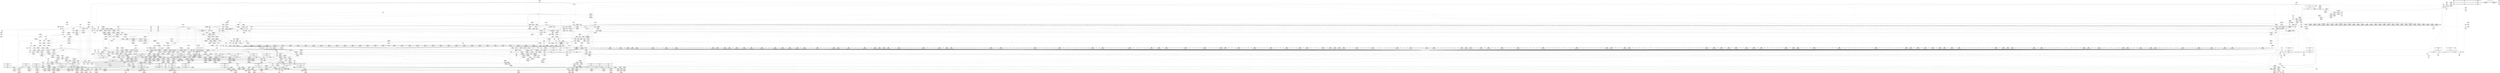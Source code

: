 digraph {
	CE0x43e57e0 [shape=record,shape=Mrecord,label="{CE0x43e57e0|aa_cred_profile:_tmp26|security/apparmor/include/context.h,100}"]
	CE0x43f4000 [shape=record,shape=Mrecord,label="{CE0x43f4000|aa_map_file_to_perms:_f_mode|security/apparmor/include/file.h,200}"]
	CE0x43017d0 [shape=record,shape=Mrecord,label="{CE0x43017d0|i64*_getelementptr_inbounds_(_2_x_i64_,_2_x_i64_*___llvm_gcov_ctr55,_i64_0,_i64_1)|*Constant*}"]
	CE0x43aa490 [shape=record,shape=Mrecord,label="{CE0x43aa490|i64*_getelementptr_inbounds_(_16_x_i64_,_16_x_i64_*___llvm_gcov_ctr46,_i64_0,_i64_0)|*Constant*}"]
	CE0x432c940 [shape=record,shape=Mrecord,label="{CE0x432c940|file_inode:_f|Function::file_inode&Arg::f::}"]
	CE0x438cd60 [shape=record,shape=Mrecord,label="{CE0x438cd60|80:_i64,_:_CRE_1233,1234_}"]
	CE0x438cb40 [shape=record,shape=Mrecord,label="{CE0x438cb40|80:_i64,_:_CRE_1231,1232_}"]
	CE0x440f0f0 [shape=record,shape=Mrecord,label="{CE0x440f0f0|i64_15|*Constant*}"]
	CE0x42f8ad0 [shape=record,shape=Mrecord,label="{CE0x42f8ad0|i32_0|*Constant*|*SummSink*}"]
	CE0x436b160 [shape=record,shape=Mrecord,label="{CE0x436b160|aa_cred_profile:_do.end8}"]
	CE0x43af000 [shape=record,shape=Mrecord,label="{CE0x43af000|aa_cred_profile:_lnot.ext|security/apparmor/include/context.h,100}"]
	CE0x4386290 [shape=record,shape=Mrecord,label="{CE0x4386290|80:_i64,_:_CRE_582,583_}"]
	CE0x434b1b0 [shape=record,shape=Mrecord,label="{CE0x434b1b0|80:_i64,_:_CRE_64,72_|*MultipleSource*|security/apparmor/include/apparmor.h,117|*LoadInst*|security/apparmor/include/apparmor.h,117}"]
	CE0x43a6b50 [shape=record,shape=Mrecord,label="{CE0x43a6b50|aa_cred_profile:_tmp7|security/apparmor/include/context.h,100}"]
	CE0x43f5f20 [shape=record,shape=Mrecord,label="{CE0x43f5f20|aa_map_file_to_perms:_tobool10|security/apparmor/include/file.h,205|*SummSink*}"]
	CE0x4371260 [shape=record,shape=Mrecord,label="{CE0x4371260|aa_path_perm:_op|Function::aa_path_perm&Arg::op::}"]
	CE0x43a0390 [shape=record,shape=Mrecord,label="{CE0x43a0390|80:_i64,_:_CRE_1879,1880_}"]
	CE0x43ae980 [shape=record,shape=Mrecord,label="{CE0x43ae980|aa_map_file_to_perms:_tobool8|security/apparmor/include/file.h,205|*SummSource*}"]
	CE0x435b740 [shape=record,shape=Mrecord,label="{CE0x435b740|124:_i32,_128:_i64,_144:_i32,_192:_i32,_200:_%struct.aa_dfa*,_:_CRE_124,128_|*MultipleSource*|security/apparmor/lsm.c,395|security/apparmor/lsm.c,396}"]
	CE0x437de50 [shape=record,shape=Mrecord,label="{CE0x437de50|80:_i64,_:_CRE_352,360_|*MultipleSource*|security/apparmor/include/apparmor.h,117|*LoadInst*|security/apparmor/include/apparmor.h,117}"]
	CE0x4374770 [shape=record,shape=Mrecord,label="{CE0x4374770|apparmor_file_open:_allow12|security/apparmor/lsm.c,403|*SummSource*}"]
	CE0x436c100 [shape=record,shape=Mrecord,label="{CE0x436c100|apparmor_file_open:_call9|security/apparmor/lsm.c,401|*SummSource*}"]
	CE0x42f5950 [shape=record,shape=Mrecord,label="{CE0x42f5950|i64*_getelementptr_inbounds_(_2_x_i64_,_2_x_i64_*___llvm_gcov_ctr88,_i64_0,_i64_0)|*Constant*|*SummSource*}"]
	CE0x4324f90 [shape=record,shape=Mrecord,label="{CE0x4324f90|_ret_%struct.task_struct*_%tmp4,_!dbg_!15471|./arch/x86/include/asm/current.h,14|*SummSink*}"]
	CE0x3fbf600 [shape=record,shape=Mrecord,label="{CE0x3fbf600|i32_14|*Constant*|*SummSink*}"]
	CE0x437f840 [shape=record,shape=Mrecord,label="{CE0x437f840|80:_i64,_:_CRE_406,407_}"]
	CE0x43a0ee0 [shape=record,shape=Mrecord,label="{CE0x43a0ee0|80:_i64,_:_CRE_2056,2112_|*MultipleSource*|security/apparmor/include/apparmor.h,117|*LoadInst*|security/apparmor/include/apparmor.h,117}"]
	CE0x4401530 [shape=record,shape=Mrecord,label="{CE0x4401530|aa_map_file_to_perms:_tmp23|security/apparmor/include/file.h,205|*SummSink*}"]
	CE0x434e4a0 [shape=record,shape=Mrecord,label="{CE0x434e4a0|80:_i64,_:_CRE_1350,1351_}"]
	CE0x436be80 [shape=record,shape=Mrecord,label="{CE0x436be80|GLOBAL:_aa_map_file_to_perms|*Constant*}"]
	CE0x43291b0 [shape=record,shape=Mrecord,label="{CE0x43291b0|apparmor_file_open:_bf.cast|security/apparmor/lsm.c,390|*SummSink*}"]
	CE0x43a05b0 [shape=record,shape=Mrecord,label="{CE0x43a05b0|80:_i64,_:_CRE_1888,1896_|*MultipleSource*|security/apparmor/include/apparmor.h,117|*LoadInst*|security/apparmor/include/apparmor.h,117}"]
	CE0x434fb50 [shape=record,shape=Mrecord,label="{CE0x434fb50|apparmor_file_open:_tmp23|security/apparmor/lsm.c,398|*SummSource*}"]
	CE0x4380720 [shape=record,shape=Mrecord,label="{CE0x4380720|80:_i64,_:_CRE_420,421_}"]
	CE0x43d31b0 [shape=record,shape=Mrecord,label="{CE0x43d31b0|aa_cred_profile:_tmp|*SummSource*}"]
	CE0x43ba920 [shape=record,shape=Mrecord,label="{CE0x43ba920|i64*_getelementptr_inbounds_(_19_x_i64_,_19_x_i64_*___llvm_gcov_ctr100,_i64_0,_i64_18)|*Constant*|*SummSource*}"]
	CE0x434b010 [shape=record,shape=Mrecord,label="{CE0x434b010|80:_i64,_:_CRE_56,64_|*MultipleSource*|security/apparmor/include/apparmor.h,117|*LoadInst*|security/apparmor/include/apparmor.h,117}"]
	CE0x43013f0 [shape=record,shape=Mrecord,label="{CE0x43013f0|24:_%struct.dentry*,_32:_%struct.inode*,_128:_i32,_132:_i32,_456:_i8*,_:_CRE_12,13_}"]
	CE0x4397800 [shape=record,shape=Mrecord,label="{CE0x4397800|80:_i64,_:_CRE_1568,1584_|*MultipleSource*|security/apparmor/include/apparmor.h,117|*LoadInst*|security/apparmor/include/apparmor.h,117}"]
	CE0x4371930 [shape=record,shape=Mrecord,label="{CE0x4371930|aa_path_perm:_profile|Function::aa_path_perm&Arg::profile::|*SummSink*}"]
	CE0x43f6d20 [shape=record,shape=Mrecord,label="{CE0x43f6d20|i64_10|*Constant*|*SummSink*}"]
	CE0x432a590 [shape=record,shape=Mrecord,label="{CE0x432a590|mediated_filesystem:_inode|Function::mediated_filesystem&Arg::inode::}"]
	CE0x4325bd0 [shape=record,shape=Mrecord,label="{CE0x4325bd0|aa_cred_profile:_tmp21|security/apparmor/include/context.h,100|*SummSink*}"]
	CE0x439cb20 [shape=record,shape=Mrecord,label="{CE0x439cb20|80:_i64,_:_CRE_1682,1683_}"]
	CE0x439b1a0 [shape=record,shape=Mrecord,label="{CE0x439b1a0|80:_i64,_:_CRE_1658,1659_}"]
	CE0x43b41f0 [shape=record,shape=Mrecord,label="{CE0x43b41f0|128:_i8*,_:_CRE_0,4_|*MultipleSource*|Function::aa_cred_profile&Arg::cred::|Function::apparmor_file_open&Arg::cred::|security/apparmor/include/context.h,99}"]
	CE0x4399e80 [shape=record,shape=Mrecord,label="{CE0x4399e80|80:_i64,_:_CRE_1640,1641_}"]
	CE0x4302950 [shape=record,shape=Mrecord,label="{CE0x4302950|0:_%struct.aa_profile*,_:_CRE_16,24_|*MultipleSource*|security/apparmor/include/context.h,99|*LoadInst*|security/apparmor/include/context.h,99|security/apparmor/include/context.h,100}"]
	CE0x434f490 [shape=record,shape=Mrecord,label="{CE0x434f490|80:_i64,_:_CRE_1365,1366_}"]
	CE0x43b90f0 [shape=record,shape=Mrecord,label="{CE0x43b90f0|get_current:_tmp|*SummSource*}"]
	CE0x43b9240 [shape=record,shape=Mrecord,label="{CE0x43b9240|i64_-2147483648|*Constant*}"]
	CE0x43fbb30 [shape=record,shape=Mrecord,label="{CE0x43fbb30|i32_6|*Constant*}"]
	CE0x4361110 [shape=record,shape=Mrecord,label="{CE0x4361110|apparmor_file_open:_cmp|security/apparmor/lsm.c,396}"]
	CE0x4410700 [shape=record,shape=Mrecord,label="{CE0x4410700|aa_map_file_to_perms:_tmp35|security/apparmor/include/file.h,210|*SummSink*}"]
	"CONST[source:1(input),value:2(dynamic)][purpose:{subject}]"
	CE0x43835e0 [shape=record,shape=Mrecord,label="{CE0x43835e0|80:_i64,_:_CRE_464,472_|*MultipleSource*|security/apparmor/include/apparmor.h,117|*LoadInst*|security/apparmor/include/apparmor.h,117}"]
	CE0x4346f80 [shape=record,shape=Mrecord,label="{CE0x4346f80|80:_i64,_:_CRE_152,160_|*MultipleSource*|security/apparmor/include/apparmor.h,117|*LoadInst*|security/apparmor/include/apparmor.h,117}"]
	CE0x43b27a0 [shape=record,shape=Mrecord,label="{CE0x43b27a0|i1_true|*Constant*|*SummSource*}"]
	CE0x437f2f0 [shape=record,shape=Mrecord,label="{CE0x437f2f0|80:_i64,_:_CRE_401,402_}"]
	CE0x438b930 [shape=record,shape=Mrecord,label="{CE0x438b930|80:_i64,_:_CRE_1214,1215_}"]
	CE0x4326920 [shape=record,shape=Mrecord,label="{CE0x4326920|_ret_i32_%perms.4,_!dbg_!15504|security/apparmor/include/file.h,213}"]
	CE0x435b0b0 [shape=record,shape=Mrecord,label="{CE0x435b0b0|124:_i32,_128:_i64,_144:_i32,_192:_i32,_200:_%struct.aa_dfa*,_:_CRE_112,120_|*MultipleSource*|security/apparmor/lsm.c,395|security/apparmor/lsm.c,396}"]
	CE0x436e520 [shape=record,shape=Mrecord,label="{CE0x436e520|GLOBAL:_llvm.expect.i64|*Constant*}"]
	CE0x43acc70 [shape=record,shape=Mrecord,label="{CE0x43acc70|%struct.aa_task_cxt*_null|*Constant*|*SummSource*}"]
	CE0x43a4df0 [shape=record,shape=Mrecord,label="{CE0x43a4df0|COLLAPSED:_GCMRE___llvm_gcov_ctr112_internal_global_2_x_i64_zeroinitializer:_elem_0:default:}"]
	CE0x43ffa60 [shape=record,shape=Mrecord,label="{CE0x43ffa60|aa_map_file_to_perms:_if.then22|*SummSink*}"]
	CE0x43d8a60 [shape=record,shape=Mrecord,label="{CE0x43d8a60|%struct.aa_profile*_null|*Constant*}"]
	CE0x43981b0 [shape=record,shape=Mrecord,label="{CE0x43981b0|80:_i64,_:_CRE_1608,1612_|*MultipleSource*|security/apparmor/include/apparmor.h,117|*LoadInst*|security/apparmor/include/apparmor.h,117}"]
	CE0x4399820 [shape=record,shape=Mrecord,label="{CE0x4399820|80:_i64,_:_CRE_1634,1635_}"]
	CE0x42e93b0 [shape=record,shape=Mrecord,label="{CE0x42e93b0|apparmor_file_open:_if.end4|*SummSource*}"]
	CE0x4371b70 [shape=record,shape=Mrecord,label="{CE0x4371b70|aa_path_perm:_path|Function::aa_path_perm&Arg::path::}"]
	CE0x4370830 [shape=record,shape=Mrecord,label="{CE0x4370830|GLOBAL:_aa_path_perm|*Constant*|*SummSource*}"]
	CE0x4327d10 [shape=record,shape=Mrecord,label="{CE0x4327d10|apparmor_file_open:_in_execve|security/apparmor/lsm.c,390|*SummSink*}"]
	CE0x4391a60 [shape=record,shape=Mrecord,label="{CE0x4391a60|80:_i64,_:_CRE_1324,1325_}"]
	CE0x437f400 [shape=record,shape=Mrecord,label="{CE0x437f400|80:_i64,_:_CRE_402,403_}"]
	CE0x4356c50 [shape=record,shape=Mrecord,label="{CE0x4356c50|aa_cred_profile:_if.then|*SummSource*}"]
	CE0x43ba590 [shape=record,shape=Mrecord,label="{CE0x43ba590|aa_map_file_to_perms:_tmp39|security/apparmor/include/file.h,213}"]
	CE0x43777a0 [shape=record,shape=Mrecord,label="{CE0x43777a0|apparmor_file_open:_tmp26|security/apparmor/lsm.c,406}"]
	CE0x43ae360 [shape=record,shape=Mrecord,label="{CE0x43ae360|aa_cred_profile:_tmp5|security/apparmor/include/context.h,99|*SummSource*}"]
	CE0x4371cc0 [shape=record,shape=Mrecord,label="{CE0x4371cc0|aa_path_perm:_path|Function::aa_path_perm&Arg::path::|*SummSource*}"]
	CE0x4399600 [shape=record,shape=Mrecord,label="{CE0x4399600|80:_i64,_:_CRE_1632,1633_}"]
	CE0x439f110 [shape=record,shape=Mrecord,label="{CE0x439f110|80:_i64,_:_CRE_1832,1840_|*MultipleSource*|security/apparmor/include/apparmor.h,117|*LoadInst*|security/apparmor/include/apparmor.h,117}"]
	CE0x43821b0 [shape=record,shape=Mrecord,label="{CE0x43821b0|80:_i64,_:_CRE_445,446_}"]
	CE0x4323e80 [shape=record,shape=Mrecord,label="{CE0x4323e80|apparmor_file_open:_cred|Function::apparmor_file_open&Arg::cred::|*SummSink*}"]
	CE0x4304460 [shape=record,shape=Mrecord,label="{CE0x4304460|_call_void_mcount()_#2}"]
	CE0x4350dc0 [shape=record,shape=Mrecord,label="{CE0x4350dc0|apparmor_file_open:_i_mode|security/apparmor/lsm.c,398|*SummSink*}"]
	CE0x439cc30 [shape=record,shape=Mrecord,label="{CE0x439cc30|80:_i64,_:_CRE_1683,1684_}"]
	CE0x4360f60 [shape=record,shape=Mrecord,label="{CE0x4360f60|apparmor_file_open:_cmp|security/apparmor/lsm.c,396|*SummSink*}"]
	CE0x43897b0 [shape=record,shape=Mrecord,label="{CE0x43897b0|80:_i64,_:_CRE_632,640_|*MultipleSource*|security/apparmor/include/apparmor.h,117|*LoadInst*|security/apparmor/include/apparmor.h,117}"]
	CE0x43ac3a0 [shape=record,shape=Mrecord,label="{CE0x43ac3a0|128:_i8*,_:_CRE_20,24_|*MultipleSource*|Function::aa_cred_profile&Arg::cred::|Function::apparmor_file_open&Arg::cred::|security/apparmor/include/context.h,99}"]
	CE0x4400ca0 [shape=record,shape=Mrecord,label="{CE0x4400ca0|aa_map_file_to_perms:_if.then11}"]
	CE0x43a4cb0 [shape=record,shape=Mrecord,label="{CE0x43a4cb0|aa_cred_profile:_tmp9|security/apparmor/include/context.h,100}"]
	CE0x43630d0 [shape=record,shape=Mrecord,label="{CE0x43630d0|i64*_getelementptr_inbounds_(_12_x_i64_,_12_x_i64_*___llvm_gcov_ctr99,_i64_0,_i64_9)|*Constant*|*SummSink*}"]
	CE0x437cce0 [shape=record,shape=Mrecord,label="{CE0x437cce0|80:_i64,_:_CRE_280,288_|*MultipleSource*|security/apparmor/include/apparmor.h,117|*LoadInst*|security/apparmor/include/apparmor.h,117}"]
	CE0x43677d0 [shape=record,shape=Mrecord,label="{CE0x43677d0|aa_cred_profile:_conv|security/apparmor/include/context.h,100|*SummSink*}"]
	CE0x43ff510 [shape=record,shape=Mrecord,label="{CE0x43ff510|aa_map_file_to_perms:_tmp14|security/apparmor/include/file.h,202|*SummSource*}"]
	CE0x43a12c0 [shape=record,shape=Mrecord,label="{CE0x43a12c0|80:_i64,_:_CRE_2120,2248_|*MultipleSource*|security/apparmor/include/apparmor.h,117|*LoadInst*|security/apparmor/include/apparmor.h,117}"]
	CE0x42f2d60 [shape=record,shape=Mrecord,label="{CE0x42f2d60|apparmor_file_open:_if.end|*SummSource*}"]
	CE0x4325a10 [shape=record,shape=Mrecord,label="{CE0x4325a10|aa_cred_profile:_tmp21|security/apparmor/include/context.h,100|*SummSource*}"]
	CE0x435f400 [shape=record,shape=Mrecord,label="{CE0x435f400|apparmor_file_open:_tmp22|security/apparmor/lsm.c,397|*SummSource*}"]
	CE0x436f910 [shape=record,shape=Mrecord,label="{CE0x436f910|aa_cred_profile:_tmp18|security/apparmor/include/context.h,100|*SummSource*}"]
	CE0x4348db0 [shape=record,shape=Mrecord,label="{CE0x4348db0|aa_cred_profile:_do.body5|*SummSink*}"]
	CE0x4347b20 [shape=record,shape=Mrecord,label="{CE0x4347b20|80:_i64,_:_CRE_208,216_|*MultipleSource*|security/apparmor/include/apparmor.h,117|*LoadInst*|security/apparmor/include/apparmor.h,117}"]
	CE0x439bf70 [shape=record,shape=Mrecord,label="{CE0x439bf70|80:_i64,_:_CRE_1671,1672_}"]
	CE0x4400aa0 [shape=record,shape=Mrecord,label="{CE0x4400aa0|aa_map_file_to_perms:_land.lhs.true|*SummSource*}"]
	CE0x440ddc0 [shape=record,shape=Mrecord,label="{CE0x440ddc0|i32_64|*Constant*}"]
	CE0x43710f0 [shape=record,shape=Mrecord,label="{CE0x43710f0|i32_15|*Constant*|*SummSink*}"]
	CE0x4370580 [shape=record,shape=Mrecord,label="{CE0x4370580|i64*_getelementptr_inbounds_(_16_x_i64_,_16_x_i64_*___llvm_gcov_ctr46,_i64_0,_i64_8)|*Constant*|*SummSource*}"]
	CE0x43b04f0 [shape=record,shape=Mrecord,label="{CE0x43b04f0|aa_map_file_to_perms:_tmp4|security/apparmor/include/file.h,200}"]
	CE0x4400280 [shape=record,shape=Mrecord,label="{CE0x4400280|aa_map_file_to_perms:_tmp13|security/apparmor/include/file.h,202|*SummSource*}"]
	CE0x4361a40 [shape=record,shape=Mrecord,label="{CE0x4361a40|apparmor_file_open:_tmp17|security/apparmor/lsm.c,396}"]
	CE0x4396d60 [shape=record,shape=Mrecord,label="{CE0x4396d60|80:_i64,_:_CRE_1372,1373_}"]
	CE0x439ed30 [shape=record,shape=Mrecord,label="{CE0x439ed30|80:_i64,_:_CRE_1816,1824_|*MultipleSource*|security/apparmor/include/apparmor.h,117|*LoadInst*|security/apparmor/include/apparmor.h,117}"]
	CE0x4373da0 [shape=record,shape=Mrecord,label="{CE0x4373da0|i64_12|*Constant*|*SummSource*}"]
	CE0x43f3e20 [shape=record,shape=Mrecord,label="{CE0x43f3e20|i32_7|*Constant*|*SummSource*}"]
	CE0x43833c0 [shape=record,shape=Mrecord,label="{CE0x43833c0|80:_i64,_:_CRE_462,463_}"]
	CE0x436b230 [shape=record,shape=Mrecord,label="{CE0x436b230|aa_cred_profile:_do.end8|*SummSource*}"]
	CE0x43461d0 [shape=record,shape=Mrecord,label="{CE0x43461d0|mediated_filesystem:_tmp|*SummSink*}"]
	CE0x440b180 [shape=record,shape=Mrecord,label="{CE0x440b180|aa_map_file_to_perms:_tmp30|security/apparmor/include/file.h,208}"]
	CE0x4378260 [shape=record,shape=Mrecord,label="{CE0x4378260|_call_void_asm_sideeffect_1:_09ud2_0A.pushsection___bug_table,_22a_22_0A2:_09.long_1b_-_2b,_$_0:c_-_2b_0A_09.word_$_1:c_,_0_0A_09.org_2b+$_2:c_0A.popsection_,_i,i,i,_dirflag_,_fpsr_,_flags_(i8*_getelementptr_inbounds_(_36_x_i8_,_36_x_i8_*_.str12,_i32_0,_i32_0),_i32_100,_i64_12)_#2,_!dbg_!15490,_!srcloc_!15493|security/apparmor/include/context.h,100|*SummSource*}"]
	CE0x4409830 [shape=record,shape=Mrecord,label="{CE0x4409830|aa_map_file_to_perms:_tobool16|security/apparmor/include/file.h,208|*SummSource*}"]
	CE0x440dbb0 [shape=record,shape=Mrecord,label="{CE0x440dbb0|aa_map_file_to_perms:_perms.3|*SummSink*}"]
	CE0x43633c0 [shape=record,shape=Mrecord,label="{CE0x43633c0|aa_cred_profile:_lnot2|security/apparmor/include/context.h,100}"]
	CE0x43a2300 [shape=record,shape=Mrecord,label="{CE0x43a2300|128:_i8*,_:_CRE_144,152_|*MultipleSource*|Function::aa_cred_profile&Arg::cred::|Function::apparmor_file_open&Arg::cred::|security/apparmor/include/context.h,99}"]
	CE0x435ef50 [shape=record,shape=Mrecord,label="{CE0x435ef50|apparmor_file_open:_tmp16|security/apparmor/lsm.c,396|*SummSource*}"]
	CE0x4386f50 [shape=record,shape=Mrecord,label="{CE0x4386f50|80:_i64,_:_CRE_594,595_}"]
	CE0x440de70 [shape=record,shape=Mrecord,label="{CE0x440de70|i32_64|*Constant*|*SummSource*}"]
	CE0x43b9790 [shape=record,shape=Mrecord,label="{CE0x43b9790|i32_16|*Constant*|*SummSource*}"]
	CE0x437b3a0 [shape=record,shape=Mrecord,label="{CE0x437b3a0|void_(i8*,_i32,_i64)*_asm_sideeffect_1:_09ud2_0A.pushsection___bug_table,_22a_22_0A2:_09.long_1b_-_2b,_$_0:c_-_2b_0A_09.word_$_1:c_,_0_0A_09.org_2b+$_2:c_0A.popsection_,_i,i,i,_dirflag_,_fpsr_,_flags_|*SummSink*}"]
	CE0x43e49b0 [shape=record,shape=Mrecord,label="{CE0x43e49b0|aa_cred_profile:_tmp25|security/apparmor/include/context.h,100}"]
	CE0x4385d40 [shape=record,shape=Mrecord,label="{CE0x4385d40|80:_i64,_:_CRE_577,578_}"]
	CE0x43050e0 [shape=record,shape=Mrecord,label="{CE0x43050e0|file_inode:_tmp4|*LoadInst*|include/linux/fs.h,1916}"]
	CE0x438e080 [shape=record,shape=Mrecord,label="{CE0x438e080|80:_i64,_:_CRE_1251,1252_}"]
	CE0x43a8a30 [shape=record,shape=Mrecord,label="{CE0x43a8a30|aa_map_file_to_perms:_tmp3|*LoadInst*|security/apparmor/include/file.h,200}"]
	CE0x438d6f0 [shape=record,shape=Mrecord,label="{CE0x438d6f0|80:_i64,_:_CRE_1242,1243_}"]
	CE0x43b3040 [shape=record,shape=Mrecord,label="{CE0x43b3040|get_current:_bb|*SummSource*}"]
	CE0x43800c0 [shape=record,shape=Mrecord,label="{CE0x43800c0|80:_i64,_:_CRE_414,415_}"]
	CE0x4352c10 [shape=record,shape=Mrecord,label="{CE0x4352c10|apparmor_file_open:_tmp13|security/apparmor/lsm.c,390|*SummSink*}"]
	CE0x436ea80 [shape=record,shape=Mrecord,label="{CE0x436ea80|aa_map_file_to_perms:_entry}"]
	CE0x4402b20 [shape=record,shape=Mrecord,label="{CE0x4402b20|aa_map_file_to_perms:_if.then4}"]
	CE0x434e6c0 [shape=record,shape=Mrecord,label="{CE0x434e6c0|80:_i64,_:_CRE_1352,1353_}"]
	CE0x4323590 [shape=record,shape=Mrecord,label="{CE0x4323590|apparmor_file_open:_call5|security/apparmor/lsm.c,395|*SummSource*}"]
	CE0x43a1a80 [shape=record,shape=Mrecord,label="{CE0x43a1a80|80:_i64,_:_CRE_2268,2304_|*MultipleSource*|security/apparmor/include/apparmor.h,117|*LoadInst*|security/apparmor/include/apparmor.h,117}"]
	CE0x434e7d0 [shape=record,shape=Mrecord,label="{CE0x434e7d0|80:_i64,_:_CRE_1353,1354_}"]
	CE0x438f7e0 [shape=record,shape=Mrecord,label="{CE0x438f7e0|80:_i64,_:_CRE_1273,1274_}"]
	CE0x434fae0 [shape=record,shape=Mrecord,label="{CE0x434fae0|apparmor_file_open:_tmp23|security/apparmor/lsm.c,398}"]
	CE0x43a43e0 [shape=record,shape=Mrecord,label="{CE0x43a43e0|i64*_getelementptr_inbounds_(_16_x_i64_,_16_x_i64_*___llvm_gcov_ctr46,_i64_0,_i64_4)|*Constant*|*SummSink*}"]
	CE0x4380e90 [shape=record,shape=Mrecord,label="{CE0x4380e90|80:_i64,_:_CRE_427,428_}"]
	CE0x4350cb0 [shape=record,shape=Mrecord,label="{CE0x4350cb0|apparmor_file_open:_i_mode|security/apparmor/lsm.c,398|*SummSource*}"]
	CE0x43279b0 [shape=record,shape=Mrecord,label="{CE0x43279b0|apparmor_file_open:_tmp10|security/apparmor/lsm.c,390|*SummSink*}"]
	CE0x43864b0 [shape=record,shape=Mrecord,label="{CE0x43864b0|80:_i64,_:_CRE_584,585_}"]
	CE0x43feb20 [shape=record,shape=Mrecord,label="{CE0x43feb20|aa_map_file_to_perms:_if.end24|*SummSource*}"]
	CE0x4365a00 [shape=record,shape=Mrecord,label="{CE0x4365a00|aa_cred_profile:_tmp1|*SummSource*}"]
	CE0x434fd90 [shape=record,shape=Mrecord,label="{CE0x434fd90|apparmor_file_open:_tmp24|security/apparmor/lsm.c,398}"]
	CE0x435a2d0 [shape=record,shape=Mrecord,label="{CE0x435a2d0|124:_i32,_128:_i64,_144:_i32,_192:_i32,_200:_%struct.aa_dfa*,_:_CRE_64,72_|*MultipleSource*|security/apparmor/lsm.c,395|security/apparmor/lsm.c,396}"]
	CE0x4374af0 [shape=record,shape=Mrecord,label="{CE0x4374af0|apparmor_file_open:_error.0}"]
	CE0x43b1bc0 [shape=record,shape=Mrecord,label="{CE0x43b1bc0|mediated_filesystem:_and|security/apparmor/include/apparmor.h,117}"]
	CE0x43eb440 [shape=record,shape=Mrecord,label="{CE0x43eb440|aa_map_file_to_perms:_if.then22}"]
	CE0x437e610 [shape=record,shape=Mrecord,label="{CE0x437e610|80:_i64,_:_CRE_384,388_|*MultipleSource*|security/apparmor/include/apparmor.h,117|*LoadInst*|security/apparmor/include/apparmor.h,117}"]
	CE0x43f77c0 [shape=record,shape=Mrecord,label="{CE0x43f77c0|_call_void_mcount()_#2|*SummSink*}"]
	CE0x440a150 [shape=record,shape=Mrecord,label="{CE0x440a150|aa_map_file_to_perms:_tmp27|security/apparmor/include/file.h,208}"]
	CE0x4305590 [shape=record,shape=Mrecord,label="{CE0x4305590|aa_cred_profile:_do.body6}"]
	CE0x4406120 [shape=record,shape=Mrecord,label="{CE0x4406120|aa_map_file_to_perms:_tmp11|security/apparmor/include/file.h,202|*SummSource*}"]
	CE0x43a2e30 [shape=record,shape=Mrecord,label="{CE0x43a2e30|128:_i8*,_:_CRE_40,44_|*MultipleSource*|Function::aa_cred_profile&Arg::cred::|Function::apparmor_file_open&Arg::cred::|security/apparmor/include/context.h,99}"]
	CE0x439ce50 [shape=record,shape=Mrecord,label="{CE0x439ce50|80:_i64,_:_CRE_1685,1686_}"]
	CE0x43f6770 [shape=record,shape=Mrecord,label="{CE0x43f6770|i32_6|*Constant*|*SummSource*}"]
	CE0x43fd1c0 [shape=record,shape=Mrecord,label="{CE0x43fd1c0|aa_map_file_to_perms:_or|security/apparmor/include/file.h,201|*SummSink*}"]
	CE0x43fbaa0 [shape=record,shape=Mrecord,label="{CE0x43fbaa0|aa_map_file_to_perms:_tmp|*SummSink*}"]
	CE0x4347550 [shape=record,shape=Mrecord,label="{CE0x4347550|80:_i64,_:_CRE_184,188_|*MultipleSource*|security/apparmor/include/apparmor.h,117|*LoadInst*|security/apparmor/include/apparmor.h,117}"]
	CE0x434a730 [shape=record,shape=Mrecord,label="{CE0x434a730|80:_i64,_:_CRE_20,21_|*MultipleSource*|security/apparmor/include/apparmor.h,117|*LoadInst*|security/apparmor/include/apparmor.h,117}"]
	CE0x42ef160 [shape=record,shape=Mrecord,label="{CE0x42ef160|apparmor_file_open:_file|Function::apparmor_file_open&Arg::file::}"]
	CE0x43878e0 [shape=record,shape=Mrecord,label="{CE0x43878e0|80:_i64,_:_CRE_603,604_}"]
	CE0x437fa60 [shape=record,shape=Mrecord,label="{CE0x437fa60|80:_i64,_:_CRE_408,409_}"]
	CE0x4301120 [shape=record,shape=Mrecord,label="{CE0x4301120|128:_i8*,_:_CRE_104,112_|*MultipleSource*|Function::aa_cred_profile&Arg::cred::|Function::apparmor_file_open&Arg::cred::|security/apparmor/include/context.h,99}"]
	CE0x436a850 [shape=record,shape=Mrecord,label="{CE0x436a850|i64*_getelementptr_inbounds_(_16_x_i64_,_16_x_i64_*___llvm_gcov_ctr46,_i64_0,_i64_1)|*Constant*|*SummSource*}"]
	CE0x43f9820 [shape=record,shape=Mrecord,label="{CE0x43f9820|aa_map_file_to_perms:_if.end6|*SummSink*}"]
	CE0x432df70 [shape=record,shape=Mrecord,label="{CE0x432df70|apparmor_file_open:_tmp7|security/apparmor/lsm.c,382|*SummSource*}"]
	CE0x43f9600 [shape=record,shape=Mrecord,label="{CE0x43f9600|aa_map_file_to_perms:_if.end6}"]
	CE0x4350ea0 [shape=record,shape=Mrecord,label="{CE0x4350ea0|apparmor_file_open:_tmp25|security/apparmor/lsm.c,398|*SummSink*}"]
	CE0x43b4b60 [shape=record,shape=Mrecord,label="{CE0x43b4b60|aa_cred_profile:_tmp12|security/apparmor/include/context.h,100|*SummSink*}"]
	CE0x4345310 [shape=record,shape=Mrecord,label="{CE0x4345310|mediated_filesystem:_s_flags|security/apparmor/include/apparmor.h,117|*SummSink*}"]
	CE0x43832b0 [shape=record,shape=Mrecord,label="{CE0x43832b0|80:_i64,_:_CRE_461,462_}"]
	CE0x435c5e0 [shape=record,shape=Mrecord,label="{CE0x435c5e0|124:_i32,_128:_i64,_144:_i32,_192:_i32,_200:_%struct.aa_dfa*,_:_CRE_160,188_|*MultipleSource*|security/apparmor/lsm.c,395|security/apparmor/lsm.c,396}"]
	CE0x435d270 [shape=record,shape=Mrecord,label="{CE0x435d270|124:_i32,_128:_i64,_144:_i32,_192:_i32,_200:_%struct.aa_dfa*,_:_CRE_224,232_|*MultipleSource*|security/apparmor/lsm.c,395|security/apparmor/lsm.c,396}"]
	CE0x43b9400 [shape=record,shape=Mrecord,label="{CE0x43b9400|i64_-2147483648|*Constant*|*SummSink*}"]
	CE0x435d000 [shape=record,shape=Mrecord,label="{CE0x435d000|124:_i32,_128:_i64,_144:_i32,_192:_i32,_200:_%struct.aa_dfa*,_:_CRE_216,224_|*MultipleSource*|security/apparmor/lsm.c,395|security/apparmor/lsm.c,396}"]
	CE0x43649a0 [shape=record,shape=Mrecord,label="{CE0x43649a0|aa_cred_profile:_tmp10|security/apparmor/include/context.h,100|*SummSink*}"]
	CE0x4324c00 [shape=record,shape=Mrecord,label="{CE0x4324c00|get_current:_entry|*SummSink*}"]
	CE0x43abb90 [shape=record,shape=Mrecord,label="{CE0x43abb90|aa_cred_profile:_tmp7|security/apparmor/include/context.h,100|*SummSink*}"]
	CE0x4390c90 [shape=record,shape=Mrecord,label="{CE0x4390c90|80:_i64,_:_CRE_1311,1312_}"]
	CE0x439fea0 [shape=record,shape=Mrecord,label="{CE0x439fea0|80:_i64,_:_CRE_1874,1875_}"]
	CE0x437f950 [shape=record,shape=Mrecord,label="{CE0x437f950|80:_i64,_:_CRE_407,408_}"]
	CE0x438c2c0 [shape=record,shape=Mrecord,label="{CE0x438c2c0|80:_i64,_:_CRE_1223,1224_}"]
	CE0x43f9080 [shape=record,shape=Mrecord,label="{CE0x43f9080|aa_map_file_to_perms:_tmp22|security/apparmor/include/file.h,205|*SummSource*}"]
	CE0x4403e20 [shape=record,shape=Mrecord,label="{CE0x4403e20|aa_map_file_to_perms:_tobool10|security/apparmor/include/file.h,205}"]
	CE0x4373020 [shape=record,shape=Mrecord,label="{CE0x4373020|_ret_i32_%call17,_!dbg_!15526|security/apparmor/file.c,307|*SummSource*}"]
	CE0x43b1cc0 [shape=record,shape=Mrecord,label="{CE0x43b1cc0|mediated_filesystem:_and|security/apparmor/include/apparmor.h,117|*SummSink*}"]
	CE0x43b61f0 [shape=record,shape=Mrecord,label="{CE0x43b61f0|i32_22|*Constant*|*SummSource*}"]
	CE0x43ac6a0 [shape=record,shape=Mrecord,label="{CE0x43ac6a0|aa_map_file_to_perms:_tmp3|*LoadInst*|security/apparmor/include/file.h,200|*SummSource*}"]
	CE0x4410580 [shape=record,shape=Mrecord,label="{CE0x4410580|aa_map_file_to_perms:_tmp35|security/apparmor/include/file.h,210|*SummSource*}"]
	CE0x43ac280 [shape=record,shape=Mrecord,label="{CE0x43ac280|128:_i8*,_:_CRE_16,20_|*MultipleSource*|Function::aa_cred_profile&Arg::cred::|Function::apparmor_file_open&Arg::cred::|security/apparmor/include/context.h,99}"]
	CE0x437b8e0 [shape=record,shape=Mrecord,label="{CE0x437b8e0|i8*_getelementptr_inbounds_(_36_x_i8_,_36_x_i8_*_.str12,_i32_0,_i32_0)|*Constant*}"]
	CE0x436bf90 [shape=record,shape=Mrecord,label="{CE0x436bf90|apparmor_file_open:_call9|security/apparmor/lsm.c,401}"]
	CE0x434f160 [shape=record,shape=Mrecord,label="{CE0x434f160|80:_i64,_:_CRE_1362,1363_}"]
	CE0x4355ac0 [shape=record,shape=Mrecord,label="{CE0x4355ac0|apparmor_file_open:_tmp29|security/apparmor/lsm.c,407}"]
	CE0x43b0fc0 [shape=record,shape=Mrecord,label="{CE0x43b0fc0|aa_cred_profile:_tmp2}"]
	CE0x439a700 [shape=record,shape=Mrecord,label="{CE0x439a700|80:_i64,_:_CRE_1648,1649_}"]
	CE0x4399710 [shape=record,shape=Mrecord,label="{CE0x4399710|80:_i64,_:_CRE_1633,1634_}"]
	CE0x4327ba0 [shape=record,shape=Mrecord,label="{CE0x4327ba0|apparmor_file_open:_in_execve|security/apparmor/lsm.c,390}"]
	CE0x438db30 [shape=record,shape=Mrecord,label="{CE0x438db30|80:_i64,_:_CRE_1246,1247_}"]
	CE0x434d7e0 [shape=record,shape=Mrecord,label="{CE0x434d7e0|80:_i64,_:_CRE_1338,1339_}"]
	CE0x4371600 [shape=record,shape=Mrecord,label="{CE0x4371600|aa_path_perm:_profile|Function::aa_path_perm&Arg::profile::}"]
	CE0x4321920 [shape=record,shape=Mrecord,label="{CE0x4321920|apparmor_file_open:_tmp8|security/apparmor/lsm.c,383|*SummSource*}"]
	CE0x43d7770 [shape=record,shape=Mrecord,label="{CE0x43d7770|i64_6|*Constant*|*SummSource*}"]
	CE0x436ad50 [shape=record,shape=Mrecord,label="{CE0x436ad50|aa_map_file_to_perms:_and7|security/apparmor/include/file.h,205}"]
	CE0x4377e80 [shape=record,shape=Mrecord,label="{CE0x4377e80|apparmor_file_open:_tmp27|security/apparmor/lsm.c,406}"]
	CE0x42e6480 [shape=record,shape=Mrecord,label="{CE0x42e6480|apparmor_file_open:_entry|*SummSink*}"]
	CE0x43b6d70 [shape=record,shape=Mrecord,label="{CE0x43b6d70|GLOBAL:_current_task|Global_var:current_task|*SummSource*}"]
	CE0x437c520 [shape=record,shape=Mrecord,label="{CE0x437c520|80:_i64,_:_CRE_256,264_|*MultipleSource*|security/apparmor/include/apparmor.h,117|*LoadInst*|security/apparmor/include/apparmor.h,117}"]
	CE0x4382920 [shape=record,shape=Mrecord,label="{CE0x4382920|80:_i64,_:_CRE_452,453_}"]
	CE0x43814f0 [shape=record,shape=Mrecord,label="{CE0x43814f0|80:_i64,_:_CRE_433,434_}"]
	CE0x43e8280 [shape=record,shape=Mrecord,label="{CE0x43e8280|i64*_getelementptr_inbounds_(_16_x_i64_,_16_x_i64_*___llvm_gcov_ctr46,_i64_0,_i64_15)|*Constant*|*SummSink*}"]
	CE0x43fdce0 [shape=record,shape=Mrecord,label="{CE0x43fdce0|aa_map_file_to_perms:_tmp}"]
	CE0x43a5c40 [shape=record,shape=Mrecord,label="{CE0x43a5c40|get_current:_tmp}"]
	CE0x43ea020 [shape=record,shape=Mrecord,label="{CE0x43ea020|aa_cred_profile:_profile11|security/apparmor/include/context.h,101|*SummSource*}"]
	CE0x43b8f50 [shape=record,shape=Mrecord,label="{CE0x43b8f50|aa_cred_profile:_do.body|*SummSink*}"]
	CE0x4357240 [shape=record,shape=Mrecord,label="{CE0x4357240|file_inode:_tmp|*SummSink*}"]
	CE0x439f8d0 [shape=record,shape=Mrecord,label="{CE0x439f8d0|80:_i64,_:_CRE_1864,1872_|*MultipleSource*|security/apparmor/include/apparmor.h,117|*LoadInst*|security/apparmor/include/apparmor.h,117}"]
	CE0x4399c60 [shape=record,shape=Mrecord,label="{CE0x4399c60|80:_i64,_:_CRE_1638,1639_}"]
	CE0x4389260 [shape=record,shape=Mrecord,label="{CE0x4389260|80:_i64,_:_CRE_627,628_}"]
	CE0x4303a50 [shape=record,shape=Mrecord,label="{CE0x4303a50|file_inode:_tmp2|*SummSource*}"]
	CE0x435fab0 [shape=record,shape=Mrecord,label="{CE0x435fab0|apparmor_file_open:_call7|security/apparmor/lsm.c,397|*SummSink*}"]
	CE0x439af80 [shape=record,shape=Mrecord,label="{CE0x439af80|80:_i64,_:_CRE_1656,1657_}"]
	CE0x438bf90 [shape=record,shape=Mrecord,label="{CE0x438bf90|80:_i64,_:_CRE_1220,1221_}"]
	CE0x4399b50 [shape=record,shape=Mrecord,label="{CE0x4399b50|80:_i64,_:_CRE_1637,1638_}"]
	CE0x440d060 [shape=record,shape=Mrecord,label="{CE0x440d060|aa_map_file_to_perms:_and20|security/apparmor/include/file.h,210|*SummSink*}"]
	CE0x43587a0 [shape=record,shape=Mrecord,label="{CE0x43587a0|i32_11|*Constant*}"]
	CE0x43d62f0 [shape=record,shape=Mrecord,label="{CE0x43d62f0|aa_map_file_to_perms:_or13|security/apparmor/include/file.h,206|*SummSource*}"]
	CE0x42fab80 [shape=record,shape=Mrecord,label="{CE0x42fab80|i64*_getelementptr_inbounds_(_12_x_i64_,_12_x_i64_*___llvm_gcov_ctr99,_i64_0,_i64_0)|*Constant*|*SummSource*}"]
	CE0x43a5d20 [shape=record,shape=Mrecord,label="{CE0x43a5d20|get_current:_tmp2}"]
	CE0x42e1280 [shape=record,shape=Mrecord,label="{CE0x42e1280|apparmor_file_open:_entry}"]
	CE0x4398d80 [shape=record,shape=Mrecord,label="{CE0x4398d80|80:_i64,_:_CRE_1624,1625_}"]
	CE0x43620c0 [shape=record,shape=Mrecord,label="{CE0x43620c0|apparmor_file_open:_tmp18|security/apparmor/lsm.c,396|*SummSink*}"]
	CE0x438c5f0 [shape=record,shape=Mrecord,label="{CE0x438c5f0|80:_i64,_:_CRE_1226,1227_}"]
	CE0x4387060 [shape=record,shape=Mrecord,label="{CE0x4387060|80:_i64,_:_CRE_595,596_}"]
	CE0x43a1e60 [shape=record,shape=Mrecord,label="{CE0x43a1e60|mediated_filesystem:_tmp5|security/apparmor/include/apparmor.h,117|*SummSource*}"]
	CE0x4357d90 [shape=record,shape=Mrecord,label="{CE0x4357d90|aa_cred_profile:_cred|Function::aa_cred_profile&Arg::cred::|*SummSink*}"]
	CE0x4311af0 [shape=record,shape=Mrecord,label="{CE0x4311af0|24:_%struct.dentry*,_32:_%struct.inode*,_128:_i32,_132:_i32,_456:_i8*,_:_CRE_128,132_|*MultipleSource*|Function::apparmor_file_open&Arg::file::|security/apparmor/lsm.c,378}"]
	CE0x438ee50 [shape=record,shape=Mrecord,label="{CE0x438ee50|80:_i64,_:_CRE_1264,1265_}"]
	CE0x43baa40 [shape=record,shape=Mrecord,label="{CE0x43baa40|aa_map_file_to_perms:_tmp39|security/apparmor/include/file.h,213|*SummSink*}"]
	CE0x43a6e50 [shape=record,shape=Mrecord,label="{CE0x43a6e50|GLOBAL:___llvm_gcov_ctr46|Global_var:__llvm_gcov_ctr46|*SummSource*}"]
	CE0x43e6f40 [shape=record,shape=Mrecord,label="{CE0x43e6f40|i64*_getelementptr_inbounds_(_16_x_i64_,_16_x_i64_*___llvm_gcov_ctr46,_i64_0,_i64_14)|*Constant*|*SummSink*}"]
	CE0x4398780 [shape=record,shape=Mrecord,label="{CE0x4398780|80:_i64,_:_CRE_1618,1619_}"]
	CE0x439f300 [shape=record,shape=Mrecord,label="{CE0x439f300|80:_i64,_:_CRE_1840,1848_|*MultipleSource*|security/apparmor/include/apparmor.h,117|*LoadInst*|security/apparmor/include/apparmor.h,117}"]
	CE0x44043a0 [shape=record,shape=Mrecord,label="{CE0x44043a0|i32_1024|*Constant*}"]
	"CONST[source:1(input),value:2(dynamic)][purpose:{object}]"
	CE0x4368e60 [shape=record,shape=Mrecord,label="{CE0x4368e60|aa_cred_profile:_tmp15|security/apparmor/include/context.h,100}"]
	CE0x43294f0 [shape=record,shape=Mrecord,label="{CE0x43294f0|apparmor_file_open:_tobool|security/apparmor/lsm.c,390|*SummSource*}"]
	CE0x440d0d0 [shape=record,shape=Mrecord,label="{CE0x440d0d0|aa_map_file_to_perms:_or18|security/apparmor/include/file.h,209}"]
	CE0x438f5c0 [shape=record,shape=Mrecord,label="{CE0x438f5c0|80:_i64,_:_CRE_1271,1272_}"]
	CE0x43b1570 [shape=record,shape=Mrecord,label="{CE0x43b1570|aa_map_file_to_perms:_perms.1|*SummSink*}"]
	CE0x4387b00 [shape=record,shape=Mrecord,label="{CE0x4387b00|80:_i64,_:_CRE_605,606_}"]
	CE0x4361e40 [shape=record,shape=Mrecord,label="{CE0x4361e40|apparmor_file_open:_tmp18|security/apparmor/lsm.c,396}"]
	CE0x431f4a0 [shape=record,shape=Mrecord,label="{CE0x431f4a0|i32_4|*Constant*}"]
	CE0x438f8f0 [shape=record,shape=Mrecord,label="{CE0x438f8f0|80:_i64,_:_CRE_1274,1275_}"]
	CE0x437bbb0 [shape=record,shape=Mrecord,label="{CE0x437bbb0|i8*_getelementptr_inbounds_(_36_x_i8_,_36_x_i8_*_.str12,_i32_0,_i32_0)|*Constant*|*SummSink*}"]
	CE0x439ac50 [shape=record,shape=Mrecord,label="{CE0x439ac50|80:_i64,_:_CRE_1653,1654_}"]
	CE0x43b2bc0 [shape=record,shape=Mrecord,label="{CE0x43b2bc0|mediated_filesystem:_lnot|security/apparmor/include/apparmor.h,117|*SummSink*}"]
	CE0x4388160 [shape=record,shape=Mrecord,label="{CE0x4388160|80:_i64,_:_CRE_611,612_}"]
	CE0x43825f0 [shape=record,shape=Mrecord,label="{CE0x43825f0|80:_i64,_:_CRE_449,450_}"]
	CE0x4385c30 [shape=record,shape=Mrecord,label="{CE0x4385c30|80:_i64,_:_CRE_576,577_}"]
	CE0x432c2c0 [shape=record,shape=Mrecord,label="{CE0x432c2c0|GLOBAL:_file_inode|*Constant*|*SummSink*}"]
	CE0x4370f40 [shape=record,shape=Mrecord,label="{CE0x4370f40|i32_15|*Constant*}"]
	CE0x439dfa0 [shape=record,shape=Mrecord,label="{CE0x439dfa0|80:_i64,_:_CRE_1760,1764_|*MultipleSource*|security/apparmor/include/apparmor.h,117|*LoadInst*|security/apparmor/include/apparmor.h,117}"]
	CE0x4348740 [shape=record,shape=Mrecord,label="{CE0x4348740|mediated_filesystem:_i_sb|security/apparmor/include/apparmor.h,117}"]
	CE0x438dc40 [shape=record,shape=Mrecord,label="{CE0x438dc40|80:_i64,_:_CRE_1247,1248_}"]
	CE0x43ad220 [shape=record,shape=Mrecord,label="{CE0x43ad220|aa_cred_profile:_tmp6|security/apparmor/include/context.h,100|*SummSink*}"]
	CE0x4355830 [shape=record,shape=Mrecord,label="{CE0x4355830|apparmor_file_open:_tmp14|security/apparmor/lsm.c,391|*SummSource*}"]
	CE0x43fb4e0 [shape=record,shape=Mrecord,label="{CE0x43fb4e0|aa_map_file_to_perms:_tmp12|security/apparmor/include/file.h,202|*SummSource*}"]
	CE0x439ab40 [shape=record,shape=Mrecord,label="{CE0x439ab40|80:_i64,_:_CRE_1652,1653_}"]
	CE0x437fc80 [shape=record,shape=Mrecord,label="{CE0x437fc80|80:_i64,_:_CRE_410,411_}"]
	CE0x4302c20 [shape=record,shape=Mrecord,label="{CE0x4302c20|i64*_getelementptr_inbounds_(_2_x_i64_,_2_x_i64_*___llvm_gcov_ctr112,_i64_0,_i64_0)|*Constant*|*SummSink*}"]
	CE0x43539f0 [shape=record,shape=Mrecord,label="{CE0x43539f0|apparmor_file_open:_conv|security/apparmor/lsm.c,403}"]
	CE0x4391b70 [shape=record,shape=Mrecord,label="{CE0x4391b70|80:_i64,_:_CRE_1325,1326_}"]
	CE0x437f620 [shape=record,shape=Mrecord,label="{CE0x437f620|80:_i64,_:_CRE_404,405_}"]
	CE0x42f2e20 [shape=record,shape=Mrecord,label="{CE0x42f2e20|apparmor_file_open:_if.end|*SummSink*}"]
	CE0x4370aa0 [shape=record,shape=Mrecord,label="{CE0x4370aa0|aa_path_perm:_entry}"]
	CE0x42e6f10 [shape=record,shape=Mrecord,label="{CE0x42e6f10|apparmor_file_open:_if.end13}"]
	CE0x43d7060 [shape=record,shape=Mrecord,label="{CE0x43d7060|aa_map_file_to_perms:_tmp5|security/apparmor/include/file.h,200|*SummSource*}"]
	CE0x43ef800 [shape=record,shape=Mrecord,label="{CE0x43ef800|aa_map_file_to_perms:_tmp8|security/apparmor/include/file.h,201|*SummSink*}"]
	CE0x437ffb0 [shape=record,shape=Mrecord,label="{CE0x437ffb0|80:_i64,_:_CRE_413,414_}"]
	CE0x43f6ee0 [shape=record,shape=Mrecord,label="{CE0x43f6ee0|i64_9|*Constant*}"]
	CE0x4326320 [shape=record,shape=Mrecord,label="{CE0x4326320|aa_map_file_to_perms:_entry|*SummSink*}"]
	CE0x43d18b0 [shape=record,shape=Mrecord,label="{CE0x43d18b0|aa_cred_profile:_do.body}"]
	CE0x43810b0 [shape=record,shape=Mrecord,label="{CE0x43810b0|80:_i64,_:_CRE_429,430_}"]
	CE0x435e3e0 [shape=record,shape=Mrecord,label="{CE0x435e3e0|124:_i32,_128:_i64,_144:_i32,_192:_i32,_200:_%struct.aa_dfa*,_:_CRE_528,536_|*MultipleSource*|security/apparmor/lsm.c,395|security/apparmor/lsm.c,396}"]
	CE0x435c100 [shape=record,shape=Mrecord,label="{CE0x435c100|124:_i32,_128:_i64,_144:_i32,_192:_i32,_200:_%struct.aa_dfa*,_:_CRE_148,152_|*MultipleSource*|security/apparmor/lsm.c,395|security/apparmor/lsm.c,396}"]
	CE0x430e680 [shape=record,shape=Mrecord,label="{CE0x430e680|mediated_filesystem:_entry}"]
	CE0x43662f0 [shape=record,shape=Mrecord,label="{CE0x43662f0|aa_cred_profile:_tmp11|security/apparmor/include/context.h,100|*SummSource*}"]
	CE0x4391510 [shape=record,shape=Mrecord,label="{CE0x4391510|80:_i64,_:_CRE_1319,1320_}"]
	CE0x4386e40 [shape=record,shape=Mrecord,label="{CE0x4386e40|80:_i64,_:_CRE_593,594_}"]
	CE0x4356f60 [shape=record,shape=Mrecord,label="{CE0x4356f60|file_inode:_bb|*SummSource*}"]
	CE0x43511b0 [shape=record,shape=Mrecord,label="{CE0x43511b0|apparmor_file_open:_tmp25|security/apparmor/lsm.c,398}"]
	CE0x4365510 [shape=record,shape=Mrecord,label="{CE0x4365510|aa_map_file_to_perms:_tmp24|security/apparmor/include/file.h,205|*SummSink*}"]
	CE0x4308ed0 [shape=record,shape=Mrecord,label="{CE0x4308ed0|i64_2|*Constant*}"]
	CE0x43a9d00 [shape=record,shape=Mrecord,label="{CE0x43a9d00|aa_cred_profile:_security|security/apparmor/include/context.h,99}"]
	CE0x4381600 [shape=record,shape=Mrecord,label="{CE0x4381600|80:_i64,_:_CRE_434,435_}"]
	CE0x43f3f90 [shape=record,shape=Mrecord,label="{CE0x43f3f90|i32_7|*Constant*|*SummSink*}"]
	CE0x438ad90 [shape=record,shape=Mrecord,label="{CE0x438ad90|80:_i64,_:_CRE_880,896_|*MultipleSource*|security/apparmor/include/apparmor.h,117|*LoadInst*|security/apparmor/include/apparmor.h,117}"]
	CE0x43242a0 [shape=record,shape=Mrecord,label="{CE0x43242a0|apparmor_file_open:_cred|Function::apparmor_file_open&Arg::cred::}"]
	CE0x43877d0 [shape=record,shape=Mrecord,label="{CE0x43877d0|80:_i64,_:_CRE_602,603_}"]
	CE0x43e7410 [shape=record,shape=Mrecord,label="{CE0x43e7410|aa_cred_profile:_tmp29|security/apparmor/include/context.h,100|*SummSink*}"]
	CE0x431f510 [shape=record,shape=Mrecord,label="{CE0x431f510|apparmor_file_open:_i_uid|security/apparmor/lsm.c,398}"]
	CE0x4364bb0 [shape=record,shape=Mrecord,label="{CE0x4364bb0|aa_cred_profile:_tmp11|security/apparmor/include/context.h,100|*SummSink*}"]
	CE0x4323330 [shape=record,shape=Mrecord,label="{CE0x4323330|apparmor_file_open:_tmp9|security/apparmor/lsm.c,383|*SummSource*}"]
	CE0x43d09c0 [shape=record,shape=Mrecord,label="{CE0x43d09c0|i64*_getelementptr_inbounds_(_16_x_i64_,_16_x_i64_*___llvm_gcov_ctr46,_i64_0,_i64_7)|*Constant*|*SummSource*}"]
	CE0x4389040 [shape=record,shape=Mrecord,label="{CE0x4389040|80:_i64,_:_CRE_625,626_}"]
	CE0x436ac60 [shape=record,shape=Mrecord,label="{CE0x436ac60|aa_map_file_to_perms:_and7|security/apparmor/include/file.h,205|*SummSink*}"]
	CE0x432a6a0 [shape=record,shape=Mrecord,label="{CE0x432a6a0|mediated_filesystem:_inode|Function::mediated_filesystem&Arg::inode::|*SummSource*}"]
	CE0x434d090 [shape=record,shape=Mrecord,label="{CE0x434d090|mediated_filesystem:_bb|*SummSource*}"]
	CE0x43456a0 [shape=record,shape=Mrecord,label="{CE0x43456a0|80:_i64,_:_CRE_0,8_|*MultipleSource*|security/apparmor/include/apparmor.h,117|*LoadInst*|security/apparmor/include/apparmor.h,117}"]
	CE0x4303e40 [shape=record,shape=Mrecord,label="{CE0x4303e40|file_inode:_tmp3}"]
	CE0x43563b0 [shape=record,shape=Mrecord,label="{CE0x43563b0|_ret_i32_%retval.0,_!dbg_!15508|security/apparmor/lsm.c,407|*SummSource*}"]
	CE0x4389590 [shape=record,shape=Mrecord,label="{CE0x4389590|80:_i64,_:_CRE_630,631_}"]
	CE0x43868f0 [shape=record,shape=Mrecord,label="{CE0x43868f0|80:_i64,_:_CRE_588,589_}"]
	CE0x43849d0 [shape=record,shape=Mrecord,label="{CE0x43849d0|80:_i64,_:_CRE_560,561_}"]
	CE0x43b2b50 [shape=record,shape=Mrecord,label="{CE0x43b2b50|mediated_filesystem:_lnot|security/apparmor/include/apparmor.h,117|*SummSource*}"]
	CE0x4356ae0 [shape=record,shape=Mrecord,label="{CE0x4356ae0|%struct.task_struct*_(%struct.task_struct**)*_asm_movq_%gs:$_1:P_,$0_,_r,im,_dirflag_,_fpsr_,_flags_|*SummSink*}"]
	CE0x43812d0 [shape=record,shape=Mrecord,label="{CE0x43812d0|80:_i64,_:_CRE_431,432_}"]
	CE0x43440a0 [shape=record,shape=Mrecord,label="{CE0x43440a0|aa_map_file_to_perms:_if.end|*SummSink*}"]
	CE0x4408b30 [shape=record,shape=Mrecord,label="{CE0x4408b30|i32_512|*Constant*|*SummSink*}"]
	CE0x43536c0 [shape=record,shape=Mrecord,label="{CE0x43536c0|apparmor_file_open:_call11|security/apparmor/lsm.c,403|*SummSink*}"]
	CE0x43b83d0 [shape=record,shape=Mrecord,label="{CE0x43b83d0|aa_map_file_to_perms:_tmp9|security/apparmor/include/file.h,201}"]
	CE0x440f2b0 [shape=record,shape=Mrecord,label="{CE0x440f2b0|i64_15|*Constant*|*SummSource*}"]
	CE0x43d3c60 [shape=record,shape=Mrecord,label="{CE0x43d3c60|aa_cred_profile:_profile|security/apparmor/include/context.h,100}"]
	CE0x42ef020 [shape=record,shape=Mrecord,label="{CE0x42ef020|apparmor_file_open:_tmp7|security/apparmor/lsm.c,382}"]
	CE0x438d3c0 [shape=record,shape=Mrecord,label="{CE0x438d3c0|80:_i64,_:_CRE_1239,1240_}"]
	CE0x43a6900 [shape=record,shape=Mrecord,label="{CE0x43a6900|GLOBAL:___llvm_gcov_ctr100|Global_var:__llvm_gcov_ctr100|*SummSource*}"]
	CE0x43a2050 [shape=record,shape=Mrecord,label="{CE0x43a2050|mediated_filesystem:_tmp5|security/apparmor/include/apparmor.h,117|*SummSink*}"]
	CE0x435d540 [shape=record,shape=Mrecord,label="{CE0x435d540|124:_i32,_128:_i64,_144:_i32,_192:_i32,_200:_%struct.aa_dfa*,_:_CRE_232,240_|*MultipleSource*|security/apparmor/lsm.c,395|security/apparmor/lsm.c,396}"]
	CE0x4351fc0 [shape=record,shape=Mrecord,label="{CE0x4351fc0|apparmor_file_open:_tmp11|security/apparmor/lsm.c,390|*SummSource*}"]
	CE0x3fe7880 [shape=record,shape=Mrecord,label="{CE0x3fe7880|i32_14|*Constant*}"]
	CE0x43057e0 [shape=record,shape=Mrecord,label="{CE0x43057e0|mediated_filesystem:_tmp1}"]
	CE0x4388050 [shape=record,shape=Mrecord,label="{CE0x4388050|80:_i64,_:_CRE_610,611_}"]
	CE0x43aa1c0 [shape=record,shape=Mrecord,label="{CE0x43aa1c0|aa_map_file_to_perms:_tmp6|security/apparmor/include/file.h,200|*SummSource*}"]
	CE0x43ea850 [shape=record,shape=Mrecord,label="{CE0x43ea850|aa_cred_profile:_tmp34|security/apparmor/include/context.h,101|*SummSink*}"]
	CE0x43854c0 [shape=record,shape=Mrecord,label="{CE0x43854c0|80:_i64,_:_CRE_569,570_}"]
	CE0x43f6fc0 [shape=record,shape=Mrecord,label="{CE0x43f6fc0|i64_9|*Constant*|*SummSink*}"]
	CE0x4390eb0 [shape=record,shape=Mrecord,label="{CE0x4390eb0|80:_i64,_:_CRE_1313,1314_}"]
	CE0x4327a20 [shape=record,shape=Mrecord,label="{CE0x4327a20|i32_46|*Constant*|*SummSink*}"]
	CE0x43971a0 [shape=record,shape=Mrecord,label="{CE0x43971a0|80:_i64,_:_CRE_1376,1384_|*MultipleSource*|security/apparmor/include/apparmor.h,117|*LoadInst*|security/apparmor/include/apparmor.h,117}"]
	CE0x4371390 [shape=record,shape=Mrecord,label="{CE0x4371390|aa_path_perm:_op|Function::aa_path_perm&Arg::op::|*SummSink*}"]
	CE0x4349830 [shape=record,shape=Mrecord,label="{CE0x4349830|mediated_filesystem:_tmp}"]
	CE0x439b910 [shape=record,shape=Mrecord,label="{CE0x439b910|80:_i64,_:_CRE_1665,1666_}"]
	CE0x4385190 [shape=record,shape=Mrecord,label="{CE0x4385190|80:_i64,_:_CRE_566,567_}"]
	CE0x43f6f50 [shape=record,shape=Mrecord,label="{CE0x43f6f50|i64_9|*Constant*|*SummSource*}"]
	CE0x4401b20 [shape=record,shape=Mrecord,label="{CE0x4401b20|aa_map_file_to_perms:_if.then17|*SummSource*}"]
	CE0x43498a0 [shape=record,shape=Mrecord,label="{CE0x43498a0|COLLAPSED:_GCMRE___llvm_gcov_ctr55_internal_global_2_x_i64_zeroinitializer:_elem_0:default:}"]
	CE0x4358470 [shape=record,shape=Mrecord,label="{CE0x4358470|_ret_%struct.aa_profile*_%tmp34,_!dbg_!15510|security/apparmor/include/context.h,101|*SummSink*}"]
	CE0x43f0ae0 [shape=record,shape=Mrecord,label="{CE0x43f0ae0|aa_map_file_to_perms:_tmp19|security/apparmor/include/file.h,205|*SummSource*}"]
	CE0x4363480 [shape=record,shape=Mrecord,label="{CE0x4363480|aa_cred_profile:_lnot2|security/apparmor/include/context.h,100|*SummSource*}"]
	CE0x4328fd0 [shape=record,shape=Mrecord,label="{CE0x4328fd0|apparmor_file_open:_bf.cast|security/apparmor/lsm.c,390|*SummSource*}"]
	CE0x43d68d0 [shape=record,shape=Mrecord,label="{CE0x43d68d0|aa_map_file_to_perms:_perms.2|*SummSource*}"]
	CE0x43887c0 [shape=record,shape=Mrecord,label="{CE0x43887c0|80:_i64,_:_CRE_617,618_}"]
	CE0x439fac0 [shape=record,shape=Mrecord,label="{CE0x439fac0|80:_i64,_:_CRE_1872,1873_}"]
	CE0x43889e0 [shape=record,shape=Mrecord,label="{CE0x43889e0|80:_i64,_:_CRE_619,620_}"]
	CE0x42eeb90 [shape=record,shape=Mrecord,label="{CE0x42eeb90|apparmor_file_open:_if.end}"]
	CE0x4375200 [shape=record,shape=Mrecord,label="{CE0x4375200|i64*_getelementptr_inbounds_(_12_x_i64_,_12_x_i64_*___llvm_gcov_ctr99,_i64_0,_i64_10)|*Constant*}"]
	CE0x4307500 [shape=record,shape=Mrecord,label="{CE0x4307500|file_inode:_tmp|*SummSource*}"]
	CE0x43d5e70 [shape=record,shape=Mrecord,label="{CE0x43d5e70|aa_map_file_to_perms:_and12|security/apparmor/include/file.h,206|*SummSink*}"]
	CE0x4353b00 [shape=record,shape=Mrecord,label="{CE0x4353b00|apparmor_file_open:_conv|security/apparmor/lsm.c,403|*SummSource*}"]
	CE0x43ba9d0 [shape=record,shape=Mrecord,label="{CE0x43ba9d0|i64*_getelementptr_inbounds_(_19_x_i64_,_19_x_i64_*___llvm_gcov_ctr100,_i64_0,_i64_18)|*Constant*|*SummSink*}"]
	CE0x42f8d80 [shape=record,shape=Mrecord,label="{CE0x42f8d80|get_current:_tmp1|*SummSink*}"]
	CE0x4398a50 [shape=record,shape=Mrecord,label="{CE0x4398a50|80:_i64,_:_CRE_1621,1622_}"]
	CE0x43a61f0 [shape=record,shape=Mrecord,label="{CE0x43a61f0|aa_cred_profile:_if.then}"]
	CE0x43063c0 [shape=record,shape=Mrecord,label="{CE0x43063c0|i32_0|*Constant*}"]
	CE0x43f0860 [shape=record,shape=Mrecord,label="{CE0x43f0860|aa_map_file_to_perms:_tmp19|security/apparmor/include/file.h,205}"]
	CE0x4360d00 [shape=record,shape=Mrecord,label="{CE0x4360d00|i64_8|*Constant*}"]
	CE0x4345800 [shape=record,shape=Mrecord,label="{CE0x4345800|80:_i64,_:_CRE_8,16_|*MultipleSource*|security/apparmor/include/apparmor.h,117|*LoadInst*|security/apparmor/include/apparmor.h,117}"]
	CE0x4362620 [shape=record,shape=Mrecord,label="{CE0x4362620|apparmor_file_open:_tmp19|security/apparmor/lsm.c,396|*SummSink*}"]
	CE0x43d1300 [shape=record,shape=Mrecord,label="{CE0x43d1300|%struct.aa_profile*_null|*Constant*|*SummSink*}"]
	CE0x438e7f0 [shape=record,shape=Mrecord,label="{CE0x438e7f0|80:_i64,_:_CRE_1258,1259_}"]
	CE0x432c250 [shape=record,shape=Mrecord,label="{CE0x432c250|GLOBAL:_file_inode|*Constant*|*SummSource*}"]
	CE0x440ee90 [shape=record,shape=Mrecord,label="{CE0x440ee90|aa_map_file_to_perms:_tobool21|security/apparmor/include/file.h,210|*SummSink*}"]
	CE0x43edaa0 [shape=record,shape=Mrecord,label="{CE0x43edaa0|aa_map_file_to_perms:_f_mode1|security/apparmor/include/file.h,202}"]
	CE0x434a240 [shape=record,shape=Mrecord,label="{CE0x434a240|aa_cred_profile:_tobool4|security/apparmor/include/context.h,100}"]
	CE0x4329e80 [shape=record,shape=Mrecord,label="{CE0x4329e80|i64_5|*Constant*|*SummSource*}"]
	CE0x438af80 [shape=record,shape=Mrecord,label="{CE0x438af80|80:_i64,_:_CRE_896,1208_|*MultipleSource*|security/apparmor/include/apparmor.h,117|*LoadInst*|security/apparmor/include/apparmor.h,117}"]
	CE0x4396c50 [shape=record,shape=Mrecord,label="{CE0x4396c50|80:_i64,_:_CRE_1371,1372_}"]
	CE0x436fed0 [shape=record,shape=Mrecord,label="{CE0x436fed0|aa_cred_profile:_tmp19|security/apparmor/include/context.h,100|*SummSource*}"]
	CE0x439d290 [shape=record,shape=Mrecord,label="{CE0x439d290|80:_i64,_:_CRE_1696,1704_|*MultipleSource*|security/apparmor/include/apparmor.h,117|*LoadInst*|security/apparmor/include/apparmor.h,117}"]
	CE0x4373650 [shape=record,shape=Mrecord,label="{CE0x4373650|i64*_getelementptr_inbounds_(_16_x_i64_,_16_x_i64_*___llvm_gcov_ctr46,_i64_0,_i64_9)|*Constant*|*SummSink*}"]
	CE0x43f1180 [shape=record,shape=Mrecord,label="{CE0x43f1180|i64*_getelementptr_inbounds_(_19_x_i64_,_19_x_i64_*___llvm_gcov_ctr100,_i64_0,_i64_11)|*Constant*|*SummSink*}"]
	CE0x4381e80 [shape=record,shape=Mrecord,label="{CE0x4381e80|80:_i64,_:_CRE_442,443_}"]
	CE0x440ecd0 [shape=record,shape=Mrecord,label="{CE0x440ecd0|aa_map_file_to_perms:_tobool21|security/apparmor/include/file.h,210|*SummSource*}"]
	CE0x434e9f0 [shape=record,shape=Mrecord,label="{CE0x434e9f0|80:_i64,_:_CRE_1355,1356_}"]
	CE0x4308b40 [shape=record,shape=Mrecord,label="{CE0x4308b40|apparmor_file_open:_tmp}"]
	CE0x43e3f10 [shape=record,shape=Mrecord,label="{CE0x43e3f10|aa_map_file_to_perms:_if.end19}"]
	CE0x440c8e0 [shape=record,shape=Mrecord,label="{CE0x440c8e0|aa_map_file_to_perms:_tmp32|security/apparmor/include/file.h,209|*SummSource*}"]
	CE0x4408920 [shape=record,shape=Mrecord,label="{CE0x4408920|i32_512|*Constant*}"]
	CE0x42f3f70 [shape=record,shape=Mrecord,label="{CE0x42f3f70|apparmor_file_open:_return}"]
	CE0x4362940 [shape=record,shape=Mrecord,label="{CE0x4362940|apparmor_file_open:_tmp20|security/apparmor/lsm.c,396|*SummSource*}"]
	CE0x435a9c0 [shape=record,shape=Mrecord,label="{CE0x435a9c0|124:_i32,_128:_i64,_144:_i32,_192:_i32,_200:_%struct.aa_dfa*,_:_CRE_88,96_|*MultipleSource*|security/apparmor/lsm.c,395|security/apparmor/lsm.c,396}"]
	CE0x43e5850 [shape=record,shape=Mrecord,label="{CE0x43e5850|aa_cred_profile:_tmp26|security/apparmor/include/context.h,100|*SummSource*}"]
	CE0x4396b40 [shape=record,shape=Mrecord,label="{CE0x4396b40|80:_i64,_:_CRE_1370,1371_}"]
	CE0x438cf80 [shape=record,shape=Mrecord,label="{CE0x438cf80|80:_i64,_:_CRE_1235,1236_}"]
	CE0x439c900 [shape=record,shape=Mrecord,label="{CE0x439c900|80:_i64,_:_CRE_1680,1681_}"]
	CE0x43a9df0 [shape=record,shape=Mrecord,label="{CE0x43a9df0|aa_cred_profile:_security|security/apparmor/include/context.h,99|*SummSource*}"]
	CE0x43f54c0 [shape=record,shape=Mrecord,label="{CE0x43f54c0|aa_map_file_to_perms:_tmp16|security/apparmor/include/file.h,203|*SummSink*}"]
	CE0x440f9e0 [shape=record,shape=Mrecord,label="{CE0x440f9e0|aa_map_file_to_perms:_tmp33|security/apparmor/include/file.h,210|*SummSink*}"]
	CE0x43e1780 [shape=record,shape=Mrecord,label="{CE0x43e1780|aa_cred_profile:_tmp23|security/apparmor/include/context.h,100|*SummSource*}"]
	CE0x4372040 [shape=record,shape=Mrecord,label="{CE0x4372040|aa_path_perm:_flags|Function::aa_path_perm&Arg::flags::}"]
	CE0x439ddb0 [shape=record,shape=Mrecord,label="{CE0x439ddb0|80:_i64,_:_CRE_1752,1760_|*MultipleSource*|security/apparmor/include/apparmor.h,117|*LoadInst*|security/apparmor/include/apparmor.h,117}"]
	CE0x4306860 [shape=record,shape=Mrecord,label="{CE0x4306860|apparmor_file_open:_file|Function::apparmor_file_open&Arg::file::|*SummSource*}"]
	CE0x43513f0 [shape=record,shape=Mrecord,label="{CE0x43513f0|apparmor_file_open:_call9|security/apparmor/lsm.c,401|*SummSink*}"]
	CE0x43fa7b0 [shape=record,shape=Mrecord,label="{CE0x43fa7b0|i64*_getelementptr_inbounds_(_19_x_i64_,_19_x_i64_*___llvm_gcov_ctr100,_i64_0,_i64_11)|*Constant*}"]
	CE0x43211d0 [shape=record,shape=Mrecord,label="{CE0x43211d0|apparmor_file_open:_tmp3|security/apparmor/lsm.c,378|*SummSource*}"]
	CE0x432a7b0 [shape=record,shape=Mrecord,label="{CE0x432a7b0|mediated_filesystem:_inode|Function::mediated_filesystem&Arg::inode::|*SummSink*}"]
	CE0x4344c20 [shape=record,shape=Mrecord,label="{CE0x4344c20|i32_10|*Constant*|*SummSource*}"]
	CE0x43607e0 [shape=record,shape=Mrecord,label="{CE0x43607e0|apparmor_file_open:_tmp21|security/apparmor/lsm.c,397}"]
	CE0x43a4a60 [shape=record,shape=Mrecord,label="{CE0x43a4a60|aa_cred_profile:_tmp8|security/apparmor/include/context.h,100|*SummSink*}"]
	CE0x43035e0 [shape=record,shape=Mrecord,label="{CE0x43035e0|i64*_getelementptr_inbounds_(_2_x_i64_,_2_x_i64_*___llvm_gcov_ctr88,_i64_0,_i64_1)|*Constant*}"]
	CE0x440dfd0 [shape=record,shape=Mrecord,label="{CE0x440dfd0|i32_64|*Constant*|*SummSink*}"]
	CE0x43280a0 [shape=record,shape=Mrecord,label="{CE0x43280a0|COLLAPSED:_GCRE_current_task_external_global_%struct.task_struct*:_elem_0::|security/apparmor/lsm.c,390}"]
	CE0x43b01c0 [shape=record,shape=Mrecord,label="{CE0x43b01c0|aa_cred_profile:_if.end}"]
	CE0x432cfc0 [shape=record,shape=Mrecord,label="{CE0x432cfc0|i64_2|*Constant*}"]
	CE0x434dc20 [shape=record,shape=Mrecord,label="{CE0x434dc20|80:_i64,_:_CRE_1342,1343_}"]
	CE0x43bad40 [shape=record,shape=Mrecord,label="{CE0x43bad40|aa_map_file_to_perms:_tmp40|security/apparmor/include/file.h,213}"]
	CE0x43b9950 [shape=record,shape=Mrecord,label="{CE0x43b9950|i32_16|*Constant*|*SummSink*}"]
	CE0x4381d70 [shape=record,shape=Mrecord,label="{CE0x4381d70|80:_i64,_:_CRE_441,442_}"]
	CE0x439c3b0 [shape=record,shape=Mrecord,label="{CE0x439c3b0|80:_i64,_:_CRE_1675,1676_}"]
	CE0x4350410 [shape=record,shape=Mrecord,label="{CE0x4350410|apparmor_file_open:_mode8|security/apparmor/lsm.c,398|*SummSink*}"]
	CE0x43fea20 [shape=record,shape=Mrecord,label="{CE0x43fea20|aa_map_file_to_perms:_if.end24}"]
	CE0x42ee260 [shape=record,shape=Mrecord,label="{CE0x42ee260|apparmor_file_open:_tmp5|security/apparmor/lsm.c,382}"]
	CE0x4357b60 [shape=record,shape=Mrecord,label="{CE0x4357b60|_ret_%struct.aa_profile*_%tmp34,_!dbg_!15510|security/apparmor/include/context.h,101|*SummSource*}"]
	CE0x43487b0 [shape=record,shape=Mrecord,label="{CE0x43487b0|mediated_filesystem:_i_sb|security/apparmor/include/apparmor.h,117|*SummSource*}"]
	CE0x43aea30 [shape=record,shape=Mrecord,label="{CE0x43aea30|aa_cred_profile:_lnot3|security/apparmor/include/context.h,100}"]
	CE0x4410ae0 [shape=record,shape=Mrecord,label="{CE0x4410ae0|aa_map_file_to_perms:_tmp36|security/apparmor/include/file.h,210|*SummSource*}"]
	CE0x434de40 [shape=record,shape=Mrecord,label="{CE0x434de40|80:_i64,_:_CRE_1344,1345_}"]
	CE0x4387f40 [shape=record,shape=Mrecord,label="{CE0x4387f40|80:_i64,_:_CRE_609,610_}"]
	CE0x4377410 [shape=record,shape=Mrecord,label="{CE0x4377410|apparmor_file_open:_tmp29|security/apparmor/lsm.c,407|*SummSink*}"]
	CE0x43e5000 [shape=record,shape=Mrecord,label="{CE0x43e5000|i64*_getelementptr_inbounds_(_16_x_i64_,_16_x_i64_*___llvm_gcov_ctr46,_i64_0,_i64_12)|*Constant*}"]
	CE0x43ead80 [shape=record,shape=Mrecord,label="{CE0x43ead80|aa_map_file_to_perms:_if.then}"]
	CE0x43d2cc0 [shape=record,shape=Mrecord,label="{CE0x43d2cc0|i64*_getelementptr_inbounds_(_19_x_i64_,_19_x_i64_*___llvm_gcov_ctr100,_i64_0,_i64_6)|*Constant*}"]
	CE0x43a0cf0 [shape=record,shape=Mrecord,label="{CE0x43a0cf0|80:_i64,_:_CRE_1928,2056_|*MultipleSource*|security/apparmor/include/apparmor.h,117|*LoadInst*|security/apparmor/include/apparmor.h,117}"]
	CE0x43b00c0 [shape=record,shape=Mrecord,label="{CE0x43b00c0|aa_cred_profile:_do.cond|*SummSink*}"]
	CE0x440a970 [shape=record,shape=Mrecord,label="{CE0x440a970|aa_map_file_to_perms:_tmp28|security/apparmor/include/file.h,208|*SummSink*}"]
	CE0x438df70 [shape=record,shape=Mrecord,label="{CE0x438df70|80:_i64,_:_CRE_1250,1251_}"]
	CE0x44089d0 [shape=record,shape=Mrecord,label="{CE0x44089d0|i32_512|*Constant*|*SummSource*}"]
	CE0x43218b0 [shape=record,shape=Mrecord,label="{CE0x43218b0|apparmor_file_open:_tmp8|security/apparmor/lsm.c,383}"]
	CE0x437ebe0 [shape=record,shape=Mrecord,label="{CE0x437ebe0|80:_i64,_:_CRE_394,395_}"]
	CE0x43af640 [shape=record,shape=Mrecord,label="{CE0x43af640|aa_cred_profile:_tmp16|security/apparmor/include/context.h,100}"]
	CE0x43b3200 [shape=record,shape=Mrecord,label="{CE0x43b3200|get_current:_bb|*SummSink*}"]
	CE0x438c1b0 [shape=record,shape=Mrecord,label="{CE0x438c1b0|80:_i64,_:_CRE_1222,1223_}"]
	CE0x43d7610 [shape=record,shape=Mrecord,label="{CE0x43d7610|i64_6|*Constant*}"]
	CE0x439b800 [shape=record,shape=Mrecord,label="{CE0x439b800|80:_i64,_:_CRE_1664,1665_}"]
	CE0x4405890 [shape=record,shape=Mrecord,label="{CE0x4405890|aa_map_file_to_perms:_tobool3|security/apparmor/include/file.h,202}"]
	CE0x43a0b00 [shape=record,shape=Mrecord,label="{CE0x43a0b00|80:_i64,_:_CRE_1920,1928_|*MultipleSource*|security/apparmor/include/apparmor.h,117|*LoadInst*|security/apparmor/include/apparmor.h,117}"]
	CE0x435b320 [shape=record,shape=Mrecord,label="{CE0x435b320|124:_i32,_128:_i64,_144:_i32,_192:_i32,_200:_%struct.aa_dfa*,_:_CRE_120,124_|*MultipleSource*|security/apparmor/lsm.c,395|security/apparmor/lsm.c,396}"]
	CE0x4329e10 [shape=record,shape=Mrecord,label="{CE0x4329e10|i64_5|*Constant*}"]
	CE0x43a14b0 [shape=record,shape=Mrecord,label="{CE0x43a14b0|80:_i64,_:_CRE_2248,2256_|*MultipleSource*|security/apparmor/include/apparmor.h,117|*LoadInst*|security/apparmor/include/apparmor.h,117}"]
	CE0x43623a0 [shape=record,shape=Mrecord,label="{CE0x43623a0|apparmor_file_open:_tmp19|security/apparmor/lsm.c,396}"]
	CE0x43824e0 [shape=record,shape=Mrecord,label="{CE0x43824e0|80:_i64,_:_CRE_448,449_}"]
	CE0x43905b0 [shape=record,shape=Mrecord,label="{CE0x43905b0|80:_i64,_:_CRE_1305,1306_}"]
	CE0x43f5da0 [shape=record,shape=Mrecord,label="{CE0x43f5da0|aa_map_file_to_perms:_tobool10|security/apparmor/include/file.h,205|*SummSource*}"]
	CE0x438ce70 [shape=record,shape=Mrecord,label="{CE0x438ce70|80:_i64,_:_CRE_1234,1235_}"]
	CE0x43744d0 [shape=record,shape=Mrecord,label="{CE0x43744d0|aa_cred_profile:_tmp22|security/apparmor/include/context.h,100|*SummSink*}"]
	CE0x4397be0 [shape=record,shape=Mrecord,label="{CE0x4397be0|80:_i64,_:_CRE_1592,1596_|*MultipleSource*|security/apparmor/include/apparmor.h,117|*LoadInst*|security/apparmor/include/apparmor.h,117}"]
	CE0x432a270 [shape=record,shape=Mrecord,label="{CE0x432a270|apparmor_file_open:_tmp10|security/apparmor/lsm.c,390|*SummSource*}"]
	CE0x4402d10 [shape=record,shape=Mrecord,label="{CE0x4402d10|aa_map_file_to_perms:_if.then4|*SummSink*}"]
	CE0x4303220 [shape=record,shape=Mrecord,label="{CE0x4303220|file_inode:_tmp1|*SummSource*}"]
	CE0x4398c70 [shape=record,shape=Mrecord,label="{CE0x4398c70|80:_i64,_:_CRE_1623,1624_}"]
	CE0x43283b0 [shape=record,shape=Mrecord,label="{CE0x43283b0|apparmor_file_open:_bf.load|security/apparmor/lsm.c,390|*SummSink*}"]
	CE0x4377cb0 [shape=record,shape=Mrecord,label="{CE0x4377cb0|apparmor_file_open:_tmp27|security/apparmor/lsm.c,406|*SummSink*}"]
	CE0x4328690 [shape=record,shape=Mrecord,label="{CE0x4328690|i8_1|*Constant*}"]
	CE0x43983a0 [shape=record,shape=Mrecord,label="{CE0x43983a0|80:_i64,_:_CRE_1616,1617_}"]
	CE0x43ac990 [shape=record,shape=Mrecord,label="{CE0x43ac990|%struct.aa_task_cxt*_null|*Constant*}"]
	CE0x43685c0 [shape=record,shape=Mrecord,label="{CE0x43685c0|i64*_getelementptr_inbounds_(_16_x_i64_,_16_x_i64_*___llvm_gcov_ctr46,_i64_0,_i64_1)|*Constant*}"]
	CE0x4376eb0 [shape=record,shape=Mrecord,label="{CE0x4376eb0|apparmor_file_open:_tmp28|security/apparmor/lsm.c,407|*SummSource*}"]
	CE0x43ea1e0 [shape=record,shape=Mrecord,label="{CE0x43ea1e0|aa_cred_profile:_profile11|security/apparmor/include/context.h,101|*SummSink*}"]
	CE0x43866d0 [shape=record,shape=Mrecord,label="{CE0x43866d0|80:_i64,_:_CRE_586,587_}"]
	CE0x43a4080 [shape=record,shape=Mrecord,label="{CE0x43a4080|aa_cred_profile:_lor.end|*SummSink*}"]
	CE0x436fdb0 [shape=record,shape=Mrecord,label="{CE0x436fdb0|aa_cred_profile:_tmp19|security/apparmor/include/context.h,100}"]
	CE0x4380940 [shape=record,shape=Mrecord,label="{CE0x4380940|80:_i64,_:_CRE_422,423_}"]
	CE0x4324aa0 [shape=record,shape=Mrecord,label="{CE0x4324aa0|get_current:_entry|*SummSource*}"]
	CE0x435f780 [shape=record,shape=Mrecord,label="{CE0x435f780|apparmor_file_open:_call7|security/apparmor/lsm.c,397}"]
	CE0x43979f0 [shape=record,shape=Mrecord,label="{CE0x43979f0|80:_i64,_:_CRE_1584,1592_|*MultipleSource*|security/apparmor/include/apparmor.h,117|*LoadInst*|security/apparmor/include/apparmor.h,117}"]
	CE0x4327c40 [shape=record,shape=Mrecord,label="{CE0x4327c40|apparmor_file_open:_in_execve|security/apparmor/lsm.c,390|*SummSource*}"]
	CE0x434c3d0 [shape=record,shape=Mrecord,label="{CE0x434c3d0|mediated_filesystem:_tmp3|*SummSource*}"]
	CE0x4351d60 [shape=record,shape=Mrecord,label="{CE0x4351d60|i64*_getelementptr_inbounds_(_12_x_i64_,_12_x_i64_*___llvm_gcov_ctr99,_i64_0,_i64_11)|*Constant*|*SummSource*}"]
	CE0x43e1e30 [shape=record,shape=Mrecord,label="{CE0x43e1e30|i64*_getelementptr_inbounds_(_16_x_i64_,_16_x_i64_*___llvm_gcov_ctr46,_i64_0,_i64_10)|*Constant*|*SummSource*}"]
	CE0x434ed20 [shape=record,shape=Mrecord,label="{CE0x434ed20|80:_i64,_:_CRE_1358,1359_}"]
	CE0x43b62f0 [shape=record,shape=Mrecord,label="{CE0x43b62f0|i32_22|*Constant*|*SummSink*}"]
	CE0x4321020 [shape=record,shape=Mrecord,label="{CE0x4321020|apparmor_file_open:_tmp3|security/apparmor/lsm.c,378|*SummSink*}"]
	CE0x437e800 [shape=record,shape=Mrecord,label="{CE0x437e800|80:_i64,_:_CRE_392,393_}"]
	CE0x42f4300 [shape=record,shape=Mrecord,label="{CE0x42f4300|apparmor_file_open:_if.end4}"]
	CE0x4357120 [shape=record,shape=Mrecord,label="{CE0x4357120|file_inode:_bb|*SummSink*}"]
	CE0x43e3930 [shape=record,shape=Mrecord,label="{CE0x43e3930|aa_map_file_to_perms:_tmp10|*LoadInst*|security/apparmor/include/file.h,202}"]
	CE0x3ec47d0 [shape=record,shape=Mrecord,label="{CE0x3ec47d0|apparmor_file_open:_f_security|security/apparmor/lsm.c,378|*SummSink*}"]
	CE0x4410920 [shape=record,shape=Mrecord,label="{CE0x4410920|aa_map_file_to_perms:_tmp36|security/apparmor/include/file.h,210}"]
	CE0x43686e0 [shape=record,shape=Mrecord,label="{CE0x43686e0|i32_1|*Constant*}"]
	CE0x43a2520 [shape=record,shape=Mrecord,label="{CE0x43a2520|128:_i8*,_:_CRE_152,160_|*MultipleSource*|Function::aa_cred_profile&Arg::cred::|Function::apparmor_file_open&Arg::cred::|security/apparmor/include/context.h,99}"]
	CE0x43aadc0 [shape=record,shape=Mrecord,label="{CE0x43aadc0|128:_i8*,_:_CRE_72,80_|*MultipleSource*|Function::aa_cred_profile&Arg::cred::|Function::apparmor_file_open&Arg::cred::|security/apparmor/include/context.h,99}"]
	CE0x42fd1a0 [shape=record,shape=Mrecord,label="{CE0x42fd1a0|i64_1|*Constant*|*SummSource*}"]
	CE0x432d240 [shape=record,shape=Mrecord,label="{CE0x432d240|i64_2|*Constant*|*SummSink*}"]
	CE0x43ea6d0 [shape=record,shape=Mrecord,label="{CE0x43ea6d0|aa_cred_profile:_tmp34|security/apparmor/include/context.h,101|*SummSource*}"]
	CE0x434d6d0 [shape=record,shape=Mrecord,label="{CE0x434d6d0|80:_i64,_:_CRE_1337,1338_}"]
	CE0x43a00c0 [shape=record,shape=Mrecord,label="{CE0x43a00c0|80:_i64,_:_CRE_1876,1877_}"]
	CE0x43e5df0 [shape=record,shape=Mrecord,label="{CE0x43e5df0|aa_cred_profile:_tmp27|security/apparmor/include/context.h,100}"]
	CE0x437aa70 [shape=record,shape=Mrecord,label="{CE0x437aa70|void_(i8*,_i32,_i64)*_asm_sideeffect_1:_09ud2_0A.pushsection___bug_table,_22a_22_0A2:_09.long_1b_-_2b,_$_0:c_-_2b_0A_09.word_$_1:c_,_0_0A_09.org_2b+$_2:c_0A.popsection_,_i,i,i,_dirflag_,_fpsr_,_flags_}"]
	CE0x43a2fa0 [shape=record,shape=Mrecord,label="{CE0x43a2fa0|128:_i8*,_:_CRE_44,48_|*MultipleSource*|Function::aa_cred_profile&Arg::cred::|Function::apparmor_file_open&Arg::cred::|security/apparmor/include/context.h,99}"]
	CE0x43648c0 [shape=record,shape=Mrecord,label="{CE0x43648c0|aa_cred_profile:_tmp10|security/apparmor/include/context.h,100}"]
	CE0x4347930 [shape=record,shape=Mrecord,label="{CE0x4347930|80:_i64,_:_CRE_200,204_|*MultipleSource*|security/apparmor/include/apparmor.h,117|*LoadInst*|security/apparmor/include/apparmor.h,117}"]
	CE0x43243b0 [shape=record,shape=Mrecord,label="{CE0x43243b0|apparmor_file_open:_cred|Function::apparmor_file_open&Arg::cred::|*SummSource*}"]
	CE0x4353260 [shape=record,shape=Mrecord,label="{CE0x4353260|i64*_getelementptr_inbounds_(_12_x_i64_,_12_x_i64_*___llvm_gcov_ctr99,_i64_0,_i64_6)|*Constant*|*SummSink*}"]
	CE0x434e280 [shape=record,shape=Mrecord,label="{CE0x434e280|80:_i64,_:_CRE_1348,1349_}"]
	CE0x4384bc0 [shape=record,shape=Mrecord,label="{CE0x4384bc0|80:_i64,_:_CRE_561,562_}"]
	CE0x4388f30 [shape=record,shape=Mrecord,label="{CE0x4388f30|80:_i64,_:_CRE_624,625_}"]
	CE0x4307cb0 [shape=record,shape=Mrecord,label="{CE0x4307cb0|i64*_getelementptr_inbounds_(_19_x_i64_,_19_x_i64_*___llvm_gcov_ctr100,_i64_0,_i64_3)|*Constant*|*SummSink*}"]
	CE0x4388490 [shape=record,shape=Mrecord,label="{CE0x4388490|80:_i64,_:_CRE_614,615_}"]
	CE0x439d5c0 [shape=record,shape=Mrecord,label="{CE0x439d5c0|80:_i64,_:_CRE_1712,1720_|*MultipleSource*|security/apparmor/include/apparmor.h,117|*LoadInst*|security/apparmor/include/apparmor.h,117}"]
	CE0x4380fa0 [shape=record,shape=Mrecord,label="{CE0x4380fa0|80:_i64,_:_CRE_428,429_}"]
	CE0x43d1150 [shape=record,shape=Mrecord,label="{CE0x43d1150|aa_cred_profile:_do.end10}"]
	CE0x4363540 [shape=record,shape=Mrecord,label="{CE0x4363540|aa_cred_profile:_lnot2|security/apparmor/include/context.h,100|*SummSink*}"]
	CE0x43a9700 [shape=record,shape=Mrecord,label="{CE0x43a9700|aa_cred_profile:_do.end|*SummSink*}"]
	CE0x4345060 [shape=record,shape=Mrecord,label="{CE0x4345060|mediated_filesystem:_s_flags|security/apparmor/include/apparmor.h,117}"]
	CE0x43f75d0 [shape=record,shape=Mrecord,label="{CE0x43f75d0|_call_void_mcount()_#2}"]
	CE0x4358730 [shape=record,shape=Mrecord,label="{CE0x4358730|i32_11|*Constant*|*SummSource*}"]
	CE0x4372660 [shape=record,shape=Mrecord,label="{CE0x4372660|aa_path_perm:_request|Function::aa_path_perm&Arg::request::|*SummSource*}"]
	CE0x4362ae0 [shape=record,shape=Mrecord,label="{CE0x4362ae0|apparmor_file_open:_tmp20|security/apparmor/lsm.c,396|*SummSink*}"]
	CE0x438e900 [shape=record,shape=Mrecord,label="{CE0x438e900|80:_i64,_:_CRE_1259,1260_}"]
	CE0x4391950 [shape=record,shape=Mrecord,label="{CE0x4391950|80:_i64,_:_CRE_1323,1324_}"]
	CE0x43b12d0 [shape=record,shape=Mrecord,label="{CE0x43b12d0|aa_cred_profile:_tmp3}"]
	CE0x4384020 [shape=record,shape=Mrecord,label="{CE0x4384020|80:_i64,_:_CRE_512,528_|*MultipleSource*|security/apparmor/include/apparmor.h,117|*LoadInst*|security/apparmor/include/apparmor.h,117}"]
	CE0x43b4940 [shape=record,shape=Mrecord,label="{CE0x43b4940|aa_cred_profile:_tmp12|security/apparmor/include/context.h,100}"]
	CE0x4384fd0 [shape=record,shape=Mrecord,label="{CE0x4384fd0|80:_i64,_:_CRE_564,565_}"]
	CE0x434b350 [shape=record,shape=Mrecord,label="{CE0x434b350|80:_i64,_:_CRE_72,80_|*MultipleSource*|security/apparmor/include/apparmor.h,117|*LoadInst*|security/apparmor/include/apparmor.h,117}"]
	CE0x42eedb0 [shape=record,shape=Mrecord,label="{CE0x42eedb0|apparmor_file_open:_tmp6|security/apparmor/lsm.c,382|*SummSink*}"]
	CE0x43a5e00 [shape=record,shape=Mrecord,label="{CE0x43a5e00|get_current:_tmp2|*SummSink*}"]
	CE0x4372d10 [shape=record,shape=Mrecord,label="{CE0x4372d10|aa_path_perm:_cond|Function::aa_path_perm&Arg::cond::|*SummSink*}"]
	CE0x43b49e0 [shape=record,shape=Mrecord,label="{CE0x43b49e0|aa_cred_profile:_tmp12|security/apparmor/include/context.h,100|*SummSource*}"]
	CE0x432cf10 [shape=record,shape=Mrecord,label="{CE0x432cf10|apparmor_file_open:_call1|security/apparmor/lsm.c,382|*SummSink*}"]
	CE0x43245e0 [shape=record,shape=Mrecord,label="{CE0x43245e0|GLOBAL:_get_current|*Constant*|*SummSink*}"]
	CE0x43b2100 [shape=record,shape=Mrecord,label="{CE0x43b2100|mediated_filesystem:_tobool|security/apparmor/include/apparmor.h,117}"]
	CE0x4391fb0 [shape=record,shape=Mrecord,label="{CE0x4391fb0|80:_i64,_:_CRE_1329,1330_}"]
	CE0x43fac60 [shape=record,shape=Mrecord,label="{CE0x43fac60|aa_map_file_to_perms:_tmp10|*LoadInst*|security/apparmor/include/file.h,202|*SummSink*}"]
	CE0x440f660 [shape=record,shape=Mrecord,label="{CE0x440f660|i64_16|*Constant*|*SummSource*}"]
	CE0x42ef920 [shape=record,shape=Mrecord,label="{CE0x42ef920|24:_%struct.dentry*,_32:_%struct.inode*,_128:_i32,_132:_i32,_456:_i8*,_:_CRE_9,10_}"]
	CE0x43564c0 [shape=record,shape=Mrecord,label="{CE0x43564c0|_ret_i32_%retval.0,_!dbg_!15508|security/apparmor/lsm.c,407|*SummSink*}"]
	CE0x4349100 [shape=record,shape=Mrecord,label="{CE0x4349100|mediated_filesystem:_tmp1|*SummSink*}"]
	CE0x4344810 [shape=record,shape=Mrecord,label="{CE0x4344810|mediated_filesystem:_tmp4|*LoadInst*|security/apparmor/include/apparmor.h,117}"]
	CE0x4409e10 [shape=record,shape=Mrecord,label="{CE0x4409e10|i64_13|*Constant*|*SummSource*}"]
	CE0x434cba0 [shape=record,shape=Mrecord,label="{CE0x434cba0|i64*_getelementptr_inbounds_(_2_x_i64_,_2_x_i64_*___llvm_gcov_ctr55,_i64_0,_i64_0)|*Constant*}"]
	CE0x43f4600 [shape=record,shape=Mrecord,label="{CE0x43f4600|aa_map_file_to_perms:_tmp16|security/apparmor/include/file.h,203|*SummSource*}"]
	CE0x4350770 [shape=record,shape=Mrecord,label="{CE0x4350770|apparmor_file_open:_mode8|security/apparmor/lsm.c,398|*SummSource*}"]
	CE0x4352fb0 [shape=record,shape=Mrecord,label="{CE0x4352fb0|i64*_getelementptr_inbounds_(_12_x_i64_,_12_x_i64_*___llvm_gcov_ctr99,_i64_0,_i64_6)|*Constant*|*SummSource*}"]
	CE0x4346d90 [shape=record,shape=Mrecord,label="{CE0x4346d90|80:_i64,_:_CRE_144,152_|*MultipleSource*|security/apparmor/include/apparmor.h,117|*LoadInst*|security/apparmor/include/apparmor.h,117}"]
	CE0x3ec4730 [shape=record,shape=Mrecord,label="{CE0x3ec4730|apparmor_file_open:_f_security|security/apparmor/lsm.c,378|*SummSource*}"]
	CE0x4324520 [shape=record,shape=Mrecord,label="{CE0x4324520|GLOBAL:_get_current|*Constant*|*SummSource*}"]
	CE0x434d470 [shape=record,shape=Mrecord,label="{CE0x434d470|i32_2|*Constant*|*SummSource*}"]
	CE0x43b4f70 [shape=record,shape=Mrecord,label="{CE0x43b4f70|_call_void_mcount()_#2|*SummSink*}"]
	CE0x438d1a0 [shape=record,shape=Mrecord,label="{CE0x438d1a0|80:_i64,_:_CRE_1237,1238_}"]
	CE0x4329ab0 [shape=record,shape=Mrecord,label="{CE0x4329ab0|i64_4|*Constant*|*SummSource*}"]
	CE0x4354750 [shape=record,shape=Mrecord,label="{CE0x4354750|apparmor_file_open:_allow|security/apparmor/lsm.c,391}"]
	CE0x43b9d40 [shape=record,shape=Mrecord,label="{CE0x43b9d40|aa_map_file_to_perms:_or23|security/apparmor/include/file.h,211|*SummSink*}"]
	CE0x43f10d0 [shape=record,shape=Mrecord,label="{CE0x43f10d0|i64*_getelementptr_inbounds_(_19_x_i64_,_19_x_i64_*___llvm_gcov_ctr100,_i64_0,_i64_11)|*Constant*|*SummSource*}"]
	CE0x4390170 [shape=record,shape=Mrecord,label="{CE0x4390170|80:_i64,_:_CRE_1296,1300_|*MultipleSource*|security/apparmor/include/apparmor.h,117|*LoadInst*|security/apparmor/include/apparmor.h,117}"]
	CE0x43b2610 [shape=record,shape=Mrecord,label="{CE0x43b2610|i1_true|*Constant*}"]
	CE0x43aa340 [shape=record,shape=Mrecord,label="{CE0x43aa340|aa_map_file_to_perms:_tmp6|security/apparmor/include/file.h,200|*SummSink*}"]
	CE0x4344e70 [shape=record,shape=Mrecord,label="{CE0x4344e70|i32_10|*Constant*|*SummSink*}"]
	CE0x4346ba0 [shape=record,shape=Mrecord,label="{CE0x4346ba0|80:_i64,_:_CRE_136,140_|*MultipleSource*|security/apparmor/include/apparmor.h,117|*LoadInst*|security/apparmor/include/apparmor.h,117}"]
	CE0x43b3cb0 [shape=record,shape=Mrecord,label="{CE0x43b3cb0|aa_map_file_to_perms:_tmp4|security/apparmor/include/file.h,200|*SummSink*}"]
	CE0x435c370 [shape=record,shape=Mrecord,label="{CE0x435c370|124:_i32,_128:_i64,_144:_i32,_192:_i32,_200:_%struct.aa_dfa*,_:_CRE_152,160_|*MultipleSource*|security/apparmor/lsm.c,395|security/apparmor/lsm.c,396}"]
	CE0x4378420 [shape=record,shape=Mrecord,label="{CE0x4378420|_call_void_asm_sideeffect_1:_09ud2_0A.pushsection___bug_table,_22a_22_0A2:_09.long_1b_-_2b,_$_0:c_-_2b_0A_09.word_$_1:c_,_0_0A_09.org_2b+$_2:c_0A.popsection_,_i,i,i,_dirflag_,_fpsr_,_flags_(i8*_getelementptr_inbounds_(_36_x_i8_,_36_x_i8_*_.str12,_i32_0,_i32_0),_i32_100,_i64_12)_#2,_!dbg_!15490,_!srcloc_!15493|security/apparmor/include/context.h,100|*SummSink*}"]
	CE0x42fa6e0 [shape=record,shape=Mrecord,label="{CE0x42fa6e0|128:_i8*,_:_CRE_112,120_|*MultipleSource*|Function::aa_cred_profile&Arg::cred::|Function::apparmor_file_open&Arg::cred::|security/apparmor/include/context.h,99}"]
	CE0x438a7c0 [shape=record,shape=Mrecord,label="{CE0x438a7c0|80:_i64,_:_CRE_712,720_|*MultipleSource*|security/apparmor/include/apparmor.h,117|*LoadInst*|security/apparmor/include/apparmor.h,117}"]
	CE0x43296d0 [shape=record,shape=Mrecord,label="{CE0x43296d0|apparmor_file_open:_tobool|security/apparmor/lsm.c,390|*SummSink*}"]
	CE0x43f76b0 [shape=record,shape=Mrecord,label="{CE0x43f76b0|_call_void_mcount()_#2|*SummSource*}"]
	CE0x438a000 [shape=record,shape=Mrecord,label="{CE0x438a000|80:_i64,_:_CRE_672,680_|*MultipleSource*|security/apparmor/include/apparmor.h,117|*LoadInst*|security/apparmor/include/apparmor.h,117}"]
	CE0x43ffd90 [shape=record,shape=Mrecord,label="{CE0x43ffd90|aa_map_file_to_perms:_bb|*SummSink*}"]
	CE0x437ed50 [shape=record,shape=Mrecord,label="{CE0x437ed50|80:_i64,_:_CRE_395,396_}"]
	CE0x43907a0 [shape=record,shape=Mrecord,label="{CE0x43907a0|80:_i64,_:_CRE_1306,1307_}"]
	CE0x4303b30 [shape=record,shape=Mrecord,label="{CE0x4303b30|i32_0|*Constant*}"]
	CE0x43299a0 [shape=record,shape=Mrecord,label="{CE0x43299a0|i64_4|*Constant*}"]
	CE0x434e5b0 [shape=record,shape=Mrecord,label="{CE0x434e5b0|80:_i64,_:_CRE_1351,1352_}"]
	CE0x439d180 [shape=record,shape=Mrecord,label="{CE0x439d180|80:_i64,_:_CRE_1688,1696_|*MultipleSource*|security/apparmor/include/apparmor.h,117|*LoadInst*|security/apparmor/include/apparmor.h,117}"]
	CE0x43e92b0 [shape=record,shape=Mrecord,label="{CE0x43e92b0|aa_cred_profile:_tmp32|security/apparmor/include/context.h,101|*SummSink*}"]
	CE0x4385a10 [shape=record,shape=Mrecord,label="{CE0x4385a10|80:_i64,_:_CRE_574,575_}"]
	CE0x434ef40 [shape=record,shape=Mrecord,label="{CE0x434ef40|80:_i64,_:_CRE_1360,1361_}"]
	CE0x4368ae0 [shape=record,shape=Mrecord,label="{CE0x4368ae0|aa_cred_profile:_tmp14|security/apparmor/include/context.h,100|*SummSink*}"]
	CE0x4358b20 [shape=record,shape=Mrecord,label="{CE0x4358b20|124:_i32,_128:_i64,_144:_i32,_192:_i32,_200:_%struct.aa_dfa*,_:_CRE_0,8_|*MultipleSource*|security/apparmor/lsm.c,395|security/apparmor/lsm.c,396}"]
	CE0x4343f80 [shape=record,shape=Mrecord,label="{CE0x4343f80|aa_map_file_to_perms:_if.end|*SummSource*}"]
	CE0x43831a0 [shape=record,shape=Mrecord,label="{CE0x43831a0|80:_i64,_:_CRE_460,461_}"]
	CE0x43f0be0 [shape=record,shape=Mrecord,label="{CE0x43f0be0|aa_map_file_to_perms:_tmp18|security/apparmor/include/file.h,205|*SummSink*}"]
	CE0x4365920 [shape=record,shape=Mrecord,label="{CE0x4365920|i64*_getelementptr_inbounds_(_16_x_i64_,_16_x_i64_*___llvm_gcov_ctr46,_i64_0,_i64_1)|*Constant*|*SummSink*}"]
	CE0x43896a0 [shape=record,shape=Mrecord,label="{CE0x43896a0|80:_i64,_:_CRE_631,632_}"]
	CE0x4347170 [shape=record,shape=Mrecord,label="{CE0x4347170|80:_i64,_:_CRE_160,176_|*MultipleSource*|security/apparmor/include/apparmor.h,117|*LoadInst*|security/apparmor/include/apparmor.h,117}"]
	CE0x43f9db0 [shape=record,shape=Mrecord,label="{CE0x43f9db0|aa_map_file_to_perms:_tmp22|security/apparmor/include/file.h,205|*SummSink*}"]
	CE0x4370400 [shape=record,shape=Mrecord,label="{CE0x4370400|i64*_getelementptr_inbounds_(_16_x_i64_,_16_x_i64_*___llvm_gcov_ctr46,_i64_0,_i64_8)|*Constant*}"]
	CE0x4304500 [shape=record,shape=Mrecord,label="{CE0x4304500|_call_void_mcount()_#2|*SummSource*}"]
	CE0x44013b0 [shape=record,shape=Mrecord,label="{CE0x44013b0|aa_map_file_to_perms:_tmp23|security/apparmor/include/file.h,205|*SummSource*}"]
	CE0x4326710 [shape=record,shape=Mrecord,label="{CE0x4326710|aa_map_file_to_perms:_file|Function::aa_map_file_to_perms&Arg::file::|*SummSink*}"]
	CE0x42ef750 [shape=record,shape=Mrecord,label="{CE0x42ef750|24:_%struct.dentry*,_32:_%struct.inode*,_128:_i32,_132:_i32,_456:_i8*,_:_CRE_8,9_}"]
	CE0x43ffb40 [shape=record,shape=Mrecord,label="{CE0x43ffb40|aa_map_file_to_perms:_bb}"]
	CE0x43e3050 [shape=record,shape=Mrecord,label="{CE0x43e3050|aa_map_file_to_perms:_tmp20|security/apparmor/include/file.h,205|*SummSource*}"]
	CE0x4361600 [shape=record,shape=Mrecord,label="{CE0x4361600|apparmor_file_open:_tmp17|security/apparmor/lsm.c,396|*SummSink*}"]
	CE0x4363de0 [shape=record,shape=Mrecord,label="{CE0x4363de0|aa_cred_profile:_lor.rhs|*SummSink*}"]
	CE0x438e190 [shape=record,shape=Mrecord,label="{CE0x438e190|80:_i64,_:_CRE_1252,1253_}"]
	CE0x43ed230 [shape=record,shape=Mrecord,label="{CE0x43ed230|aa_map_file_to_perms:_and9|security/apparmor/include/file.h,205}"]
	CE0x43a5d90 [shape=record,shape=Mrecord,label="{CE0x43a5d90|get_current:_tmp2|*SummSource*}"]
	CE0x43027c0 [shape=record,shape=Mrecord,label="{CE0x43027c0|0:_%struct.aa_profile*,_:_CRE_8,16_|*MultipleSource*|security/apparmor/include/context.h,99|*LoadInst*|security/apparmor/include/context.h,99|security/apparmor/include/context.h,100}"]
	CE0x434a3c0 [shape=record,shape=Mrecord,label="{CE0x434a3c0|aa_cred_profile:_tobool4|security/apparmor/include/context.h,100|*SummSource*}"]
	CE0x43f3c60 [shape=record,shape=Mrecord,label="{CE0x43f3c60|aa_map_file_to_perms:_f_mode|security/apparmor/include/file.h,200|*SummSink*}"]
	CE0x43d5020 [shape=record,shape=Mrecord,label="{CE0x43d5020|aa_map_file_to_perms:_perms.0|*SummSource*}"]
	CE0x43b42c0 [shape=record,shape=Mrecord,label="{CE0x43b42c0|128:_i8*,_:_CRE_4,8_|*MultipleSource*|Function::aa_cred_profile&Arg::cred::|Function::apparmor_file_open&Arg::cred::|security/apparmor/include/context.h,99}"]
	CE0x4351350 [shape=record,shape=Mrecord,label="{CE0x4351350|apparmor_file_open:_tmp25|security/apparmor/lsm.c,398|*SummSource*}"]
	CE0x434d200 [shape=record,shape=Mrecord,label="{CE0x434d200|mediated_filesystem:_bb|*SummSink*}"]
	CE0x4386b10 [shape=record,shape=Mrecord,label="{CE0x4386b10|80:_i64,_:_CRE_590,591_}"]
	CE0x438d090 [shape=record,shape=Mrecord,label="{CE0x438d090|80:_i64,_:_CRE_1236,1237_}"]
	CE0x4411af0 [shape=record,shape=Mrecord,label="{CE0x4411af0|aa_map_file_to_perms:_tmp38|security/apparmor/include/file.h,211}"]
	CE0x4305650 [shape=record,shape=Mrecord,label="{CE0x4305650|aa_cred_profile:_do.body6|*SummSource*}"]
	CE0x43555b0 [shape=record,shape=Mrecord,label="{CE0x43555b0|GLOBAL:_aa_cred_profile|*Constant*}"]
	CE0x439b6f0 [shape=record,shape=Mrecord,label="{CE0x439b6f0|80:_i64,_:_CRE_1663,1664_}"]
	CE0x43a75e0 [shape=record,shape=Mrecord,label="{CE0x43a75e0|128:_i8*,_:_CRE_32,36_|*MultipleSource*|Function::aa_cred_profile&Arg::cred::|Function::apparmor_file_open&Arg::cred::|security/apparmor/include/context.h,99}"]
	CE0x43aa580 [shape=record,shape=Mrecord,label="{CE0x43aa580|i64*_getelementptr_inbounds_(_16_x_i64_,_16_x_i64_*___llvm_gcov_ctr46,_i64_0,_i64_0)|*Constant*|*SummSource*}"]
	CE0x4384400 [shape=record,shape=Mrecord,label="{CE0x4384400|80:_i64,_:_CRE_536,540_|*MultipleSource*|security/apparmor/include/apparmor.h,117|*LoadInst*|security/apparmor/include/apparmor.h,117}"]
	CE0x434e170 [shape=record,shape=Mrecord,label="{CE0x434e170|80:_i64,_:_CRE_1347,1348_}"]
	CE0x43598b0 [shape=record,shape=Mrecord,label="{CE0x43598b0|124:_i32,_128:_i64,_144:_i32,_192:_i32,_200:_%struct.aa_dfa*,_:_CRE_32,40_|*MultipleSource*|security/apparmor/lsm.c,395|security/apparmor/lsm.c,396}"]
	CE0x42f5880 [shape=record,shape=Mrecord,label="{CE0x42f5880|i64*_getelementptr_inbounds_(_2_x_i64_,_2_x_i64_*___llvm_gcov_ctr88,_i64_0,_i64_0)|*Constant*}"]
	CE0x43d3140 [shape=record,shape=Mrecord,label="{CE0x43d3140|COLLAPSED:_GCMRE___llvm_gcov_ctr46_internal_global_16_x_i64_zeroinitializer:_elem_0:default:}"]
	CE0x432bfd0 [shape=record,shape=Mrecord,label="{CE0x432bfd0|apparmor_file_open:_call|security/apparmor/lsm.c,382|*SummSource*}"]
	CE0x4356340 [shape=record,shape=Mrecord,label="{CE0x4356340|file_inode:_bb}"]
	CE0x4321240 [shape=record,shape=Mrecord,label="{CE0x4321240|apparmor_file_open:_tmp3|security/apparmor/lsm.c,378}"]
	CE0x4369540 [shape=record,shape=Mrecord,label="{CE0x4369540|i32_4|*Constant*}"]
	CE0x43e95c0 [shape=record,shape=Mrecord,label="{CE0x43e95c0|aa_cred_profile:_tmp33|security/apparmor/include/context.h,101|*SummSink*}"]
	CE0x43921d0 [shape=record,shape=Mrecord,label="{CE0x43921d0|80:_i64,_:_CRE_1331,1332_}"]
	CE0x43a9fd0 [shape=record,shape=Mrecord,label="{CE0x43a9fd0|aa_map_file_to_perms:_tmp6|security/apparmor/include/file.h,200}"]
	CE0x43592b0 [shape=record,shape=Mrecord,label="{CE0x43592b0|apparmor_file_open:_tmp16|security/apparmor/lsm.c,396|*SummSink*}"]
	CE0x43a8d50 [shape=record,shape=Mrecord,label="{CE0x43a8d50|aa_cred_profile:_tmp5|security/apparmor/include/context.h,99}"]
	CE0x43613f0 [shape=record,shape=Mrecord,label="{CE0x43613f0|i64_8|*Constant*|*SummSource*}"]
	CE0x43a47d0 [shape=record,shape=Mrecord,label="{CE0x43a47d0|get_current:_tmp4|./arch/x86/include/asm/current.h,14}"]
	CE0x43d2e80 [shape=record,shape=Mrecord,label="{CE0x43d2e80|i64*_getelementptr_inbounds_(_19_x_i64_,_19_x_i64_*___llvm_gcov_ctr100,_i64_0,_i64_6)|*Constant*|*SummSource*}"]
	CE0x430ec00 [shape=record,shape=Mrecord,label="{CE0x430ec00|mediated_filesystem:_entry|*SummSource*}"]
	CE0x42fd0c0 [shape=record,shape=Mrecord,label="{CE0x42fd0c0|apparmor_file_open:_tmp|*SummSink*}"]
	CE0x4400b70 [shape=record,shape=Mrecord,label="{CE0x4400b70|aa_map_file_to_perms:_land.lhs.true|*SummSink*}"]
	CE0x4399a40 [shape=record,shape=Mrecord,label="{CE0x4399a40|80:_i64,_:_CRE_1636,1637_}"]
	CE0x4375ad0 [shape=record,shape=Mrecord,label="{CE0x4375ad0|i64*_getelementptr_inbounds_(_12_x_i64_,_12_x_i64_*___llvm_gcov_ctr99,_i64_0,_i64_11)|*Constant*}"]
	"CONST[source:1(input),value:2(dynamic)][purpose:{operation}]"
	CE0x43eab10 [shape=record,shape=Mrecord,label="{CE0x43eab10|aa_map_file_to_perms:_if.end14|*SummSink*}"]
	CE0x4397dd0 [shape=record,shape=Mrecord,label="{CE0x4397dd0|80:_i64,_:_CRE_1596,1600_|*MultipleSource*|security/apparmor/include/apparmor.h,117|*LoadInst*|security/apparmor/include/apparmor.h,117}"]
	CE0x43988f0 [shape=record,shape=Mrecord,label="{CE0x43988f0|80:_i64,_:_CRE_1619,1620_}"]
	CE0x43f5000 [shape=record,shape=Mrecord,label="{CE0x43f5000|aa_map_file_to_perms:_tmp3|*LoadInst*|security/apparmor/include/file.h,200|*SummSink*}"]
	CE0x43863a0 [shape=record,shape=Mrecord,label="{CE0x43863a0|80:_i64,_:_CRE_583,584_}"]
	CE0x4356d50 [shape=record,shape=Mrecord,label="{CE0x4356d50|aa_cred_profile:_if.then|*SummSink*}"]
	CE0x438bb50 [shape=record,shape=Mrecord,label="{CE0x438bb50|80:_i64,_:_CRE_1216,1217_}"]
	CE0x4389150 [shape=record,shape=Mrecord,label="{CE0x4389150|80:_i64,_:_CRE_626,627_}"]
	CE0x43073a0 [shape=record,shape=Mrecord,label="{CE0x43073a0|apparmor_file_open:_cond|security/apparmor/lsm.c, 398|*SummSource*}"]
	CE0x432c9e0 [shape=record,shape=Mrecord,label="{CE0x432c9e0|_ret_%struct.inode*_%tmp4,_!dbg_!15470|include/linux/fs.h,1916}"]
	CE0x4305260 [shape=record,shape=Mrecord,label="{CE0x4305260|file_inode:_tmp4|*LoadInst*|include/linux/fs.h,1916|*SummSource*}"]
	CE0x43ec850 [shape=record,shape=Mrecord,label="{CE0x43ec850|aa_map_file_to_perms:_tmp15|security/apparmor/include/file.h,203|*SummSource*}"]
	CE0x4304610 [shape=record,shape=Mrecord,label="{CE0x4304610|_call_void_mcount()_#2|*SummSink*}"]
	CE0x43b9cd0 [shape=record,shape=Mrecord,label="{CE0x43b9cd0|aa_map_file_to_perms:_or23|security/apparmor/include/file.h,211|*SummSource*}"]
	CE0x4323c20 [shape=record,shape=Mrecord,label="{CE0x4323c20|aa_cred_profile:_entry|*SummSource*}"]
	CE0x43469b0 [shape=record,shape=Mrecord,label="{CE0x43469b0|80:_i64,_:_CRE_132,136_|*MultipleSource*|security/apparmor/include/apparmor.h,117|*LoadInst*|security/apparmor/include/apparmor.h,117}"]
	CE0x4381710 [shape=record,shape=Mrecord,label="{CE0x4381710|80:_i64,_:_CRE_435,436_}"]
	CE0x43d7bc0 [shape=record,shape=Mrecord,label="{CE0x43d7bc0|aa_cred_profile:_tmp14|security/apparmor/include/context.h,100|*SummSource*}"]
	CE0x4348880 [shape=record,shape=Mrecord,label="{CE0x4348880|mediated_filesystem:_i_sb|security/apparmor/include/apparmor.h,117|*SummSink*}"]
	CE0x437d880 [shape=record,shape=Mrecord,label="{CE0x437d880|80:_i64,_:_CRE_328,336_|*MultipleSource*|security/apparmor/include/apparmor.h,117|*LoadInst*|security/apparmor/include/apparmor.h,117}"]
	CE0x4304080 [shape=record,shape=Mrecord,label="{CE0x4304080|file_inode:_tmp3|*SummSource*}"]
	CE0x43f2c20 [shape=record,shape=Mrecord,label="{CE0x43f2c20|aa_map_file_to_perms:_tmp19|security/apparmor/include/file.h,205|*SummSink*}"]
	CE0x43288b0 [shape=record,shape=Mrecord,label="{CE0x43288b0|i8_1|*Constant*|*SummSink*}"]
	CE0x434c4e0 [shape=record,shape=Mrecord,label="{CE0x434c4e0|mediated_filesystem:_tmp3|*SummSink*}"]
	CE0x434e8e0 [shape=record,shape=Mrecord,label="{CE0x434e8e0|80:_i64,_:_CRE_1354,1355_}"]
	CE0x43d0840 [shape=record,shape=Mrecord,label="{CE0x43d0840|i64*_getelementptr_inbounds_(_16_x_i64_,_16_x_i64_*___llvm_gcov_ctr46,_i64_0,_i64_7)|*Constant*}"]
	CE0x440a1c0 [shape=record,shape=Mrecord,label="{CE0x440a1c0|aa_map_file_to_perms:_tmp27|security/apparmor/include/file.h,208|*SummSource*}"]
	CE0x43b1f70 [shape=record,shape=Mrecord,label="{CE0x43b1f70|i64_0|*Constant*}"]
	CE0x435c850 [shape=record,shape=Mrecord,label="{CE0x435c850|124:_i32,_128:_i64,_144:_i32,_192:_i32,_200:_%struct.aa_dfa*,_:_CRE_192,196_|*MultipleSource*|security/apparmor/lsm.c,395|security/apparmor/lsm.c,396}"]
	CE0x42f8360 [shape=record,shape=Mrecord,label="{CE0x42f8360|apparmor_file_open:_tmp1|*SummSource*}"]
	CE0x4386c20 [shape=record,shape=Mrecord,label="{CE0x4386c20|80:_i64,_:_CRE_591,592_}"]
	CE0x432dad0 [shape=record,shape=Mrecord,label="{CE0x432dad0|i64_0|*Constant*|*SummSink*}"]
	CE0x43910d0 [shape=record,shape=Mrecord,label="{CE0x43910d0|80:_i64,_:_CRE_1315,1316_}"]
	CE0x43bb400 [shape=record,shape=Mrecord,label="{CE0x43bb400|aa_map_file_to_perms:_tmp40|security/apparmor/include/file.h,213|*SummSource*}"]
	CE0x4388c00 [shape=record,shape=Mrecord,label="{CE0x4388c00|80:_i64,_:_CRE_621,622_}"]
	CE0x440d9f0 [shape=record,shape=Mrecord,label="{CE0x440d9f0|aa_map_file_to_perms:_perms.3|*SummSource*}"]
	CE0x439c2a0 [shape=record,shape=Mrecord,label="{CE0x439c2a0|80:_i64,_:_CRE_1674,1675_}"]
	CE0x434df50 [shape=record,shape=Mrecord,label="{CE0x434df50|80:_i64,_:_CRE_1345,1346_}"]
	CE0x4306250 [shape=record,shape=Mrecord,label="{CE0x4306250|_call_void_mcount()_#2|*SummSource*}"]
	CE0x43d27f0 [shape=record,shape=Mrecord,label="{CE0x43d27f0|aa_map_file_to_perms:_or|security/apparmor/include/file.h,201}"]
	CE0x4404570 [shape=record,shape=Mrecord,label="{CE0x4404570|i32_1024|*Constant*|*SummSink*}"]
	CE0x432c700 [shape=record,shape=Mrecord,label="{CE0x432c700|file_inode:_entry|*SummSink*}"]
	CE0x4370090 [shape=record,shape=Mrecord,label="{CE0x4370090|aa_cred_profile:_tmp19|security/apparmor/include/context.h,100|*SummSink*}"]
	CE0x439c190 [shape=record,shape=Mrecord,label="{CE0x439c190|80:_i64,_:_CRE_1673,1674_}"]
	CE0x4321550 [shape=record,shape=Mrecord,label="{CE0x4321550|i64*_getelementptr_inbounds_(_12_x_i64_,_12_x_i64_*___llvm_gcov_ctr99,_i64_0,_i64_3)|*Constant*|*SummSink*}"]
	CE0x43543d0 [shape=record,shape=Mrecord,label="{CE0x43543d0|apparmor_file_open:_tmp15|security/apparmor/lsm.c,391|*SummSource*}"]
	CE0x43801d0 [shape=record,shape=Mrecord,label="{CE0x43801d0|80:_i64,_:_CRE_415,416_}"]
	CE0x43fabf0 [shape=record,shape=Mrecord,label="{CE0x43fabf0|aa_map_file_to_perms:_and2|security/apparmor/include/file.h,202}"]
	CE0x43a87c0 [shape=record,shape=Mrecord,label="{CE0x43a87c0|aa_map_file_to_perms:_f_mode|security/apparmor/include/file.h,200|*SummSource*}"]
	CE0x4389bf0 [shape=record,shape=Mrecord,label="{CE0x4389bf0|80:_i64,_:_CRE_656,664_|*MultipleSource*|security/apparmor/include/apparmor.h,117|*LoadInst*|security/apparmor/include/apparmor.h,117}"]
	CE0x4347360 [shape=record,shape=Mrecord,label="{CE0x4347360|80:_i64,_:_CRE_176,184_|*MultipleSource*|security/apparmor/include/apparmor.h,117|*LoadInst*|security/apparmor/include/apparmor.h,117}"]
	CE0x43a06c0 [shape=record,shape=Mrecord,label="{CE0x43a06c0|80:_i64,_:_CRE_1896,1904_|*MultipleSource*|security/apparmor/include/apparmor.h,117|*LoadInst*|security/apparmor/include/apparmor.h,117}"]
	CE0x43fc9a0 [shape=record,shape=Mrecord,label="{CE0x43fc9a0|aa_map_file_to_perms:_tmp|*SummSource*}"]
	CE0x43923f0 [shape=record,shape=Mrecord,label="{CE0x43923f0|80:_i64,_:_CRE_1333,1334_}"]
	CE0x438b820 [shape=record,shape=Mrecord,label="{CE0x438b820|80:_i64,_:_CRE_1213,1214_}"]
	CE0x4345980 [shape=record,shape=Mrecord,label="{CE0x4345980|80:_i64,_:_CRE_16,20_|*MultipleSource*|security/apparmor/include/apparmor.h,117|*LoadInst*|security/apparmor/include/apparmor.h,117}"]
	CE0x4362e20 [shape=record,shape=Mrecord,label="{CE0x4362e20|i64*_getelementptr_inbounds_(_12_x_i64_,_12_x_i64_*___llvm_gcov_ctr99,_i64_0,_i64_9)|*Constant*|*SummSource*}"]
	CE0x439c5d0 [shape=record,shape=Mrecord,label="{CE0x439c5d0|80:_i64,_:_CRE_1677,1678_}"]
	CE0x430e9d0 [shape=record,shape=Mrecord,label="{CE0x430e9d0|apparmor_file_open:_tmp4|security/apparmor/lsm.c,382|*SummSource*}"]
	CE0x436f980 [shape=record,shape=Mrecord,label="{CE0x436f980|aa_cred_profile:_tmp18|security/apparmor/include/context.h,100|*SummSink*}"]
	CE0x43fdb10 [shape=record,shape=Mrecord,label="{CE0x43fdb10|i64*_getelementptr_inbounds_(_19_x_i64_,_19_x_i64_*___llvm_gcov_ctr100,_i64_0,_i64_0)|*Constant*|*SummSource*}"]
	CE0x4397fc0 [shape=record,shape=Mrecord,label="{CE0x4397fc0|80:_i64,_:_CRE_1600,1604_|*MultipleSource*|security/apparmor/include/apparmor.h,117|*LoadInst*|security/apparmor/include/apparmor.h,117}"]
	CE0x4375b40 [shape=record,shape=Mrecord,label="{CE0x4375b40|apparmor_file_open:_retval.0|*SummSource*}"]
	CE0x4350130 [shape=record,shape=Mrecord,label="{CE0x4350130|i32_4|*Constant*|*SummSource*}"]
	CE0x43d38f0 [shape=record,shape=Mrecord,label="{CE0x43d38f0|aa_cred_profile:_tobool1|security/apparmor/include/context.h,100|*SummSource*}"]
	CE0x436e6a0 [shape=record,shape=Mrecord,label="{CE0x436e6a0|GLOBAL:_llvm.expect.i64|*Constant*|*SummSink*}"]
	CE0x4391d90 [shape=record,shape=Mrecord,label="{CE0x4391d90|80:_i64,_:_CRE_1327,1328_}"]
	CE0x43d73e0 [shape=record,shape=Mrecord,label="{CE0x43d73e0|aa_cred_profile:_tobool4|security/apparmor/include/context.h,100|*SummSink*}"]
	CE0x43734e0 [shape=record,shape=Mrecord,label="{CE0x43734e0|apparmor_file_open:_call11|security/apparmor/lsm.c,403|*SummSource*}"]
	CE0x439bc40 [shape=record,shape=Mrecord,label="{CE0x439bc40|80:_i64,_:_CRE_1668,1669_}"]
	CE0x4405fa0 [shape=record,shape=Mrecord,label="{CE0x4405fa0|aa_map_file_to_perms:_tmp11|security/apparmor/include/file.h,202}"]
	CE0x43a0170 [shape=record,shape=Mrecord,label="{CE0x43a0170|80:_i64,_:_CRE_1877,1878_}"]
	CE0x4350270 [shape=record,shape=Mrecord,label="{CE0x4350270|i32_4|*Constant*|*SummSink*}"]
	CE0x43d5de0 [shape=record,shape=Mrecord,label="{CE0x43d5de0|aa_map_file_to_perms:_and12|security/apparmor/include/file.h,206|*SummSource*}"]
	CE0x438ff50 [shape=record,shape=Mrecord,label="{CE0x438ff50|80:_i64,_:_CRE_1280,1288_|*MultipleSource*|security/apparmor/include/apparmor.h,117|*LoadInst*|security/apparmor/include/apparmor.h,117}"]
	CE0x4382810 [shape=record,shape=Mrecord,label="{CE0x4382810|80:_i64,_:_CRE_451,452_}"]
	CE0x43e8470 [shape=record,shape=Mrecord,label="{CE0x43e8470|aa_cred_profile:_tmp31|security/apparmor/include/context.h,100}"]
	CE0x438c700 [shape=record,shape=Mrecord,label="{CE0x438c700|80:_i64,_:_CRE_1227,1228_}"]
	CE0x438fe40 [shape=record,shape=Mrecord,label="{CE0x438fe40|80:_i64,_:_CRE_1279,1280_}"]
	CE0x431e460 [shape=record,shape=Mrecord,label="{CE0x431e460|128:_i8*,_:_CRE_128,136_|*MultipleSource*|Function::aa_cred_profile&Arg::cred::|Function::apparmor_file_open&Arg::cred::|security/apparmor/include/context.h,99}"]
	CE0x435a540 [shape=record,shape=Mrecord,label="{CE0x435a540|124:_i32,_128:_i64,_144:_i32,_192:_i32,_200:_%struct.aa_dfa*,_:_CRE_72,80_|*MultipleSource*|security/apparmor/lsm.c,395|security/apparmor/lsm.c,396}"]
	CE0x4344740 [shape=record,shape=Mrecord,label="{CE0x4344740|i32_10|*Constant*}"]
	CE0x430e830 [shape=record,shape=Mrecord,label="{CE0x430e830|GLOBAL:_mediated_filesystem|*Constant*|*SummSink*}"]
	CE0x43ff320 [shape=record,shape=Mrecord,label="{CE0x43ff320|aa_map_file_to_perms:_tmp14|security/apparmor/include/file.h,202}"]
	CE0x4382d60 [shape=record,shape=Mrecord,label="{CE0x4382d60|80:_i64,_:_CRE_456,457_}"]
	CE0x4364930 [shape=record,shape=Mrecord,label="{CE0x4364930|aa_cred_profile:_tmp10|security/apparmor/include/context.h,100|*SummSource*}"]
	CE0x437d2b0 [shape=record,shape=Mrecord,label="{CE0x437d2b0|80:_i64,_:_CRE_304,312_|*MultipleSource*|security/apparmor/include/apparmor.h,117|*LoadInst*|security/apparmor/include/apparmor.h,117}"]
	CE0x4380b60 [shape=record,shape=Mrecord,label="{CE0x4380b60|80:_i64,_:_CRE_424,425_}"]
	CE0x437c010 [shape=record,shape=Mrecord,label="{CE0x437c010|i32_100|*Constant*|*SummSource*}"]
	CE0x4385b20 [shape=record,shape=Mrecord,label="{CE0x4385b20|80:_i64,_:_CRE_575,576_}"]
	CE0x434d4e0 [shape=record,shape=Mrecord,label="{CE0x434d4e0|0:_i16,_4:_i32,_8:_i16,_40:_%struct.super_block*,_:_SCMRE_4,6_|*MultipleSource*|security/apparmor/lsm.c,382|security/apparmor/lsm.c, 398|security/apparmor/lsm.c,397|security/apparmor/lsm.c,398|Function::mediated_filesystem&Arg::inode::}"]
	CE0x4328bc0 [shape=record,shape=Mrecord,label="{CE0x4328bc0|apparmor_file_open:_bf.clear|security/apparmor/lsm.c,390|*SummSource*}"]
	CE0x440fd90 [shape=record,shape=Mrecord,label="{CE0x440fd90|aa_map_file_to_perms:_tmp34|security/apparmor/include/file.h,210}"]
	CE0x43d78f0 [shape=record,shape=Mrecord,label="{CE0x43d78f0|i64_6|*Constant*|*SummSink*}"]
	CE0x43e6bc0 [shape=record,shape=Mrecord,label="{CE0x43e6bc0|aa_cred_profile:_tmp28|security/apparmor/include/context.h,100|*SummSource*}"]
	CE0x4301e00 [shape=record,shape=Mrecord,label="{CE0x4301e00|mediated_filesystem:_tmp2|*SummSink*}"]
	CE0x4404410 [shape=record,shape=Mrecord,label="{CE0x4404410|i32_1024|*Constant*|*SummSource*}"]
	CE0x4391400 [shape=record,shape=Mrecord,label="{CE0x4391400|80:_i64,_:_CRE_1318,1319_}"]
	CE0x43912f0 [shape=record,shape=Mrecord,label="{CE0x43912f0|80:_i64,_:_CRE_1317,1318_}"]
	CE0x440d450 [shape=record,shape=Mrecord,label="{CE0x440d450|aa_map_file_to_perms:_or18|security/apparmor/include/file.h,209|*SummSink*}"]
	CE0x438ef60 [shape=record,shape=Mrecord,label="{CE0x438ef60|80:_i64,_:_CRE_1265,1266_}"]
	CE0x43a3f90 [shape=record,shape=Mrecord,label="{CE0x43a3f90|aa_cred_profile:_lor.end|*SummSource*}"]
	CE0x4369730 [shape=record,shape=Mrecord,label="{CE0x4369730|aa_map_file_to_perms:_or5|security/apparmor/include/file.h,203}"]
	CE0x434f050 [shape=record,shape=Mrecord,label="{CE0x434f050|80:_i64,_:_CRE_1361,1362_}"]
	CE0x43a0280 [shape=record,shape=Mrecord,label="{CE0x43a0280|80:_i64,_:_CRE_1878,1879_}"]
	CE0x4304a30 [shape=record,shape=Mrecord,label="{CE0x4304a30|i32_2|*Constant*}"]
	CE0x4328b50 [shape=record,shape=Mrecord,label="{CE0x4328b50|apparmor_file_open:_bf.clear|security/apparmor/lsm.c,390}"]
	CE0x4390060 [shape=record,shape=Mrecord,label="{CE0x4390060|80:_i64,_:_CRE_1288,1296_|*MultipleSource*|security/apparmor/include/apparmor.h,117|*LoadInst*|security/apparmor/include/apparmor.h,117}"]
	CE0x4360ae0 [shape=record,shape=Mrecord,label="{CE0x4360ae0|apparmor_file_open:_tmp21|security/apparmor/lsm.c,397|*SummSink*}"]
	CE0x43e2670 [shape=record,shape=Mrecord,label="{CE0x43e2670|i64*_getelementptr_inbounds_(_19_x_i64_,_19_x_i64_*___llvm_gcov_ctr100,_i64_0,_i64_6)|*Constant*|*SummSink*}"]
	CE0x43552c0 [shape=record,shape=Mrecord,label="{CE0x43552c0|i16_2053|*Constant*|*SummSink*}"]
	CE0x42fd130 [shape=record,shape=Mrecord,label="{CE0x42fd130|i64_1|*Constant*}"]
	CE0x43771c0 [shape=record,shape=Mrecord,label="{CE0x43771c0|apparmor_file_open:_tmp28|security/apparmor/lsm.c,407|*SummSink*}"]
	CE0x4371e60 [shape=record,shape=Mrecord,label="{CE0x4371e60|aa_path_perm:_path|Function::aa_path_perm&Arg::path::|*SummSink*}"]
	CE0x4362830 [shape=record,shape=Mrecord,label="{CE0x4362830|apparmor_file_open:_tmp20|security/apparmor/lsm.c,396}"]
	CE0x438eb20 [shape=record,shape=Mrecord,label="{CE0x438eb20|80:_i64,_:_CRE_1261,1262_}"]
	CE0x43572d0 [shape=record,shape=Mrecord,label="{CE0x43572d0|i64*_getelementptr_inbounds_(_2_x_i64_,_2_x_i64_*___llvm_gcov_ctr88,_i64_0,_i64_1)|*Constant*|*SummSink*}"]
	CE0x43fa030 [shape=record,shape=Mrecord,label="{CE0x43fa030|aa_map_file_to_perms:_tmp23|security/apparmor/include/file.h,205}"]
	CE0x4305770 [shape=record,shape=Mrecord,label="{CE0x4305770|i64*_getelementptr_inbounds_(_2_x_i64_,_2_x_i64_*___llvm_gcov_ctr55,_i64_0,_i64_1)|*Constant*|*SummSink*}"]
	CE0x43600a0 [shape=record,shape=Mrecord,label="{CE0x43600a0|apparmor_file_open:_uid|security/apparmor/lsm.c,398|*SummSource*}"]
	CE0x43f34d0 [shape=record,shape=Mrecord,label="{CE0x43f34d0|aa_map_file_to_perms:_f_flags|security/apparmor/include/file.h,197|*SummSink*}"]
	"CONST[source:0(mediator),value:0(static)][purpose:{operation}]"
	CE0x4370940 [shape=record,shape=Mrecord,label="{CE0x4370940|GLOBAL:_aa_path_perm|*Constant*|*SummSink*}"]
	CE0x4359b80 [shape=record,shape=Mrecord,label="{CE0x4359b80|124:_i32,_128:_i64,_144:_i32,_192:_i32,_200:_%struct.aa_dfa*,_:_CRE_40,48_|*MultipleSource*|security/apparmor/lsm.c,395|security/apparmor/lsm.c,396}"]
	CE0x439b2b0 [shape=record,shape=Mrecord,label="{CE0x439b2b0|80:_i64,_:_CRE_1659,1660_}"]
	CE0x43823d0 [shape=record,shape=Mrecord,label="{CE0x43823d0|80:_i64,_:_CRE_447,448_}"]
	CE0x43a7870 [shape=record,shape=Mrecord,label="{CE0x43a7870|aa_map_file_to_perms:_or5|security/apparmor/include/file.h,203|*SummSource*}"]
	CE0x43748e0 [shape=record,shape=Mrecord,label="{CE0x43748e0|apparmor_file_open:_allow12|security/apparmor/lsm.c,403|*SummSink*}"]
	CE0x4363d20 [shape=record,shape=Mrecord,label="{CE0x4363d20|aa_cred_profile:_lor.rhs|*SummSource*}"]
	CE0x438e3b0 [shape=record,shape=Mrecord,label="{CE0x438e3b0|80:_i64,_:_CRE_1254,1255_}"]
	CE0x439c6e0 [shape=record,shape=Mrecord,label="{CE0x439c6e0|80:_i64,_:_CRE_1678,1679_}"]
	CE0x43667c0 [shape=record,shape=Mrecord,label="{CE0x43667c0|i64_10|*Constant*|*SummSource*}"]
	CE0x432b860 [shape=record,shape=Mrecord,label="{CE0x432b860|apparmor_file_open:_call2|security/apparmor/lsm.c,390}"]
	CE0x4402580 [shape=record,shape=Mrecord,label="{CE0x4402580|aa_map_file_to_perms:_tmp24|security/apparmor/include/file.h,205|*SummSource*}"]
	CE0x42f2740 [shape=record,shape=Mrecord,label="{CE0x42f2740|24:_%struct.dentry*,_32:_%struct.inode*,_128:_i32,_132:_i32,_456:_i8*,_:_CRE_14,15_}"]
	CE0x436f120 [shape=record,shape=Mrecord,label="{CE0x436f120|GLOBAL:_aa_path_perm|*Constant*}"]
	CE0x4390910 [shape=record,shape=Mrecord,label="{CE0x4390910|80:_i64,_:_CRE_1307,1308_}"]
	CE0x4377aa0 [shape=record,shape=Mrecord,label="{CE0x4377aa0|apparmor_file_open:_tmp26|security/apparmor/lsm.c,406|*SummSink*}"]
	CE0x434fa70 [shape=record,shape=Mrecord,label="{CE0x434fa70|apparmor_file_open:_i_mode|security/apparmor/lsm.c,398}"]
	CE0x43f11f0 [shape=record,shape=Mrecord,label="{CE0x43f11f0|aa_map_file_to_perms:_tmp25|security/apparmor/include/file.h,206|*SummSink*}"]
	CE0x43d17d0 [shape=record,shape=Mrecord,label="{CE0x43d17d0|i64*_getelementptr_inbounds_(_16_x_i64_,_16_x_i64_*___llvm_gcov_ctr46,_i64_0,_i64_0)|*Constant*|*SummSink*}"]
	CE0x43ec230 [shape=record,shape=Mrecord,label="{CE0x43ec230|i32_-3|*Constant*|*SummSource*}"]
	CE0x42fd210 [shape=record,shape=Mrecord,label="{CE0x42fd210|i64_1|*Constant*|*SummSink*}"]
	CE0x4345bb0 [shape=record,shape=Mrecord,label="{CE0x4345bb0|i64*_getelementptr_inbounds_(_19_x_i64_,_19_x_i64_*___llvm_gcov_ctr100,_i64_0,_i64_3)|*Constant*|*SummSource*}"]
	CE0x43237f0 [shape=record,shape=Mrecord,label="{CE0x43237f0|aa_cred_profile:_entry}"]
	CE0x43e4440 [shape=record,shape=Mrecord,label="{CE0x43e4440|aa_cred_profile:_tmp24|security/apparmor/include/context.h,100|*SummSource*}"]
	CE0x4408e80 [shape=record,shape=Mrecord,label="{CE0x4408e80|aa_map_file_to_perms:_and15|security/apparmor/include/file.h,208|*SummSource*}"]
	CE0x43b5580 [shape=record,shape=Mrecord,label="{CE0x43b5580|i64*_getelementptr_inbounds_(_2_x_i64_,_2_x_i64_*___llvm_gcov_ctr112,_i64_0,_i64_1)|*Constant*}"]
	CE0x43f0150 [shape=record,shape=Mrecord,label="{CE0x43f0150|aa_map_file_to_perms:_tmp2|*LoadInst*|security/apparmor/include/file.h,197}"]
	CE0x434d8f0 [shape=record,shape=Mrecord,label="{CE0x434d8f0|80:_i64,_:_CRE_1339,1340_}"]
	CE0x43287a0 [shape=record,shape=Mrecord,label="{CE0x43287a0|i8_1|*Constant*|*SummSource*}"]
	CE0x437dc60 [shape=record,shape=Mrecord,label="{CE0x437dc60|80:_i64,_:_CRE_344,352_|*MultipleSource*|security/apparmor/include/apparmor.h,117|*LoadInst*|security/apparmor/include/apparmor.h,117}"]
	CE0x4400430 [shape=record,shape=Mrecord,label="{CE0x4400430|aa_map_file_to_perms:_tmp13|security/apparmor/include/file.h,202|*SummSink*}"]
	CE0x43517b0 [shape=record,shape=Mrecord,label="{CE0x43517b0|apparmor_file_open:_retval.0|*SummSink*}"]
	CE0x435f890 [shape=record,shape=Mrecord,label="{CE0x435f890|apparmor_file_open:_call7|security/apparmor/lsm.c,397|*SummSource*}"]
	CE0x438fd30 [shape=record,shape=Mrecord,label="{CE0x438fd30|80:_i64,_:_CRE_1278,1279_}"]
	CE0x437f1e0 [shape=record,shape=Mrecord,label="{CE0x437f1e0|80:_i64,_:_CRE_400,401_}"]
	CE0x42f2b20 [shape=record,shape=Mrecord,label="{CE0x42f2b20|24:_%struct.dentry*,_32:_%struct.inode*,_128:_i32,_132:_i32,_456:_i8*,_:_CRE_24,32_|*MultipleSource*|Function::apparmor_file_open&Arg::file::|security/apparmor/lsm.c,378}"]
	CE0x4381a40 [shape=record,shape=Mrecord,label="{CE0x4381a40|80:_i64,_:_CRE_438,439_}"]
	CE0x432ccb0 [shape=record,shape=Mrecord,label="{CE0x432ccb0|file_inode:_f|Function::file_inode&Arg::f::|*SummSink*}"]
	CE0x42ea090 [shape=record,shape=Mrecord,label="{CE0x42ea090|apparmor_file_open:_bf.load|security/apparmor/lsm.c,390|*SummSource*}"]
	CE0x437fea0 [shape=record,shape=Mrecord,label="{CE0x437fea0|80:_i64,_:_CRE_412,413_}"]
	CE0x43e7f70 [shape=record,shape=Mrecord,label="{CE0x43e7f70|aa_cred_profile:_tmp30|security/apparmor/include/context.h,100|*SummSink*}"]
	CE0x42e1650 [shape=record,shape=Mrecord,label="{CE0x42e1650|apparmor_file_open:_if.end13|*SummSink*}"]
	CE0x4381c60 [shape=record,shape=Mrecord,label="{CE0x4381c60|80:_i64,_:_CRE_440,441_}"]
	CE0x438d5e0 [shape=record,shape=Mrecord,label="{CE0x438d5e0|80:_i64,_:_CRE_1241,1242_}"]
	CE0x43fbba0 [shape=record,shape=Mrecord,label="{CE0x43fbba0|aa_map_file_to_perms:_tmp1}"]
	CE0x440ade0 [shape=record,shape=Mrecord,label="{CE0x440ade0|aa_map_file_to_perms:_tmp29|security/apparmor/include/file.h,208|*SummSource*}"]
	CE0x43b1860 [shape=record,shape=Mrecord,label="{CE0x43b1860|aa_cred_profile:_lor.rhs}"]
	CE0x436f8a0 [shape=record,shape=Mrecord,label="{CE0x436f8a0|aa_cred_profile:_tmp18|security/apparmor/include/context.h,100}"]
	CE0x4349d40 [shape=record,shape=Mrecord,label="{CE0x4349d40|aa_cred_profile:_expval|security/apparmor/include/context.h,100|*SummSink*}"]
	CE0x43f36b0 [shape=record,shape=Mrecord,label="{CE0x43f36b0|aa_map_file_to_perms:_f_flags|security/apparmor/include/file.h,197}"]
	CE0x43ef8d0 [shape=record,shape=Mrecord,label="{CE0x43ef8d0|aa_map_file_to_perms:_tmp9|security/apparmor/include/file.h,201|*SummSink*}"]
	CE0x43ae2f0 [shape=record,shape=Mrecord,label="{CE0x43ae2f0|aa_cred_profile:_tmp6|security/apparmor/include/context.h,100|*SummSource*}"]
	CE0x43e2e90 [shape=record,shape=Mrecord,label="{CE0x43e2e90|aa_map_file_to_perms:_tmp20|security/apparmor/include/file.h,205}"]
	CE0x4319a40 [shape=record,shape=Mrecord,label="{CE0x4319a40|apparmor_file_open:_tmp2|*LoadInst*|security/apparmor/lsm.c,378|*SummSource*}"]
	CE0x438c4e0 [shape=record,shape=Mrecord,label="{CE0x438c4e0|80:_i64,_:_CRE_1225,1226_}"]
	CE0x437efc0 [shape=record,shape=Mrecord,label="{CE0x437efc0|80:_i64,_:_CRE_398,399_}"]
	CE0x430e6f0 [shape=record,shape=Mrecord,label="{CE0x430e6f0|GLOBAL:_mediated_filesystem|*Constant*|*SummSource*}"]
	CE0x43264d0 [shape=record,shape=Mrecord,label="{CE0x43264d0|aa_map_file_to_perms:_file|Function::aa_map_file_to_perms&Arg::file::}"]
	CE0x43813e0 [shape=record,shape=Mrecord,label="{CE0x43813e0|80:_i64,_:_CRE_432,433_}"]
	CE0x437e040 [shape=record,shape=Mrecord,label="{CE0x437e040|80:_i64,_:_CRE_360,368_|*MultipleSource*|security/apparmor/include/apparmor.h,117|*LoadInst*|security/apparmor/include/apparmor.h,117}"]
	CE0x439e570 [shape=record,shape=Mrecord,label="{CE0x439e570|80:_i64,_:_CRE_1784,1792_|*MultipleSource*|security/apparmor/include/apparmor.h,117|*LoadInst*|security/apparmor/include/apparmor.h,117}"]
	CE0x436ae40 [shape=record,shape=Mrecord,label="{CE0x436ae40|aa_map_file_to_perms:_and7|security/apparmor/include/file.h,205|*SummSource*}"]
	CE0x4366600 [shape=record,shape=Mrecord,label="{CE0x4366600|i64_10|*Constant*}"]
	CE0x43994f0 [shape=record,shape=Mrecord,label="{CE0x43994f0|80:_i64,_:_CRE_1631,1632_}"]
	CE0x434ee30 [shape=record,shape=Mrecord,label="{CE0x434ee30|80:_i64,_:_CRE_1359,1360_}"]
	CE0x43e9240 [shape=record,shape=Mrecord,label="{CE0x43e9240|aa_cred_profile:_tmp32|security/apparmor/include/context.h,101|*SummSource*}"]
	CE0x4405c60 [shape=record,shape=Mrecord,label="{CE0x4405c60|aa_map_file_to_perms:_tobool3|security/apparmor/include/file.h,202|*SummSink*}"]
	CE0x43fe560 [shape=record,shape=Mrecord,label="{CE0x43fe560|aa_map_file_to_perms:_tmp8|security/apparmor/include/file.h,201|*SummSource*}"]
	CE0x434cf60 [shape=record,shape=Mrecord,label="{CE0x434cf60|mediated_filesystem:_bb}"]
	CE0x434d5c0 [shape=record,shape=Mrecord,label="{CE0x434d5c0|80:_i64,_:_CRE_1336,1337_}"]
	CE0x43e5f10 [shape=record,shape=Mrecord,label="{CE0x43e5f10|aa_cred_profile:_tmp27|security/apparmor/include/context.h,100|*SummSource*}"]
	CE0x42f17e0 [shape=record,shape=Mrecord,label="{CE0x42f17e0|apparmor_file_open:_tmp6|security/apparmor/lsm.c,382}"]
	CE0x4374d70 [shape=record,shape=Mrecord,label="{CE0x4374d70|apparmor_file_open:_error.0|*SummSink*}"]
	CE0x43465a0 [shape=record,shape=Mrecord,label="{CE0x43465a0|80:_i64,_:_CRE_120,128_|*MultipleSource*|security/apparmor/include/apparmor.h,117|*LoadInst*|security/apparmor/include/apparmor.h,117}"]
	CE0x43d8680 [shape=record,shape=Mrecord,label="{CE0x43d8680|aa_cred_profile:_tobool1|security/apparmor/include/context.h,100}"]
	CE0x44116d0 [shape=record,shape=Mrecord,label="{CE0x44116d0|i64*_getelementptr_inbounds_(_19_x_i64_,_19_x_i64_*___llvm_gcov_ctr100,_i64_0,_i64_17)|*Constant*|*SummSource*}"]
	CE0x440a5f0 [shape=record,shape=Mrecord,label="{CE0x440a5f0|aa_map_file_to_perms:_tmp28|security/apparmor/include/file.h,208}"]
	CE0x438a9b0 [shape=record,shape=Mrecord,label="{CE0x438a9b0|80:_i64,_:_CRE_720,736_|*MultipleSource*|security/apparmor/include/apparmor.h,117|*LoadInst*|security/apparmor/include/apparmor.h,117}"]
	CE0x43a95f0 [shape=record,shape=Mrecord,label="{CE0x43a95f0|aa_cred_profile:_do.end|*SummSource*}"]
	CE0x42e1350 [shape=record,shape=Mrecord,label="{CE0x42e1350|apparmor_file_open:_if.end4|*SummSink*}"]
	CE0x434f270 [shape=record,shape=Mrecord,label="{CE0x434f270|80:_i64,_:_CRE_1363,1364_}"]
	CE0x43b4eb0 [shape=record,shape=Mrecord,label="{CE0x43b4eb0|_call_void_mcount()_#2|*SummSource*}"]
	CE0x439b090 [shape=record,shape=Mrecord,label="{CE0x439b090|80:_i64,_:_CRE_1657,1658_}"]
	CE0x43ab370 [shape=record,shape=Mrecord,label="{CE0x43ab370|aa_map_file_to_perms:_tmp7|security/apparmor/include/file.h,200|*SummSource*}"]
	CE0x4396f80 [shape=record,shape=Mrecord,label="{CE0x4396f80|80:_i64,_:_CRE_1374,1375_}"]
	CE0x43e5180 [shape=record,shape=Mrecord,label="{CE0x43e5180|i64*_getelementptr_inbounds_(_16_x_i64_,_16_x_i64_*___llvm_gcov_ctr46,_i64_0,_i64_12)|*Constant*|*SummSource*}"]
	CE0x43018c0 [shape=record,shape=Mrecord,label="{CE0x43018c0|i64*_getelementptr_inbounds_(_2_x_i64_,_2_x_i64_*___llvm_gcov_ctr55,_i64_0,_i64_1)|*Constant*|*SummSource*}"]
	CE0x43a8f30 [shape=record,shape=Mrecord,label="{CE0x43a8f30|aa_cred_profile:_tmp4|*LoadInst*|security/apparmor/include/context.h,99}"]
	CE0x432c670 [shape=record,shape=Mrecord,label="{CE0x432c670|file_inode:_entry|*SummSource*}"]
	CE0x4392500 [shape=record,shape=Mrecord,label="{CE0x4392500|80:_i64,_:_CRE_1334,1335_}"]
	CE0x435cd90 [shape=record,shape=Mrecord,label="{CE0x435cd90|124:_i32,_128:_i64,_144:_i32,_192:_i32,_200:_%struct.aa_dfa*,_:_CRE_208,212_|*MultipleSource*|security/apparmor/lsm.c,395|security/apparmor/lsm.c,396}"]
	CE0x434cc70 [shape=record,shape=Mrecord,label="{CE0x434cc70|i64*_getelementptr_inbounds_(_2_x_i64_,_2_x_i64_*___llvm_gcov_ctr55,_i64_0,_i64_0)|*Constant*|*SummSource*}"]
	CE0x43eb080 [shape=record,shape=Mrecord,label="{CE0x43eb080|aa_map_file_to_perms:_if.then|*SummSink*}"]
	CE0x43ffc70 [shape=record,shape=Mrecord,label="{CE0x43ffc70|aa_map_file_to_perms:_bb|*SummSource*}"]
	CE0x43992d0 [shape=record,shape=Mrecord,label="{CE0x43992d0|80:_i64,_:_CRE_1629,1630_}"]
	CE0x435fe20 [shape=record,shape=Mrecord,label="{CE0x435fe20|0:_i16,_4:_i32,_8:_i16,_40:_%struct.super_block*,_:_SCMRE_0,4_|*MultipleSource*|security/apparmor/lsm.c,382|security/apparmor/lsm.c, 398|security/apparmor/lsm.c,397|security/apparmor/lsm.c,398|Function::mediated_filesystem&Arg::inode::}"]
	CE0x43ad6f0 [shape=record,shape=Mrecord,label="{CE0x43ad6f0|aa_map_file_to_perms:_tobool8|security/apparmor/include/file.h,205|*SummSink*}"]
	CE0x435da20 [shape=record,shape=Mrecord,label="{CE0x435da20|124:_i32,_128:_i64,_144:_i32,_192:_i32,_200:_%struct.aa_dfa*,_:_CRE_248,256_|*MultipleSource*|security/apparmor/lsm.c,395|security/apparmor/lsm.c,396}"]
	CE0x4358900 [shape=record,shape=Mrecord,label="{CE0x4358900|apparmor_file_open:_mode|security/apparmor/lsm.c,396|*SummSink*}"]
	CE0x42f28b0 [shape=record,shape=Mrecord,label="{CE0x42f28b0|24:_%struct.dentry*,_32:_%struct.inode*,_128:_i32,_132:_i32,_456:_i8*,_:_CRE_15,16_}"]
	CE0x43b1030 [shape=record,shape=Mrecord,label="{CE0x43b1030|aa_cred_profile:_tmp2|*SummSource*}"]
	CE0x43834d0 [shape=record,shape=Mrecord,label="{CE0x43834d0|80:_i64,_:_CRE_463,464_}"]
	CE0x43ab1b0 [shape=record,shape=Mrecord,label="{CE0x43ab1b0|aa_map_file_to_perms:_tmp7|security/apparmor/include/file.h,200}"]
	CE0x435dc90 [shape=record,shape=Mrecord,label="{CE0x435dc90|124:_i32,_128:_i64,_144:_i32,_192:_i32,_200:_%struct.aa_dfa*,_:_CRE_256,264_|*MultipleSource*|security/apparmor/lsm.c,395|security/apparmor/lsm.c,396}"]
	CE0x43e1400 [shape=record,shape=Mrecord,label="{CE0x43e1400|i64*_getelementptr_inbounds_(_16_x_i64_,_16_x_i64_*___llvm_gcov_ctr46,_i64_0,_i64_10)|*Constant*|*SummSink*}"]
	CE0x42ef440 [shape=record,shape=Mrecord,label="{CE0x42ef440|GLOBAL:___llvm_gcov_ctr99|Global_var:__llvm_gcov_ctr99|*SummSource*}"]
	CE0x4304d50 [shape=record,shape=Mrecord,label="{CE0x4304d50|i64*_getelementptr_inbounds_(_2_x_i64_,_2_x_i64_*___llvm_gcov_ctr55,_i64_0,_i64_0)|*Constant*|*SummSink*}"]
	CE0x4354a00 [shape=record,shape=Mrecord,label="{CE0x4354a00|apparmor_file_open:_allow|security/apparmor/lsm.c,391|*SummSink*}"]
	CE0x43b7050 [shape=record,shape=Mrecord,label="{CE0x43b7050|%struct.task_struct*_(%struct.task_struct**)*_asm_movq_%gs:$_1:P_,$0_,_r,im,_dirflag_,_fpsr_,_flags_}"]
	CE0x440d290 [shape=record,shape=Mrecord,label="{CE0x440d290|aa_map_file_to_perms:_or18|security/apparmor/include/file.h,209|*SummSource*}"]
	CE0x43239f0 [shape=record,shape=Mrecord,label="{CE0x43239f0|GLOBAL:_aa_cred_profile|*Constant*|*SummSource*}"]
	CE0x437ba30 [shape=record,shape=Mrecord,label="{CE0x437ba30|i8*_getelementptr_inbounds_(_36_x_i8_,_36_x_i8_*_.str12,_i32_0,_i32_0)|*Constant*|*SummSource*}"]
	CE0x43d32e0 [shape=record,shape=Mrecord,label="{CE0x43d32e0|aa_cred_profile:_tmp|*SummSink*}"]
	CE0x438f180 [shape=record,shape=Mrecord,label="{CE0x438f180|80:_i64,_:_CRE_1267,1268_}"]
	CE0x4391c80 [shape=record,shape=Mrecord,label="{CE0x4391c80|80:_i64,_:_CRE_1326,1327_}"]
	CE0x4386070 [shape=record,shape=Mrecord,label="{CE0x4386070|80:_i64,_:_CRE_580,581_}"]
	CE0x43a31c0 [shape=record,shape=Mrecord,label="{CE0x43a31c0|aa_cred_profile:_do.body|*SummSource*}"]
	CE0x43876c0 [shape=record,shape=Mrecord,label="{CE0x43876c0|80:_i64,_:_CRE_601,602_}"]
	CE0x4302570 [shape=record,shape=Mrecord,label="{CE0x4302570|aa_map_file_to_perms:_tobool|security/apparmor/include/file.h,200|*SummSource*}"]
	"CONST[source:2(external),value:0(static)][purpose:{operation}]"
	CE0x43d2780 [shape=record,shape=Mrecord,label="{CE0x43d2780|aa_map_file_to_perms:_f_mode1|security/apparmor/include/file.h,202|*SummSink*}"]
	CE0x4388e20 [shape=record,shape=Mrecord,label="{CE0x4388e20|80:_i64,_:_CRE_623,624_}"]
	CE0x4372ef0 [shape=record,shape=Mrecord,label="{CE0x4372ef0|_ret_i32_%call17,_!dbg_!15526|security/apparmor/file.c,307}"]
	CE0x434ec10 [shape=record,shape=Mrecord,label="{CE0x434ec10|80:_i64,_:_CRE_1357,1358_}"]
	CE0x43b95d0 [shape=record,shape=Mrecord,label="{CE0x43b95d0|i32_16|*Constant*}"]
	CE0x4391730 [shape=record,shape=Mrecord,label="{CE0x4391730|80:_i64,_:_CRE_1321,1322_}"]
	CE0x4307d20 [shape=record,shape=Mrecord,label="{CE0x4307d20|aa_map_file_to_perms:_tobool|security/apparmor/include/file.h,200}"]
	CE0x42e5cb0 [shape=record,shape=Mrecord,label="{CE0x42e5cb0|apparmor_file_open:_if.then6}"]
	CE0x439bd50 [shape=record,shape=Mrecord,label="{CE0x439bd50|80:_i64,_:_CRE_1669,1670_}"]
	CE0x432d560 [shape=record,shape=Mrecord,label="{CE0x432d560|apparmor_file_open:_tmp4|security/apparmor/lsm.c,382}"]
	CE0x43afed0 [shape=record,shape=Mrecord,label="{CE0x43afed0|aa_cred_profile:_tmp17|security/apparmor/include/context.h,100|*SummSink*}"]
	CE0x432ce10 [shape=record,shape=Mrecord,label="{CE0x432ce10|GLOBAL:_mediated_filesystem|*Constant*}"]
	CE0x4390da0 [shape=record,shape=Mrecord,label="{CE0x4390da0|80:_i64,_:_CRE_1312,1313_}"]
	CE0x4354120 [shape=record,shape=Mrecord,label="{CE0x4354120|0:_i16,_:_CME_0,1_}"]
	CE0x43661d0 [shape=record,shape=Mrecord,label="{CE0x43661d0|aa_cred_profile:_tmp11|security/apparmor/include/context.h,100}"]
	CE0x43f0020 [shape=record,shape=Mrecord,label="{CE0x43f0020|i32_7|*Constant*}"]
	CE0x435cb20 [shape=record,shape=Mrecord,label="{CE0x435cb20|124:_i32,_128:_i64,_144:_i32,_192:_i32,_200:_%struct.aa_dfa*,_:_CRE_200,208_|*MultipleSource*|security/apparmor/lsm.c,395|security/apparmor/lsm.c,396}"]
	CE0x42f1a00 [shape=record,shape=Mrecord,label="{CE0x42f1a00|i32_14|*Constant*|*SummSource*}"]
	CE0x43e8ac0 [shape=record,shape=Mrecord,label="{CE0x43e8ac0|i64*_getelementptr_inbounds_(_16_x_i64_,_16_x_i64_*___llvm_gcov_ctr46,_i64_0,_i64_15)|*Constant*}"]
	CE0x4326240 [shape=record,shape=Mrecord,label="{CE0x4326240|aa_map_file_to_perms:_entry|*SummSource*}"]
	CE0x43f87c0 [shape=record,shape=Mrecord,label="{CE0x43f87c0|aa_map_file_to_perms:_tmp1|*SummSink*}"]
	CE0x4405ae0 [shape=record,shape=Mrecord,label="{CE0x4405ae0|aa_map_file_to_perms:_tobool3|security/apparmor/include/file.h,202|*SummSource*}"]
	CE0x432e0e0 [shape=record,shape=Mrecord,label="{CE0x432e0e0|apparmor_file_open:_tmp7|security/apparmor/lsm.c,382|*SummSink*}"]
	CE0x438d910 [shape=record,shape=Mrecord,label="{CE0x438d910|80:_i64,_:_CRE_1244,1245_}"]
	CE0x4386180 [shape=record,shape=Mrecord,label="{CE0x4386180|80:_i64,_:_CRE_581,582_}"]
	CE0x42fd280 [shape=record,shape=Mrecord,label="{CE0x42fd280|apparmor_file_open:_tmp1}"]
	CE0x43820a0 [shape=record,shape=Mrecord,label="{CE0x43820a0|80:_i64,_:_CRE_444,445_}"]
	CE0x43b6f60 [shape=record,shape=Mrecord,label="{CE0x43b6f60|GLOBAL:_current_task|Global_var:current_task|*SummSink*}"]
	CE0x43e1cb0 [shape=record,shape=Mrecord,label="{CE0x43e1cb0|i64*_getelementptr_inbounds_(_16_x_i64_,_16_x_i64_*___llvm_gcov_ctr46,_i64_0,_i64_10)|*Constant*}"]
	CE0x43ba1c0 [shape=record,shape=Mrecord,label="{CE0x43ba1c0|aa_map_file_to_perms:_perms.4|*SummSource*}"]
	CE0x436ec90 [shape=record,shape=Mrecord,label="{CE0x436ec90|apparmor_file_open:_call10|security/apparmor/lsm.c,400}"]
	CE0x43d5d70 [shape=record,shape=Mrecord,label="{CE0x43d5d70|aa_map_file_to_perms:_and12|security/apparmor/include/file.h,206}"]
	CE0x4321b30 [shape=record,shape=Mrecord,label="{CE0x4321b30|apparmor_file_open:_tmp8|security/apparmor/lsm.c,383|*SummSink*}"]
	CE0x43f3440 [shape=record,shape=Mrecord,label="{CE0x43f3440|i32_6|*Constant*|*SummSink*}"]
	CE0x44054e0 [shape=record,shape=Mrecord,label="{CE0x44054e0|aa_map_file_to_perms:_and2|security/apparmor/include/file.h,202|*SummSource*}"]
	CE0x435f260 [shape=record,shape=Mrecord,label="{CE0x435f260|apparmor_file_open:_tmp22|security/apparmor/lsm.c,397}"]
	CE0x43d5090 [shape=record,shape=Mrecord,label="{CE0x43d5090|aa_map_file_to_perms:_perms.0|*SummSink*}"]
	CE0x436efb0 [shape=record,shape=Mrecord,label="{CE0x436efb0|apparmor_file_open:_call10|security/apparmor/lsm.c,400|*SummSink*}"]
	CE0x432bf60 [shape=record,shape=Mrecord,label="{CE0x432bf60|apparmor_file_open:_call|security/apparmor/lsm.c,382}"]
	CE0x4355c60 [shape=record,shape=Mrecord,label="{CE0x4355c60|apparmor_file_open:_tmp29|security/apparmor/lsm.c,407|*SummSource*}"]
	CE0x43b7490 [shape=record,shape=Mrecord,label="{CE0x43b7490|aa_map_file_to_perms:_perms.1}"]
	CE0x438ca30 [shape=record,shape=Mrecord,label="{CE0x438ca30|80:_i64,_:_CRE_1230,1231_}"]
	CE0x43b6800 [shape=record,shape=Mrecord,label="{CE0x43b6800|aa_cred_profile:_bb}"]
	CE0x439c4c0 [shape=record,shape=Mrecord,label="{CE0x439c4c0|80:_i64,_:_CRE_1676,1677_}"]
	CE0x43adb40 [shape=record,shape=Mrecord,label="{CE0x43adb40|_call_void_mcount()_#2|*SummSink*}"]
	CE0x4368300 [shape=record,shape=Mrecord,label="{CE0x4368300|aa_cred_profile:_tmp1|*SummSink*}"]
	CE0x4377480 [shape=record,shape=Mrecord,label="{CE0x4377480|_ret_i32_%retval.0,_!dbg_!15508|security/apparmor/lsm.c,407}"]
	CE0x4384db0 [shape=record,shape=Mrecord,label="{CE0x4384db0|80:_i64,_:_CRE_562,563_}"]
	CE0x438de60 [shape=record,shape=Mrecord,label="{CE0x438de60|80:_i64,_:_CRE_1249,1250_}"]
	CE0x43b6900 [shape=record,shape=Mrecord,label="{CE0x43b6900|aa_cred_profile:_bb|*SummSource*}"]
	CE0x434fbe0 [shape=record,shape=Mrecord,label="{CE0x434fbe0|apparmor_file_open:_tmp23|security/apparmor/lsm.c,398|*SummSink*}"]
	CE0x4383c40 [shape=record,shape=Mrecord,label="{CE0x4383c40|80:_i64,_:_CRE_496,504_|*MultipleSource*|security/apparmor/include/apparmor.h,117|*LoadInst*|security/apparmor/include/apparmor.h,117}"]
	CE0x4397090 [shape=record,shape=Mrecord,label="{CE0x4397090|80:_i64,_:_CRE_1375,1376_}"]
	CE0x42e2360 [shape=record,shape=Mrecord,label="{CE0x42e2360|i32_1|*Constant*|*SummSource*}"]
	CE0x43b9310 [shape=record,shape=Mrecord,label="{CE0x43b9310|i64_-2147483648|*Constant*|*SummSource*}"]
	CE0x43b5670 [shape=record,shape=Mrecord,label="{CE0x43b5670|i64*_getelementptr_inbounds_(_2_x_i64_,_2_x_i64_*___llvm_gcov_ctr112,_i64_0,_i64_1)|*Constant*|*SummSource*}"]
	CE0x4369a50 [shape=record,shape=Mrecord,label="{CE0x4369a50|i64*_getelementptr_inbounds_(_16_x_i64_,_16_x_i64_*___llvm_gcov_ctr46,_i64_0,_i64_4)|*Constant*|*SummSource*}"]
	CE0x438aba0 [shape=record,shape=Mrecord,label="{CE0x438aba0|80:_i64,_:_CRE_736,880_|*MultipleSource*|security/apparmor/include/apparmor.h,117|*LoadInst*|security/apparmor/include/apparmor.h,117}"]
	CE0x4387280 [shape=record,shape=Mrecord,label="{CE0x4387280|80:_i64,_:_CRE_597,598_}"]
	CE0x439eb40 [shape=record,shape=Mrecord,label="{CE0x439eb40|80:_i64,_:_CRE_1808,1816_|*MultipleSource*|security/apparmor/include/apparmor.h,117|*LoadInst*|security/apparmor/include/apparmor.h,117}"]
	CE0x4398b60 [shape=record,shape=Mrecord,label="{CE0x4398b60|80:_i64,_:_CRE_1622,1623_}"]
	CE0x43836f0 [shape=record,shape=Mrecord,label="{CE0x43836f0|80:_i64,_:_CRE_472,480_|*MultipleSource*|security/apparmor/include/apparmor.h,117|*LoadInst*|security/apparmor/include/apparmor.h,117}"]
	CE0x430e490 [shape=record,shape=Mrecord,label="{CE0x430e490|apparmor_file_open:_call1|security/apparmor/lsm.c,382|*SummSource*}"]
	CE0x4361810 [shape=record,shape=Mrecord,label="{CE0x4361810|i64_7|*Constant*|*SummSink*}"]
	CE0x4361b10 [shape=record,shape=Mrecord,label="{CE0x4361b10|apparmor_file_open:_tmp17|security/apparmor/lsm.c,396|*SummSource*}"]
	CE0x43855d0 [shape=record,shape=Mrecord,label="{CE0x43855d0|80:_i64,_:_CRE_570,571_}"]
	CE0x432ce80 [shape=record,shape=Mrecord,label="{CE0x432ce80|_ret_%struct.inode*_%tmp4,_!dbg_!15470|include/linux/fs.h,1916|*SummSink*}"]
	CE0x43463b0 [shape=record,shape=Mrecord,label="{CE0x43463b0|80:_i64,_:_CRE_112,120_|*MultipleSource*|security/apparmor/include/apparmor.h,117|*LoadInst*|security/apparmor/include/apparmor.h,117}"]
	CE0x43f2ed0 [shape=record,shape=Mrecord,label="{CE0x43f2ed0|aa_map_file_to_perms:_tmp17|security/apparmor/include/file.h,205}"]
	CE0x42ef8b0 [shape=record,shape=Mrecord,label="{CE0x42ef8b0|apparmor_file_open:_tmp2|*LoadInst*|security/apparmor/lsm.c,378}"]
	CE0x4391ea0 [shape=record,shape=Mrecord,label="{CE0x4391ea0|80:_i64,_:_CRE_1328,1329_}"]
	CE0x43b7740 [shape=record,shape=Mrecord,label="{CE0x43b7740|128:_i8*,_:_CRE_8,16_|*MultipleSource*|Function::aa_cred_profile&Arg::cred::|Function::apparmor_file_open&Arg::cred::|security/apparmor/include/context.h,99}"]
	CE0x438ea10 [shape=record,shape=Mrecord,label="{CE0x438ea10|80:_i64,_:_CRE_1260,1261_}"]
	CE0x4307490 [shape=record,shape=Mrecord,label="{CE0x4307490|COLLAPSED:_GCMRE___llvm_gcov_ctr88_internal_global_2_x_i64_zeroinitializer:_elem_0:default:}"]
	CE0x43f1e50 [shape=record,shape=Mrecord,label="{CE0x43f1e50|aa_map_file_to_perms:_tmp18|security/apparmor/include/file.h,205|*SummSource*}"]
	CE0x43241e0 [shape=record,shape=Mrecord,label="{CE0x43241e0|aa_cred_profile:_cred|Function::aa_cred_profile&Arg::cred::}"]
	CE0x437c900 [shape=record,shape=Mrecord,label="{CE0x437c900|80:_i64,_:_CRE_268,272_|*MultipleSource*|security/apparmor/include/apparmor.h,117|*LoadInst*|security/apparmor/include/apparmor.h,117}"]
	CE0x4382e70 [shape=record,shape=Mrecord,label="{CE0x4382e70|80:_i64,_:_CRE_457,458_}"]
	CE0x44064f0 [shape=record,shape=Mrecord,label="{CE0x44064f0|aa_map_file_to_perms:_tmp12|security/apparmor/include/file.h,202}"]
	CE0x4411360 [shape=record,shape=Mrecord,label="{CE0x4411360|i64*_getelementptr_inbounds_(_19_x_i64_,_19_x_i64_*___llvm_gcov_ctr100,_i64_0,_i64_17)|*Constant*}"]
	CE0x43f02d0 [shape=record,shape=Mrecord,label="{CE0x43f02d0|aa_map_file_to_perms:_tmp2|*LoadInst*|security/apparmor/include/file.h,197|*SummSource*}"]
	CE0x435a060 [shape=record,shape=Mrecord,label="{CE0x435a060|124:_i32,_128:_i64,_144:_i32,_192:_i32,_200:_%struct.aa_dfa*,_:_CRE_56,64_|*MultipleSource*|security/apparmor/lsm.c,395|security/apparmor/lsm.c,396}"]
	CE0x4377d20 [shape=record,shape=Mrecord,label="{CE0x4377d20|apparmor_file_open:_retval.0}"]
	CE0x43a9520 [shape=record,shape=Mrecord,label="{CE0x43a9520|aa_cred_profile:_do.end}"]
	CE0x437d0c0 [shape=record,shape=Mrecord,label="{CE0x437d0c0|80:_i64,_:_CRE_296,304_|*MultipleSource*|security/apparmor/include/apparmor.h,117|*LoadInst*|security/apparmor/include/apparmor.h,117}"]
	CE0x4410110 [shape=record,shape=Mrecord,label="{CE0x4410110|aa_map_file_to_perms:_tmp34|security/apparmor/include/file.h,210|*SummSink*}"]
	CE0x432d490 [shape=record,shape=Mrecord,label="{CE0x432d490|i64_0|*Constant*}"]
	CE0x4361180 [shape=record,shape=Mrecord,label="{CE0x4361180|apparmor_file_open:_cmp|security/apparmor/lsm.c,396|*SummSource*}"]
	CE0x43e9e30 [shape=record,shape=Mrecord,label="{CE0x43e9e30|i64*_getelementptr_inbounds_(_19_x_i64_,_19_x_i64_*___llvm_gcov_ctr100,_i64_0,_i64_0)|*Constant*}"]
	CE0x4311a80 [shape=record,shape=Mrecord,label="{CE0x4311a80|24:_%struct.dentry*,_32:_%struct.inode*,_128:_i32,_132:_i32,_456:_i8*,_:_CRE_132,136_|*MultipleSource*|Function::apparmor_file_open&Arg::file::|security/apparmor/lsm.c,378}"]
	CE0x4401c40 [shape=record,shape=Mrecord,label="{CE0x4401c40|aa_map_file_to_perms:_if.then17|*SummSink*}"]
	CE0x43993e0 [shape=record,shape=Mrecord,label="{CE0x43993e0|80:_i64,_:_CRE_1630,1631_}"]
	CE0x43e6b50 [shape=record,shape=Mrecord,label="{CE0x43e6b50|aa_cred_profile:_tmp28|security/apparmor/include/context.h,100}"]
	CE0x434bad0 [shape=record,shape=Mrecord,label="{CE0x434bad0|80:_i64,_:_CRE_104,112_|*MultipleSource*|security/apparmor/include/apparmor.h,117|*LoadInst*|security/apparmor/include/apparmor.h,117}"]
	CE0x437eeb0 [shape=record,shape=Mrecord,label="{CE0x437eeb0|80:_i64,_:_CRE_397,398_}"]
	CE0x43e47c0 [shape=record,shape=Mrecord,label="{CE0x43e47c0|i64*_getelementptr_inbounds_(_16_x_i64_,_16_x_i64_*___llvm_gcov_ctr46,_i64_0,_i64_12)|*Constant*|*SummSink*}"]
	CE0x4354f50 [shape=record,shape=Mrecord,label="{CE0x4354f50|i16_2053|*Constant*}"]
	CE0x432a420 [shape=record,shape=Mrecord,label="{CE0x432a420|mediated_filesystem:_entry|*SummSink*}"]
	CE0x4343e80 [shape=record,shape=Mrecord,label="{CE0x4343e80|aa_map_file_to_perms:_if.end}"]
	CE0x43234d0 [shape=record,shape=Mrecord,label="{CE0x43234d0|apparmor_file_open:_call5|security/apparmor/lsm.c,395}"]
	CE0x43b4880 [shape=record,shape=Mrecord,label="{CE0x43b4880|0:_%struct.aa_profile*,_:_CRE_24,32_|*MultipleSource*|security/apparmor/include/context.h,99|*LoadInst*|security/apparmor/include/context.h,99|security/apparmor/include/context.h,100}"]
	CE0x440f800 [shape=record,shape=Mrecord,label="{CE0x440f800|aa_map_file_to_perms:_tmp33|security/apparmor/include/file.h,210}"]
	CE0x438f290 [shape=record,shape=Mrecord,label="{CE0x438f290|80:_i64,_:_CRE_1268,1269_}"]
	CE0x432dc40 [shape=record,shape=Mrecord,label="{CE0x432dc40|GLOBAL:___llvm_gcov_ctr99|Global_var:__llvm_gcov_ctr99|*SummSink*}"]
	CE0x435d7b0 [shape=record,shape=Mrecord,label="{CE0x435d7b0|124:_i32,_128:_i64,_144:_i32,_192:_i32,_200:_%struct.aa_dfa*,_:_CRE_240,248_|*MultipleSource*|security/apparmor/lsm.c,395|security/apparmor/lsm.c,396}"]
	CE0x43802e0 [shape=record,shape=Mrecord,label="{CE0x43802e0|80:_i64,_:_CRE_416,417_}"]
	CE0x43fe300 [shape=record,shape=Mrecord,label="{CE0x43fe300|aa_map_file_to_perms:_tmp9|security/apparmor/include/file.h,201|*SummSource*}"]
	CE0x43d15c0 [shape=record,shape=Mrecord,label="{CE0x43d15c0|aa_cred_profile:_expval|security/apparmor/include/context.h,100|*SummSource*}"]
	CE0x4358f70 [shape=record,shape=Mrecord,label="{CE0x4358f70|124:_i32,_128:_i64,_144:_i32,_192:_i32,_200:_%struct.aa_dfa*,_:_CRE_24,32_|*MultipleSource*|security/apparmor/lsm.c,395|security/apparmor/lsm.c,396}"]
	CE0x440eb10 [shape=record,shape=Mrecord,label="{CE0x440eb10|aa_map_file_to_perms:_tobool21|security/apparmor/include/file.h,210}"]
	CE0x440bfe0 [shape=record,shape=Mrecord,label="{CE0x440bfe0|i64*_getelementptr_inbounds_(_19_x_i64_,_19_x_i64_*___llvm_gcov_ctr100,_i64_0,_i64_14)|*Constant*|*SummSink*}"]
	CE0x43698d0 [shape=record,shape=Mrecord,label="{CE0x43698d0|i64*_getelementptr_inbounds_(_16_x_i64_,_16_x_i64_*___llvm_gcov_ctr46,_i64_0,_i64_4)|*Constant*}"]
	CE0x439be60 [shape=record,shape=Mrecord,label="{CE0x439be60|80:_i64,_:_CRE_1670,1671_}"]
	CE0x4365820 [shape=record,shape=Mrecord,label="{CE0x4365820|aa_map_file_to_perms:_tmp25|security/apparmor/include/file.h,206}"]
	CE0x435bc20 [shape=record,shape=Mrecord,label="{CE0x435bc20|124:_i32,_128:_i64,_144:_i32,_192:_i32,_200:_%struct.aa_dfa*,_:_CRE_136,144_|*MultipleSource*|security/apparmor/lsm.c,395|security/apparmor/lsm.c,396}"]
	CE0x43abad0 [shape=record,shape=Mrecord,label="{CE0x43abad0|aa_cred_profile:_tmp7|security/apparmor/include/context.h,100|*SummSource*}"]
	CE0x436ea10 [shape=record,shape=Mrecord,label="{CE0x436ea10|GLOBAL:_aa_map_file_to_perms|*Constant*|*SummSource*}"]
	CE0x4374460 [shape=record,shape=Mrecord,label="{CE0x4374460|aa_cred_profile:_tmp22|security/apparmor/include/context.h,100|*SummSource*}"]
	CE0x435b9b0 [shape=record,shape=Mrecord,label="{CE0x435b9b0|124:_i32,_128:_i64,_144:_i32,_192:_i32,_200:_%struct.aa_dfa*,_:_CRE_128,136_|*MultipleSource*|security/apparmor/lsm.c,395|security/apparmor/lsm.c,396}"]
	CE0x43f2760 [shape=record,shape=Mrecord,label="{CE0x43f2760|aa_map_file_to_perms:_tmp2|*LoadInst*|security/apparmor/include/file.h,197|*SummSink*}"]
	CE0x4307300 [shape=record,shape=Mrecord,label="{CE0x4307300|apparmor_file_open:_cond|security/apparmor/lsm.c, 398}"]
	CE0x43920c0 [shape=record,shape=Mrecord,label="{CE0x43920c0|80:_i64,_:_CRE_1330,1331_}"]
	CE0x4304c60 [shape=record,shape=Mrecord,label="{CE0x4304c60|file_inode:_f_inode|include/linux/fs.h,1916}"]
	CE0x438c920 [shape=record,shape=Mrecord,label="{CE0x438c920|80:_i64,_:_CRE_1229,1230_}"]
	CE0x43e8750 [shape=record,shape=Mrecord,label="{CE0x43e8750|aa_cred_profile:_tmp31|security/apparmor/include/context.h,100|*SummSink*}"]
	CE0x43af940 [shape=record,shape=Mrecord,label="{CE0x43af940|aa_cred_profile:_tmp16|security/apparmor/include/context.h,100|*SummSink*}"]
	CE0x43e7250 [shape=record,shape=Mrecord,label="{CE0x43e7250|aa_cred_profile:_tmp29|security/apparmor/include/context.h,100|*SummSource*}"]
	CE0x43e31f0 [shape=record,shape=Mrecord,label="{CE0x43e31f0|aa_map_file_to_perms:_tmp20|security/apparmor/include/file.h,205|*SummSink*}"]
	CE0x436e860 [shape=record,shape=Mrecord,label="{CE0x436e860|GLOBAL:_llvm.expect.i64|*Constant*|*SummSource*}"]
	CE0x435abd0 [shape=record,shape=Mrecord,label="{CE0x435abd0|124:_i32,_128:_i64,_144:_i32,_192:_i32,_200:_%struct.aa_dfa*,_:_CRE_96,104_|*MultipleSource*|security/apparmor/lsm.c,395|security/apparmor/lsm.c,396}"]
	CE0x4382700 [shape=record,shape=Mrecord,label="{CE0x4382700|80:_i64,_:_CRE_450,451_}"]
	CE0x437e420 [shape=record,shape=Mrecord,label="{CE0x437e420|80:_i64,_:_CRE_376,380_|*MultipleSource*|security/apparmor/include/apparmor.h,117|*LoadInst*|security/apparmor/include/apparmor.h,117}"]
	CE0x44103c0 [shape=record,shape=Mrecord,label="{CE0x44103c0|aa_map_file_to_perms:_tmp35|security/apparmor/include/file.h,210}"]
	CE0x44099f0 [shape=record,shape=Mrecord,label="{CE0x44099f0|aa_map_file_to_perms:_tobool16|security/apparmor/include/file.h,208|*SummSink*}"]
	CE0x4323860 [shape=record,shape=Mrecord,label="{CE0x4323860|GLOBAL:_aa_cred_profile|*Constant*|*SummSink*}"]
	CE0x437bfa0 [shape=record,shape=Mrecord,label="{CE0x437bfa0|i32_100|*Constant*}"]
	CE0x43ee410 [shape=record,shape=Mrecord,label="{CE0x43ee410|aa_map_file_to_perms:_tmp25|security/apparmor/include/file.h,206|*SummSource*}"]
	CE0x4409600 [shape=record,shape=Mrecord,label="{CE0x4409600|aa_map_file_to_perms:_tmp31|security/apparmor/include/file.h,209|*SummSource*}"]
	CE0x3ec48d0 [shape=record,shape=Mrecord,label="{CE0x3ec48d0|_call_void_mcount()_#2|*SummSink*}"]
	CE0x43442e0 [shape=record,shape=Mrecord,label="{CE0x43442e0|_call_void_mcount()_#2|*SummSource*}"]
	CE0x4356660 [shape=record,shape=Mrecord,label="{CE0x4356660|i64*_getelementptr_inbounds_(_2_x_i64_,_2_x_i64_*___llvm_gcov_ctr88,_i64_0,_i64_0)|*Constant*|*SummSink*}"]
	CE0x43909c0 [shape=record,shape=Mrecord,label="{CE0x43909c0|80:_i64,_:_CRE_1308,1309_}"]
	CE0x4348ee0 [shape=record,shape=Mrecord,label="{CE0x4348ee0|mediated_filesystem:_tmp1|*SummSource*}"]
	CE0x438a1f0 [shape=record,shape=Mrecord,label="{CE0x438a1f0|80:_i64,_:_CRE_680,696_|*MultipleSource*|security/apparmor/include/apparmor.h,117|*LoadInst*|security/apparmor/include/apparmor.h,117}"]
	CE0x439d3a0 [shape=record,shape=Mrecord,label="{CE0x439d3a0|80:_i64,_:_CRE_1704,1712_|*MultipleSource*|security/apparmor/include/apparmor.h,117|*LoadInst*|security/apparmor/include/apparmor.h,117}"]
	CE0x4396810 [shape=record,shape=Mrecord,label="{CE0x4396810|80:_i64,_:_CRE_1367,1368_}"]
	CE0x43550f0 [shape=record,shape=Mrecord,label="{CE0x43550f0|apparmor_file_open:_call5|security/apparmor/lsm.c,395|*SummSink*}"]
	CE0x43fc2d0 [shape=record,shape=Mrecord,label="{CE0x43fc2d0|aa_map_file_to_perms:_or|security/apparmor/include/file.h,201|*SummSource*}"]
	CE0x438e4c0 [shape=record,shape=Mrecord,label="{CE0x438e4c0|80:_i64,_:_CRE_1255,1256_}"]
	CE0x432c460 [shape=record,shape=Mrecord,label="{CE0x432c460|_ret_%struct.inode*_%tmp4,_!dbg_!15470|include/linux/fs.h,1916|*SummSource*}"]
	CE0x435e860 [shape=record,shape=Mrecord,label="{CE0x435e860|124:_i32,_128:_i64,_144:_i32,_192:_i32,_200:_%struct.aa_dfa*,_:_CRE_544,592_|*MultipleSource*|security/apparmor/lsm.c,395|security/apparmor/lsm.c,396}"]
	CE0x4358970 [shape=record,shape=Mrecord,label="{CE0x4358970|i32_11|*Constant*|*SummSink*}"]
	CE0x431f230 [shape=record,shape=Mrecord,label="{CE0x431f230|i32_2|*Constant*|*SummSink*}"]
	CE0x4385f60 [shape=record,shape=Mrecord,label="{CE0x4385f60|80:_i64,_:_CRE_579,580_}"]
	CE0x432c0f0 [shape=record,shape=Mrecord,label="{CE0x432c0f0|apparmor_file_open:_call|security/apparmor/lsm.c,382|*SummSink*}"]
	CE0x43b2ae0 [shape=record,shape=Mrecord,label="{CE0x43b2ae0|mediated_filesystem:_lnot|security/apparmor/include/apparmor.h,117}"]
	CE0x43a84a0 [shape=record,shape=Mrecord,label="{CE0x43a84a0|128:_i8*,_:_CRE_48,52_|*MultipleSource*|Function::aa_cred_profile&Arg::cred::|Function::apparmor_file_open&Arg::cred::|security/apparmor/include/context.h,99}"]
	CE0x42e9290 [shape=record,shape=Mrecord,label="{CE0x42e9290|apparmor_file_open:_if.then3|*SummSink*}"]
	CE0x43fb1a0 [shape=record,shape=Mrecord,label="{CE0x43fb1a0|aa_map_file_to_perms:_tmp12|security/apparmor/include/file.h,202|*SummSink*}"]
	CE0x435f710 [shape=record,shape=Mrecord,label="{CE0x435f710|apparmor_file_open:_uid|security/apparmor/lsm.c,398|*SummSink*}"]
	CE0x439ad60 [shape=record,shape=Mrecord,label="{CE0x439ad60|80:_i64,_:_CRE_1654,1655_}"]
	CE0x43673c0 [shape=record,shape=Mrecord,label="{CE0x43673c0|aa_cred_profile:_lnot.ext|security/apparmor/include/context.h,100|*SummSink*}"]
	CE0x43d4c00 [shape=record,shape=Mrecord,label="{CE0x43d4c00|aa_cred_profile:_profile|security/apparmor/include/context.h,100|*SummSink*}"]
	CE0x439d9d0 [shape=record,shape=Mrecord,label="{CE0x439d9d0|80:_i64,_:_CRE_1728,1736_|*MultipleSource*|security/apparmor/include/apparmor.h,117|*LoadInst*|security/apparmor/include/apparmor.h,117}"]
	CE0x438da20 [shape=record,shape=Mrecord,label="{CE0x438da20|80:_i64,_:_CRE_1245,1246_}"]
	CE0x439b3c0 [shape=record,shape=Mrecord,label="{CE0x439b3c0|80:_i64,_:_CRE_1660,1661_}"]
	CE0x435ea70 [shape=record,shape=Mrecord,label="{CE0x435ea70|i64_3|*Constant*}"]
	CE0x43baab0 [shape=record,shape=Mrecord,label="{CE0x43baab0|aa_map_file_to_perms:_tmp40|security/apparmor/include/file.h,213|*SummSink*}"]
	CE0x435e170 [shape=record,shape=Mrecord,label="{CE0x435e170|124:_i32,_128:_i64,_144:_i32,_192:_i32,_200:_%struct.aa_dfa*,_:_CRE_272,528_|*MultipleSource*|security/apparmor/lsm.c,395|security/apparmor/lsm.c,396}"]
	CE0x4405470 [shape=record,shape=Mrecord,label="{CE0x4405470|aa_map_file_to_perms:_and2|security/apparmor/include/file.h,202|*SummSink*}"]
	CE0x4349db0 [shape=record,shape=Mrecord,label="{CE0x4349db0|i64*_getelementptr_inbounds_(_16_x_i64_,_16_x_i64_*___llvm_gcov_ctr46,_i64_0,_i64_7)|*Constant*|*SummSink*}"]
	CE0x43a4920 [shape=record,shape=Mrecord,label="{CE0x43a4920|get_current:_tmp3}"]
	CE0x43d70f0 [shape=record,shape=Mrecord,label="{CE0x43d70f0|aa_map_file_to_perms:_tmp5|security/apparmor/include/file.h,200|*SummSink*}"]
	CE0x43e5bd0 [shape=record,shape=Mrecord,label="{CE0x43e5bd0|i64*_getelementptr_inbounds_(_16_x_i64_,_16_x_i64_*___llvm_gcov_ctr46,_i64_0,_i64_13)|*Constant*|*SummSink*}"]
	CE0x4385080 [shape=record,shape=Mrecord,label="{CE0x4385080|80:_i64,_:_CRE_565,566_}"]
	CE0x43557c0 [shape=record,shape=Mrecord,label="{CE0x43557c0|apparmor_file_open:_tmp14|security/apparmor/lsm.c,391}"]
	CE0x438f6d0 [shape=record,shape=Mrecord,label="{CE0x438f6d0|80:_i64,_:_CRE_1272,1273_}"]
	CE0x4387d20 [shape=record,shape=Mrecord,label="{CE0x4387d20|80:_i64,_:_CRE_607,608_}"]
	CE0x42f8400 [shape=record,shape=Mrecord,label="{CE0x42f8400|i32_1|*Constant*}"]
	CE0x4398fa0 [shape=record,shape=Mrecord,label="{CE0x4398fa0|80:_i64,_:_CRE_1626,1627_}"]
	CE0x4373e10 [shape=record,shape=Mrecord,label="{CE0x4373e10|i64_12|*Constant*|*SummSink*}"]
	CE0x4328160 [shape=record,shape=Mrecord,label="{CE0x4328160|apparmor_file_open:_bf.load|security/apparmor/lsm.c,390}"]
	CE0x434eb00 [shape=record,shape=Mrecord,label="{CE0x434eb00|80:_i64,_:_CRE_1356,1357_}"]
	CE0x43899d0 [shape=record,shape=Mrecord,label="{CE0x43899d0|80:_i64,_:_CRE_648,656_|*MultipleSource*|security/apparmor/include/apparmor.h,117|*LoadInst*|security/apparmor/include/apparmor.h,117}"]
	CE0x4408710 [shape=record,shape=Mrecord,label="{CE0x4408710|aa_map_file_to_perms:_perms.2|*SummSink*}"]
	CE0x4410ca0 [shape=record,shape=Mrecord,label="{CE0x4410ca0|aa_map_file_to_perms:_tmp36|security/apparmor/include/file.h,210|*SummSink*}"]
	CE0x4361380 [shape=record,shape=Mrecord,label="{CE0x4361380|i64_7|*Constant*}"]
	CE0x43af110 [shape=record,shape=Mrecord,label="{CE0x43af110|aa_cred_profile:_do.end8|*SummSink*}"]
	CE0x42e0ab0 [shape=record,shape=Mrecord,label="{CE0x42e0ab0|apparmor_file_open:_if.then6|*SummSource*}"]
	CE0x439ba20 [shape=record,shape=Mrecord,label="{CE0x439ba20|80:_i64,_:_CRE_1666,1667_}"]
	CE0x43989a0 [shape=record,shape=Mrecord,label="{CE0x43989a0|80:_i64,_:_CRE_1620,1621_}"]
	CE0x42ee3a0 [shape=record,shape=Mrecord,label="{CE0x42ee3a0|apparmor_file_open:_tmp5|security/apparmor/lsm.c,382|*SummSource*}"]
	CE0x43a3640 [shape=record,shape=Mrecord,label="{CE0x43a3640|128:_i8*,_:_CRE_168,176_|*MultipleSource*|Function::aa_cred_profile&Arg::cred::|Function::apparmor_file_open&Arg::cred::|security/apparmor/include/context.h,99}"]
	CE0x43d8060 [shape=record,shape=Mrecord,label="{CE0x43d8060|aa_cred_profile:_tmp3|*SummSource*}"]
	CE0x439a0a0 [shape=record,shape=Mrecord,label="{CE0x439a0a0|80:_i64,_:_CRE_1642,1643_}"]
	CE0x430e2e0 [shape=record,shape=Mrecord,label="{CE0x430e2e0|apparmor_file_open:_call1|security/apparmor/lsm.c,382}"]
	CE0x43b5430 [shape=record,shape=Mrecord,label="{CE0x43b5430|i64*_getelementptr_inbounds_(_2_x_i64_,_2_x_i64_*___llvm_gcov_ctr112,_i64_0,_i64_0)|*Constant*|*SummSource*}"]
	CE0x434db10 [shape=record,shape=Mrecord,label="{CE0x434db10|80:_i64,_:_CRE_1341,1342_}"]
	CE0x438b770 [shape=record,shape=Mrecord,label="{CE0x438b770|80:_i64,_:_CRE_1212,1213_}"]
	CE0x4390fc0 [shape=record,shape=Mrecord,label="{CE0x4390fc0|80:_i64,_:_CRE_1314,1315_}"]
	CE0x4303ac0 [shape=record,shape=Mrecord,label="{CE0x4303ac0|file_inode:_tmp2|*SummSink*}"]
	CE0x4388af0 [shape=record,shape=Mrecord,label="{CE0x4388af0|80:_i64,_:_CRE_620,621_}"]
	CE0x43879f0 [shape=record,shape=Mrecord,label="{CE0x43879f0|80:_i64,_:_CRE_604,605_}"]
	CE0x4399930 [shape=record,shape=Mrecord,label="{CE0x4399930|80:_i64,_:_CRE_1635,1636_}"]
	CE0x4353e80 [shape=record,shape=Mrecord,label="{CE0x4353e80|apparmor_file_open:_tmp14|security/apparmor/lsm.c,391|*SummSink*}"]
	CE0x43857f0 [shape=record,shape=Mrecord,label="{CE0x43857f0|80:_i64,_:_CRE_572,573_}"]
	CE0x4303460 [shape=record,shape=Mrecord,label="{CE0x4303460|file_inode:_tmp1|*SummSink*}"]
	CE0x432ac10 [shape=record,shape=Mrecord,label="{CE0x432ac10|_ret_i1_%lnot,_!dbg_!15473|security/apparmor/include/apparmor.h,117|*SummSource*}"]
	CE0x43a5b90 [shape=record,shape=Mrecord,label="{CE0x43a5b90|i64*_getelementptr_inbounds_(_2_x_i64_,_2_x_i64_*___llvm_gcov_ctr112,_i64_0,_i64_0)|*Constant*}"]
	CE0x439d070 [shape=record,shape=Mrecord,label="{CE0x439d070|80:_i64,_:_CRE_1687,1688_}"]
	CE0x440b500 [shape=record,shape=Mrecord,label="{CE0x440b500|aa_map_file_to_perms:_tmp30|security/apparmor/include/file.h,208|*SummSink*}"]
	CE0x42f3c60 [shape=record,shape=Mrecord,label="{CE0x42f3c60|apparmor_file_open:_if.then}"]
	CE0x43f4480 [shape=record,shape=Mrecord,label="{CE0x43f4480|aa_map_file_to_perms:_tmp16|security/apparmor/include/file.h,203}"]
	CE0x436b720 [shape=record,shape=Mrecord,label="{CE0x436b720|apparmor_file_open:_f_path|security/apparmor/lsm.c,400|*SummSource*}"]
	CE0x439f6e0 [shape=record,shape=Mrecord,label="{CE0x439f6e0|80:_i64,_:_CRE_1856,1864_|*MultipleSource*|security/apparmor/include/apparmor.h,117|*LoadInst*|security/apparmor/include/apparmor.h,117}"]
	CE0x4329c50 [shape=record,shape=Mrecord,label="{CE0x4329c50|i64_4|*Constant*|*SummSink*}"]
	CE0x43486d0 [shape=record,shape=Mrecord,label="{CE0x43486d0|mediated_filesystem:_tmp4|*LoadInst*|security/apparmor/include/apparmor.h,117|*SummSink*}"]
	CE0x434dd30 [shape=record,shape=Mrecord,label="{CE0x434dd30|80:_i64,_:_CRE_1343,1344_}"]
	CE0x436fb90 [shape=record,shape=Mrecord,label="{CE0x436fb90|i64*_getelementptr_inbounds_(_16_x_i64_,_16_x_i64_*___llvm_gcov_ctr46,_i64_0,_i64_8)|*Constant*|*SummSink*}"]
	CE0x431fc20 [shape=record,shape=Mrecord,label="{CE0x431fc20|24:_%struct.dentry*,_32:_%struct.inode*,_128:_i32,_132:_i32,_456:_i8*,_:_CRE_456,464_|*MultipleSource*|Function::apparmor_file_open&Arg::file::|security/apparmor/lsm.c,378}"]
	CE0x43afb90 [shape=record,shape=Mrecord,label="{CE0x43afb90|aa_cred_profile:_tmp17|security/apparmor/include/context.h,100}"]
	CE0x43026f0 [shape=record,shape=Mrecord,label="{CE0x43026f0|aa_map_file_to_perms:_tobool|security/apparmor/include/file.h,200|*SummSink*}"]
	CE0x4358bf0 [shape=record,shape=Mrecord,label="{CE0x4358bf0|apparmor_file_open:_mode|security/apparmor/lsm.c,396}"]
	CE0x4370fe0 [shape=record,shape=Mrecord,label="{CE0x4370fe0|i32_15|*Constant*|*SummSource*}"]
	CE0x43803f0 [shape=record,shape=Mrecord,label="{CE0x43803f0|80:_i64,_:_CRE_417,418_}"]
	CE0x432d0c0 [shape=record,shape=Mrecord,label="{CE0x432d0c0|i64_2|*Constant*|*SummSource*}"]
	CE0x4370d30 [shape=record,shape=Mrecord,label="{CE0x4370d30|aa_path_perm:_entry|*SummSink*}"]
	CE0x43885a0 [shape=record,shape=Mrecord,label="{CE0x43885a0|80:_i64,_:_CRE_615,616_}"]
	CE0x43f1260 [shape=record,shape=Mrecord,label="{CE0x43f1260|aa_map_file_to_perms:_tmp26|security/apparmor/include/file.h,206|*SummSink*}"]
	CE0x43052f0 [shape=record,shape=Mrecord,label="{CE0x43052f0|file_inode:_tmp4|*LoadInst*|include/linux/fs.h,1916|*SummSink*}"]
	CE0x4387390 [shape=record,shape=Mrecord,label="{CE0x4387390|80:_i64,_:_CRE_598,599_}"]
	CE0x438f070 [shape=record,shape=Mrecord,label="{CE0x438f070|80:_i64,_:_CRE_1266,1267_}"]
	CE0x43f9700 [shape=record,shape=Mrecord,label="{CE0x43f9700|aa_map_file_to_perms:_if.end6|*SummSource*}"]
	CE0x43727d0 [shape=record,shape=Mrecord,label="{CE0x43727d0|aa_path_perm:_request|Function::aa_path_perm&Arg::request::|*SummSink*}"]
	CE0x4380500 [shape=record,shape=Mrecord,label="{CE0x4380500|80:_i64,_:_CRE_418,419_}"]
	CE0x43e6c30 [shape=record,shape=Mrecord,label="{CE0x43e6c30|aa_cred_profile:_tmp28|security/apparmor/include/context.h,100|*SummSink*}"]
	CE0x43811c0 [shape=record,shape=Mrecord,label="{CE0x43811c0|80:_i64,_:_CRE_430,431_}"]
	"CONST[source:2(external),value:0(static)][purpose:{object}]"
	CE0x438e6e0 [shape=record,shape=Mrecord,label="{CE0x438e6e0|80:_i64,_:_CRE_1257,1258_}"]
	CE0x43675d0 [shape=record,shape=Mrecord,label="{CE0x43675d0|aa_cred_profile:_conv|security/apparmor/include/context.h,100}"]
	CE0x440b840 [shape=record,shape=Mrecord,label="{CE0x440b840|aa_map_file_to_perms:_tmp31|security/apparmor/include/file.h,209}"]
	CE0x4402e40 [shape=record,shape=Mrecord,label="{CE0x4402e40|aa_map_file_to_perms:_if.then17}"]
	CE0x439cf60 [shape=record,shape=Mrecord,label="{CE0x439cf60|80:_i64,_:_CRE_1686,1687_}"]
	CE0x43ebcc0 [shape=record,shape=Mrecord,label="{CE0x43ebcc0|aa_map_file_to_perms:_tmp26|security/apparmor/include/file.h,206|*SummSource*}"]
	CE0x42e8c60 [shape=record,shape=Mrecord,label="{CE0x42e8c60|apparmor_file_open:_entry|*SummSource*}"]
	CE0x4384210 [shape=record,shape=Mrecord,label="{CE0x4384210|80:_i64,_:_CRE_528,536_|*MultipleSource*|security/apparmor/include/apparmor.h,117|*LoadInst*|security/apparmor/include/apparmor.h,117}"]
	CE0x435e5f0 [shape=record,shape=Mrecord,label="{CE0x435e5f0|124:_i32,_128:_i64,_144:_i32,_192:_i32,_200:_%struct.aa_dfa*,_:_CRE_536,544_|*MultipleSource*|security/apparmor/lsm.c,395|security/apparmor/lsm.c,396}"]
	CE0x43ec070 [shape=record,shape=Mrecord,label="{CE0x43ec070|i32_-3|*Constant*}"]
	CE0x435ece0 [shape=record,shape=Mrecord,label="{CE0x435ece0|apparmor_file_open:_tmp16|security/apparmor/lsm.c,396}"]
	CE0x440a260 [shape=record,shape=Mrecord,label="{CE0x440a260|aa_map_file_to_perms:_tmp27|security/apparmor/include/file.h,208|*SummSink*}"]
	CE0x4372170 [shape=record,shape=Mrecord,label="{CE0x4372170|aa_path_perm:_flags|Function::aa_path_perm&Arg::flags::|*SummSource*}"]
	CE0x4373d30 [shape=record,shape=Mrecord,label="{CE0x4373d30|i64_12|*Constant*}"]
	CE0x43a08e0 [shape=record,shape=Mrecord,label="{CE0x43a08e0|80:_i64,_:_CRE_1904,1920_|*MultipleSource*|security/apparmor/include/apparmor.h,117|*LoadInst*|security/apparmor/include/apparmor.h,117}"]
	CE0x42e96e0 [shape=record,shape=Mrecord,label="{CE0x42e96e0|apparmor_file_open:_if.then|*SummSink*}"]
	CE0x43b0a10 [shape=record,shape=Mrecord,label="{CE0x43b0a10|aa_cred_profile:_tmp6|security/apparmor/include/context.h,100}"]
	CE0x43b4e10 [shape=record,shape=Mrecord,label="{CE0x43b4e10|_call_void_mcount()_#2}"]
	CE0x440e2f0 [shape=record,shape=Mrecord,label="{CE0x440e2f0|aa_map_file_to_perms:_and20|security/apparmor/include/file.h,210|*SummSource*}"]
	CE0x4386d30 [shape=record,shape=Mrecord,label="{CE0x4386d30|80:_i64,_:_CRE_592,593_}"]
	CE0x437d690 [shape=record,shape=Mrecord,label="{CE0x437d690|80:_i64,_:_CRE_320,328_|*MultipleSource*|security/apparmor/include/apparmor.h,117|*LoadInst*|security/apparmor/include/apparmor.h,117}"]
	CE0x43eaf00 [shape=record,shape=Mrecord,label="{CE0x43eaf00|aa_map_file_to_perms:_if.then|*SummSource*}"]
	CE0x43b02c0 [shape=record,shape=Mrecord,label="{CE0x43b02c0|aa_cred_profile:_if.end|*SummSource*}"]
	CE0x4380610 [shape=record,shape=Mrecord,label="{CE0x4380610|80:_i64,_:_CRE_419,420_}"]
	CE0x4383800 [shape=record,shape=Mrecord,label="{CE0x4383800|80:_i64,_:_CRE_480,488_|*MultipleSource*|security/apparmor/include/apparmor.h,117|*LoadInst*|security/apparmor/include/apparmor.h,117}"]
	CE0x42fabf0 [shape=record,shape=Mrecord,label="{CE0x42fabf0|COLLAPSED:_GCMRE___llvm_gcov_ctr99_internal_global_12_x_i64_zeroinitializer:_elem_0:default:}"]
	CE0x438f4b0 [shape=record,shape=Mrecord,label="{CE0x438f4b0|80:_i64,_:_CRE_1270,1271_}"]
	CE0x4402bf0 [shape=record,shape=Mrecord,label="{CE0x4402bf0|aa_map_file_to_perms:_if.then4|*SummSource*}"]
	CE0x43467c0 [shape=record,shape=Mrecord,label="{CE0x43467c0|80:_i64,_:_CRE_128,132_|*MultipleSource*|security/apparmor/include/apparmor.h,117|*LoadInst*|security/apparmor/include/apparmor.h,117}"]
	CE0x434c300 [shape=record,shape=Mrecord,label="{CE0x434c300|mediated_filesystem:_tmp3}"]
	CE0x4385900 [shape=record,shape=Mrecord,label="{CE0x4385900|80:_i64,_:_CRE_573,574_}"]
	CE0x43847e0 [shape=record,shape=Mrecord,label="{CE0x43847e0|80:_i64,_:_CRE_552,556_|*MultipleSource*|security/apparmor/include/apparmor.h,117|*LoadInst*|security/apparmor/include/apparmor.h,117}"]
	CE0x436a160 [shape=record,shape=Mrecord,label="{CE0x436a160|aa_map_file_to_perms:_tmp17|security/apparmor/include/file.h,205|*SummSink*}"]
	CE0x4409f90 [shape=record,shape=Mrecord,label="{CE0x4409f90|i64_13|*Constant*|*SummSink*}"]
	CE0x435ae40 [shape=record,shape=Mrecord,label="{CE0x435ae40|124:_i32,_128:_i64,_144:_i32,_192:_i32,_200:_%struct.aa_dfa*,_:_CRE_104,112_|*MultipleSource*|security/apparmor/lsm.c,395|security/apparmor/lsm.c,396}"]
	CE0x4303680 [shape=record,shape=Mrecord,label="{CE0x4303680|i64*_getelementptr_inbounds_(_2_x_i64_,_2_x_i64_*___llvm_gcov_ctr88,_i64_0,_i64_1)|*Constant*|*SummSource*}"]
	CE0x4320da0 [shape=record,shape=Mrecord,label="{CE0x4320da0|apparmor_file_open:_tmp2|*LoadInst*|security/apparmor/lsm.c,378|*SummSink*}"]
	CE0x437e230 [shape=record,shape=Mrecord,label="{CE0x437e230|80:_i64,_:_CRE_368,372_|*MultipleSource*|security/apparmor/include/apparmor.h,117|*LoadInst*|security/apparmor/include/apparmor.h,117}"]
	CE0x435ff30 [shape=record,shape=Mrecord,label="{CE0x435ff30|apparmor_file_open:_uid|security/apparmor/lsm.c,398}"]
	CE0x43ef050 [shape=record,shape=Mrecord,label="{CE0x43ef050|aa_map_file_to_perms:_f_mode1|security/apparmor/include/file.h,202|*SummSource*}"]
	CE0x4371320 [shape=record,shape=Mrecord,label="{CE0x4371320|aa_path_perm:_op|Function::aa_path_perm&Arg::op::|*SummSource*}"]
	CE0x42e6060 [shape=record,shape=Mrecord,label="{CE0x42e6060|apparmor_file_open:_if.then3|*SummSource*}"]
	CE0x438c3d0 [shape=record,shape=Mrecord,label="{CE0x438c3d0|80:_i64,_:_CRE_1224,1225_}"]
	CE0x43b06b0 [shape=record,shape=Mrecord,label="{CE0x43b06b0|aa_map_file_to_perms:_tmp4|security/apparmor/include/file.h,200|*SummSource*}"]
	CE0x4361520 [shape=record,shape=Mrecord,label="{CE0x4361520|i64_8|*Constant*|*SummSink*}"]
	CE0x437c330 [shape=record,shape=Mrecord,label="{CE0x437c330|80:_i64,_:_CRE_248,252_|*MultipleSource*|security/apparmor/include/apparmor.h,117|*LoadInst*|security/apparmor/include/apparmor.h,117}"]
	CE0x4385e50 [shape=record,shape=Mrecord,label="{CE0x4385e50|80:_i64,_:_CRE_578,579_}"]
	CE0x4351950 [shape=record,shape=Mrecord,label="{CE0x4351950|i64*_getelementptr_inbounds_(_12_x_i64_,_12_x_i64_*___llvm_gcov_ctr99,_i64_0,_i64_11)|*Constant*|*SummSink*}"]
	CE0x4352130 [shape=record,shape=Mrecord,label="{CE0x4352130|apparmor_file_open:_tmp11|security/apparmor/lsm.c,390|*SummSink*}"]
	CE0x434ae70 [shape=record,shape=Mrecord,label="{CE0x434ae70|80:_i64,_:_CRE_48,56_|*MultipleSource*|security/apparmor/include/apparmor.h,117|*LoadInst*|security/apparmor/include/apparmor.h,117}"]
	CE0x4372a50 [shape=record,shape=Mrecord,label="{CE0x4372a50|aa_path_perm:_cond|Function::aa_path_perm&Arg::cond::}"]
	CE0x432d9c0 [shape=record,shape=Mrecord,label="{CE0x432d9c0|i64_0|*Constant*|*SummSource*}"]
	CE0x43e4010 [shape=record,shape=Mrecord,label="{CE0x43e4010|aa_map_file_to_perms:_if.end19|*SummSource*}"]
	CE0x434f380 [shape=record,shape=Mrecord,label="{CE0x434f380|80:_i64,_:_CRE_1364,1365_}"]
	CE0x43e1940 [shape=record,shape=Mrecord,label="{CE0x43e1940|aa_cred_profile:_tmp23|security/apparmor/include/context.h,100|*SummSink*}"]
	CE0x438e2a0 [shape=record,shape=Mrecord,label="{CE0x438e2a0|80:_i64,_:_CRE_1253,1254_}"]
	CE0x43b51c0 [shape=record,shape=Mrecord,label="{CE0x43b51c0|get_current:_tmp3|*SummSink*}"]
	CE0x43277e0 [shape=record,shape=Mrecord,label="{CE0x43277e0|i32_46|*Constant*|*SummSource*}"]
	CE0x42ee040 [shape=record,shape=Mrecord,label="{CE0x42ee040|apparmor_file_open:_bb|*SummSink*}"]
	CE0x439fcb0 [shape=record,shape=Mrecord,label="{CE0x439fcb0|80:_i64,_:_CRE_1873,1874_}"]
	CE0x4381b50 [shape=record,shape=Mrecord,label="{CE0x4381b50|80:_i64,_:_CRE_439,440_}"]
	CE0x432bb10 [shape=record,shape=Mrecord,label="{CE0x432bb10|apparmor_file_open:_call2|security/apparmor/lsm.c,390|*SummSink*}"]
	CE0x43a63d0 [shape=record,shape=Mrecord,label="{CE0x43a63d0|GLOBAL:_current_task|Global_var:current_task}"]
	CE0x43ec000 [shape=record,shape=Mrecord,label="{CE0x43ec000|aa_map_file_to_perms:_and15|security/apparmor/include/file.h,208|*SummSink*}"]
	CE0x439ae70 [shape=record,shape=Mrecord,label="{CE0x439ae70|80:_i64,_:_CRE_1655,1656_}"]
	CE0x43260b0 [shape=record,shape=Mrecord,label="{CE0x43260b0|apparmor_file_open:_conv|security/apparmor/lsm.c,403|*SummSink*}"]
	CE0x43b0870 [shape=record,shape=Mrecord,label="{CE0x43b0870|i64_3|*Constant*}"]
	CE0x431e840 [shape=record,shape=Mrecord,label="{CE0x431e840|i32_2|*Constant*}"]
	CE0x431e9b0 [shape=record,shape=Mrecord,label="{CE0x431e9b0|apparmor_file_open:_i_uid|security/apparmor/lsm.c,398|*SummSink*}"]
	CE0x43852a0 [shape=record,shape=Mrecord,label="{CE0x43852a0|80:_i64,_:_CRE_567,568_}"]
	CE0x438b170 [shape=record,shape=Mrecord,label="{CE0x438b170|80:_i64,_:_CRE_1208,1209_}"]
	CE0x4344210 [shape=record,shape=Mrecord,label="{CE0x4344210|_call_void_mcount()_#2}"]
	CE0x440af60 [shape=record,shape=Mrecord,label="{CE0x440af60|aa_map_file_to_perms:_tmp29|security/apparmor/include/file.h,208|*SummSink*}"]
	CE0x4323190 [shape=record,shape=Mrecord,label="{CE0x4323190|apparmor_file_open:_tmp9|security/apparmor/lsm.c,383}"]
	CE0x43e91d0 [shape=record,shape=Mrecord,label="{CE0x43e91d0|aa_cred_profile:_tmp32|security/apparmor/include/context.h,101}"]
	CE0x436a4a0 [shape=record,shape=Mrecord,label="{CE0x436a4a0|aa_map_file_to_perms:_if.end14}"]
	CE0x438cc50 [shape=record,shape=Mrecord,label="{CE0x438cc50|80:_i64,_:_CRE_1232,1233_}"]
	CE0x43d6130 [shape=record,shape=Mrecord,label="{CE0x43d6130|aa_map_file_to_perms:_or13|security/apparmor/include/file.h,206}"]
	CE0x4380c70 [shape=record,shape=Mrecord,label="{CE0x4380c70|80:_i64,_:_CRE_425,426_}"]
	CE0x4391620 [shape=record,shape=Mrecord,label="{CE0x4391620|80:_i64,_:_CRE_1320,1321_}"]
	CE0x4359df0 [shape=record,shape=Mrecord,label="{CE0x4359df0|124:_i32,_128:_i64,_144:_i32,_192:_i32,_200:_%struct.aa_dfa*,_:_CRE_48,52_|*MultipleSource*|security/apparmor/lsm.c,395|security/apparmor/lsm.c,396}"]
	CE0x43d86f0 [shape=record,shape=Mrecord,label="{CE0x43d86f0|aa_cred_profile:_tobool1|security/apparmor/include/context.h,100|*SummSink*}"]
	CE0x43a9c90 [shape=record,shape=Mrecord,label="{CE0x43a9c90|128:_i8*,_:_CRE_96,104_|*MultipleSource*|Function::aa_cred_profile&Arg::cred::|Function::apparmor_file_open&Arg::cred::|security/apparmor/include/context.h,99}"]
	CE0x4398e90 [shape=record,shape=Mrecord,label="{CE0x4398e90|80:_i64,_:_CRE_1625,1626_}"]
	CE0x4302cf0 [shape=record,shape=Mrecord,label="{CE0x4302cf0|get_current:_tmp1}"]
	CE0x43540b0 [shape=record,shape=Mrecord,label="{CE0x43540b0|apparmor_file_open:_tmp15|security/apparmor/lsm.c,391|*SummSink*}"]
	CE0x439e380 [shape=record,shape=Mrecord,label="{CE0x439e380|80:_i64,_:_CRE_1776,1784_|*MultipleSource*|security/apparmor/include/apparmor.h,117|*LoadInst*|security/apparmor/include/apparmor.h,117}"]
	CE0x43d4e30 [shape=record,shape=Mrecord,label="{CE0x43d4e30|aa_map_file_to_perms:_perms.0}"]
	CE0x439c7f0 [shape=record,shape=Mrecord,label="{CE0x439c7f0|80:_i64,_:_CRE_1679,1680_}"]
	CE0x43898c0 [shape=record,shape=Mrecord,label="{CE0x43898c0|80:_i64,_:_CRE_640,648_|*MultipleSource*|security/apparmor/include/apparmor.h,117|*LoadInst*|security/apparmor/include/apparmor.h,117}"]
	CE0x4373380 [shape=record,shape=Mrecord,label="{CE0x4373380|apparmor_file_open:_call11|security/apparmor/lsm.c,403}"]
	CE0x43d64b0 [shape=record,shape=Mrecord,label="{CE0x43d64b0|aa_map_file_to_perms:_or13|security/apparmor/include/file.h,206|*SummSink*}"]
	CE0x438a3e0 [shape=record,shape=Mrecord,label="{CE0x438a3e0|80:_i64,_:_CRE_696,704_|*MultipleSource*|security/apparmor/include/apparmor.h,117|*LoadInst*|security/apparmor/include/apparmor.h,117}"]
	CE0x4302d60 [shape=record,shape=Mrecord,label="{CE0x4302d60|get_current:_tmp1|*SummSource*}"]
	CE0x43569b0 [shape=record,shape=Mrecord,label="{CE0x43569b0|%struct.task_struct*_(%struct.task_struct**)*_asm_movq_%gs:$_1:P_,$0_,_r,im,_dirflag_,_fpsr_,_flags_|*SummSource*}"]
	CE0x43f2d50 [shape=record,shape=Mrecord,label="{CE0x43f2d50|i64_7|*Constant*}"]
	CE0x42f41d0 [shape=record,shape=Mrecord,label="{CE0x42f41d0|apparmor_file_open:_f_security|security/apparmor/lsm.c,378}"]
	CE0x4324de0 [shape=record,shape=Mrecord,label="{CE0x4324de0|_ret_%struct.task_struct*_%tmp4,_!dbg_!15471|./arch/x86/include/asm/current.h,14|*SummSource*}"]
	CE0x4372310 [shape=record,shape=Mrecord,label="{CE0x4372310|aa_path_perm:_flags|Function::aa_path_perm&Arg::flags::|*SummSink*}"]
	CE0x43e7f00 [shape=record,shape=Mrecord,label="{CE0x43e7f00|aa_cred_profile:_tmp30|security/apparmor/include/context.h,100|*SummSource*}"]
	CE0x439ef20 [shape=record,shape=Mrecord,label="{CE0x439ef20|80:_i64,_:_CRE_1824,1828_|*MultipleSource*|security/apparmor/include/apparmor.h,117|*LoadInst*|security/apparmor/include/apparmor.h,117}"]
	CE0x436b8c0 [shape=record,shape=Mrecord,label="{CE0x436b8c0|apparmor_file_open:_f_path|security/apparmor/lsm.c,400|*SummSink*}"]
	CE0x43731c0 [shape=record,shape=Mrecord,label="{CE0x43731c0|_ret_i32_%call17,_!dbg_!15526|security/apparmor/file.c,307|*SummSink*}"]
	CE0x43ad1b0 [shape=record,shape=Mrecord,label="{CE0x43ad1b0|GLOBAL:___llvm_gcov_ctr46|Global_var:__llvm_gcov_ctr46|*SummSink*}"]
	CE0x43856e0 [shape=record,shape=Mrecord,label="{CE0x43856e0|80:_i64,_:_CRE_571,572_}"]
	CE0x4387170 [shape=record,shape=Mrecord,label="{CE0x4387170|80:_i64,_:_CRE_596,597_}"]
	CE0x4396700 [shape=record,shape=Mrecord,label="{CE0x4396700|80:_i64,_:_CRE_1366,1367_}"]
	CE0x437f730 [shape=record,shape=Mrecord,label="{CE0x437f730|80:_i64,_:_CRE_405,406_}"]
	CE0x43a7cd0 [shape=record,shape=Mrecord,label="{CE0x43a7cd0|aa_cred_profile:_tmp4|*LoadInst*|security/apparmor/include/context.h,99|*SummSource*}"]
	CE0x43a5800 [shape=record,shape=Mrecord,label="{CE0x43a5800|get_current:_tmp4|./arch/x86/include/asm/current.h,14|*SummSource*}"]
	CE0x43b89e0 [shape=record,shape=Mrecord,label="{CE0x43b89e0|128:_i8*,_:_CRE_64,72_|*MultipleSource*|Function::aa_cred_profile&Arg::cred::|Function::apparmor_file_open&Arg::cred::|security/apparmor/include/context.h,99}"]
	CE0x434e060 [shape=record,shape=Mrecord,label="{CE0x434e060|80:_i64,_:_CRE_1346,1347_}"]
	CE0x438d800 [shape=record,shape=Mrecord,label="{CE0x438d800|80:_i64,_:_CRE_1243,1244_}"]
	CE0x4347f00 [shape=record,shape=Mrecord,label="{CE0x4347f00|80:_i64,_:_CRE_224,240_|*MultipleSource*|security/apparmor/include/apparmor.h,117|*LoadInst*|security/apparmor/include/apparmor.h,117}"]
	CE0x4372580 [shape=record,shape=Mrecord,label="{CE0x4372580|aa_path_perm:_request|Function::aa_path_perm&Arg::request::}"]
	CE0x43526f0 [shape=record,shape=Mrecord,label="{CE0x43526f0|apparmor_file_open:_tmp12|security/apparmor/lsm.c,390|*SummSink*}"]
	CE0x4bdeee0 [shape=record,shape=Mrecord,label="{CE0x4bdeee0|apparmor_file_open:_if.then6|*SummSink*}"]
	CE0x438e5d0 [shape=record,shape=Mrecord,label="{CE0x438e5d0|80:_i64,_:_CRE_1256,1257_}"]
	CE0x43975e0 [shape=record,shape=Mrecord,label="{CE0x43975e0|80:_i64,_:_CRE_1536,1568_|*MultipleSource*|security/apparmor/include/apparmor.h,117|*LoadInst*|security/apparmor/include/apparmor.h,117}"]
	CE0x4396920 [shape=record,shape=Mrecord,label="{CE0x4396920|80:_i64,_:_CRE_1368,1369_}"]
	CE0x42e9670 [shape=record,shape=Mrecord,label="{CE0x42e9670|apparmor_file_open:_if.then|*SummSource*}"]
	CE0x440c050 [shape=record,shape=Mrecord,label="{CE0x440c050|aa_map_file_to_perms:_tmp31|security/apparmor/include/file.h,209|*SummSink*}"]
	CE0x43a5330 [shape=record,shape=Mrecord,label="{CE0x43a5330|aa_cred_profile:_do.body5|*SummSource*}"]
	CE0x440a7b0 [shape=record,shape=Mrecord,label="{CE0x440a7b0|aa_map_file_to_perms:_tmp28|security/apparmor/include/file.h,208|*SummSource*}"]
	CE0x432b970 [shape=record,shape=Mrecord,label="{CE0x432b970|apparmor_file_open:_call2|security/apparmor/lsm.c,390|*SummSource*}"]
	CE0x4360d70 [shape=record,shape=Mrecord,label="{CE0x4360d70|i64_3|*Constant*|*SummSource*}"]
	CE0x4354860 [shape=record,shape=Mrecord,label="{CE0x4354860|apparmor_file_open:_allow|security/apparmor/lsm.c,391|*SummSource*}"]
	CE0x434e390 [shape=record,shape=Mrecord,label="{CE0x434e390|80:_i64,_:_CRE_1349,1350_}"]
	CE0x439a2c0 [shape=record,shape=Mrecord,label="{CE0x439a2c0|80:_i64,_:_CRE_1644,1645_}"]
	CE0x4320fb0 [shape=record,shape=Mrecord,label="{CE0x4320fb0|GLOBAL:_file_inode|*Constant*}"]
	CE0x4370bd0 [shape=record,shape=Mrecord,label="{CE0x4370bd0|aa_path_perm:_entry|*SummSource*}"]
	CE0x4386a00 [shape=record,shape=Mrecord,label="{CE0x4386a00|80:_i64,_:_CRE_589,590_}"]
	CE0x4396a30 [shape=record,shape=Mrecord,label="{CE0x4396a30|80:_i64,_:_CRE_1369,1370_}"]
	CE0x43743f0 [shape=record,shape=Mrecord,label="{CE0x43743f0|aa_cred_profile:_tmp22|security/apparmor/include/context.h,100}"]
	CE0x4354e40 [shape=record,shape=Mrecord,label="{CE0x4354e40|0:_i16,_:_CME_1,2_}"]
	CE0x43eb310 [shape=record,shape=Mrecord,label="{CE0x43eb310|aa_map_file_to_perms:_if.then11|*SummSink*}"]
	CE0x43b2280 [shape=record,shape=Mrecord,label="{CE0x43b2280|mediated_filesystem:_tobool|security/apparmor/include/apparmor.h,117|*SummSource*}"]
	CE0x4398590 [shape=record,shape=Mrecord,label="{CE0x4398590|80:_i64,_:_CRE_1617,1618_}"]
	CE0x43d1af0 [shape=record,shape=Mrecord,label="{CE0x43d1af0|aa_cred_profile:_tmp13}"]
	CE0x440c0c0 [shape=record,shape=Mrecord,label="{CE0x440c0c0|aa_map_file_to_perms:_tmp32|security/apparmor/include/file.h,209|*SummSink*}"]
	CE0x430f040 [shape=record,shape=Mrecord,label="{CE0x430f040|24:_%struct.dentry*,_32:_%struct.inode*,_128:_i32,_132:_i32,_456:_i8*,_:_CRE_11,12_}"]
	CE0x438d4d0 [shape=record,shape=Mrecord,label="{CE0x438d4d0|80:_i64,_:_CRE_1240,1241_}"]
	CE0x432a160 [shape=record,shape=Mrecord,label="{CE0x432a160|apparmor_file_open:_tmp10|security/apparmor/lsm.c,390}"]
	CE0x432e480 [shape=record,shape=Mrecord,label="{CE0x432e480|i64*_getelementptr_inbounds_(_12_x_i64_,_12_x_i64_*___llvm_gcov_ctr99,_i64_0,_i64_3)|*Constant*|*SummSource*}"]
	CE0x43874a0 [shape=record,shape=Mrecord,label="{CE0x43874a0|80:_i64,_:_CRE_599,600_}"]
	CE0x42ee610 [shape=record,shape=Mrecord,label="{CE0x42ee610|apparmor_file_open:_file|Function::apparmor_file_open&Arg::file::|*SummSink*}"]
	CE0x43e58c0 [shape=record,shape=Mrecord,label="{CE0x43e58c0|aa_cred_profile:_tmp26|security/apparmor/include/context.h,100|*SummSink*}"]
	"CONST[source:0(mediator),value:2(dynamic)][purpose:{subject}]"
	CE0x43a7ee0 [shape=record,shape=Mrecord,label="{CE0x43a7ee0|aa_cred_profile:_tobool|security/apparmor/include/context.h,100}"]
	CE0x436eb90 [shape=record,shape=Mrecord,label="{CE0x436eb90|GLOBAL:_aa_map_file_to_perms|*Constant*|*SummSink*}"]
	CE0x4325380 [shape=record,shape=Mrecord,label="{CE0x4325380|aa_cred_profile:_tmp20|security/apparmor/include/context.h,100|*SummSource*}"]
	CE0x434c820 [shape=record,shape=Mrecord,label="{CE0x434c820|aa_cred_profile:_tobool|security/apparmor/include/context.h,100|*SummSink*}"]
	CE0x4376e40 [shape=record,shape=Mrecord,label="{CE0x4376e40|apparmor_file_open:_tmp28|security/apparmor/lsm.c,407}"]
	CE0x439a810 [shape=record,shape=Mrecord,label="{CE0x439a810|80:_i64,_:_CRE_1649,1650_}"]
	CE0x43f7f30 [shape=record,shape=Mrecord,label="{CE0x43f7f30|aa_map_file_to_perms:_tmp21|security/apparmor/include/file.h,205|*SummSink*}"]
	CE0x4390390 [shape=record,shape=Mrecord,label="{CE0x4390390|80:_i64,_:_CRE_1304,1305_}"]
	CE0x434acd0 [shape=record,shape=Mrecord,label="{CE0x434acd0|80:_i64,_:_CRE_40,48_|*MultipleSource*|security/apparmor/include/apparmor.h,117|*LoadInst*|security/apparmor/include/apparmor.h,117}"]
	CE0x4358fe0 [shape=record,shape=Mrecord,label="{CE0x4358fe0|124:_i32,_128:_i64,_144:_i32,_192:_i32,_200:_%struct.aa_dfa*,_:_CRE_8,16_|*MultipleSource*|security/apparmor/lsm.c,395|security/apparmor/lsm.c,396}"]
	CE0x4374070 [shape=record,shape=Mrecord,label="{CE0x4374070|i64*_getelementptr_inbounds_(_16_x_i64_,_16_x_i64_*___llvm_gcov_ctr46,_i64_0,_i64_9)|*Constant*}"]
	CE0x437ced0 [shape=record,shape=Mrecord,label="{CE0x437ced0|80:_i64,_:_CRE_288,296_|*MultipleSource*|security/apparmor/include/apparmor.h,117|*LoadInst*|security/apparmor/include/apparmor.h,117}"]
	CE0x43687e0 [shape=record,shape=Mrecord,label="{CE0x43687e0|aa_map_file_to_perms:_tmp13|security/apparmor/include/file.h,202}"]
	CE0x43a3d30 [shape=record,shape=Mrecord,label="{CE0x43a3d30|aa_map_file_to_perms:_and9|security/apparmor/include/file.h,205|*SummSink*}"]
	CE0x440e220 [shape=record,shape=Mrecord,label="{CE0x440e220|aa_map_file_to_perms:_and20|security/apparmor/include/file.h,210}"]
	CE0x440bbc0 [shape=record,shape=Mrecord,label="{CE0x440bbc0|i64*_getelementptr_inbounds_(_19_x_i64_,_19_x_i64_*___llvm_gcov_ctr100,_i64_0,_i64_14)|*Constant*}"]
	CE0x439bb30 [shape=record,shape=Mrecord,label="{CE0x439bb30|80:_i64,_:_CRE_1667,1668_}"]
	CE0x440f8d0 [shape=record,shape=Mrecord,label="{CE0x440f8d0|aa_map_file_to_perms:_tmp33|security/apparmor/include/file.h,210|*SummSource*}"]
	CE0x43a0010 [shape=record,shape=Mrecord,label="{CE0x43a0010|80:_i64,_:_CRE_1875,1876_}"]
	CE0x43a10d0 [shape=record,shape=Mrecord,label="{CE0x43a10d0|80:_i64,_:_CRE_2112,2120_|*MultipleSource*|security/apparmor/include/apparmor.h,117|*LoadInst*|security/apparmor/include/apparmor.h,117}"]
	CE0x4388270 [shape=record,shape=Mrecord,label="{CE0x4388270|80:_i64,_:_CRE_612,613_}"]
	CE0x43293e0 [shape=record,shape=Mrecord,label="{CE0x43293e0|apparmor_file_open:_tobool|security/apparmor/lsm.c,390}"]
	CE0x43b1c30 [shape=record,shape=Mrecord,label="{CE0x43b1c30|mediated_filesystem:_and|security/apparmor/include/apparmor.h,117|*SummSource*}"]
	CE0x43b6a10 [shape=record,shape=Mrecord,label="{CE0x43b6a10|aa_cred_profile:_bb|*SummSink*}"]
	CE0x43f1c00 [shape=record,shape=Mrecord,label="{CE0x43f1c00|aa_map_file_to_perms:_tmp18|security/apparmor/include/file.h,205}"]
	CE0x432b7f0 [shape=record,shape=Mrecord,label="{CE0x432b7f0|get_current:_entry}"]
	CE0x42f82f0 [shape=record,shape=Mrecord,label="{CE0x42f82f0|_call_void_mcount()_#2}"]
	CE0x432caf0 [shape=record,shape=Mrecord,label="{CE0x432caf0|file_inode:_f|Function::file_inode&Arg::f::|*SummSource*}"]
	CE0x43886b0 [shape=record,shape=Mrecord,label="{CE0x43886b0|80:_i64,_:_CRE_616,617_}"]
	CE0x4301560 [shape=record,shape=Mrecord,label="{CE0x4301560|24:_%struct.dentry*,_32:_%struct.inode*,_128:_i32,_132:_i32,_456:_i8*,_:_CRE_13,14_}"]
	CE0x43b7320 [shape=record,shape=Mrecord,label="{CE0x43b7320|aa_map_file_to_perms:_or5|security/apparmor/include/file.h,203|*SummSink*}"]
	CE0x439a5f0 [shape=record,shape=Mrecord,label="{CE0x439a5f0|80:_i64,_:_CRE_1647,1648_}"]
	CE0x4306a70 [shape=record,shape=Mrecord,label="{CE0x4306a70|i32_0|*Constant*|*SummSource*}"]
	CE0x43822c0 [shape=record,shape=Mrecord,label="{CE0x43822c0|80:_i64,_:_CRE_446,447_}"]
	CE0x43a1890 [shape=record,shape=Mrecord,label="{CE0x43a1890|80:_i64,_:_CRE_2264,2268_|*MultipleSource*|security/apparmor/include/apparmor.h,117|*LoadInst*|security/apparmor/include/apparmor.h,117}"]
	CE0x43b9c60 [shape=record,shape=Mrecord,label="{CE0x43b9c60|aa_map_file_to_perms:_or23|security/apparmor/include/file.h,211}"]
	CE0x435a750 [shape=record,shape=Mrecord,label="{CE0x435a750|124:_i32,_128:_i64,_144:_i32,_192:_i32,_200:_%struct.aa_dfa*,_:_CRE_80,88_|*MultipleSource*|security/apparmor/lsm.c,395|security/apparmor/lsm.c,396}"]
	CE0x43d6ff0 [shape=record,shape=Mrecord,label="{CE0x43d6ff0|aa_map_file_to_perms:_tmp5|security/apparmor/include/file.h,200}"]
	CE0x43691a0 [shape=record,shape=Mrecord,label="{CE0x43691a0|aa_cred_profile:_tmp15|security/apparmor/include/context.h,100|*SummSink*}"]
	CE0x43e9a90 [shape=record,shape=Mrecord,label="{CE0x43e9a90|aa_cred_profile:_tmp33|security/apparmor/include/context.h,101|*SummSource*}"]
	CE0x43e43d0 [shape=record,shape=Mrecord,label="{CE0x43e43d0|aa_cred_profile:_tmp24|security/apparmor/include/context.h,100}"]
	CE0x43ea570 [shape=record,shape=Mrecord,label="{CE0x43ea570|aa_cred_profile:_tmp34|security/apparmor/include/context.h,101}"]
	CE0x43d1c70 [shape=record,shape=Mrecord,label="{CE0x43d1c70|aa_cred_profile:_tmp13|*SummSource*}"]
	CE0x4410fe0 [shape=record,shape=Mrecord,label="{CE0x4410fe0|aa_map_file_to_perms:_tmp37|security/apparmor/include/file.h,211}"]
	CE0x43a9410 [shape=record,shape=Mrecord,label="{CE0x43a9410|aa_cred_profile:_do.body6|*SummSink*}"]
	CE0x43265f0 [shape=record,shape=Mrecord,label="{CE0x43265f0|aa_map_file_to_perms:_file|Function::aa_map_file_to_perms&Arg::file::|*SummSource*}"]
	CE0x43e4c90 [shape=record,shape=Mrecord,label="{CE0x43e4c90|aa_cred_profile:_tmp25|security/apparmor/include/context.h,100|*SummSink*}"]
	CE0x436a090 [shape=record,shape=Mrecord,label="{CE0x436a090|aa_map_file_to_perms:_tmp17|security/apparmor/include/file.h,205|*SummSource*}"]
	CE0x434c790 [shape=record,shape=Mrecord,label="{CE0x434c790|aa_cred_profile:_tobool|security/apparmor/include/context.h,100|*SummSource*}"]
	CE0x439f4f0 [shape=record,shape=Mrecord,label="{CE0x439f4f0|80:_i64,_:_CRE_1848,1856_|*MultipleSource*|security/apparmor/include/apparmor.h,117|*LoadInst*|security/apparmor/include/apparmor.h,117}"]
	CE0x43443f0 [shape=record,shape=Mrecord,label="{CE0x43443f0|_call_void_mcount()_#2|*SummSink*}"]
	CE0x43af320 [shape=record,shape=Mrecord,label="{CE0x43af320|aa_cred_profile:_do.cond|*SummSource*}"]
	CE0x4352960 [shape=record,shape=Mrecord,label="{CE0x4352960|apparmor_file_open:_tmp13|security/apparmor/lsm.c,390}"]
	CE0x43a9ec0 [shape=record,shape=Mrecord,label="{CE0x43a9ec0|aa_cred_profile:_security|security/apparmor/include/context.h,99|*SummSink*}"]
	CE0x4364180 [shape=record,shape=Mrecord,label="{CE0x4364180|aa_cred_profile:_lnot|security/apparmor/include/context.h,100}"]
	CE0x437f510 [shape=record,shape=Mrecord,label="{CE0x437f510|80:_i64,_:_CRE_403,404_}"]
	CE0x439a3d0 [shape=record,shape=Mrecord,label="{CE0x439a3d0|80:_i64,_:_CRE_1645,1646_}"]
	CE0x4325310 [shape=record,shape=Mrecord,label="{CE0x4325310|aa_cred_profile:_tmp20|security/apparmor/include/context.h,100}"]
	CE0x4402390 [shape=record,shape=Mrecord,label="{CE0x4402390|aa_map_file_to_perms:_tmp24|security/apparmor/include/file.h,205}"]
	CE0x43717c0 [shape=record,shape=Mrecord,label="{CE0x43717c0|aa_path_perm:_profile|Function::aa_path_perm&Arg::profile::|*SummSource*}"]
	CE0x43b10a0 [shape=record,shape=Mrecord,label="{CE0x43b10a0|aa_cred_profile:_tmp2|*SummSink*}"]
	CE0x42f2c90 [shape=record,shape=Mrecord,label="{CE0x42f2c90|24:_%struct.dentry*,_32:_%struct.inode*,_128:_i32,_132:_i32,_456:_i8*,_:_CRE_32,40_|*MultipleSource*|Function::apparmor_file_open&Arg::file::|security/apparmor/lsm.c,378}"]
	CE0x43b2440 [shape=record,shape=Mrecord,label="{CE0x43b2440|mediated_filesystem:_tobool|security/apparmor/include/apparmor.h,117|*SummSink*}"]
	CE0x4408db0 [shape=record,shape=Mrecord,label="{CE0x4408db0|aa_map_file_to_perms:_and15|security/apparmor/include/file.h,208}"]
	CE0x4381930 [shape=record,shape=Mrecord,label="{CE0x4381930|80:_i64,_:_CRE_437,438_}"]
	CE0x43e3800 [shape=record,shape=Mrecord,label="{CE0x43e3800|aa_map_file_to_perms:_tmp10|*LoadInst*|security/apparmor/include/file.h,202|*SummSource*}"]
	CE0x43a8690 [shape=record,shape=Mrecord,label="{CE0x43a8690|128:_i8*,_:_CRE_52,56_|*MultipleSource*|Function::aa_cred_profile&Arg::cred::|Function::apparmor_file_open&Arg::cred::|security/apparmor/include/context.h,99}"]
	CE0x42e7210 [shape=record,shape=Mrecord,label="{CE0x42e7210|apparmor_file_open:_bb}"]
	CE0x437c710 [shape=record,shape=Mrecord,label="{CE0x437c710|80:_i64,_:_CRE_264,268_|*MultipleSource*|security/apparmor/include/apparmor.h,117|*LoadInst*|security/apparmor/include/apparmor.h,117}"]
	CE0x43b2920 [shape=record,shape=Mrecord,label="{CE0x43b2920|i1_true|*Constant*|*SummSink*}"]
	CE0x438c810 [shape=record,shape=Mrecord,label="{CE0x438c810|80:_i64,_:_CRE_1228,1229_}"]
	CE0x42e7870 [shape=record,shape=Mrecord,label="{CE0x42e7870|apparmor_file_open:_return|*SummSource*}"]
	CE0x43d6710 [shape=record,shape=Mrecord,label="{CE0x43d6710|aa_map_file_to_perms:_perms.2}"]
	CE0x42edfd0 [shape=record,shape=Mrecord,label="{CE0x42edfd0|apparmor_file_open:_bb|*SummSource*}"]
	CE0x43b9560 [shape=record,shape=Mrecord,label="{CE0x43b9560|aa_map_file_to_perms:_tmp39|security/apparmor/include/file.h,213|*SummSource*}"]
	CE0x4384f20 [shape=record,shape=Mrecord,label="{CE0x4384f20|80:_i64,_:_CRE_563,564_}"]
	CE0x43845f0 [shape=record,shape=Mrecord,label="{CE0x43845f0|80:_i64,_:_CRE_544,552_|*MultipleSource*|security/apparmor/include/apparmor.h,117|*LoadInst*|security/apparmor/include/apparmor.h,117}"]
	CE0x43506a0 [shape=record,shape=Mrecord,label="{CE0x43506a0|apparmor_file_open:_mode8|security/apparmor/lsm.c,398}"]
	CE0x43e4130 [shape=record,shape=Mrecord,label="{CE0x43e4130|aa_map_file_to_perms:_if.end19|*SummSink*}"]
	CE0x43480f0 [shape=record,shape=Mrecord,label="{CE0x43480f0|80:_i64,_:_CRE_240,248_|*MultipleSource*|security/apparmor/include/apparmor.h,117|*LoadInst*|security/apparmor/include/apparmor.h,117}"]
	CE0x43a64b0 [shape=record,shape=Mrecord,label="{CE0x43a64b0|aa_cred_profile:_do.end10|*SummSource*}"]
	CE0x4383090 [shape=record,shape=Mrecord,label="{CE0x4383090|80:_i64,_:_CRE_459,460_}"]
	CE0x4348500 [shape=record,shape=Mrecord,label="{CE0x4348500|i32_8|*Constant*|*SummSink*}"]
	CE0x437ee00 [shape=record,shape=Mrecord,label="{CE0x437ee00|80:_i64,_:_CRE_396,397_}"]
	CE0x43d7b20 [shape=record,shape=Mrecord,label="{CE0x43d7b20|aa_cred_profile:_tmp14|security/apparmor/include/context.h,100}"]
	CE0x43e7130 [shape=record,shape=Mrecord,label="{CE0x43e7130|aa_cred_profile:_tmp29|security/apparmor/include/context.h,100}"]
	CE0x43853b0 [shape=record,shape=Mrecord,label="{CE0x43853b0|80:_i64,_:_CRE_568,569_}"]
	CE0x43624b0 [shape=record,shape=Mrecord,label="{CE0x43624b0|apparmor_file_open:_tmp19|security/apparmor/lsm.c,396|*SummSource*}"]
	CE0x43fe4f0 [shape=record,shape=Mrecord,label="{CE0x43fe4f0|aa_map_file_to_perms:_tmp8|security/apparmor/include/file.h,201}"]
	CE0x43ba000 [shape=record,shape=Mrecord,label="{CE0x43ba000|aa_map_file_to_perms:_perms.4}"]
	CE0x440ff50 [shape=record,shape=Mrecord,label="{CE0x440ff50|aa_map_file_to_perms:_tmp34|security/apparmor/include/file.h,210|*SummSource*}"]
	CE0x4327850 [shape=record,shape=Mrecord,label="{CE0x4327850|i32_46|*Constant*}"]
	CE0x4352a70 [shape=record,shape=Mrecord,label="{CE0x4352a70|apparmor_file_open:_tmp13|security/apparmor/lsm.c,390|*SummSource*}"]
	CE0x4301d20 [shape=record,shape=Mrecord,label="{CE0x4301d20|mediated_filesystem:_tmp2}"]
	CE0x43eb570 [shape=record,shape=Mrecord,label="{CE0x43eb570|aa_map_file_to_perms:_if.then22|*SummSource*}"]
	CE0x4304af0 [shape=record,shape=Mrecord,label="{CE0x4304af0|file_inode:_f_inode|include/linux/fs.h,1916|*SummSource*}"]
	CE0x438ed40 [shape=record,shape=Mrecord,label="{CE0x438ed40|80:_i64,_:_CRE_1263,1264_}"]
	CE0x42e1540 [shape=record,shape=Mrecord,label="{CE0x42e1540|apparmor_file_open:_if.end13|*SummSource*}"]
	CE0x43af070 [shape=record,shape=Mrecord,label="{CE0x43af070|aa_cred_profile:_lnot.ext|security/apparmor/include/context.h,100|*SummSource*}"]
	CE0x438fa00 [shape=record,shape=Mrecord,label="{CE0x438fa00|80:_i64,_:_CRE_1275,1276_}"]
	CE0x4412080 [shape=record,shape=Mrecord,label="{CE0x4412080|aa_map_file_to_perms:_tmp38|security/apparmor/include/file.h,211|*SummSource*}"]
	CE0x430ef40 [shape=record,shape=Mrecord,label="{CE0x430ef40|24:_%struct.dentry*,_32:_%struct.inode*,_128:_i32,_132:_i32,_456:_i8*,_:_CRE_10,11_}"]
	CE0x4374c00 [shape=record,shape=Mrecord,label="{CE0x4374c00|apparmor_file_open:_error.0|*SummSource*}"]
	CE0x43efb80 [shape=record,shape=Mrecord,label="{CE0x43efb80|aa_map_file_to_perms:_and|security/apparmor/include/file.h,200|*SummSink*}"]
	CE0x43f8ec0 [shape=record,shape=Mrecord,label="{CE0x43f8ec0|aa_map_file_to_perms:_tmp22|security/apparmor/include/file.h,205}"]
	CE0x42e7400 [shape=record,shape=Mrecord,label="{CE0x42e7400|apparmor_file_open:_if.then3}"]
	CE0x4347d10 [shape=record,shape=Mrecord,label="{CE0x4347d10|80:_i64,_:_CRE_216,224_|*MultipleSource*|security/apparmor/include/apparmor.h,117|*LoadInst*|security/apparmor/include/apparmor.h,117}"]
	CE0x438bc60 [shape=record,shape=Mrecord,label="{CE0x438bc60|80:_i64,_:_CRE_1217,1218_}"]
	CE0x438c0a0 [shape=record,shape=Mrecord,label="{CE0x438c0a0|80:_i64,_:_CRE_1221,1222_}"]
	CE0x438fc20 [shape=record,shape=Mrecord,label="{CE0x438fc20|80:_i64,_:_CRE_1277,1278_}"]
	CE0x43867e0 [shape=record,shape=Mrecord,label="{CE0x43867e0|80:_i64,_:_CRE_587,588_}"]
	CE0x43b5120 [shape=record,shape=Mrecord,label="{CE0x43b5120|get_current:_tmp3|*SummSource*}"]
	CE0x43a16a0 [shape=record,shape=Mrecord,label="{CE0x43a16a0|80:_i64,_:_CRE_2256,2264_|*MultipleSource*|security/apparmor/include/apparmor.h,117|*LoadInst*|security/apparmor/include/apparmor.h,117}"]
	CE0x43546e0 [shape=record,shape=Mrecord,label="{CE0x43546e0|i16_2053|*Constant*|*SummSource*}"]
	CE0x440eaa0 [shape=record,shape=Mrecord,label="{CE0x440eaa0|aa_map_file_to_perms:_tmp37|security/apparmor/include/file.h,211|*SummSource*}"]
	CE0x42f18f0 [shape=record,shape=Mrecord,label="{CE0x42f18f0|apparmor_file_open:_tmp6|security/apparmor/lsm.c,382|*SummSource*}"]
	CE0x4304dc0 [shape=record,shape=Mrecord,label="{CE0x4304dc0|file_inode:_f_inode|include/linux/fs.h,1916|*SummSink*}"]
	CE0x43516a0 [shape=record,shape=Mrecord,label="{CE0x43516a0|apparmor_file_open:_tmp11|security/apparmor/lsm.c,390}"]
	CE0x4382f80 [shape=record,shape=Mrecord,label="{CE0x4382f80|80:_i64,_:_CRE_458,459_}"]
	CE0x43eaa10 [shape=record,shape=Mrecord,label="{CE0x43eaa10|aa_map_file_to_perms:_if.end14|*SummSource*}"]
	CE0x43888d0 [shape=record,shape=Mrecord,label="{CE0x43888d0|80:_i64,_:_CRE_618,619_}"]
	CE0x43d4a40 [shape=record,shape=Mrecord,label="{CE0x43d4a40|aa_cred_profile:_profile|security/apparmor/include/context.h,100|*SummSource*}"]
	CE0x43f7e60 [shape=record,shape=Mrecord,label="{CE0x43f7e60|aa_map_file_to_perms:_tmp21|security/apparmor/include/file.h,205|*SummSource*}"]
	CE0x43875b0 [shape=record,shape=Mrecord,label="{CE0x43875b0|80:_i64,_:_CRE_600,601_}"]
	CE0x439d7e0 [shape=record,shape=Mrecord,label="{CE0x439d7e0|80:_i64,_:_CRE_1720,1728_|*MultipleSource*|security/apparmor/include/apparmor.h,117|*LoadInst*|security/apparmor/include/apparmor.h,117}"]
	CE0x4396e70 [shape=record,shape=Mrecord,label="{CE0x4396e70|80:_i64,_:_CRE_1373,1374_}"]
	CE0x4399d70 [shape=record,shape=Mrecord,label="{CE0x4399d70|80:_i64,_:_CRE_1639,1640_}"]
	CE0x4381820 [shape=record,shape=Mrecord,label="{CE0x4381820|80:_i64,_:_CRE_436,437_}"]
	CE0x437da70 [shape=record,shape=Mrecord,label="{CE0x437da70|80:_i64,_:_CRE_336,344_|*MultipleSource*|security/apparmor/include/apparmor.h,117|*LoadInst*|security/apparmor/include/apparmor.h,117}"]
	CE0x43ae750 [shape=record,shape=Mrecord,label="{CE0x43ae750|i64_8|*Constant*}"]
	CE0x438bd70 [shape=record,shape=Mrecord,label="{CE0x438bd70|80:_i64,_:_CRE_1218,1219_}"]
	CE0x4409670 [shape=record,shape=Mrecord,label="{CE0x4409670|aa_map_file_to_perms:_tobool16|security/apparmor/include/file.h,208}"]
	CE0x43a3450 [shape=record,shape=Mrecord,label="{CE0x43a3450|128:_i8*,_:_CRE_160,168_|*MultipleSource*|Function::aa_cred_profile&Arg::cred::|Function::apparmor_file_open&Arg::cred::|security/apparmor/include/context.h,99}"]
	CE0x43483a0 [shape=record,shape=Mrecord,label="{CE0x43483a0|i32_8|*Constant*}"]
	CE0x4300f00 [shape=record,shape=Mrecord,label="{CE0x4300f00|aa_cred_profile:_tmp4|*LoadInst*|security/apparmor/include/context.h,99|*SummSink*}"]
	CE0x43a6680 [shape=record,shape=Mrecord,label="{CE0x43a6680|i64*_getelementptr_inbounds_(_2_x_i64_,_2_x_i64_*___llvm_gcov_ctr112,_i64_0,_i64_1)|*Constant*|*SummSink*}"]
	CE0x43e60d0 [shape=record,shape=Mrecord,label="{CE0x43e60d0|aa_cred_profile:_tmp27|security/apparmor/include/context.h,100|*SummSink*}"]
	CE0x43f8580 [shape=record,shape=Mrecord,label="{CE0x43f8580|aa_map_file_to_perms:_tmp1|*SummSource*}"]
	CE0x43ac4e0 [shape=record,shape=Mrecord,label="{CE0x43ac4e0|128:_i8*,_:_CRE_24,28_|*MultipleSource*|Function::aa_cred_profile&Arg::cred::|Function::apparmor_file_open&Arg::cred::|security/apparmor/include/context.h,99}"]
	CE0x43b7f30 [shape=record,shape=Mrecord,label="{CE0x43b7f30|aa_cred_profile:_tmp9|security/apparmor/include/context.h,100|*SummSource*}"]
	CE0x432a060 [shape=record,shape=Mrecord,label="{CE0x432a060|i64*_getelementptr_inbounds_(_12_x_i64_,_12_x_i64_*___llvm_gcov_ctr99,_i64_0,_i64_6)|*Constant*}"]
	CE0x4377810 [shape=record,shape=Mrecord,label="{CE0x4377810|apparmor_file_open:_tmp26|security/apparmor/lsm.c,406|*SummSource*}"]
	CE0x43a4f70 [shape=record,shape=Mrecord,label="{CE0x43a4f70|aa_map_file_to_perms:_tmp7|security/apparmor/include/file.h,200|*SummSink*}"]
	CE0x432adc0 [shape=record,shape=Mrecord,label="{CE0x432adc0|_ret_i1_%lnot,_!dbg_!15473|security/apparmor/include/apparmor.h,117|*SummSink*}"]
	CE0x4367760 [shape=record,shape=Mrecord,label="{CE0x4367760|aa_cred_profile:_conv|security/apparmor/include/context.h,100|*SummSource*}"]
	CE0x440bf30 [shape=record,shape=Mrecord,label="{CE0x440bf30|i64*_getelementptr_inbounds_(_19_x_i64_,_19_x_i64_*___llvm_gcov_ctr100,_i64_0,_i64_14)|*Constant*|*SummSource*}"]
	CE0x44117f0 [shape=record,shape=Mrecord,label="{CE0x44117f0|aa_map_file_to_perms:_tmp37|security/apparmor/include/file.h,211|*SummSink*}"]
	CE0x43972b0 [shape=record,shape=Mrecord,label="{CE0x43972b0|80:_i64,_:_CRE_1384,1392_|*MultipleSource*|security/apparmor/include/apparmor.h,117|*LoadInst*|security/apparmor/include/apparmor.h,117}"]
	CE0x438b6c0 [shape=record,shape=Mrecord,label="{CE0x438b6c0|80:_i64,_:_CRE_1211,1212_}"]
	CE0x42faab0 [shape=record,shape=Mrecord,label="{CE0x42faab0|i64*_getelementptr_inbounds_(_12_x_i64_,_12_x_i64_*___llvm_gcov_ctr99,_i64_0,_i64_0)|*Constant*}"]
	CE0x4389480 [shape=record,shape=Mrecord,label="{CE0x4389480|80:_i64,_:_CRE_629,630_}"]
	CE0x4321d30 [shape=record,shape=Mrecord,label="{CE0x4321d30|apparmor_file_open:_tmp9|security/apparmor/lsm.c,383|*SummSink*}"]
	CE0x4308dd0 [shape=record,shape=Mrecord,label="{CE0x4308dd0|%struct.aa_task_cxt*_null|*Constant*|*SummSink*}"]
	CE0x43b80b0 [shape=record,shape=Mrecord,label="{CE0x43b80b0|aa_cred_profile:_tmp9|security/apparmor/include/context.h,100|*SummSink*}"]
	CE0x43e98d0 [shape=record,shape=Mrecord,label="{CE0x43e98d0|aa_cred_profile:_tmp33|security/apparmor/include/context.h,101}"]
	CE0x432bef0 [shape=record,shape=Mrecord,label="{CE0x432bef0|file_inode:_entry}"]
	CE0x43e8590 [shape=record,shape=Mrecord,label="{CE0x43e8590|aa_cred_profile:_tmp31|security/apparmor/include/context.h,100|*SummSource*}"]
	CE0x43a2cf0 [shape=record,shape=Mrecord,label="{CE0x43a2cf0|128:_i8*,_:_CRE_36,40_|*MultipleSource*|Function::aa_cred_profile&Arg::cred::|Function::apparmor_file_open&Arg::cred::|security/apparmor/include/context.h,99}"]
	CE0x43e65c0 [shape=record,shape=Mrecord,label="{CE0x43e65c0|i64*_getelementptr_inbounds_(_16_x_i64_,_16_x_i64_*___llvm_gcov_ctr46,_i64_0,_i64_13)|*Constant*|*SummSource*}"]
	CE0x4354230 [shape=record,shape=Mrecord,label="{CE0x4354230|apparmor_file_open:_tmp15|security/apparmor/lsm.c,391}"]
	CE0x42f5c00 [shape=record,shape=Mrecord,label="{CE0x42f5c00|file_inode:_tmp}"]
	CE0x42f3250 [shape=record,shape=Mrecord,label="{CE0x42f3250|apparmor_file_open:_tmp1|*SummSink*}"]
	CE0x439a4e0 [shape=record,shape=Mrecord,label="{CE0x439a4e0|80:_i64,_:_CRE_1646,1647_}"]
	CE0x438d2b0 [shape=record,shape=Mrecord,label="{CE0x438d2b0|80:_i64,_:_CRE_1238,1239_}"]
	CE0x43990b0 [shape=record,shape=Mrecord,label="{CE0x43990b0|80:_i64,_:_CRE_1627,1628_}"]
	CE0x4302ff0 [shape=record,shape=Mrecord,label="{CE0x4302ff0|file_inode:_tmp1}"]
	CE0x437fb70 [shape=record,shape=Mrecord,label="{CE0x437fb70|80:_i64,_:_CRE_409,410_}"]
	CE0x4389370 [shape=record,shape=Mrecord,label="{CE0x4389370|80:_i64,_:_CRE_628,629_}"]
	CE0x43258f0 [shape=record,shape=Mrecord,label="{CE0x43258f0|aa_cred_profile:_tmp21|security/apparmor/include/context.h,100}"]
	CE0x4387c10 [shape=record,shape=Mrecord,label="{CE0x4387c10|80:_i64,_:_CRE_606,607_}"]
	CE0x437e9f0 [shape=record,shape=Mrecord,label="{CE0x437e9f0|80:_i64,_:_CRE_393,394_}"]
	CE0x43aebb0 [shape=record,shape=Mrecord,label="{CE0x43aebb0|aa_cred_profile:_lnot3|security/apparmor/include/context.h,100|*SummSource*}"]
	CE0x43ae7c0 [shape=record,shape=Mrecord,label="{CE0x43ae7c0|aa_map_file_to_perms:_tobool8|security/apparmor/include/file.h,205}"]
	CE0x43affa0 [shape=record,shape=Mrecord,label="{CE0x43affa0|aa_cred_profile:_do.body5}"]
	CE0x43d30d0 [shape=record,shape=Mrecord,label="{CE0x43d30d0|aa_cred_profile:_tmp}"]
	CE0x43582d0 [shape=record,shape=Mrecord,label="{CE0x43582d0|_ret_%struct.aa_profile*_%tmp34,_!dbg_!15510|security/apparmor/include/context.h,101}"]
	CE0x43e9ea0 [shape=record,shape=Mrecord,label="{CE0x43e9ea0|aa_cred_profile:_profile11|security/apparmor/include/context.h,101}"]
	CE0x43d7ab0 [shape=record,shape=Mrecord,label="{CE0x43d7ab0|i64_5|*Constant*}"]
	CE0x43ae430 [shape=record,shape=Mrecord,label="{CE0x43ae430|aa_cred_profile:_tmp5|security/apparmor/include/context.h,99|*SummSink*}"]
	CE0x43ec2a0 [shape=record,shape=Mrecord,label="{CE0x43ec2a0|i32_-3|*Constant*|*SummSink*}"]
	CE0x4302080 [shape=record,shape=Mrecord,label="{CE0x4302080|128:_i8*,_:_CRE_88,89_|*MultipleSource*|Function::aa_cred_profile&Arg::cred::|Function::apparmor_file_open&Arg::cred::|security/apparmor/include/context.h,99}"]
	CE0x4389e10 [shape=record,shape=Mrecord,label="{CE0x4389e10|80:_i64,_:_CRE_664,672_|*MultipleSource*|security/apparmor/include/apparmor.h,117|*LoadInst*|security/apparmor/include/apparmor.h,117}"]
	CE0x43865c0 [shape=record,shape=Mrecord,label="{CE0x43865c0|80:_i64,_:_CRE_585,586_}"]
	CE0x43a3bb0 [shape=record,shape=Mrecord,label="{CE0x43a3bb0|aa_map_file_to_perms:_and9|security/apparmor/include/file.h,205|*SummSource*}"]
	CE0x43b87c0 [shape=record,shape=Mrecord,label="{CE0x43b87c0|128:_i8*,_:_CRE_56,64_|*MultipleSource*|Function::aa_cred_profile&Arg::cred::|Function::apparmor_file_open&Arg::cred::|security/apparmor/include/context.h,99}"]
	CE0x4364490 [shape=record,shape=Mrecord,label="{CE0x4364490|aa_cred_profile:_lnot|security/apparmor/include/context.h,100|*SummSink*}"]
	CE0x43d43d0 [shape=record,shape=Mrecord,label="{CE0x43d43d0|0:_%struct.aa_profile*,_:_CRE_0,8_|*MultipleSource*|security/apparmor/include/context.h,99|*LoadInst*|security/apparmor/include/context.h,99|security/apparmor/include/context.h,100}"]
	CE0x439b4d0 [shape=record,shape=Mrecord,label="{CE0x439b4d0|80:_i64,_:_CRE_1661,1662_}"]
	CE0x42f2b90 [shape=record,shape=Mrecord,label="{CE0x42f2b90|24:_%struct.dentry*,_32:_%struct.inode*,_128:_i32,_132:_i32,_456:_i8*,_:_CRE_16,24_|*MultipleSource*|Function::apparmor_file_open&Arg::file::|security/apparmor/lsm.c,378}"]
	CE0x43d1480 [shape=record,shape=Mrecord,label="{CE0x43d1480|%struct.aa_profile*_null|*Constant*|*SummSource*}"]
	CE0x42e98b0 [shape=record,shape=Mrecord,label="{CE0x42e98b0|_ret_i32_%perms.4,_!dbg_!15504|security/apparmor/include/file.h,213|*SummSink*}"]
	CE0x439aa30 [shape=record,shape=Mrecord,label="{CE0x439aa30|80:_i64,_:_CRE_1651,1652_}"]
	CE0x4381f90 [shape=record,shape=Mrecord,label="{CE0x4381f90|80:_i64,_:_CRE_443,444_}"]
	CE0x4307830 [shape=record,shape=Mrecord,label="{CE0x4307830|file_inode:_tmp2}"]
	CE0x437afa0 [shape=record,shape=Mrecord,label="{CE0x437afa0|void_(i8*,_i32,_i64)*_asm_sideeffect_1:_09ud2_0A.pushsection___bug_table,_22a_22_0A2:_09.long_1b_-_2b,_$_0:c_-_2b_0A_09.word_$_1:c_,_0_0A_09.org_2b+$_2:c_0A.popsection_,_i,i,i,_dirflag_,_fpsr_,_flags_|*SummSource*}"]
	CE0x43e1660 [shape=record,shape=Mrecord,label="{CE0x43e1660|aa_cred_profile:_tmp23|security/apparmor/include/context.h,100}"]
	CE0x4305440 [shape=record,shape=Mrecord,label="{CE0x4305440|aa_cred_profile:_if.end|*SummSink*}"]
	CE0x4352580 [shape=record,shape=Mrecord,label="{CE0x4352580|apparmor_file_open:_tmp12|security/apparmor/lsm.c,390|*SummSource*}"]
	CE0x43735e0 [shape=record,shape=Mrecord,label="{CE0x43735e0|i32_100|*Constant*|*SummSink*}"]
	CE0x4391840 [shape=record,shape=Mrecord,label="{CE0x4391840|80:_i64,_:_CRE_1322,1323_}"]
	CE0x438b360 [shape=record,shape=Mrecord,label="{CE0x438b360|80:_i64,_:_CRE_1209,1210_}"]
	CE0x439b5e0 [shape=record,shape=Mrecord,label="{CE0x439b5e0|80:_i64,_:_CRE_1662,1663_}"]
	CE0x43ba380 [shape=record,shape=Mrecord,label="{CE0x43ba380|aa_map_file_to_perms:_perms.4|*SummSink*}"]
	CE0x4302f80 [shape=record,shape=Mrecord,label="{CE0x4302f80|i64_1|*Constant*}"]
	CE0x434fe50 [shape=record,shape=Mrecord,label="{CE0x434fe50|apparmor_file_open:_tmp24|security/apparmor/lsm.c,398|*SummSource*}"]
	CE0x4348440 [shape=record,shape=Mrecord,label="{CE0x4348440|i32_8|*Constant*|*SummSource*}"]
	CE0x4364310 [shape=record,shape=Mrecord,label="{CE0x4364310|aa_cred_profile:_lnot|security/apparmor/include/context.h,100|*SummSource*}"]
	CE0x4388380 [shape=record,shape=Mrecord,label="{CE0x4388380|80:_i64,_:_CRE_613,614_}"]
	CE0x42e0ba0 [shape=record,shape=Mrecord,label="{CE0x42e0ba0|apparmor_file_open:_return|*SummSink*}"]
	CE0x43e7780 [shape=record,shape=Mrecord,label="{CE0x43e7780|i64*_getelementptr_inbounds_(_16_x_i64_,_16_x_i64_*___llvm_gcov_ctr46,_i64_0,_i64_14)|*Constant*}"]
	CE0x4308ad0 [shape=record,shape=Mrecord,label="{CE0x4308ad0|i64*_getelementptr_inbounds_(_12_x_i64_,_12_x_i64_*___llvm_gcov_ctr99,_i64_0,_i64_0)|*Constant*|*SummSink*}"]
	CE0x43b13f0 [shape=record,shape=Mrecord,label="{CE0x43b13f0|aa_map_file_to_perms:_perms.1|*SummSource*}"]
	CE0x4358cc0 [shape=record,shape=Mrecord,label="{CE0x4358cc0|apparmor_file_open:_mode|security/apparmor/lsm.c,396|*SummSource*}"]
	CE0x4411780 [shape=record,shape=Mrecord,label="{CE0x4411780|i64*_getelementptr_inbounds_(_19_x_i64_,_19_x_i64_*___llvm_gcov_ctr100,_i64_0,_i64_17)|*Constant*|*SummSink*}"]
	CE0x439c080 [shape=record,shape=Mrecord,label="{CE0x439c080|80:_i64,_:_CRE_1672,1673_}"]
	CE0x4383a20 [shape=record,shape=Mrecord,label="{CE0x4383a20|80:_i64,_:_CRE_488,496_|*MultipleSource*|security/apparmor/include/apparmor.h,117|*LoadInst*|security/apparmor/include/apparmor.h,117}"]
	CE0x439a920 [shape=record,shape=Mrecord,label="{CE0x439a920|80:_i64,_:_CRE_1650,1651_}"]
	CE0x4344ff0 [shape=record,shape=Mrecord,label="{CE0x4344ff0|mediated_filesystem:_s_flags|security/apparmor/include/apparmor.h,117|*SummSource*}"]
	"CONST[source:0(mediator),value:2(dynamic)][purpose:{object}]"
	CE0x43f3750 [shape=record,shape=Mrecord,label="{CE0x43f3750|aa_map_file_to_perms:_f_flags|security/apparmor/include/file.h,197|*SummSource*}"]
	CE0x43991c0 [shape=record,shape=Mrecord,label="{CE0x43991c0|80:_i64,_:_CRE_1628,1629_}"]
	CE0x434ff30 [shape=record,shape=Mrecord,label="{CE0x434ff30|apparmor_file_open:_tmp24|security/apparmor/lsm.c,398|*SummSink*}"]
	CE0x43a04a0 [shape=record,shape=Mrecord,label="{CE0x43a04a0|80:_i64,_:_CRE_1880,1884_|*MultipleSource*|security/apparmor/include/apparmor.h,117|*LoadInst*|security/apparmor/include/apparmor.h,117}"]
	CE0x43a6a80 [shape=record,shape=Mrecord,label="{CE0x43a6a80|GLOBAL:___llvm_gcov_ctr100|Global_var:__llvm_gcov_ctr100|*SummSink*}"]
	CE0x44062e0 [shape=record,shape=Mrecord,label="{CE0x44062e0|aa_map_file_to_perms:_tmp11|security/apparmor/include/file.h,202|*SummSink*}"]
	CE0x4382b40 [shape=record,shape=Mrecord,label="{CE0x4382b40|80:_i64,_:_CRE_454,455_}"]
	CE0x440f700 [shape=record,shape=Mrecord,label="{CE0x440f700|i64_16|*Constant*|*SummSink*}"]
	CE0x42e2450 [shape=record,shape=Mrecord,label="{CE0x42e2450|i32_1|*Constant*|*SummSink*}"]
	CE0x4360e80 [shape=record,shape=Mrecord,label="{CE0x4360e80|i64_3|*Constant*|*SummSink*}"]
	CE0x43a6130 [shape=record,shape=Mrecord,label="{CE0x43a6130|get_current:_tmp4|./arch/x86/include/asm/current.h,14|*SummSink*}"]
	CE0x43f7d60 [shape=record,shape=Mrecord,label="{CE0x43f7d60|aa_map_file_to_perms:_tmp21|security/apparmor/include/file.h,205}"]
	CE0x439e760 [shape=record,shape=Mrecord,label="{CE0x439e760|80:_i64,_:_CRE_1792,1800_|*MultipleSource*|security/apparmor/include/apparmor.h,117|*LoadInst*|security/apparmor/include/apparmor.h,117}"]
	CE0x434ab30 [shape=record,shape=Mrecord,label="{CE0x434ab30|80:_i64,_:_CRE_32,40_|*MultipleSource*|security/apparmor/include/apparmor.h,117|*LoadInst*|security/apparmor/include/apparmor.h,117}"]
	CE0x437d4a0 [shape=record,shape=Mrecord,label="{CE0x437d4a0|80:_i64,_:_CRE_312,320_|*MultipleSource*|security/apparmor/include/apparmor.h,117|*LoadInst*|security/apparmor/include/apparmor.h,117}"]
	CE0x434b530 [shape=record,shape=Mrecord,label="{CE0x434b530|80:_i64,_:_CRE_80,88_|*MultipleSource*|security/apparmor/include/apparmor.h,117|*LoadInst*|security/apparmor/include/apparmor.h,117}"]
	CE0x4400dd0 [shape=record,shape=Mrecord,label="{CE0x4400dd0|aa_map_file_to_perms:_if.then11|*SummSource*}"]
	CE0x435be90 [shape=record,shape=Mrecord,label="{CE0x435be90|124:_i32,_128:_i64,_144:_i32,_192:_i32,_200:_%struct.aa_dfa*,_:_CRE_144,148_|*MultipleSource*|security/apparmor/lsm.c,395|security/apparmor/lsm.c,396}"]
	CE0x4328ec0 [shape=record,shape=Mrecord,label="{CE0x4328ec0|apparmor_file_open:_bf.cast|security/apparmor/lsm.c,390}"]
	CE0x43a1c70 [shape=record,shape=Mrecord,label="{CE0x43a1c70|mediated_filesystem:_tmp5|security/apparmor/include/apparmor.h,117}"]
	CE0x42ee540 [shape=record,shape=Mrecord,label="{CE0x42ee540|apparmor_file_open:_tmp5|security/apparmor/lsm.c,382|*SummSink*}"]
	CE0x43e4ad0 [shape=record,shape=Mrecord,label="{CE0x43e4ad0|aa_cred_profile:_tmp25|security/apparmor/include/context.h,100|*SummSource*}"]
	CE0x4304190 [shape=record,shape=Mrecord,label="{CE0x4304190|file_inode:_tmp3|*SummSink*}"]
	CE0x43fdd50 [shape=record,shape=Mrecord,label="{CE0x43fdd50|COLLAPSED:_GCMRE___llvm_gcov_ctr100_internal_global_19_x_i64_zeroinitializer:_elem_0:default:}"]
	CE0x4360850 [shape=record,shape=Mrecord,label="{CE0x4360850|apparmor_file_open:_tmp21|security/apparmor/lsm.c,397|*SummSource*}"]
	CE0x4325f40 [shape=record,shape=Mrecord,label="{CE0x4325f40|_call_void_asm_sideeffect_1:_09ud2_0A.pushsection___bug_table,_22a_22_0A2:_09.long_1b_-_2b,_$_0:c_-_2b_0A_09.word_$_1:c_,_0_0A_09.org_2b+$_2:c_0A.popsection_,_i,i,i,_dirflag_,_fpsr_,_flags_(i8*_getelementptr_inbounds_(_36_x_i8_,_36_x_i8_*_.str12,_i32_0,_i32_0),_i32_100,_i64_12)_#2,_!dbg_!15490,_!srcloc_!15493|security/apparmor/include/context.h,100}"]
	CE0x4323e10 [shape=record,shape=Mrecord,label="{CE0x4323e10|aa_cred_profile:_entry|*SummSink*}"]
	CE0x4387e30 [shape=record,shape=Mrecord,label="{CE0x4387e30|80:_i64,_:_CRE_608,609_}"]
	CE0x4399f90 [shape=record,shape=Mrecord,label="{CE0x4399f90|80:_i64,_:_CRE_1641,1642_}"]
	CE0x43ba7a0 [shape=record,shape=Mrecord,label="{CE0x43ba7a0|i64*_getelementptr_inbounds_(_19_x_i64_,_19_x_i64_*___llvm_gcov_ctr100,_i64_0,_i64_18)|*Constant*}"]
	CE0x4390b80 [shape=record,shape=Mrecord,label="{CE0x4390b80|80:_i64,_:_CRE_1310,1311_}"]
	CE0x439a1b0 [shape=record,shape=Mrecord,label="{CE0x439a1b0|80:_i64,_:_CRE_1643,1644_}"]
	CE0x440d830 [shape=record,shape=Mrecord,label="{CE0x440d830|aa_map_file_to_perms:_perms.3}"]
	CE0x43e7900 [shape=record,shape=Mrecord,label="{CE0x43e7900|i64*_getelementptr_inbounds_(_16_x_i64_,_16_x_i64_*___llvm_gcov_ctr46,_i64_0,_i64_14)|*Constant*|*SummSource*}"]
	CE0x431f5a0 [shape=record,shape=Mrecord,label="{CE0x431f5a0|apparmor_file_open:_i_uid|security/apparmor/lsm.c,398|*SummSource*}"]
	CE0x4324e80 [shape=record,shape=Mrecord,label="{CE0x4324e80|_ret_%struct.task_struct*_%tmp4,_!dbg_!15471|./arch/x86/include/asm/current.h,14}"]
	CE0x43afd10 [shape=record,shape=Mrecord,label="{CE0x43afd10|aa_cred_profile:_tmp17|security/apparmor/include/context.h,100|*SummSource*}"]
	CE0x436ee50 [shape=record,shape=Mrecord,label="{CE0x436ee50|apparmor_file_open:_call10|security/apparmor/lsm.c,400|*SummSource*}"]
	CE0x434b710 [shape=record,shape=Mrecord,label="{CE0x434b710|80:_i64,_:_CRE_88,96_|*MultipleSource*|security/apparmor/include/apparmor.h,117|*LoadInst*|security/apparmor/include/apparmor.h,117}"]
	CE0x4361f50 [shape=record,shape=Mrecord,label="{CE0x4361f50|apparmor_file_open:_tmp18|security/apparmor/lsm.c,396|*SummSource*}"]
	CE0x43a6610 [shape=record,shape=Mrecord,label="{CE0x43a6610|get_current:_tmp|*SummSink*}"]
	CE0x43ad9d0 [shape=record,shape=Mrecord,label="{CE0x43ad9d0|_call_void_mcount()_#2}"]
	CE0x435df00 [shape=record,shape=Mrecord,label="{CE0x435df00|124:_i32,_128:_i64,_144:_i32,_192:_i32,_200:_%struct.aa_dfa*,_:_CRE_264,268_|*MultipleSource*|security/apparmor/lsm.c,395|security/apparmor/lsm.c,396}"]
	CE0x438f3a0 [shape=record,shape=Mrecord,label="{CE0x438f3a0|80:_i64,_:_CRE_1269,1270_}"]
	CE0x440ac20 [shape=record,shape=Mrecord,label="{CE0x440ac20|aa_map_file_to_perms:_tmp29|security/apparmor/include/file.h,208}"]
	CE0x436b610 [shape=record,shape=Mrecord,label="{CE0x436b610|apparmor_file_open:_f_path|security/apparmor/lsm.c,400}"]
	CE0x4390a70 [shape=record,shape=Mrecord,label="{CE0x4390a70|80:_i64,_:_CRE_1309,1310_}"]
	CE0x43e8c40 [shape=record,shape=Mrecord,label="{CE0x43e8c40|i64*_getelementptr_inbounds_(_16_x_i64_,_16_x_i64_*___llvm_gcov_ctr46,_i64_0,_i64_15)|*Constant*|*SummSource*}"]
	CE0x4401d70 [shape=record,shape=Mrecord,label="{CE0x4401d70|aa_map_file_to_perms:_land.lhs.true}"]
	CE0x43922e0 [shape=record,shape=Mrecord,label="{CE0x43922e0|80:_i64,_:_CRE_1332,1333_}"]
	CE0x43a6cd0 [shape=record,shape=Mrecord,label="{CE0x43a6cd0|GLOBAL:___llvm_gcov_ctr46|Global_var:__llvm_gcov_ctr46}"]
	CE0x4357bd0 [shape=record,shape=Mrecord,label="{CE0x4357bd0|aa_cred_profile:_cred|Function::aa_cred_profile&Arg::cred::|*SummSource*}"]
	CE0x4328c60 [shape=record,shape=Mrecord,label="{CE0x4328c60|apparmor_file_open:_bf.clear|security/apparmor/lsm.c,390|*SummSink*}"]
	CE0x4349910 [shape=record,shape=Mrecord,label="{CE0x4349910|mediated_filesystem:_tmp|*SummSource*}"]
	CE0x4347740 [shape=record,shape=Mrecord,label="{CE0x4347740|80:_i64,_:_CRE_192,200_|*MultipleSource*|security/apparmor/include/apparmor.h,117|*LoadInst*|security/apparmor/include/apparmor.h,117}"]
	CE0x4380d80 [shape=record,shape=Mrecord,label="{CE0x4380d80|80:_i64,_:_CRE_426,427_}"]
	CE0x437fd90 [shape=record,shape=Mrecord,label="{CE0x437fd90|80:_i64,_:_CRE_411,412_}"]
	CE0x4344990 [shape=record,shape=Mrecord,label="{CE0x4344990|mediated_filesystem:_tmp4|*LoadInst*|security/apparmor/include/apparmor.h,117|*SummSource*}"]
	CE0x43aafa0 [shape=record,shape=Mrecord,label="{CE0x43aafa0|128:_i8*,_:_CRE_80,88_|*MultipleSource*|Function::aa_cred_profile&Arg::cred::|Function::apparmor_file_open&Arg::cred::|security/apparmor/include/context.h,99}"]
	CE0x440f430 [shape=record,shape=Mrecord,label="{CE0x440f430|i64_15|*Constant*|*SummSink*}"]
	CE0x4352470 [shape=record,shape=Mrecord,label="{CE0x4352470|apparmor_file_open:_tmp12|security/apparmor/lsm.c,390}"]
	CE0x4368fe0 [shape=record,shape=Mrecord,label="{CE0x4368fe0|aa_cred_profile:_tmp15|security/apparmor/include/context.h,100|*SummSource*}"]
	CE0x43745f0 [shape=record,shape=Mrecord,label="{CE0x43745f0|i64*_getelementptr_inbounds_(_12_x_i64_,_12_x_i64_*___llvm_gcov_ctr99,_i64_0,_i64_10)|*Constant*|*SummSink*}"]
	CE0x43e44b0 [shape=record,shape=Mrecord,label="{CE0x43e44b0|aa_cred_profile:_tmp24|security/apparmor/include/context.h,100|*SummSink*}"]
	CE0x438a5d0 [shape=record,shape=Mrecord,label="{CE0x438a5d0|80:_i64,_:_CRE_704,708_|*MultipleSource*|security/apparmor/include/apparmor.h,117|*LoadInst*|security/apparmor/include/apparmor.h,117}"]
	CE0x4409c50 [shape=record,shape=Mrecord,label="{CE0x4409c50|i64_13|*Constant*}"]
	CE0x43ec7e0 [shape=record,shape=Mrecord,label="{CE0x43ec7e0|aa_map_file_to_perms:_tmp15|security/apparmor/include/file.h,203}"]
	CE0x43af220 [shape=record,shape=Mrecord,label="{CE0x43af220|aa_cred_profile:_do.cond}"]
	CE0x438ec30 [shape=record,shape=Mrecord,label="{CE0x438ec30|80:_i64,_:_CRE_1262,1263_}"]
	CE0x4345a50 [shape=record,shape=Mrecord,label="{CE0x4345a50|i64*_getelementptr_inbounds_(_19_x_i64_,_19_x_i64_*___llvm_gcov_ctr100,_i64_0,_i64_3)|*Constant*}"]
	CE0x43d1df0 [shape=record,shape=Mrecord,label="{CE0x43d1df0|aa_cred_profile:_tmp13|*SummSink*}"]
	CE0x4382c50 [shape=record,shape=Mrecord,label="{CE0x4382c50|80:_i64,_:_CRE_455,456_}"]
	CE0x4372ba0 [shape=record,shape=Mrecord,label="{CE0x4372ba0|aa_path_perm:_cond|Function::aa_path_perm&Arg::cond::|*SummSource*}"]
	CE0x4388d10 [shape=record,shape=Mrecord,label="{CE0x4388d10|80:_i64,_:_CRE_622,623_}"]
	CE0x4301d90 [shape=record,shape=Mrecord,label="{CE0x4301d90|mediated_filesystem:_tmp2|*SummSource*}"]
	CE0x438b550 [shape=record,shape=Mrecord,label="{CE0x438b550|80:_i64,_:_CRE_1210,1211_}"]
	CE0x440f5f0 [shape=record,shape=Mrecord,label="{CE0x440f5f0|i64_16|*Constant*}"]
	CE0x43aed70 [shape=record,shape=Mrecord,label="{CE0x43aed70|aa_cred_profile:_lnot3|security/apparmor/include/context.h,100|*SummSink*}"]
	CE0x43ec8c0 [shape=record,shape=Mrecord,label="{CE0x43ec8c0|aa_map_file_to_perms:_tmp15|security/apparmor/include/file.h,203|*SummSink*}"]
	CE0x440c350 [shape=record,shape=Mrecord,label="{CE0x440c350|aa_map_file_to_perms:_tmp32|security/apparmor/include/file.h,209}"]
	CE0x4380a50 [shape=record,shape=Mrecord,label="{CE0x4380a50|80:_i64,_:_CRE_423,424_}"]
	CE0x438dd50 [shape=record,shape=Mrecord,label="{CE0x438dd50|80:_i64,_:_CRE_1248,1249_}"]
	CE0x4405e70 [shape=record,shape=Mrecord,label="{CE0x4405e70|i64_4|*Constant*}"]
	CE0x4411860 [shape=record,shape=Mrecord,label="{CE0x4411860|aa_map_file_to_perms:_tmp38|security/apparmor/include/file.h,211|*SummSink*}"]
	CE0x4363ec0 [shape=record,shape=Mrecord,label="{CE0x4363ec0|aa_cred_profile:_lor.end}"]
	CE0x438ba40 [shape=record,shape=Mrecord,label="{CE0x438ba40|80:_i64,_:_CRE_1215,1216_}"]
	CE0x432d950 [shape=record,shape=Mrecord,label="{CE0x432d950|i64*_getelementptr_inbounds_(_12_x_i64_,_12_x_i64_*___llvm_gcov_ctr99,_i64_0,_i64_3)|*Constant*}"]
	CE0x43ada40 [shape=record,shape=Mrecord,label="{CE0x43ada40|_call_void_mcount()_#2|*SummSource*}"]
	CE0x4361940 [shape=record,shape=Mrecord,label="{CE0x4361940|i64*_getelementptr_inbounds_(_12_x_i64_,_12_x_i64_*___llvm_gcov_ctr99,_i64_0,_i64_9)|*Constant*}"]
	CE0x4349c60 [shape=record,shape=Mrecord,label="{CE0x4349c60|aa_cred_profile:_expval|security/apparmor/include/context.h,100}"]
	CE0x4382a30 [shape=record,shape=Mrecord,label="{CE0x4382a30|80:_i64,_:_CRE_453,454_}"]
	CE0x438fb10 [shape=record,shape=Mrecord,label="{CE0x438fb10|80:_i64,_:_CRE_1276,1277_}"]
	CE0x4392610 [shape=record,shape=Mrecord,label="{CE0x4392610|80:_i64,_:_CRE_1335,1336_}"]
	CE0x43aba60 [shape=record,shape=Mrecord,label="{CE0x43aba60|aa_cred_profile:_tmp8|security/apparmor/include/context.h,100}"]
	CE0x4326ae0 [shape=record,shape=Mrecord,label="{CE0x4326ae0|_ret_i32_%perms.4,_!dbg_!15504|security/apparmor/include/file.h,213|*SummSource*}"]
	CE0x43e6440 [shape=record,shape=Mrecord,label="{CE0x43e6440|i64*_getelementptr_inbounds_(_16_x_i64_,_16_x_i64_*___llvm_gcov_ctr46,_i64_0,_i64_13)|*Constant*}"]
	CE0x438be80 [shape=record,shape=Mrecord,label="{CE0x438be80|80:_i64,_:_CRE_1219,1220_}"]
	CE0x43253f0 [shape=record,shape=Mrecord,label="{CE0x43253f0|aa_cred_profile:_tmp20|security/apparmor/include/context.h,100|*SummSink*}"]
	CE0x43d6980 [shape=record,shape=Mrecord,label="{CE0x43d6980|aa_cred_profile:_tmp8|security/apparmor/include/context.h,100|*SummSource*}"]
	CE0x432de00 [shape=record,shape=Mrecord,label="{CE0x432de00|GLOBAL:___llvm_gcov_ctr99|Global_var:__llvm_gcov_ctr99}"]
	CE0x43fda10 [shape=record,shape=Mrecord,label="{CE0x43fda10|i64*_getelementptr_inbounds_(_19_x_i64_,_19_x_i64_*___llvm_gcov_ctr100,_i64_0,_i64_0)|*Constant*|*SummSink*}"]
	CE0x43af7c0 [shape=record,shape=Mrecord,label="{CE0x43af7c0|aa_cred_profile:_tmp16|security/apparmor/include/context.h,100|*SummSource*}"]
	CE0x4307290 [shape=record,shape=Mrecord,label="{CE0x4307290|apparmor_file_open:_cond|security/apparmor/lsm.c, 398|*SummSink*}"]
	CE0x434b8f0 [shape=record,shape=Mrecord,label="{CE0x434b8f0|80:_i64,_:_CRE_96,104_|*MultipleSource*|security/apparmor/include/apparmor.h,117|*LoadInst*|security/apparmor/include/apparmor.h,117}"]
	CE0x43a7440 [shape=record,shape=Mrecord,label="{CE0x43a7440|128:_i8*,_:_CRE_28,32_|*MultipleSource*|Function::aa_cred_profile&Arg::cred::|Function::apparmor_file_open&Arg::cred::|security/apparmor/include/context.h,99}"]
	CE0x439e950 [shape=record,shape=Mrecord,label="{CE0x439e950|80:_i64,_:_CRE_1800,1804_|*MultipleSource*|security/apparmor/include/apparmor.h,117|*LoadInst*|security/apparmor/include/apparmor.h,117}"]
	CE0x439cd40 [shape=record,shape=Mrecord,label="{CE0x439cd40|80:_i64,_:_CRE_1684,1685_}"]
	CE0x432d8e0 [shape=record,shape=Mrecord,label="{CE0x432d8e0|apparmor_file_open:_tmp4|security/apparmor/lsm.c,382|*SummSink*}"]
	CE0x4365990 [shape=record,shape=Mrecord,label="{CE0x4365990|aa_cred_profile:_tmp1}"]
	CE0x43b6150 [shape=record,shape=Mrecord,label="{CE0x43b6150|i32_22|*Constant*}"]
	CE0x4378020 [shape=record,shape=Mrecord,label="{CE0x4378020|apparmor_file_open:_tmp27|security/apparmor/lsm.c,406|*SummSource*}"]
	CE0x43e7e90 [shape=record,shape=Mrecord,label="{CE0x43e7e90|aa_cred_profile:_tmp30|security/apparmor/include/context.h,100}"]
	CE0x439e190 [shape=record,shape=Mrecord,label="{CE0x439e190|80:_i64,_:_CRE_1768,1776_|*MultipleSource*|security/apparmor/include/apparmor.h,117|*LoadInst*|security/apparmor/include/apparmor.h,117}"]
	CE0x4383e30 [shape=record,shape=Mrecord,label="{CE0x4383e30|80:_i64,_:_CRE_504,512_|*MultipleSource*|security/apparmor/include/apparmor.h,117|*LoadInst*|security/apparmor/include/apparmor.h,117}"]
	CE0x4375350 [shape=record,shape=Mrecord,label="{CE0x4375350|i64*_getelementptr_inbounds_(_12_x_i64_,_12_x_i64_*___llvm_gcov_ctr99,_i64_0,_i64_10)|*Constant*|*SummSource*}"]
	CE0x431e680 [shape=record,shape=Mrecord,label="{CE0x431e680|128:_i8*,_:_CRE_136,144_|*MultipleSource*|Function::aa_cred_profile&Arg::cred::|Function::apparmor_file_open&Arg::cred::|security/apparmor/include/context.h,99}"]
	CE0x43617a0 [shape=record,shape=Mrecord,label="{CE0x43617a0|i64_7|*Constant*|*SummSource*}"]
	CE0x43a6570 [shape=record,shape=Mrecord,label="{CE0x43a6570|aa_cred_profile:_do.end10|*SummSink*}"]
	CE0x4359140 [shape=record,shape=Mrecord,label="{CE0x4359140|124:_i32,_128:_i64,_144:_i32,_192:_i32,_200:_%struct.aa_dfa*,_:_CRE_16,24_|*MultipleSource*|security/apparmor/lsm.c,395|security/apparmor/lsm.c,396}"]
	CE0x42fa900 [shape=record,shape=Mrecord,label="{CE0x42fa900|128:_i8*,_:_CRE_120,128_|*MultipleSource*|Function::aa_cred_profile&Arg::cred::|Function::apparmor_file_open&Arg::cred::|security/apparmor/include/context.h,99}"]
	CE0x43fec30 [shape=record,shape=Mrecord,label="{CE0x43fec30|aa_map_file_to_perms:_if.end24|*SummSink*}"]
	CE0x4323080 [shape=record,shape=Mrecord,label="{CE0x4323080|GLOBAL:_get_current|*Constant*}"]
	CE0x4308c20 [shape=record,shape=Mrecord,label="{CE0x4308c20|apparmor_file_open:_tmp|*SummSource*}"]
	CE0x439ca10 [shape=record,shape=Mrecord,label="{CE0x439ca10|80:_i64,_:_CRE_1681,1682_}"]
	CE0x439dbc0 [shape=record,shape=Mrecord,label="{CE0x439dbc0|80:_i64,_:_CRE_1736,1752_|*MultipleSource*|security/apparmor/include/apparmor.h,117|*LoadInst*|security/apparmor/include/apparmor.h,117}"]
	CE0x43a6740 [shape=record,shape=Mrecord,label="{CE0x43a6740|GLOBAL:___llvm_gcov_ctr100|Global_var:__llvm_gcov_ctr100}"]
	CE0x432aa50 [shape=record,shape=Mrecord,label="{CE0x432aa50|_ret_i1_%lnot,_!dbg_!15473|security/apparmor/include/apparmor.h,117}"]
	CE0x437f0d0 [shape=record,shape=Mrecord,label="{CE0x437f0d0|80:_i64,_:_CRE_399,400_}"]
	CE0x43973c0 [shape=record,shape=Mrecord,label="{CE0x43973c0|80:_i64,_:_CRE_1392,1536_|*MultipleSource*|security/apparmor/include/apparmor.h,117|*LoadInst*|security/apparmor/include/apparmor.h,117}"]
	CE0x43d8160 [shape=record,shape=Mrecord,label="{CE0x43d8160|aa_cred_profile:_tmp3|*SummSink*}"]
	CE0x4380830 [shape=record,shape=Mrecord,label="{CE0x4380830|80:_i64,_:_CRE_421,422_}"]
	CE0x4329f60 [shape=record,shape=Mrecord,label="{CE0x4329f60|i64_5|*Constant*|*SummSink*}"]
	CE0x437caf0 [shape=record,shape=Mrecord,label="{CE0x437caf0|80:_i64,_:_CRE_272,280_|*MultipleSource*|security/apparmor/include/apparmor.h,117|*LoadInst*|security/apparmor/include/apparmor.h,117}"]
	CE0x434da00 [shape=record,shape=Mrecord,label="{CE0x434da00|80:_i64,_:_CRE_1340,1341_}"]
	CE0x4374130 [shape=record,shape=Mrecord,label="{CE0x4374130|i64*_getelementptr_inbounds_(_16_x_i64_,_16_x_i64_*___llvm_gcov_ctr46,_i64_0,_i64_9)|*Constant*|*SummSource*}"]
	CE0x4374660 [shape=record,shape=Mrecord,label="{CE0x4374660|apparmor_file_open:_allow12|security/apparmor/lsm.c,403}"]
	CE0x43911e0 [shape=record,shape=Mrecord,label="{CE0x43911e0|80:_i64,_:_CRE_1316,1317_}"]
	CE0x43b66b0 [shape=record,shape=Mrecord,label="{CE0x43b66b0|aa_map_file_to_perms:_and|security/apparmor/include/file.h,200}"]
	CE0x435f0e0 [shape=record,shape=Mrecord,label="{CE0x435f0e0|apparmor_file_open:_tmp22|security/apparmor/lsm.c,397|*SummSink*}"]
	CE0x44033c0 [shape=record,shape=Mrecord,label="{CE0x44033c0|aa_map_file_to_perms:_tmp14|security/apparmor/include/file.h,202|*SummSink*}"]
	CE0x43f13f0 [shape=record,shape=Mrecord,label="{CE0x43f13f0|aa_map_file_to_perms:_tmp26|security/apparmor/include/file.h,206}"]
	CE0x43efaa0 [shape=record,shape=Mrecord,label="{CE0x43efaa0|aa_map_file_to_perms:_and|security/apparmor/include/file.h,200|*SummSource*}"]
	CE0x434a990 [shape=record,shape=Mrecord,label="{CE0x434a990|80:_i64,_:_CRE_24,32_|*MultipleSource*|security/apparmor/include/apparmor.h,117|*LoadInst*|security/apparmor/include/apparmor.h,117}"]
	CE0x440b340 [shape=record,shape=Mrecord,label="{CE0x440b340|aa_map_file_to_perms:_tmp30|security/apparmor/include/file.h,208|*SummSource*}"]
	CE0x43b2eb0 [shape=record,shape=Mrecord,label="{CE0x43b2eb0|get_current:_bb}"]
	CE0x432c940 -> CE0x4304c60
	CE0x436a4a0 -> CE0x4409670
	CE0x4363ec0 -> CE0x43675d0
	CE0x434bad0 -> "CONST[source:0(mediator),value:2(dynamic)][purpose:{object}]"
	CE0x43832b0 -> "CONST[source:0(mediator),value:2(dynamic)][purpose:{object}]"
	CE0x435d270 -> "CONST[source:0(mediator),value:2(dynamic)][purpose:{subject}]"
	CE0x43f8ec0 -> CE0x43fdd50
	CE0x43fdce0 -> CE0x43fbba0
	CE0x43b0870 -> CE0x43b0a10
	CE0x43483a0 -> CE0x4348500
	CE0x4363ec0 -> CE0x43a4080
	CE0x43ada40 -> CE0x43ad9d0
	CE0x438ba40 -> "CONST[source:0(mediator),value:2(dynamic)][purpose:{object}]"
	CE0x43f0860 -> CE0x43e2e90
	CE0x42f1a00 -> CE0x3fe7880
	CE0x440fd90 -> CE0x43fdd50
	CE0x43b12d0 -> CE0x43d3140
	CE0x4356340 -> CE0x43050e0
	CE0x4328bc0 -> CE0x4328b50
	CE0x4405ae0 -> CE0x4405890
	CE0x43f1c00 -> CE0x43fdd50
	CE0x434eb00 -> "CONST[source:0(mediator),value:2(dynamic)][purpose:{object}]"
	CE0x434a240 -> CE0x43af220
	CE0x4388270 -> "CONST[source:0(mediator),value:2(dynamic)][purpose:{object}]"
	CE0x43fabf0 -> CE0x4405470
	CE0x43d3140 -> CE0x4325310
	CE0x439d9d0 -> "CONST[source:0(mediator),value:2(dynamic)][purpose:{object}]"
	CE0x438db30 -> "CONST[source:0(mediator),value:2(dynamic)][purpose:{object}]"
	CE0x432bef0 -> CE0x42f5c00
	CE0x43543d0 -> CE0x4354230
	CE0x44116d0 -> CE0x4411360
	CE0x432bef0 -> CE0x432c700
	CE0x43e7130 -> CE0x43e7410
	CE0x4361110 -> CE0x4361a40
	CE0x43b7490 -> CE0x43d6710
	CE0x435f780 -> CE0x434fa70
	CE0x4387060 -> "CONST[source:0(mediator),value:2(dynamic)][purpose:{object}]"
	CE0x438ef60 -> "CONST[source:0(mediator),value:2(dynamic)][purpose:{object}]"
	CE0x4354230 -> CE0x43540b0
	CE0x43b2610 -> CE0x4364180
	CE0x43fa030 -> CE0x4402390
	CE0x42e7210 -> CE0x42fabf0
	CE0x43b1f70 -> CE0x43a6b50
	CE0x4307830 -> CE0x4303e40
	CE0x4398e90 -> "CONST[source:0(mediator),value:2(dynamic)][purpose:{object}]"
	CE0x4307300 -> CE0x4307290
	"CONST[source:2(external),value:0(static)][purpose:{object}]" -> CE0x43b9240
	CE0x43a5b90 -> CE0x4302c20
	CE0x436ea80 -> CE0x43e3f10
	CE0x43a8d50 -> CE0x43e9ea0
	CE0x43822c0 -> "CONST[source:0(mediator),value:2(dynamic)][purpose:{object}]"
	CE0x4372660 -> CE0x4372580
	CE0x4383e30 -> "CONST[source:0(mediator),value:2(dynamic)][purpose:{object}]"
	CE0x43971a0 -> "CONST[source:0(mediator),value:2(dynamic)][purpose:{object}]"
	CE0x43ae7c0 -> CE0x4401d70
	CE0x43a64b0 -> CE0x43d1150
	CE0x435f890 -> CE0x435f780
	CE0x4386070 -> "CONST[source:0(mediator),value:2(dynamic)][purpose:{object}]"
	CE0x4303b30 -> CE0x4405890
	CE0x437cce0 -> "CONST[source:0(mediator),value:2(dynamic)][purpose:{object}]"
	CE0x4360d70 -> CE0x435ea70
	CE0x434b8f0 -> "CONST[source:0(mediator),value:2(dynamic)][purpose:{object}]"
	CE0x430e680 -> CE0x434cf60
	CE0x438b930 -> "CONST[source:0(mediator),value:2(dynamic)][purpose:{object}]"
	CE0x43affa0 -> CE0x43258f0
	CE0x43fdd50 -> CE0x4410fe0
	CE0x43ba7a0 -> CE0x43fdd50
	CE0x4381820 -> "CONST[source:0(mediator),value:2(dynamic)][purpose:{object}]"
	CE0x440ff50 -> CE0x440fd90
	CE0x435be90 -> "CONST[source:0(mediator),value:2(dynamic)][purpose:{subject}]"
	CE0x432cfc0 -> CE0x432d240
	CE0x4387b00 -> "CONST[source:0(mediator),value:2(dynamic)][purpose:{object}]"
	CE0x42e6f10 -> CE0x4374af0
	CE0x4346ba0 -> "CONST[source:0(mediator),value:2(dynamic)][purpose:{object}]"
	CE0x4399600 -> "CONST[source:0(mediator),value:2(dynamic)][purpose:{object}]"
	CE0x43a5b90 -> CE0x43a5c40
	CE0x434d8f0 -> "CONST[source:0(mediator),value:2(dynamic)][purpose:{object}]"
	CE0x438d3c0 -> "CONST[source:0(mediator),value:2(dynamic)][purpose:{object}]"
	CE0x434f380 -> "CONST[source:0(mediator),value:2(dynamic)][purpose:{object}]"
	CE0x4399820 -> "CONST[source:0(mediator),value:2(dynamic)][purpose:{object}]"
	CE0x4325a10 -> CE0x43258f0
	CE0x43506a0 -> CE0x434d4e0
	CE0x435b740 -> "CONST[source:0(mediator),value:2(dynamic)][purpose:{subject}]"
	CE0x4361f50 -> CE0x4361e40
	CE0x4380c70 -> "CONST[source:0(mediator),value:2(dynamic)][purpose:{object}]"
	CE0x4390390 -> "CONST[source:0(mediator),value:2(dynamic)][purpose:{object}]"
	CE0x43825f0 -> "CONST[source:0(mediator),value:2(dynamic)][purpose:{object}]"
	CE0x438e5d0 -> "CONST[source:0(mediator),value:2(dynamic)][purpose:{object}]"
	CE0x43506a0 -> CE0x4350410
	CE0x4371b70 -> CE0x4371e60
	CE0x4363ec0 -> CE0x43af000
	CE0x43f6ee0 -> CE0x43f6fc0
	CE0x436ea80 -> CE0x4401d70
	CE0x42e5cb0 -> CE0x43511b0
	CE0x43af320 -> CE0x43af220
	CE0x43e7e90 -> CE0x43e7f70
	CE0x43d3140 -> CE0x43af640
	CE0x4361e40 -> CE0x43620c0
	CE0x43e9ea0 -> CE0x43ea570
	CE0x42f8360 -> CE0x42fd280
	CE0x440ddc0 -> CE0x440e220
	CE0x434a240 -> CE0x43a61f0
	CE0x43a5d20 -> CE0x43a5e00
	CE0x43d8a60 -> CE0x43d8680
	CE0x4345a50 -> CE0x43fe4f0
	CE0x4389260 -> "CONST[source:0(mediator),value:2(dynamic)][purpose:{object}]"
	CE0x440d830 -> CE0x440dbb0
	CE0x432d950 -> CE0x43218b0
	CE0x436fed0 -> CE0x436fdb0
	CE0x4410920 -> CE0x43fdd50
	CE0x42ef440 -> CE0x432de00
	CE0x43d18b0 -> CE0x43b1860
	CE0x42eeb90 -> CE0x42e5cb0
	CE0x43f2d50 -> CE0x4361810
	CE0x42ef160 -> CE0x436b610
	CE0x4408e80 -> CE0x4408db0
	CE0x439ca10 -> "CONST[source:0(mediator),value:2(dynamic)][purpose:{object}]"
	CE0x43824e0 -> "CONST[source:0(mediator),value:2(dynamic)][purpose:{object}]"
	CE0x4303b30 -> CE0x43f36b0
	CE0x4373d30 -> CE0x440a150
	CE0x4389590 -> "CONST[source:0(mediator),value:2(dynamic)][purpose:{object}]"
	CE0x43e3f10 -> CE0x440eb10
	CE0x43ae750 -> CE0x43f2ed0
	CE0x4373d30 -> CE0x4373e10
	"CONST[source:1(input),value:2(dynamic)][purpose:{operation}]" -> CE0x4311af0
	CE0x42e2360 -> CE0x43686e0
	CE0x4321920 -> CE0x43218b0
	CE0x4360d70 -> CE0x43b0870
	CE0x43af220 -> CE0x4305590
	CE0x4363ec0 -> CE0x436b160
	CE0x4397fc0 -> "CONST[source:0(mediator),value:2(dynamic)][purpose:{object}]"
	CE0x4302f80 -> CE0x43e49b0
	CE0x440f660 -> CE0x440f5f0
	"CONST[source:1(input),value:2(dynamic)][purpose:{subject}]" -> CE0x43b41f0
	CE0x432bef0 -> CE0x4356340
	CE0x43990b0 -> "CONST[source:0(mediator),value:2(dynamic)][purpose:{object}]"
	"CONST[source:1(input),value:2(dynamic)][purpose:{subject}]" -> CE0x4302080
	CE0x439f110 -> "CONST[source:0(mediator),value:2(dynamic)][purpose:{object}]"
	CE0x43b5580 -> CE0x43a4df0
	"CONST[source:2(external),value:0(static)][purpose:{operation}]" -> CE0x44043a0
	"CONST[source:1(input),value:2(dynamic)][purpose:{subject}]" -> CE0x43aadc0
	CE0x4346f80 -> "CONST[source:0(mediator),value:2(dynamic)][purpose:{object}]"
	CE0x4343e80 -> CE0x43fdd50
	CE0x43923f0 -> "CONST[source:0(mediator),value:2(dynamic)][purpose:{object}]"
	CE0x4408920 -> CE0x4408b30
	CE0x43777a0 -> CE0x4377e80
	CE0x43b1860 -> CE0x43661d0
	CE0x43e3f10 -> CE0x44103c0
	CE0x432a590 -> CE0x432a7b0
	CE0x4399710 -> "CONST[source:0(mediator),value:2(dynamic)][purpose:{object}]"
	CE0x43d4e30 -> CE0x43d5090
	CE0x4381e80 -> "CONST[source:0(mediator),value:2(dynamic)][purpose:{object}]"
	CE0x4308b40 -> CE0x42fd0c0
	CE0x438dc40 -> "CONST[source:0(mediator),value:2(dynamic)][purpose:{object}]"
	CE0x43b4eb0 -> CE0x43b4e10
	CE0x4389480 -> "CONST[source:0(mediator),value:2(dynamic)][purpose:{object}]"
	CE0x432a060 -> CE0x43557c0
	CE0x43a9520 -> CE0x43a9700
	CE0x43e3f10 -> CE0x43eb440
	CE0x4389e10 -> "CONST[source:0(mediator),value:2(dynamic)][purpose:{object}]"
	CE0x43f0860 -> CE0x43f2c20
	CE0x43264d0 -> CE0x43f4000
	CE0x4374770 -> CE0x4374660
	CE0x435da20 -> "CONST[source:0(mediator),value:2(dynamic)][purpose:{subject}]"
	CE0x43a5b90 -> CE0x43a4df0
	CE0x43f76b0 -> CE0x43f75d0
	CE0x43211d0 -> CE0x4321240
	CE0x4343e80 -> CE0x4405890
	CE0x43fe560 -> CE0x43fe4f0
	CE0x43b02c0 -> CE0x43b01c0
	CE0x43ae2f0 -> CE0x43b0a10
	CE0x43ffb40 -> CE0x43ead80
	CE0x4362830 -> CE0x42fabf0
	CE0x4401d70 -> CE0x43fdd50
	CE0x432bf60 -> CE0x432c0f0
	CE0x43e1660 -> CE0x43e1940
	CE0x438a9b0 -> "CONST[source:0(mediator),value:2(dynamic)][purpose:{object}]"
	"CONST[source:1(input),value:2(dynamic)][purpose:{subject}]" -> CE0x43aafa0
	CE0x4349830 -> CE0x43461d0
	CE0x4323190 -> CE0x42fabf0
	CE0x43d3140 -> CE0x43e7e90
	CE0x438ff50 -> "CONST[source:0(mediator),value:2(dynamic)][purpose:{object}]"
	CE0x4371320 -> CE0x4371260
	CE0x43598b0 -> "CONST[source:0(mediator),value:2(dynamic)][purpose:{subject}]"
	CE0x435f400 -> CE0x435f260
	CE0x43eaf00 -> CE0x43ead80
	CE0x4402bf0 -> CE0x4402b20
	CE0x43e98d0 -> CE0x43d3140
	CE0x4361940 -> CE0x43607e0
	CE0x4376eb0 -> CE0x4376e40
	CE0x435bc20 -> "CONST[source:0(mediator),value:2(dynamic)][purpose:{subject}]"
	CE0x432ce10 -> CE0x430e830
	CE0x434a3c0 -> CE0x434a240
	CE0x439f4f0 -> "CONST[source:0(mediator),value:2(dynamic)][purpose:{object}]"
	CE0x43feb20 -> CE0x43fea20
	CE0x43687e0 -> CE0x4400430
	CE0x43e3800 -> CE0x43e3930
	CE0x43d7ab0 -> CE0x43d7b20
	CE0x43f9600 -> CE0x43fdd50
	CE0x42f8400 -> CE0x4307300
	CE0x439b2b0 -> "CONST[source:0(mediator),value:2(dynamic)][purpose:{object}]"
	CE0x4307d20 -> CE0x43b04f0
	CE0x43b1f70 -> CE0x43f8ec0
	CE0x4401d70 -> CE0x4400ca0
	"CONST[source:2(external),value:0(static)][purpose:{operation}]" -> CE0x43483a0
	CE0x4306250 -> CE0x42f82f0
	CE0x4388af0 -> "CONST[source:0(mediator),value:2(dynamic)][purpose:{object}]"
	CE0x42e7210 -> CE0x432bf60
	CE0x4302f80 -> CE0x43a4cb0
	CE0x439d290 -> "CONST[source:0(mediator),value:2(dynamic)][purpose:{object}]"
	CE0x432aa50 -> CE0x432adc0
	CE0x4350cb0 -> CE0x434fa70
	CE0x434e170 -> "CONST[source:0(mediator),value:2(dynamic)][purpose:{object}]"
	CE0x440ddc0 -> CE0x440dfd0
	CE0x438e2a0 -> "CONST[source:0(mediator),value:2(dynamic)][purpose:{object}]"
	CE0x43d30d0 -> CE0x43d32e0
	CE0x438f070 -> "CONST[source:0(mediator),value:2(dynamic)][purpose:{object}]"
	CE0x440d830 -> CE0x43ba000
	CE0x4356340 -> CE0x4357120
	CE0x4390eb0 -> "CONST[source:0(mediator),value:2(dynamic)][purpose:{object}]"
	CE0x43587a0 -> CE0x4358970
	CE0x439d7e0 -> "CONST[source:0(mediator),value:2(dynamic)][purpose:{object}]"
	CE0x4401d70 -> CE0x43f8ec0
	CE0x43e7780 -> CE0x43d3140
	CE0x4303b30 -> CE0x42f8ad0
	CE0x4409c50 -> CE0x4409f90
	CE0x43820a0 -> "CONST[source:0(mediator),value:2(dynamic)][purpose:{object}]"
	CE0x43e8470 -> CE0x43e8750
	CE0x43a61f0 -> CE0x43d3140
	CE0x438e900 -> "CONST[source:0(mediator),value:2(dynamic)][purpose:{object}]"
	CE0x435b9b0 -> CE0x435ece0
	CE0x438f6d0 -> "CONST[source:0(mediator),value:2(dynamic)][purpose:{object}]"
	CE0x4326920 -> CE0x4373380
	CE0x43237f0 -> CE0x43af220
	CE0x42e5cb0 -> CE0x436bf90
	CE0x43b2ae0 -> CE0x432aa50
	CE0x43234d0 -> CE0x4358bf0
	CE0x437c330 -> "CONST[source:0(mediator),value:2(dynamic)][purpose:{object}]"
	CE0x438de60 -> "CONST[source:0(mediator),value:2(dynamic)][purpose:{object}]"
	CE0x4375b40 -> CE0x4377d20
	CE0x43743f0 -> CE0x43e1660
	CE0x43a6740 -> CE0x440fd90
	CE0x439cd40 -> "CONST[source:0(mediator),value:2(dynamic)][purpose:{object}]"
	CE0x43a7cd0 -> CE0x43a8f30
	CE0x434b1b0 -> "CONST[source:0(mediator),value:2(dynamic)][purpose:{object}]"
	CE0x43b6800 -> CE0x43b12d0
	CE0x435c850 -> "CONST[source:0(mediator),value:2(dynamic)][purpose:{subject}]"
	CE0x42e1280 -> CE0x42e5cb0
	CE0x4344ff0 -> CE0x4345060
	CE0x4406120 -> CE0x4405fa0
	CE0x4363ec0 -> CE0x43d3140
	CE0x437ba30 -> CE0x437b8e0
	CE0x439a5f0 -> "CONST[source:0(mediator),value:2(dynamic)][purpose:{object}]"
	CE0x439d180 -> "CONST[source:0(mediator),value:2(dynamic)][purpose:{object}]"
	CE0x43fbb30 -> CE0x43f36b0
	CE0x43898c0 -> "CONST[source:0(mediator),value:2(dynamic)][purpose:{object}]"
	CE0x4410fe0 -> CE0x44117f0
	CE0x43aa490 -> CE0x43d30d0
	CE0x4328160 -> CE0x43283b0
	CE0x43d8680 -> CE0x4364180
	CE0x42eeb90 -> CE0x432a160
	CE0x4397dd0 -> "CONST[source:0(mediator),value:2(dynamic)][purpose:{object}]"
	CE0x439c900 -> "CONST[source:0(mediator),value:2(dynamic)][purpose:{object}]"
	CE0x43b2eb0 -> CE0x4324e80
	CE0x430e2e0 -> CE0x432d560
	CE0x43f13f0 -> CE0x43fdd50
	CE0x43e8470 -> CE0x43d3140
	CE0x43b7050 -> CE0x4356ae0
	CE0x4304a30 -> CE0x43d27f0
	CE0x43886b0 -> "CONST[source:0(mediator),value:2(dynamic)][purpose:{object}]"
	CE0x4363d20 -> CE0x43b1860
	CE0x4347170 -> "CONST[source:0(mediator),value:2(dynamic)][purpose:{object}]"
	CE0x42ef8b0 -> CE0x4321240
	CE0x4369540 -> CE0x4369730
	CE0x43f0020 -> CE0x43edaa0
	CE0x43e91d0 -> CE0x43e98d0
	CE0x4399e80 -> "CONST[source:0(mediator),value:2(dynamic)][purpose:{object}]"
	CE0x43d7ab0 -> CE0x4405fa0
	CE0x44054e0 -> CE0x43fabf0
	CE0x4303b30 -> CE0x4403e20
	CE0x4401d70 -> CE0x4402390
	CE0x43a6740 -> CE0x440a5f0
	CE0x438fd30 -> "CONST[source:0(mediator),value:2(dynamic)][purpose:{object}]"
	CE0x42e9670 -> CE0x42f3c60
	CE0x43fdd50 -> CE0x43687e0
	CE0x42eeb90 -> CE0x4327ba0
	CE0x4392500 -> "CONST[source:0(mediator),value:2(dynamic)][purpose:{object}]"
	CE0x43836f0 -> "CONST[source:0(mediator),value:2(dynamic)][purpose:{object}]"
	CE0x4399b50 -> "CONST[source:0(mediator),value:2(dynamic)][purpose:{object}]"
	CE0x43617a0 -> CE0x4361380
	CE0x43293e0 -> CE0x43296d0
	CE0x437eeb0 -> "CONST[source:0(mediator),value:2(dynamic)][purpose:{object}]"
	CE0x43992d0 -> "CONST[source:0(mediator),value:2(dynamic)][purpose:{object}]"
	CE0x439dfa0 -> "CONST[source:0(mediator),value:2(dynamic)][purpose:{object}]"
	CE0x4382e70 -> "CONST[source:0(mediator),value:2(dynamic)][purpose:{object}]"
	CE0x4302f80 -> CE0x43e2e90
	CE0x43f1e50 -> CE0x43f1c00
	CE0x440bbc0 -> CE0x440bfe0
	CE0x4369730 -> CE0x43b7320
	CE0x432cfc0 -> CE0x432d560
	CE0x4362940 -> CE0x4362830
	CE0x4409670 -> CE0x4402e40
	CE0x43864b0 -> "CONST[source:0(mediator),value:2(dynamic)][purpose:{object}]"
	CE0x43b6800 -> CE0x43ad9d0
	CE0x42fabf0 -> CE0x4376e40
	CE0x434fd90 -> CE0x435fe20
	CE0x4399a40 -> "CONST[source:0(mediator),value:2(dynamic)][purpose:{object}]"
	CE0x434a990 -> "CONST[source:0(mediator),value:2(dynamic)][purpose:{object}]"
	CE0x43fdd50 -> CE0x43fa030
	CE0x43975e0 -> "CONST[source:0(mediator),value:2(dynamic)][purpose:{object}]"
	CE0x42ef020 -> CE0x42fabf0
	CE0x435c100 -> "CONST[source:0(mediator),value:2(dynamic)][purpose:{subject}]"
	CE0x43f02d0 -> CE0x43f0150
	CE0x43911e0 -> "CONST[source:0(mediator),value:2(dynamic)][purpose:{object}]"
	CE0x43b90f0 -> CE0x43a5c40
	CE0x4376e40 -> CE0x43771c0
	CE0x43013f0 -> "CONST[source:0(mediator),value:2(dynamic)][purpose:{object}]"
	CE0x431f510 -> CE0x431e9b0
	CE0x4386f50 -> "CONST[source:0(mediator),value:2(dynamic)][purpose:{object}]"
	CE0x4307490 -> CE0x42f5c00
	CE0x4391a60 -> "CONST[source:0(mediator),value:2(dynamic)][purpose:{object}]"
	CE0x438d5e0 -> "CONST[source:0(mediator),value:2(dynamic)][purpose:{object}]"
	CE0x43af220 -> CE0x43e43d0
	CE0x4388f30 -> "CONST[source:0(mediator),value:2(dynamic)][purpose:{object}]"
	CE0x43b9560 -> CE0x43ba590
	CE0x43d4a40 -> CE0x43d3c60
	CE0x43f4000 -> CE0x43f3c60
	CE0x4360d00 -> CE0x4361a40
	CE0x43e1780 -> CE0x43e1660
	CE0x4369540 -> CE0x4350270
	CE0x4383c40 -> "CONST[source:0(mediator),value:2(dynamic)][purpose:{object}]"
	CE0x43a6cd0 -> CE0x4368e60
	CE0x4374130 -> CE0x4374070
	CE0x4301560 -> "CONST[source:0(mediator),value:2(dynamic)][purpose:{object}]"
	"CONST[source:2(external),value:0(static)][purpose:{operation}]" -> CE0x4302f80
	CE0x43a8d50 -> CE0x43ae430
	CE0x4386b10 -> "CONST[source:0(mediator),value:2(dynamic)][purpose:{object}]"
	CE0x42f5c00 -> CE0x4357240
	"CONST[source:1(input),value:2(dynamic)][purpose:{subject}]" -> CE0x43ac280
	CE0x432b7f0 -> CE0x4324c00
	CE0x434dc20 -> "CONST[source:0(mediator),value:2(dynamic)][purpose:{object}]"
	CE0x43467c0 -> "CONST[source:0(mediator),value:2(dynamic)][purpose:{object}]"
	CE0x439e380 -> "CONST[source:0(mediator),value:2(dynamic)][purpose:{object}]"
	CE0x43875b0 -> "CONST[source:0(mediator),value:2(dynamic)][purpose:{object}]"
	CE0x438d910 -> "CONST[source:0(mediator),value:2(dynamic)][purpose:{object}]"
	CE0x4387e30 -> "CONST[source:0(mediator),value:2(dynamic)][purpose:{object}]"
	CE0x4303b30 -> CE0x43d3c60
	CE0x43b2280 -> CE0x43b2100
	CE0x43b1f70 -> CE0x4368e60
	CE0x4343f80 -> CE0x4343e80
	CE0x43a0010 -> "CONST[source:0(mediator),value:2(dynamic)][purpose:{object}]"
	CE0x43912f0 -> "CONST[source:0(mediator),value:2(dynamic)][purpose:{object}]"
	CE0x437d0c0 -> "CONST[source:0(mediator),value:2(dynamic)][purpose:{object}]"
	CE0x42f4300 -> CE0x42e1350
	CE0x439e190 -> "CONST[source:0(mediator),value:2(dynamic)][purpose:{object}]"
	CE0x4303b30 -> CE0x4348740
	CE0x4388380 -> "CONST[source:0(mediator),value:2(dynamic)][purpose:{object}]"
	CE0x43aa580 -> CE0x43aa490
	CE0x434d6d0 -> "CONST[source:0(mediator),value:2(dynamic)][purpose:{object}]"
	CE0x43463b0 -> "CONST[source:0(mediator),value:2(dynamic)][purpose:{object}]"
	CE0x43b6800 -> CE0x43b0fc0
	CE0x4401b20 -> CE0x4402e40
	CE0x436b160 -> CE0x43d3140
	CE0x440eb10 -> CE0x440ee90
	CE0x43607e0 -> CE0x4360ae0
	CE0x43ae7c0 -> CE0x4400ca0
	CE0x4373380 -> CE0x43536c0
	CE0x437dc60 -> "CONST[source:0(mediator),value:2(dynamic)][purpose:{object}]"
	CE0x43f3e20 -> CE0x43f0020
	CE0x42eeb90 -> CE0x43293e0
	CE0x43d6710 -> CE0x440d0d0
	CE0x43e43d0 -> CE0x43e49b0
	CE0x4371cc0 -> CE0x4371b70
	CE0x43280a0 -> CE0x4328160
	CE0x4390060 -> "CONST[source:0(mediator),value:2(dynamic)][purpose:{object}]"
	CE0x43b2610 -> CE0x43b2920
	CE0x43efaa0 -> CE0x43b66b0
	CE0x438b770 -> "CONST[source:0(mediator),value:2(dynamic)][purpose:{object}]"
	CE0x4328160 -> CE0x4328b50
	CE0x43fdd50 -> CE0x440ac20
	CE0x4374af0 -> CE0x4374d70
	CE0x4399f90 -> "CONST[source:0(mediator),value:2(dynamic)][purpose:{object}]"
	CE0x43237f0 -> CE0x43b6800
	CE0x436e520 -> CE0x436e6a0
	CE0x43fdd50 -> CE0x44103c0
	CE0x43f36b0 -> CE0x43f34d0
	CE0x436a4a0 -> CE0x440a5f0
	CE0x435d000 -> "CONST[source:0(mediator),value:2(dynamic)][purpose:{subject}]"
	CE0x43613f0 -> CE0x43ae750
	CE0x432de00 -> CE0x43516a0
	CE0x4304500 -> CE0x4304460
	CE0x43f6ee0 -> CE0x43f7d60
	CE0x4303b30 -> CE0x440eb10
	CE0x4303b30 -> CE0x4304c60
	CE0x436ae40 -> CE0x436ad50
	CE0x4305590 -> CE0x43743f0
	CE0x4326920 -> CE0x42e98b0
	CE0x4387c10 -> "CONST[source:0(mediator),value:2(dynamic)][purpose:{object}]"
	CE0x43b2eb0 -> CE0x43a5d20
	CE0x43e65c0 -> CE0x43e6440
	CE0x42e1280 -> CE0x42eeb90
	CE0x4377e80 -> CE0x4377cb0
	CE0x43ffc70 -> CE0x43ffb40
	CE0x4409c50 -> CE0x440a150
	CE0x43ac6a0 -> CE0x43a8a30
	CE0x439cf60 -> "CONST[source:0(mediator),value:2(dynamic)][purpose:{object}]"
	CE0x43e2e90 -> CE0x43fdd50
	CE0x4364180 -> CE0x43d1af0
	CE0x43b7f30 -> CE0x43a4cb0
	CE0x43853b0 -> "CONST[source:0(mediator),value:2(dynamic)][purpose:{object}]"
	CE0x43698d0 -> CE0x43648c0
	CE0x4380a50 -> "CONST[source:0(mediator),value:2(dynamic)][purpose:{object}]"
	CE0x43800c0 -> "CONST[source:0(mediator),value:2(dynamic)][purpose:{object}]"
	CE0x43905b0 -> "CONST[source:0(mediator),value:2(dynamic)][purpose:{object}]"
	CE0x4356340 -> CE0x4304460
	CE0x432d490 -> CE0x43516a0
	CE0x434cf60 -> CE0x4348740
	CE0x43a6e50 -> CE0x43a6cd0
	CE0x435fe20 -> "CONST[source:0(mediator),value:2(dynamic)][purpose:{object}]"
	"CONST[source:2(external),value:0(static)][purpose:{operation}]" -> CE0x440ddc0
	CE0x4380830 -> "CONST[source:0(mediator),value:2(dynamic)][purpose:{object}]"
	CE0x42f3c60 -> CE0x4323190
	CE0x4358cc0 -> CE0x4358bf0
	CE0x4384210 -> "CONST[source:0(mediator),value:2(dynamic)][purpose:{object}]"
	CE0x43613f0 -> CE0x4360d00
	CE0x4391c80 -> "CONST[source:0(mediator),value:2(dynamic)][purpose:{object}]"
	CE0x436ea80 -> CE0x4402b20
	CE0x435fe20 -> CE0x43511b0
	CE0x4404410 -> CE0x44043a0
	CE0x440f5f0 -> CE0x440f700
	CE0x43ac990 -> CE0x43a7ee0
	CE0x43264d0 -> CE0x43f36b0
	CE0x4323080 -> CE0x432b7f0
	CE0x43b9310 -> CE0x43b9240
	CE0x42e7210 -> CE0x42ee040
	CE0x42fabf0 -> CE0x4308b40
	CE0x43afb90 -> CE0x43afed0
	CE0x42e5cb0 -> CE0x434fa70
	"CONST[source:1(input),value:2(dynamic)][purpose:{subject}]" -> CE0x431e680
	"CONST[source:2(external),value:0(static)][purpose:{operation}]" -> CE0x42fd130
	CE0x43516a0 -> CE0x42fabf0
	CE0x436ea80 -> CE0x4343e80
	CE0x43ead80 -> CE0x43fe4f0
	CE0x4347930 -> "CONST[source:0(mediator),value:2(dynamic)][purpose:{object}]"
	CE0x43237f0 -> CE0x43b1860
	CE0x43d3140 -> CE0x43743f0
	CE0x4380610 -> "CONST[source:0(mediator),value:2(dynamic)][purpose:{object}]"
	CE0x4398b60 -> "CONST[source:0(mediator),value:2(dynamic)][purpose:{object}]"
	CE0x43685c0 -> CE0x4365920
	CE0x4356c50 -> CE0x43a61f0
	CE0x4324aa0 -> CE0x432b7f0
	CE0x43849d0 -> "CONST[source:0(mediator),value:2(dynamic)][purpose:{object}]"
	CE0x436ea80 -> CE0x4402e40
	CE0x43fdce0 -> CE0x43fbaa0
	CE0x43a9fd0 -> CE0x43ab1b0
	CE0x43a8a30 -> CE0x43f5000
	CE0x43686e0 -> CE0x42e2450
	CE0x42e7400 -> CE0x42fabf0
	CE0x43ffb40 -> CE0x4307d20
	CE0x439ce50 -> "CONST[source:0(mediator),value:2(dynamic)][purpose:{object}]"
	CE0x43ba7a0 -> CE0x43ba9d0
	CE0x43f7d60 -> CE0x43f8ec0
	CE0x4409830 -> CE0x4409670
	CE0x4345060 -> CE0x4345310
	CE0x42f8400 -> CE0x42e2450
	CE0x43d5d70 -> CE0x43d5e70
	CE0x4301d20 -> CE0x4301e00
	CE0x43483a0 -> CE0x43d6130
	CE0x42ef8b0 -> CE0x4320da0
	CE0x43073a0 -> CE0x4307300
	CE0x4306a70 -> CE0x4303b30
	CE0x43922e0 -> "CONST[source:0(mediator),value:2(dynamic)][purpose:{object}]"
	CE0x4402b20 -> CE0x43ec7e0
	CE0x432d490 -> CE0x42ee260
	CE0x4304a30 -> CE0x43b66b0
	CE0x439aa30 -> "CONST[source:0(mediator),value:2(dynamic)][purpose:{object}]"
	CE0x4374660 -> CE0x4354e40
	CE0x43a9df0 -> CE0x43a9d00
	CE0x43a6b50 -> CE0x43aba60
	CE0x434ab30 -> "CONST[source:0(mediator),value:2(dynamic)][purpose:{object}]"
	CE0x440f2b0 -> CE0x440f0f0
	CE0x43299a0 -> CE0x432a160
	CE0x4397be0 -> "CONST[source:0(mediator),value:2(dynamic)][purpose:{object}]"
	CE0x4385a10 -> "CONST[source:0(mediator),value:2(dynamic)][purpose:{object}]"
	CE0x43661d0 -> CE0x43d3140
	CE0x43fdd50 -> CE0x43a9fd0
	CE0x43487b0 -> CE0x4348740
	CE0x42e1280 -> CE0x42e6480
	CE0x43e8ac0 -> CE0x43e91d0
	CE0x4345980 -> "CONST[source:0(mediator),value:2(dynamic)][purpose:{object}]"
	CE0x440a5f0 -> CE0x43fdd50
	CE0x43d1af0 -> CE0x43633c0
	CE0x439e760 -> "CONST[source:0(mediator),value:2(dynamic)][purpose:{object}]"
	CE0x4365990 -> CE0x43d3140
	CE0x438c3d0 -> "CONST[source:0(mediator),value:2(dynamic)][purpose:{object}]"
	CE0x42ee260 -> CE0x42f17e0
	CE0x4323590 -> CE0x43234d0
	CE0x438fc20 -> "CONST[source:0(mediator),value:2(dynamic)][purpose:{object}]"
	CE0x43063c0 -> CE0x436b610
	CE0x436b610 -> CE0x4371b70
	CE0x4302f80 -> CE0x43b12d0
	CE0x43ea570 -> CE0x43582d0
	CE0x42e7400 -> CE0x4354230
	"CONST[source:1(input),value:2(dynamic)][purpose:{subject}]" -> CE0x43a75e0
	CE0x4358f70 -> "CONST[source:0(mediator),value:2(dynamic)][purpose:{subject}]"
	CE0x43264d0 -> CE0x4326710
	CE0x3fe7880 -> CE0x3fbf600
	CE0x4361b10 -> CE0x4361a40
	CE0x439ab40 -> "CONST[source:0(mediator),value:2(dynamic)][purpose:{object}]"
	CE0x43a7ee0 -> CE0x434c820
	CE0x43239f0 -> CE0x43555b0
	CE0x43f2d50 -> CE0x43f2ed0
	CE0x4302f80 -> CE0x43afb90
	CE0x4303b30 -> CE0x43e9ea0
	CE0x43b1860 -> CE0x43b4940
	CE0x43a87c0 -> CE0x43f4000
	CE0x4363ec0 -> CE0x43633c0
	CE0x4412080 -> CE0x4411af0
	CE0x43734e0 -> CE0x4373380
	CE0x43d1150 -> CE0x43a6570
	CE0x4307300 -> CE0x435ff30
	CE0x436be80 -> CE0x436eb90
	CE0x4410fe0 -> CE0x4411af0
	CE0x42e6f10 -> CE0x42e1650
	CE0x4321240 -> CE0x4354750
	CE0x4403e20 -> CE0x43f5f20
	CE0x4327c40 -> CE0x4327ba0
	CE0x4361a40 -> CE0x4361600
	CE0x4344990 -> CE0x4344810
	CE0x4375200 -> CE0x43777a0
	CE0x4329e80 -> CE0x43d7ab0
	CE0x438ea10 -> "CONST[source:0(mediator),value:2(dynamic)][purpose:{object}]"
	CE0x43ffb40 -> CE0x43f4000
	CE0x43f0150 -> CE0x4408db0
	CE0x438c700 -> "CONST[source:0(mediator),value:2(dynamic)][purpose:{object}]"
	CE0x4410920 -> CE0x4410ca0
	"CONST[source:2(external),value:0(static)][purpose:{operation}]" -> CE0x4408920
	CE0x4369730 -> CE0x43b7490
	CE0x434acd0 -> "CONST[source:0(mediator),value:2(dynamic)][purpose:{object}]"
	CE0x43623a0 -> CE0x4362620
	CE0x43a6740 -> CE0x44064f0
	CE0x432bfd0 -> CE0x432bf60
	CE0x432e480 -> CE0x432d950
	CE0x4363ec0 -> CE0x43aea30
	CE0x434cf60 -> CE0x434c300
	"CONST[source:1(input),value:2(dynamic)][purpose:{subject}]" -> CE0x4302950
	CE0x434e060 -> "CONST[source:0(mediator),value:2(dynamic)][purpose:{object}]"
	CE0x432b860 -> CE0x432bb10
	CE0x43ba1c0 -> CE0x43ba000
	CE0x43a47d0 -> CE0x4324e80
	CE0x43f9700 -> CE0x43f9600
	CE0x43f8ec0 -> CE0x43f9db0
	CE0x437ced0 -> "CONST[source:0(mediator),value:2(dynamic)][purpose:{object}]"
	CE0x4374070 -> CE0x43d3140
	CE0x4345a50 -> CE0x43fdd50
	CE0x43d7610 -> CE0x43d78f0
	CE0x43293e0 -> CE0x42f4300
	CE0x4370f40 -> CE0x4371260
	CE0x4391510 -> "CONST[source:0(mediator),value:2(dynamic)][purpose:{object}]"
	CE0x432ce10 -> CE0x430e680
	CE0x436f120 -> CE0x4370940
	CE0x4372ef0 -> CE0x436ec90
	CE0x43f7d60 -> CE0x43f7f30
	CE0x43b49e0 -> CE0x43b4940
	CE0x432b7f0 -> CE0x43b2eb0
	CE0x4325310 -> CE0x43258f0
	CE0x43b7490 -> CE0x43b1570
	CE0x436ea80 -> CE0x43ffb40
	CE0x4324de0 -> CE0x4324e80
	CE0x43d3c60 -> CE0x43d4c00
	CE0x4302f80 -> CE0x43f13f0
	CE0x43f9600 -> CE0x4400ca0
	CE0x42f8400 -> CE0x436b610
	CE0x4325310 -> CE0x43253f0
	CE0x42e7400 -> CE0x4354750
	CE0x43017d0 -> CE0x43498a0
	CE0x439e950 -> "CONST[source:0(mediator),value:2(dynamic)][purpose:{object}]"
	CE0x43e4010 -> CE0x43e3f10
	CE0x43ffb40 -> CE0x43f75d0
	CE0x43ead80 -> CE0x43d27f0
	CE0x43b9240 -> CE0x43b1bc0
	CE0x43d6980 -> CE0x43aba60
	CE0x435f260 -> CE0x435f0e0
	CE0x4303b30 -> CE0x4345060
	CE0x4399d70 -> "CONST[source:0(mediator),value:2(dynamic)][purpose:{object}]"
	CE0x4350770 -> CE0x43506a0
	"CONST[source:1(input),value:2(dynamic)][purpose:{subject}]" -> CE0x43243b0
	CE0x4355ac0 -> CE0x4377410
	CE0x43617a0 -> CE0x43f2d50
	CE0x436a4a0 -> CE0x43fdd50
	CE0x43a6740 -> CE0x43d6ff0
	CE0x4355c60 -> CE0x4355ac0
	"CONST[source:1(input),value:2(dynamic)][purpose:{subject}]" -> CE0x43a2520
	CE0x4302f80 -> CE0x43b83d0
	CE0x43f4600 -> CE0x43f4480
	CE0x439ac50 -> "CONST[source:0(mediator),value:2(dynamic)][purpose:{object}]"
	CE0x4367760 -> CE0x43675d0
	CE0x43b6800 -> CE0x43a8d50
	CE0x436b230 -> CE0x436b160
	CE0x4396810 -> "CONST[source:0(mediator),value:2(dynamic)][purpose:{object}]"
	CE0x4343e80 -> CE0x43edaa0
	CE0x4356340 -> CE0x4304c60
	CE0x42e5cb0 -> CE0x436ec90
	CE0x440a1c0 -> CE0x440a150
	CE0x434e280 -> "CONST[source:0(mediator),value:2(dynamic)][purpose:{object}]"
	CE0x42eeb90 -> CE0x4352960
	CE0x4369a50 -> CE0x43698d0
	CE0x440a5f0 -> CE0x440ac20
	CE0x4352470 -> CE0x4352960
	CE0x4363ec0 -> CE0x43a61f0
	CE0x42e7210 -> CE0x42f17e0
	CE0x4358730 -> CE0x43587a0
	CE0x437c010 -> CE0x437bfa0
	CE0x42f8400 -> CE0x43506a0
	CE0x43b6150 -> CE0x43b62f0
	CE0x43b1860 -> CE0x43d8680
	CE0x4365820 -> CE0x43f11f0
	CE0x4307290 -> "CONST[source:0(mediator),value:2(dynamic)][purpose:{object}]"
	CE0x4373020 -> CE0x4372ef0
	CE0x43539f0 -> CE0x4354120
	"CONST[source:1(input),value:2(dynamic)][purpose:{subject}]" -> CE0x43b7740
	CE0x43b1bc0 -> CE0x43b2100
	CE0x43b0a10 -> CE0x43ad220
	CE0x43063c0 -> CE0x435ff30
	CE0x4304080 -> CE0x4303e40
	CE0x43511b0 -> CE0x434d4e0
	CE0x43563b0 -> CE0x4377480
	CE0x43293e0 -> CE0x42e5cb0
	CE0x43f1c00 -> CE0x43f0be0
	CE0x432de00 -> CE0x4361e40
	CE0x434ed20 -> "CONST[source:0(mediator),value:2(dynamic)][purpose:{object}]"
	CE0x43685c0 -> CE0x43b0fc0
	CE0x43b9240 -> CE0x43b9400
	CE0x43e9240 -> CE0x43e91d0
	CE0x43a1890 -> "CONST[source:0(mediator),value:2(dynamic)][purpose:{object}]"
	CE0x4302f80 -> CE0x4411af0
	CE0x4303b30 -> CE0x43d4e30
	CE0x4363ec0 -> CE0x43a9520
	CE0x43b2610 -> CE0x4305590
	CE0x43280a0 -> CE0x43280a0
	CE0x43909c0 -> "CONST[source:0(mediator),value:2(dynamic)][purpose:{object}]"
	CE0x435abd0 -> "CONST[source:0(mediator),value:2(dynamic)][purpose:{subject}]"
	CE0x439c080 -> "CONST[source:0(mediator),value:2(dynamic)][purpose:{object}]"
	CE0x4409670 -> CE0x440a150
	CE0x43fe4f0 -> CE0x43ef800
	CE0x4387390 -> "CONST[source:0(mediator),value:2(dynamic)][purpose:{object}]"
	CE0x42e1280 -> CE0x42f3f70
	CE0x4388050 -> "CONST[source:0(mediator),value:2(dynamic)][purpose:{object}]"
	CE0x4306a70 -> CE0x43063c0
	CE0x4302f80 -> CE0x43e7130
	CE0x4302d60 -> CE0x4302cf0
	CE0x43aa1c0 -> CE0x43a9fd0
	CE0x42eeb90 -> CE0x42e7400
	CE0x43a00c0 -> "CONST[source:0(mediator),value:2(dynamic)][purpose:{object}]"
	CE0x4359df0 -> "CONST[source:0(mediator),value:2(dynamic)][purpose:{subject}]"
	CE0x42f3f70 -> CE0x42fabf0
	CE0x43835e0 -> "CONST[source:0(mediator),value:2(dynamic)][purpose:{object}]"
	CE0x43a3f90 -> CE0x4363ec0
	CE0x43698d0 -> CE0x43d3140
	CE0x43d6ff0 -> CE0x43a9fd0
	CE0x4354750 -> CE0x4354e40
	CE0x43fea20 -> CE0x4326920
	CE0x43981b0 -> "CONST[source:0(mediator),value:2(dynamic)][purpose:{object}]"
	CE0x437f620 -> "CONST[source:0(mediator),value:2(dynamic)][purpose:{object}]"
	CE0x43ed230 -> CE0x43a3d30
	"CONST[source:1(input),value:2(dynamic)][purpose:{subject}]" -> CE0x43a84a0
	CE0x4405e70 -> CE0x4405fa0
	CE0x4401d70 -> CE0x43fa030
	CE0x43f8580 -> CE0x43fbba0
	CE0x42f2d60 -> CE0x42eeb90
	CE0x43ad9d0 -> CE0x43adb40
	CE0x438b6c0 -> "CONST[source:0(mediator),value:2(dynamic)][purpose:{object}]"
	CE0x436ea80 -> CE0x436a4a0
	CE0x43847e0 -> "CONST[source:0(mediator),value:2(dynamic)][purpose:{object}]"
	CE0x43d1480 -> CE0x43d8a60
	CE0x42fd280 -> CE0x42f3250
	CE0x43743f0 -> CE0x43744d0
	CE0x439c190 -> "CONST[source:0(mediator),value:2(dynamic)][purpose:{object}]"
	CE0x4308b40 -> CE0x42fd280
	CE0x437f950 -> "CONST[source:0(mediator),value:2(dynamic)][purpose:{object}]"
	CE0x43aa490 -> CE0x43d17d0
	CE0x439b1a0 -> "CONST[source:0(mediator),value:2(dynamic)][purpose:{object}]"
	CE0x4409670 -> CE0x44099f0
	CE0x4372a50 -> CE0x4372d10
	CE0x43866d0 -> "CONST[source:0(mediator),value:2(dynamic)][purpose:{object}]"
	CE0x4344810 -> CE0x43486d0
	CE0x438e6e0 -> "CONST[source:0(mediator),value:2(dynamic)][purpose:{object}]"
	CE0x4389040 -> "CONST[source:0(mediator),value:2(dynamic)][purpose:{object}]"
	CE0x43af640 -> CE0x43afb90
	CE0x43ac990 -> CE0x4308dd0
	CE0x4302f80 -> CE0x434c300
	CE0x43258f0 -> CE0x4325bd0
	CE0x439a1b0 -> "CONST[source:0(mediator),value:2(dynamic)][purpose:{object}]"
	CE0x4302ff0 -> CE0x4307490
	CE0x4352960 -> CE0x42fabf0
	CE0x43d3140 -> CE0x43648c0
	CE0x4372580 -> CE0x43727d0
	CE0x4353b00 -> CE0x43539f0
	CE0x43e7130 -> CE0x43d3140
	CE0x43a9520 -> CE0x43e5df0
	CE0x43b6800 -> CE0x43d3140
	CE0x43d0840 -> CE0x43d3140
	CE0x43ae7c0 -> CE0x43ad6f0
	CE0x4343e80 -> CE0x43440a0
	CE0x43d3c60 -> CE0x43b4940
	CE0x42e5cb0 -> CE0x434d4e0
	CE0x43d3140 -> CE0x43d30d0
	CE0x439f6e0 -> "CONST[source:0(mediator),value:2(dynamic)][purpose:{object}]"
	CE0x43ab1b0 -> CE0x43a4f70
	CE0x435b9b0 -> "CONST[source:0(mediator),value:2(dynamic)][purpose:{subject}]"
	CE0x42eeb90 -> CE0x432b7f0
	CE0x4328b50 -> CE0x4328c60
	CE0x43546e0 -> CE0x4354f50
	CE0x439ef20 -> "CONST[source:0(mediator),value:2(dynamic)][purpose:{object}]"
	CE0x4345a50 -> CE0x4307cb0
	"CONST[source:1(input),value:2(dynamic)][purpose:{subject}]" -> CE0x43027c0
	CE0x43b83d0 -> CE0x43ef8d0
	CE0x437fa60 -> "CONST[source:0(mediator),value:2(dynamic)][purpose:{object}]"
	CE0x4302f80 -> CE0x440c350
	CE0x43b9c60 -> CE0x43b9d40
	CE0x439a0a0 -> "CONST[source:0(mediator),value:2(dynamic)][purpose:{object}]"
	CE0x42fabf0 -> CE0x43218b0
	CE0x42f28b0 -> "CONST[source:0(mediator),value:2(dynamic)][purpose:{object}]"
	CE0x43d18b0 -> CE0x43b8f50
	CE0x438d800 -> "CONST[source:0(mediator),value:2(dynamic)][purpose:{object}]"
	CE0x4396920 -> "CONST[source:0(mediator),value:2(dynamic)][purpose:{object}]"
	CE0x43237f0 -> CE0x4305590
	CE0x42e7210 -> CE0x430e680
	CE0x440b840 -> CE0x440c350
	CE0x43855d0 -> "CONST[source:0(mediator),value:2(dynamic)][purpose:{object}]"
	CE0x440a5f0 -> CE0x440a970
	CE0x435ea70 -> CE0x4361110
	CE0x42e5cb0 -> CE0x43607e0
	CE0x431f4a0 -> CE0x435fe20
	CE0x43b06b0 -> CE0x43b04f0
	CE0x438f5c0 -> "CONST[source:0(mediator),value:2(dynamic)][purpose:{object}]"
	CE0x43d6ff0 -> CE0x43fdd50
	CE0x4344210 -> CE0x43443f0
	CE0x4411360 -> CE0x43fdd50
	CE0x43a61f0 -> CE0x436f8a0
	CE0x43989a0 -> "CONST[source:0(mediator),value:2(dynamic)][purpose:{object}]"
	CE0x43f8ec0 -> CE0x43fa030
	CE0x43237f0 -> CE0x43b01c0
	CE0x42fabf0 -> CE0x42f17e0
	CE0x44064f0 -> CE0x43fdd50
	CE0x436a4a0 -> CE0x440ac20
	CE0x4405890 -> CE0x4405fa0
	CE0x43b5580 -> CE0x43a5d20
	CE0x43f0020 -> CE0x43f3f90
	CE0x431e840 -> CE0x431f230
	CE0x42e5cb0 -> CE0x432bef0
	CE0x43d62f0 -> CE0x43d6130
	CE0x43e5f10 -> CE0x43e5df0
	CE0x43d7b20 -> CE0x4368ae0
	CE0x437aa70 -> CE0x437b3a0
	CE0x431f4a0 -> CE0x434d4e0
	CE0x430e680 -> CE0x43498a0
	CE0x43662f0 -> CE0x43661d0
	CE0x43d15c0 -> CE0x4349c60
	CE0x43e57e0 -> CE0x43e58c0
	CE0x4365a00 -> CE0x4365990
	CE0x42fab80 -> CE0x42faab0
	CE0x43f4480 -> CE0x43f54c0
	CE0x43516a0 -> CE0x4352470
	CE0x43a10d0 -> "CONST[source:0(mediator),value:2(dynamic)][purpose:{object}]"
	CE0x43ed230 -> CE0x4403e20
	CE0x43e2e90 -> CE0x43e31f0
	CE0x435d540 -> "CONST[source:0(mediator),value:2(dynamic)][purpose:{subject}]"
	CE0x434d4e0 -> CE0x4344810
	CE0x4368e60 -> CE0x43af640
	CE0x437fb70 -> "CONST[source:0(mediator),value:2(dynamic)][purpose:{object}]"
	CE0x437e9f0 -> "CONST[source:0(mediator),value:2(dynamic)][purpose:{object}]"
	CE0x439fcb0 -> "CONST[source:0(mediator),value:2(dynamic)][purpose:{object}]"
	CE0x436a4a0 -> CE0x43d6710
	CE0x43affa0 -> CE0x4325310
	CE0x440d830 -> CE0x43b9c60
	CE0x43ec230 -> CE0x43ec070
	CE0x43d5d70 -> CE0x43d6130
	CE0x439a810 -> "CONST[source:0(mediator),value:2(dynamic)][purpose:{object}]"
	CE0x43469b0 -> "CONST[source:0(mediator),value:2(dynamic)][purpose:{object}]"
	CE0x43af220 -> CE0x43b00c0
	CE0x43833c0 -> "CONST[source:0(mediator),value:2(dynamic)][purpose:{object}]"
	CE0x435e5f0 -> "CONST[source:0(mediator),value:2(dynamic)][purpose:{subject}]"
	CE0x43ee410 -> CE0x4365820
	CE0x4344810 -> CE0x4345060
	CE0x4370400 -> CE0x4325310
	CE0x43ffb40 -> CE0x43f36b0
	CE0x435ea70 -> CE0x4360e80
	CE0x43a08e0 -> "CONST[source:0(mediator),value:2(dynamic)][purpose:{object}]"
	CE0x4384bc0 -> "CONST[source:0(mediator),value:2(dynamic)][purpose:{object}]"
	CE0x43845f0 -> "CONST[source:0(mediator),value:2(dynamic)][purpose:{object}]"
	CE0x436ea80 -> CE0x4326320
	CE0x4349c60 -> CE0x4349d40
	CE0x4385900 -> "CONST[source:0(mediator),value:2(dynamic)][purpose:{object}]"
	CE0x43a6cd0 -> CE0x43ad1b0
	CE0x43f9600 -> CE0x43e2e90
	CE0x43fdd50 -> CE0x43ec7e0
	CE0x4328690 -> CE0x43288b0
	CE0x43874a0 -> "CONST[source:0(mediator),value:2(dynamic)][purpose:{object}]"
	CE0x42fabf0 -> CE0x43607e0
	CE0x43b2610 -> CE0x43633c0
	CE0x43685c0 -> CE0x43d3140
	CE0x42e7210 -> CE0x432d560
	CE0x439c5d0 -> "CONST[source:0(mediator),value:2(dynamic)][purpose:{object}]"
	CE0x4307300 -> CE0x43506a0
	CE0x43018c0 -> CE0x43017d0
	CE0x43f7e60 -> CE0x43f7d60
	CE0x43aa490 -> CE0x43d3140
	CE0x434c300 -> CE0x434c4e0
	CE0x43e3f10 -> CE0x440f800
	CE0x42e7210 -> CE0x42ef8b0
	CE0x4402580 -> CE0x4402390
	CE0x4401d70 -> CE0x43f7d60
	CE0x43a12c0 -> "CONST[source:0(mediator),value:2(dynamic)][purpose:{object}]"
	CE0x43e6440 -> CE0x43e5bd0
	CE0x440ac20 -> CE0x440b180
	CE0x43f5da0 -> CE0x4403e20
	CE0x4355830 -> CE0x43557c0
	CE0x4352fb0 -> CE0x432a060
	CE0x42e6f10 -> CE0x4377e80
	CE0x432a060 -> CE0x42fabf0
	CE0x437f0d0 -> "CONST[source:0(mediator),value:2(dynamic)][purpose:{object}]"
	CE0x43264d0 -> CE0x43edaa0
	CE0x439cb20 -> "CONST[source:0(mediator),value:2(dynamic)][purpose:{object}]"
	CE0x4308ed0 -> CE0x43b0a10
	CE0x440ac20 -> CE0x440af60
	CE0x43ffb40 -> CE0x43d6ff0
	CE0x43277e0 -> CE0x4327850
	CE0x434b350 -> "CONST[source:0(mediator),value:2(dynamic)][purpose:{object}]"
	CE0x4305590 -> CE0x43d3140
	CE0x43b61f0 -> CE0x43b6150
	CE0x436c100 -> CE0x436bf90
	CE0x4347360 -> "CONST[source:0(mediator),value:2(dynamic)][purpose:{object}]"
	CE0x43a6740 -> CE0x43f1c00
	CE0x43af7c0 -> CE0x43af640
	CE0x436f910 -> CE0x436f8a0
	CE0x43e9e30 -> CE0x43fdd50
	CE0x440c350 -> CE0x43fdd50
	CE0x430e9d0 -> CE0x432d560
	"CONST[source:1(input),value:2(dynamic)][purpose:{subject}]" -> CE0x43b4880
	CE0x4323080 -> CE0x43245e0
	CE0x4372170 -> CE0x4372040
	CE0x43b6d70 -> CE0x43a63d0
	CE0x4349830 -> CE0x43057e0
	CE0x4386290 -> "CONST[source:0(mediator),value:2(dynamic)][purpose:{object}]"
	CE0x4409e10 -> CE0x4409c50
	CE0x42e1280 -> CE0x4307300
	CE0x43854c0 -> "CONST[source:0(mediator),value:2(dynamic)][purpose:{object}]"
	CE0x4347740 -> "CONST[source:0(mediator),value:2(dynamic)][purpose:{object}]"
	CE0x438a3e0 -> "CONST[source:0(mediator),value:2(dynamic)][purpose:{object}]"
	CE0x4370fe0 -> CE0x4370f40
	CE0x43513f0 -> "CONST[source:0(mediator),value:0(static)][purpose:{operation}]"
	CE0x4384fd0 -> "CONST[source:0(mediator),value:2(dynamic)][purpose:{object}]"
	CE0x43e1660 -> CE0x43d3140
	CE0x4400ca0 -> CE0x43f13f0
	CE0x42e5cb0 -> CE0x435f780
	CE0x439bc40 -> "CONST[source:0(mediator),value:2(dynamic)][purpose:{object}]"
	CE0x4411360 -> CE0x4410fe0
	CE0x43b1f70 -> CE0x440fd90
	CE0x4391b70 -> "CONST[source:0(mediator),value:2(dynamic)][purpose:{object}]"
	CE0x42eeb90 -> CE0x4328b50
	CE0x43b5120 -> CE0x43a4920
	CE0x437d4a0 -> "CONST[source:0(mediator),value:2(dynamic)][purpose:{object}]"
	CE0x42f4300 -> CE0x4361e40
	CE0x432a590 -> CE0x4348740
	CE0x42f5c00 -> CE0x4302ff0
	CE0x43abad0 -> CE0x43a6b50
	CE0x437afa0 -> CE0x437aa70
	CE0x43063c0 -> CE0x42f41d0
	CE0x43237f0 -> CE0x43a61f0
	CE0x43063c0 -> CE0x4354750
	CE0x4375200 -> CE0x43745f0
	CE0x435dc90 -> "CONST[source:0(mediator),value:2(dynamic)][purpose:{subject}]"
	CE0x43218b0 -> CE0x4321b30
	CE0x4381600 -> "CONST[source:0(mediator),value:2(dynamic)][purpose:{object}]"
	CE0x43b2eb0 -> CE0x43a47d0
	CE0x43a0cf0 -> "CONST[source:0(mediator),value:2(dynamic)][purpose:{object}]"
	CE0x43299a0 -> CE0x4329c50
	CE0x43b6800 -> CE0x43a8f30
	CE0x42e8c60 -> CE0x42e1280
	CE0x437fc80 -> "CONST[source:0(mediator),value:2(dynamic)][purpose:{object}]"
	CE0x4405fa0 -> CE0x44062e0
	CE0x4303a50 -> CE0x4307830
	CE0x4352960 -> CE0x4352c10
	CE0x434c3d0 -> CE0x434c300
	CE0x434cba0 -> CE0x4349830
	CE0x4305590 -> CE0x43e1660
	CE0x4361180 -> CE0x4361110
	CE0x43ec070 -> CE0x43ec2a0
	CE0x42f82f0 -> CE0x3ec48d0
	CE0x42f5880 -> CE0x4356660
	"CONST[source:1(input),value:2(dynamic)][purpose:{subject}]" -> CE0x43ac3a0
	CE0x434cf60 -> CE0x4301d20
	CE0x4403e20 -> CE0x4400ca0
	CE0x434da00 -> "CONST[source:0(mediator),value:2(dynamic)][purpose:{object}]"
	CE0x43442e0 -> CE0x4344210
	CE0x43834d0 -> "CONST[source:0(mediator),value:2(dynamic)][purpose:{object}]"
	CE0x4370bd0 -> CE0x4370aa0
	CE0x43d18b0 -> CE0x43a4cb0
	CE0x4386a00 -> "CONST[source:0(mediator),value:2(dynamic)][purpose:{object}]"
	CE0x43e3050 -> CE0x43e2e90
	CE0x43a6900 -> CE0x43a6740
	CE0x42f4300 -> CE0x4362830
	CE0x43b1030 -> CE0x43b0fc0
	CE0x434e5b0 -> "CONST[source:0(mediator),value:2(dynamic)][purpose:{object}]"
	CE0x43623a0 -> CE0x4362830
	CE0x434e9f0 -> "CONST[source:0(mediator),value:2(dynamic)][purpose:{object}]"
	CE0x4328690 -> CE0x4328b50
	CE0x42e1280 -> CE0x42e7400
	CE0x43eb440 -> CE0x43ffa60
	CE0x43e7e90 -> CE0x43e8470
	CE0x438dd50 -> "CONST[source:0(mediator),value:2(dynamic)][purpose:{object}]"
	CE0x42e1540 -> CE0x42e6f10
	CE0x4390c90 -> "CONST[source:0(mediator),value:2(dynamic)][purpose:{object}]"
	CE0x42f4300 -> CE0x4361a40
	CE0x43035e0 -> CE0x43572d0
	CE0x43483a0 -> CE0x4348740
	CE0x43d2cc0 -> CE0x43ec7e0
	CE0x439a920 -> "CONST[source:0(mediator),value:2(dynamic)][purpose:{object}]"
	CE0x42e7210 -> CE0x42f41d0
	CE0x4361e40 -> CE0x43623a0
	CE0x42e5cb0 -> CE0x436ea80
	CE0x4402390 -> CE0x43fdd50
	CE0x43f9600 -> CE0x43b7490
	CE0x42f17e0 -> CE0x42ef020
	CE0x42e7400 -> CE0x43557c0
	"CONST[source:1(input),value:2(dynamic)][purpose:{subject}]" -> CE0x43a8690
	CE0x43f4000 -> CE0x43a8a30
	CE0x42ef020 -> CE0x432e0e0
	CE0x437da70 -> "CONST[source:0(mediator),value:2(dynamic)][purpose:{object}]"
	CE0x43811c0 -> "CONST[source:0(mediator),value:2(dynamic)][purpose:{object}]"
	CE0x430e6f0 -> CE0x432ce10
	CE0x43fea20 -> CE0x43bad40
	CE0x42f4300 -> CE0x43234d0
	CE0x4391950 -> "CONST[source:0(mediator),value:2(dynamic)][purpose:{object}]"
	CE0x4344c20 -> CE0x4344740
	CE0x43fb4e0 -> CE0x44064f0
	CE0x4398fa0 -> "CONST[source:0(mediator),value:2(dynamic)][purpose:{object}]"
	CE0x4399930 -> "CONST[source:0(mediator),value:2(dynamic)][purpose:{object}]"
	CE0x437f840 -> "CONST[source:0(mediator),value:2(dynamic)][purpose:{object}]"
	CE0x4405890 -> CE0x4405c60
	CE0x4384f20 -> "CONST[source:0(mediator),value:2(dynamic)][purpose:{object}]"
	CE0x43920c0 -> "CONST[source:0(mediator),value:2(dynamic)][purpose:{object}]"
	CE0x43fdd50 -> CE0x43ba590
	CE0x43d7b20 -> CE0x4368e60
	CE0x430ef40 -> "CONST[source:0(mediator),value:2(dynamic)][purpose:{object}]"
	CE0x43e7250 -> CE0x43e7130
	CE0x43e3f10 -> CE0x440e220
	CE0x4411af0 -> CE0x4411860
	CE0x439b800 -> "CONST[source:0(mediator),value:2(dynamic)][purpose:{object}]"
	CE0x43b5670 -> CE0x43b5580
	CE0x439c2a0 -> "CONST[source:0(mediator),value:2(dynamic)][purpose:{object}]"
	CE0x43b9c60 -> CE0x43ba000
	CE0x4380fa0 -> "CONST[source:0(mediator),value:2(dynamic)][purpose:{object}]"
	CE0x438ca30 -> "CONST[source:0(mediator),value:2(dynamic)][purpose:{object}]"
	CE0x42e6060 -> CE0x42e7400
	CE0x440c8e0 -> CE0x440c350
	CE0x440de70 -> CE0x440ddc0
	CE0x434a240 -> CE0x436b160
	CE0x4397090 -> "CONST[source:0(mediator),value:2(dynamic)][purpose:{object}]"
	CE0x4381930 -> "CONST[source:0(mediator),value:2(dynamic)][purpose:{object}]"
	CE0x43f0150 -> CE0x43f2760
	CE0x438b550 -> "CONST[source:0(mediator),value:2(dynamic)][purpose:{object}]"
	CE0x435ae40 -> "CONST[source:0(mediator),value:2(dynamic)][purpose:{subject}]"
	CE0x4306860 -> CE0x42ef160
	CE0x43ae750 -> CE0x4361520
	"CONST[source:1(input),value:2(dynamic)][purpose:{subject}]" -> CE0x43a2300
	CE0x43e57e0 -> CE0x43e5df0
	CE0x4324520 -> CE0x4323080
	CE0x43b1f70 -> CE0x43d6ff0
	CE0x4303b30 -> CE0x43edaa0
	CE0x4388c00 -> "CONST[source:0(mediator),value:2(dynamic)][purpose:{object}]"
	CE0x4328ec0 -> CE0x43291b0
	CE0x43aea30 -> CE0x43af000
	CE0x43e91d0 -> CE0x43e92b0
	CE0x4378260 -> CE0x4325f40
	CE0x43acc70 -> CE0x43ac990
	CE0x438cc50 -> "CONST[source:0(mediator),value:2(dynamic)][purpose:{object}]"
	CE0x43d1c70 -> CE0x43d1af0
	CE0x42e6f10 -> CE0x42fabf0
	CE0x436a4a0 -> CE0x4402e40
	CE0x43887c0 -> "CONST[source:0(mediator),value:2(dynamic)][purpose:{object}]"
	CE0x43a05b0 -> "CONST[source:0(mediator),value:2(dynamic)][purpose:{object}]"
	CE0x4302f80 -> CE0x440b180
	CE0x432d9c0 -> CE0x432d490
	CE0x437c710 -> "CONST[source:0(mediator),value:2(dynamic)][purpose:{object}]"
	CE0x43465a0 -> "CONST[source:0(mediator),value:2(dynamic)][purpose:{object}]"
	CE0x43ba7a0 -> CE0x43ba590
	"CONST[source:1(input),value:2(dynamic)][purpose:{object}]" -> CE0x42f2b90
	CE0x440e220 -> CE0x440eb10
	"CONST[source:1(input),value:2(dynamic)][purpose:{subject}]" -> CE0x43ac4e0
	CE0x437c520 -> "CONST[source:0(mediator),value:2(dynamic)][purpose:{object}]"
	CE0x439b3c0 -> "CONST[source:0(mediator),value:2(dynamic)][purpose:{object}]"
	CE0x43661d0 -> CE0x4364bb0
	CE0x4302f80 -> CE0x43a4920
	"CONST[source:1(input),value:2(dynamic)][purpose:{subject}]" -> CE0x43b42c0
	CE0x4304460 -> CE0x4304610
	CE0x4347b20 -> "CONST[source:0(mediator),value:2(dynamic)][purpose:{object}]"
	CE0x42f3f70 -> CE0x4355ac0
	CE0x43050e0 -> CE0x43052f0
	CE0x43888d0 -> "CONST[source:0(mediator),value:2(dynamic)][purpose:{object}]"
	CE0x434cf60 -> CE0x43b1bc0
	"CONST[source:1(input),value:2(dynamic)][purpose:{subject}]" -> CE0x43a2e30
	CE0x4381c60 -> "CONST[source:0(mediator),value:2(dynamic)][purpose:{object}]"
	CE0x43a7ee0 -> CE0x43b1860
	CE0x43972b0 -> "CONST[source:0(mediator),value:2(dynamic)][purpose:{object}]"
	CE0x43b1f70 -> CE0x440a5f0
	CE0x43b2eb0 -> CE0x43b3200
	CE0x4302f80 -> CE0x43e5df0
	CE0x436ec90 -> CE0x4374af0
	CE0x437ed50 -> "CONST[source:0(mediator),value:2(dynamic)][purpose:{object}]"
	CE0x438f8f0 -> "CONST[source:0(mediator),value:2(dynamic)][purpose:{object}]"
	CE0x43b6800 -> CE0x43a9d00
	CE0x438c2c0 -> "CONST[source:0(mediator),value:2(dynamic)][purpose:{object}]"
	CE0x439ed30 -> "CONST[source:0(mediator),value:2(dynamic)][purpose:{object}]"
	CE0x440ade0 -> CE0x440ac20
	CE0x43265f0 -> CE0x43264d0
	CE0x43607e0 -> CE0x435f260
	CE0x431e460 -> CE0x43a8f30
	CE0x42e1280 -> CE0x42e7210
	CE0x43241e0 -> CE0x43a9d00
	CE0x435e170 -> "CONST[source:0(mediator),value:2(dynamic)][purpose:{subject}]"
	CE0x4380500 -> "CONST[source:0(mediator),value:2(dynamic)][purpose:{object}]"
	CE0x43b2b50 -> CE0x43b2ae0
	CE0x438cd60 -> "CONST[source:0(mediator),value:2(dynamic)][purpose:{object}]"
	CE0x438d1a0 -> "CONST[source:0(mediator),value:2(dynamic)][purpose:{object}]"
	CE0x432d9c0 -> CE0x43b1f70
	CE0x439eb40 -> "CONST[source:0(mediator),value:2(dynamic)][purpose:{object}]"
	CE0x437fea0 -> "CONST[source:0(mediator),value:2(dynamic)][purpose:{object}]"
	CE0x4352470 -> CE0x43526f0
	CE0x438f3a0 -> "CONST[source:0(mediator),value:2(dynamic)][purpose:{object}]"
	CE0x43899d0 -> "CONST[source:0(mediator),value:2(dynamic)][purpose:{object}]"
	CE0x436ea80 -> CE0x43ead80
	CE0x43a9d00 -> CE0x43a8f30
	CE0x43675d0 -> CE0x4349c60
	CE0x43d7bc0 -> CE0x43d7b20
	CE0x432bef0 -> CE0x4307490
	CE0x43a5c40 -> CE0x43a6610
	CE0x43d1150 -> CE0x43e91d0
	CE0x436ea80 -> CE0x43f9600
	CE0x42e7400 -> CE0x42e9290
	CE0x4328b50 -> CE0x4328ec0
	CE0x437d880 -> "CONST[source:0(mediator),value:2(dynamic)][purpose:{object}]"
	CE0x42ef920 -> "CONST[source:0(mediator),value:2(dynamic)][purpose:{object}]"
	CE0x4401d70 -> CE0x43ed230
	CE0x440d290 -> CE0x440d0d0
	CE0x42fd130 -> CE0x4323190
	CE0x4368e60 -> CE0x43d3140
	CE0x43237f0 -> CE0x4365990
	CE0x4372ba0 -> CE0x4372a50
	CE0x43063c0 -> CE0x43293e0
	CE0x43813e0 -> "CONST[source:0(mediator),value:2(dynamic)][purpose:{object}]"
	CE0x437f400 -> "CONST[source:0(mediator),value:2(dynamic)][purpose:{object}]"
	CE0x432bf60 -> CE0x432a590
	CE0x42e1280 -> CE0x42f3c60
	CE0x4329ab0 -> CE0x43299a0
	CE0x4351fc0 -> CE0x43516a0
	CE0x434b530 -> CE0x43a1c70
	CE0x4329e80 -> CE0x4329e10
	CE0x43b04f0 -> CE0x43b3cb0
	CE0x42eeb90 -> CE0x42f2e20
	CE0x43eb440 -> CE0x43fdd50
	CE0x439bf70 -> "CONST[source:0(mediator),value:2(dynamic)][purpose:{object}]"
	CE0x432d490 -> CE0x4361e40
	CE0x435ef50 -> CE0x435ece0
	CE0x43063c0 -> CE0x4377d20
	CE0x430e490 -> CE0x430e2e0
	CE0x430e680 -> CE0x432a420
	CE0x4349c60 -> CE0x434a240
	CE0x43e7f00 -> CE0x43e7e90
	CE0x43fea20 -> CE0x43ba590
	CE0x43857f0 -> "CONST[source:0(mediator),value:2(dynamic)][purpose:{object}]"
	CE0x43a4df0 -> CE0x43a5c40
	CE0x439d5c0 -> "CONST[source:0(mediator),value:2(dynamic)][purpose:{object}]"
	CE0x4370830 -> CE0x436f120
	CE0x43237f0 -> CE0x43affa0
	CE0x4303e40 -> CE0x4307490
	CE0x43a1a80 -> "CONST[source:0(mediator),value:2(dynamic)][purpose:{object}]"
	CE0x438c1b0 -> "CONST[source:0(mediator),value:2(dynamic)][purpose:{object}]"
	CE0x4304c60 -> CE0x43050e0
	CE0x4307d20 -> CE0x43ead80
	CE0x43889e0 -> "CONST[source:0(mediator),value:2(dynamic)][purpose:{object}]"
	CE0x434f490 -> "CONST[source:0(mediator),value:2(dynamic)][purpose:{object}]"
	CE0x4381710 -> "CONST[source:0(mediator),value:2(dynamic)][purpose:{object}]"
	CE0x43ec7e0 -> CE0x43f4480
	CE0x42faab0 -> CE0x4308b40
	CE0x432d0c0 -> CE0x4308ed0
	CE0x4370400 -> CE0x43d3140
	CE0x43e1cb0 -> CE0x43e43d0
	CE0x43b2610 -> CE0x43d1af0
	CE0x439af80 -> "CONST[source:0(mediator),value:2(dynamic)][purpose:{object}]"
	CE0x43648c0 -> CE0x43661d0
	CE0x434db10 -> "CONST[source:0(mediator),value:2(dynamic)][purpose:{object}]"
	CE0x43b7490 -> CE0x43ed230
	CE0x42f41d0 -> CE0x42ef8b0
	CE0x43a5d90 -> CE0x43a5d20
	CE0x4390a70 -> "CONST[source:0(mediator),value:2(dynamic)][purpose:{object}]"
	CE0x43af000 -> CE0x43675d0
	CE0x435f780 -> CE0x431f510
	CE0x43801d0 -> "CONST[source:0(mediator),value:2(dynamic)][purpose:{object}]"
	CE0x43557c0 -> CE0x4354230
	CE0x435f780 -> CE0x435fab0
	CE0x43e5000 -> CE0x43e57e0
	CE0x4400ca0 -> CE0x4365820
	CE0x42f3f70 -> CE0x4377480
	CE0x4361940 -> CE0x42fabf0
	CE0x4382810 -> "CONST[source:0(mediator),value:2(dynamic)][purpose:{object}]"
	"CONST[source:1(input),value:2(dynamic)][purpose:{subject}]" -> CE0x43a9c90
	CE0x43878e0 -> "CONST[source:0(mediator),value:2(dynamic)][purpose:{object}]"
	CE0x42e7400 -> CE0x4354e40
	CE0x4364310 -> CE0x4364180
	CE0x4305650 -> CE0x4305590
	CE0x440b180 -> CE0x43fdd50
	CE0x440bf30 -> CE0x440bbc0
	CE0x438ad90 -> "CONST[source:0(mediator),value:2(dynamic)][purpose:{object}]"
	CE0x437ee00 -> "CONST[source:0(mediator),value:2(dynamic)][purpose:{object}]"
	CE0x43fbba0 -> CE0x43f87c0
	CE0x4302f80 -> CE0x4410920
	CE0x4390170 -> "CONST[source:0(mediator),value:2(dynamic)][purpose:{object}]"
	CE0x4302f80 -> CE0x43e8470
	CE0x43ab370 -> CE0x43ab1b0
	CE0x43ec070 -> CE0x43d5d70
	CE0x43b2eb0 -> CE0x43280a0
	CE0x43b1f70 -> CE0x44064f0
	CE0x4386c20 -> "CONST[source:0(mediator),value:2(dynamic)][purpose:{object}]"
	CE0x43e5df0 -> CE0x43e60d0
	CE0x434ae70 -> "CONST[source:0(mediator),value:2(dynamic)][purpose:{object}]"
	CE0x434fa70 -> CE0x43511b0
	CE0x4355ac0 -> CE0x42fabf0
	CE0x435ff30 -> CE0x434fae0
	CE0x43d3140 -> CE0x43e57e0
	CE0x434cf60 -> CE0x434d200
	CE0x4380720 -> "CONST[source:0(mediator),value:2(dynamic)][purpose:{object}]"
	CE0x43d7770 -> CE0x43d7610
	CE0x43af220 -> CE0x43e49b0
	CE0x434e6c0 -> "CONST[source:0(mediator),value:2(dynamic)][purpose:{object}]"
	CE0x43810b0 -> "CONST[source:0(mediator),value:2(dynamic)][purpose:{object}]"
	CE0x4345800 -> "CONST[source:0(mediator),value:2(dynamic)][purpose:{object}]"
	"CONST[source:1(input),value:2(dynamic)][purpose:{subject}]" -> CE0x43a3640
	CE0x435a9c0 -> "CONST[source:0(mediator),value:2(dynamic)][purpose:{subject}]"
	CE0x42fd130 -> CE0x4377e80
	CE0x435cb20 -> "CONST[source:0(mediator),value:2(dynamic)][purpose:{subject}]"
	CE0x43aea30 -> CE0x43aed70
	CE0x4348440 -> CE0x43483a0
	CE0x43ba920 -> CE0x43ba7a0
	CE0x434e4a0 -> "CONST[source:0(mediator),value:2(dynamic)][purpose:{object}]"
	CE0x436ea80 -> CE0x43fdd50
	CE0x43d27f0 -> CE0x43fd1c0
	CE0x434d4e0 -> "CONST[source:0(mediator),value:2(dynamic)][purpose:{object}]"
	CE0x44089d0 -> CE0x4408920
	CE0x4343e80 -> CE0x43ff320
	CE0x43fdd50 -> CE0x4365820
	CE0x43f6f50 -> CE0x43f6ee0
	CE0x4323190 -> CE0x4321d30
	CE0x4359140 -> "CONST[source:0(mediator),value:2(dynamic)][purpose:{subject}]"
	CE0x43ffb40 -> CE0x43b04f0
	CE0x4396a30 -> "CONST[source:0(mediator),value:2(dynamic)][purpose:{object}]"
	CE0x43ffb40 -> CE0x43ab1b0
	CE0x4377810 -> CE0x43777a0
	CE0x4304a30 -> CE0x431f230
	CE0x436a4a0 -> CE0x4408db0
	CE0x43587a0 -> CE0x4358bf0
	"CONST[source:1(input),value:2(dynamic)][purpose:{subject}]" -> CE0x42fa900
	CE0x438fe40 -> "CONST[source:0(mediator),value:2(dynamic)][purpose:{object}]"
	CE0x42eeb90 -> CE0x4328ec0
	CE0x43979f0 -> "CONST[source:0(mediator),value:2(dynamic)][purpose:{object}]"
	CE0x4348ee0 -> CE0x43057e0
	CE0x432b7f0 -> CE0x43a4df0
	CE0x4303b30 -> CE0x43a9d00
	CE0x43667c0 -> CE0x4366600
	CE0x4400280 -> CE0x43687e0
	CE0x4371600 -> CE0x4371930
	CE0x4402e40 -> CE0x440c350
	CE0x4377d20 -> CE0x43517b0
	CE0x42f3f70 -> CE0x4377d20
	CE0x436ea80 -> CE0x43fea20
	CE0x4358fe0 -> "CONST[source:0(mediator),value:2(dynamic)][purpose:{subject}]"
	CE0x43b0870 -> CE0x4360e80
	CE0x42e7400 -> CE0x4354120
	CE0x4351d60 -> CE0x4375ad0
	CE0x4396c50 -> "CONST[source:0(mediator),value:2(dynamic)][purpose:{object}]"
	CE0x4402e40 -> CE0x440b840
	CE0x437ebe0 -> "CONST[source:0(mediator),value:2(dynamic)][purpose:{object}]"
	CE0x43f9600 -> CE0x43f0860
	CE0x4411af0 -> CE0x43fdd50
	CE0x440a7b0 -> CE0x440a5f0
	CE0x438a000 -> "CONST[source:0(mediator),value:2(dynamic)][purpose:{object}]"
	CE0x4363ec0 -> CE0x43af220
	CE0x43ff510 -> CE0x43ff320
	CE0x4358bf0 -> CE0x4358900
	CE0x43a95f0 -> CE0x43a9520
	CE0x43a6b50 -> CE0x43d3140
	CE0x43868f0 -> "CONST[source:0(mediator),value:2(dynamic)][purpose:{object}]"
	CE0x42fd130 -> CE0x4352960
	CE0x437efc0 -> "CONST[source:0(mediator),value:2(dynamic)][purpose:{object}]"
	CE0x4350130 -> CE0x4369540
	CE0x43f9080 -> CE0x43f8ec0
	CE0x434d5c0 -> "CONST[source:0(mediator),value:2(dynamic)][purpose:{object}]"
	CE0x432d0c0 -> CE0x432cfc0
	CE0x4385190 -> "CONST[source:0(mediator),value:2(dynamic)][purpose:{object}]"
	CE0x43e6bc0 -> CE0x43e6b50
	CE0x43e6b50 -> CE0x43e6c30
	CE0x43f13f0 -> CE0x43f1260
	CE0x43b2eb0 -> CE0x43b4e10
	CE0x439a700 -> "CONST[source:0(mediator),value:2(dynamic)][purpose:{object}]"
	CE0x43fea20 -> CE0x43ba000
	CE0x43fbb30 -> CE0x43f3440
	CE0x435a2d0 -> "CONST[source:0(mediator),value:2(dynamic)][purpose:{subject}]"
	CE0x4301d20 -> CE0x434c300
	CE0x43b2610 -> CE0x43b2ae0
	CE0x437fd90 -> "CONST[source:0(mediator),value:2(dynamic)][purpose:{object}]"
	CE0x43b7050 -> CE0x43280a0
	CE0x439b6f0 -> "CONST[source:0(mediator),value:2(dynamic)][purpose:{object}]"
	CE0x432aa50 -> CE0x430e2e0
	CE0x4361e40 -> CE0x42fabf0
	CE0x44043a0 -> CE0x4404570
	CE0x4372ef0 -> CE0x43731c0
	CE0x432c9e0 -> CE0x432ce80
	CE0x43a14b0 -> "CONST[source:0(mediator),value:2(dynamic)][purpose:{object}]"
	CE0x435b0b0 -> "CONST[source:0(mediator),value:2(dynamic)][purpose:{subject}]"
	CE0x43ab1b0 -> CE0x43fdd50
	CE0x43973c0 -> "CONST[source:0(mediator),value:2(dynamic)][purpose:{object}]"
	CE0x43698d0 -> CE0x43a43e0
	CE0x4356f60 -> CE0x4356340
	CE0x4373da0 -> CE0x4373d30
	CE0x434fd90 -> CE0x434ff30
	CE0x437e610 -> "CONST[source:0(mediator),value:2(dynamic)][purpose:{object}]"
	CE0x43555b0 -> CE0x4323860
	CE0x4343e80 -> CE0x4405fa0
	CE0x432b970 -> CE0x432b860
	CE0x4361380 -> CE0x4361810
	CE0x4308ed0 -> CE0x432d240
	CE0x42ee260 -> CE0x42fabf0
	CE0x43a5330 -> CE0x43affa0
	CE0x4389bf0 -> "CONST[source:0(mediator),value:2(dynamic)][purpose:{object}]"
	CE0x43d2cc0 -> CE0x43e2670
	CE0x4366600 -> CE0x43f7d60
	CE0x436ea80 -> CE0x43fbba0
	CE0x42fd130 -> CE0x42fd280
	CE0x4383a20 -> "CONST[source:0(mediator),value:2(dynamic)][purpose:{object}]"
	CE0x4319a40 -> CE0x42ef8b0
	CE0x43f3750 -> CE0x43f36b0
	CE0x438f7e0 -> "CONST[source:0(mediator),value:2(dynamic)][purpose:{object}]"
	CE0x42eeb90 -> CE0x42f4300
	CE0x43e3f10 -> CE0x440d830
	CE0x436ee50 -> CE0x436ec90
	CE0x4405890 -> CE0x4402b20
	CE0x43d38f0 -> CE0x43d8680
	CE0x430e680 -> CE0x4349830
	CE0x440bbc0 -> CE0x43fdd50
	CE0x43fa030 -> CE0x4401530
	CE0x43910d0 -> "CONST[source:0(mediator),value:2(dynamic)][purpose:{object}]"
	CE0x437e800 -> "CONST[source:0(mediator),value:2(dynamic)][purpose:{object}]"
	CE0x440fd90 -> CE0x44103c0
	CE0x4365990 -> CE0x4368300
	CE0x436f8a0 -> CE0x436f980
	CE0x440d0d0 -> CE0x440d830
	CE0x434f160 -> "CONST[source:0(mediator),value:2(dynamic)][purpose:{object}]"
	CE0x43d18b0 -> CE0x43a7ee0
	CE0x44103c0 -> CE0x4410920
	CE0x4303e40 -> CE0x4304190
	CE0x4360d00 -> CE0x4361520
	CE0x4387d20 -> "CONST[source:0(mediator),value:2(dynamic)][purpose:{object}]"
	CE0x439be60 -> "CONST[source:0(mediator),value:2(dynamic)][purpose:{object}]"
	CE0x4304a30 -> CE0x43ed230
	CE0x43063c0 -> CE0x4374af0
	CE0x42e5cb0 -> CE0x42fabf0
	CE0x439c4c0 -> "CONST[source:0(mediator),value:2(dynamic)][purpose:{object}]"
	CE0x43b0fc0 -> CE0x43b12d0
	CE0x43a0b00 -> "CONST[source:0(mediator),value:2(dynamic)][purpose:{object}]"
	CE0x43035e0 -> CE0x4307490
	CE0x4347550 -> "CONST[source:0(mediator),value:2(dynamic)][purpose:{object}]"
	CE0x440f8d0 -> CE0x440f800
	CE0x42e7210 -> CE0x42ee260
	CE0x434a730 -> "CONST[source:0(mediator),value:2(dynamic)][purpose:{object}]"
	CE0x435a750 -> "CONST[source:0(mediator),value:2(dynamic)][purpose:{subject}]"
	CE0x4364930 -> CE0x43648c0
	CE0x42f4300 -> CE0x435ece0
	CE0x43affa0 -> CE0x4348db0
	CE0x4302f80 -> CE0x43f4480
	CE0x437f510 -> "CONST[source:0(mediator),value:2(dynamic)][purpose:{object}]"
	CE0x42ef160 -> CE0x42f41d0
	CE0x4347d10 -> "CONST[source:0(mediator),value:2(dynamic)][purpose:{object}]"
	CE0x44064f0 -> CE0x43fb1a0
	CE0x42e1280 -> CE0x42fd280
	CE0x4389370 -> "CONST[source:0(mediator),value:2(dynamic)][purpose:{object}]"
	"CONST[source:1(input),value:2(dynamic)][purpose:{subject}]" -> CE0x43b89e0
	CE0x43b5430 -> CE0x43a5b90
	CE0x43d43d0 -> CE0x43b4940
	CE0x438d090 -> "CONST[source:0(mediator),value:2(dynamic)][purpose:{object}]"
	CE0x4375ad0 -> CE0x4351950
	CE0x43b1860 -> CE0x4363de0
	CE0x4403e20 -> CE0x43f7d60
	CE0x435a540 -> "CONST[source:0(mediator),value:2(dynamic)][purpose:{subject}]"
	CE0x4401d70 -> CE0x4403e20
	CE0x43988f0 -> "CONST[source:0(mediator),value:2(dynamic)][purpose:{object}]"
	CE0x440fd90 -> CE0x4410110
	CE0x4348740 -> CE0x4348880
	CE0x4408920 -> CE0x4408db0
	"CONST[source:1(input),value:2(dynamic)][purpose:{subject}]" -> CE0x43d43d0
	CE0x43d3140 -> CE0x436f8a0
	CE0x43879f0 -> "CONST[source:0(mediator),value:2(dynamic)][purpose:{object}]"
	CE0x43280a0 -> CE0x43a47d0
	CE0x436f120 -> CE0x4370aa0
	CE0x438eb20 -> "CONST[source:0(mediator),value:2(dynamic)][purpose:{object}]"
	CE0x4383800 -> "CONST[source:0(mediator),value:2(dynamic)][purpose:{object}]"
	CE0x435e860 -> "CONST[source:0(mediator),value:2(dynamic)][purpose:{subject}]"
	CE0x43063c0 -> CE0x43506a0
	CE0x43237f0 -> CE0x43d18b0
	CE0x438fb10 -> "CONST[source:0(mediator),value:2(dynamic)][purpose:{object}]"
	CE0x4374070 -> CE0x43743f0
	CE0x438b360 -> "CONST[source:0(mediator),value:2(dynamic)][purpose:{object}]"
	CE0x439b4d0 -> "CONST[source:0(mediator),value:2(dynamic)][purpose:{object}]"
	CE0x4329e10 -> CE0x432a160
	CE0x43234d0 -> CE0x4371600
	CE0x439c6e0 -> "CONST[source:0(mediator),value:2(dynamic)][purpose:{object}]"
	CE0x439dbc0 -> "CONST[source:0(mediator),value:2(dynamic)][purpose:{object}]"
	CE0x432b7f0 -> CE0x43a5c40
	CE0x43717c0 -> CE0x4371600
	CE0x43b13f0 -> CE0x43b7490
	CE0x438c4e0 -> "CONST[source:0(mediator),value:2(dynamic)][purpose:{object}]"
	CE0x4374af0 -> CE0x4377d20
	CE0x435f260 -> CE0x42fabf0
	CE0x438c0a0 -> "CONST[source:0(mediator),value:2(dynamic)][purpose:{object}]"
	CE0x4390fc0 -> "CONST[source:0(mediator),value:2(dynamic)][purpose:{object}]"
	CE0x438b170 -> "CONST[source:0(mediator),value:2(dynamic)][purpose:{object}]"
	CE0x43063c0 -> CE0x434fa70
	CE0x43b0fc0 -> CE0x43b10a0
	CE0x4400dd0 -> CE0x4400ca0
	CE0x43af220 -> CE0x43d3140
	CE0x43edaa0 -> CE0x43e3930
	CE0x4388e20 -> "CONST[source:0(mediator),value:2(dynamic)][purpose:{object}]"
	CE0x43456a0 -> "CONST[source:0(mediator),value:2(dynamic)][purpose:{object}]"
	CE0x4360850 -> CE0x43607e0
	CE0x435c370 -> "CONST[source:0(mediator),value:2(dynamic)][purpose:{subject}]"
	CE0x439ba20 -> "CONST[source:0(mediator),value:2(dynamic)][purpose:{object}]"
	CE0x4307490 -> CE0x4307830
	CE0x434c790 -> CE0x43a7ee0
	CE0x43b7490 -> CE0x43d5d70
	CE0x43f4480 -> CE0x43fdd50
	CE0x43b5580 -> CE0x43a6680
	CE0x43ead80 -> CE0x43fdd50
	CE0x43d6130 -> CE0x43d6710
	CE0x43b2610 -> CE0x43aea30
	CE0x43b4940 -> CE0x43b4b60
	CE0x440f800 -> CE0x440f9e0
	CE0x43241e0 -> CE0x4357d90
	CE0x43d6130 -> CE0x43d64b0
	CE0x4305590 -> CE0x43a9410
	"CONST[source:2(external),value:0(static)][purpose:{operation}]" -> CE0x4369540
	CE0x434e390 -> "CONST[source:0(mediator),value:2(dynamic)][purpose:{object}]"
	CE0x438fa00 -> "CONST[source:0(mediator),value:2(dynamic)][purpose:{object}]"
	CE0x4363ec0 -> CE0x43af640
	CE0x4396e70 -> "CONST[source:0(mediator),value:2(dynamic)][purpose:{object}]"
	CE0x430ec00 -> CE0x430e680
	CE0x43a8a30 -> CE0x43b66b0
	CE0x43b2ae0 -> CE0x43b2bc0
	CE0x436b160 -> CE0x43e6b50
	CE0x43eaa10 -> CE0x436a4a0
	CE0x43d68d0 -> CE0x43d6710
	CE0x43258f0 -> CE0x43d3140
	CE0x43ba590 -> CE0x43bad40
	CE0x440e220 -> CE0x440d060
	CE0x4388490 -> "CONST[source:0(mediator),value:2(dynamic)][purpose:{object}]"
	CE0x4305260 -> CE0x43050e0
	CE0x4391d90 -> "CONST[source:0(mediator),value:2(dynamic)][purpose:{object}]"
	CE0x43865c0 -> "CONST[source:0(mediator),value:2(dynamic)][purpose:{object}]"
	CE0x43d27f0 -> CE0x43d4e30
	CE0x43d18b0 -> CE0x43aba60
	"CONST[source:1(input),value:2(dynamic)][purpose:{subject}]" -> CE0x4301120
	CE0x42e5cb0 -> CE0x4374660
	CE0x4366600 -> CE0x43f6d20
	CE0x438f4b0 -> "CONST[source:0(mediator),value:2(dynamic)][purpose:{object}]"
	CE0x43b1f70 -> CE0x43b2100
	CE0x431f4a0 -> CE0x4350270
	CE0x43d3140 -> CE0x43e6b50
	CE0x43823d0 -> "CONST[source:0(mediator),value:2(dynamic)][purpose:{object}]"
	CE0x43e5180 -> CE0x43e5000
	CE0x434a240 -> CE0x43affa0
	CE0x438aba0 -> "CONST[source:0(mediator),value:2(dynamic)][purpose:{object}]"
	CE0x4302f80 -> CE0x4302cf0
	CE0x430e680 -> CE0x43057e0
	"CONST[source:2(external),value:0(static)][purpose:{operation}]" -> CE0x43686e0
	CE0x4382d60 -> "CONST[source:0(mediator),value:2(dynamic)][purpose:{object}]"
	CE0x42f4300 -> CE0x42fabf0
	CE0x435ece0 -> CE0x43592b0
	CE0x43d2e80 -> CE0x43d2cc0
	CE0x4303b30 -> CE0x43ae7c0
	CE0x4363ec0 -> CE0x4305590
	CE0x43fbba0 -> CE0x43fdd50
	CE0x43fa7b0 -> CE0x4365820
	CE0x434a240 -> CE0x4305590
	CE0x436a4a0 -> CE0x43eab10
	CE0x4303b30 -> CE0x4409670
	CE0x43a8d50 -> CE0x43d3c60
	CE0x4383090 -> "CONST[source:0(mediator),value:2(dynamic)][purpose:{object}]"
	CE0x43b2100 -> CE0x43b2ae0
	CE0x4402b20 -> CE0x43fdd50
	CE0x439fea0 -> "CONST[source:0(mediator),value:2(dynamic)][purpose:{object}]"
	CE0x436ea10 -> CE0x436be80
	CE0x4374660 -> CE0x43748e0
	CE0x4303b30 -> CE0x43d27f0
	CE0x42f4300 -> CE0x4358bf0
	CE0x43b6150 -> CE0x43a9d00
	CE0x43ae360 -> CE0x43a8d50
	CE0x4324e80 -> CE0x4324f90
	CE0x4390b80 -> "CONST[source:0(mediator),value:2(dynamic)][purpose:{object}]"
	CE0x434e8e0 -> "CONST[source:0(mediator),value:2(dynamic)][purpose:{object}]"
	CE0x43e3930 -> CE0x43fac60
	CE0x434d090 -> CE0x434cf60
	CE0x43e5850 -> CE0x43e57e0
	CE0x43e3f10 -> CE0x43e4130
	CE0x4375ad0 -> CE0x42fabf0
	CE0x43a1c70 -> CE0x43a2050
	CE0x43896a0 -> "CONST[source:0(mediator),value:2(dynamic)][purpose:{object}]"
	CE0x43b95d0 -> CE0x43b9950
	CE0x43e49b0 -> CE0x43e4c90
	CE0x42e7210 -> CE0x42f82f0
	CE0x432d490 -> CE0x432dad0
	CE0x436ad50 -> CE0x436ac60
	CE0x4307830 -> CE0x4303ac0
	CE0x440b840 -> CE0x440c050
	CE0x43a5800 -> CE0x43a47d0
	CE0x42e5cb0 -> CE0x435ff30
	CE0x42edfd0 -> CE0x42e7210
	CE0x43063c0 -> CE0x4327ba0
	CE0x43b95d0 -> CE0x43b9c60
	CE0x43f9600 -> CE0x43f2ed0
	CE0x432d560 -> CE0x432d8e0
	CE0x437de50 -> "CONST[source:0(mediator),value:2(dynamic)][purpose:{object}]"
	CE0x43fdb10 -> CE0x43e9e30
	CE0x42f3f70 -> CE0x4376e40
	CE0x43a9fd0 -> CE0x43aa340
	CE0x43b2eb0 -> CE0x43a4df0
	CE0x43550f0 -> "CONST[source:0(mediator),value:2(dynamic)][purpose:{subject}]"
	CE0x4359b80 -> "CONST[source:0(mediator),value:2(dynamic)][purpose:{subject}]"
	CE0x44064f0 -> CE0x43687e0
	CE0x42faab0 -> CE0x4308ad0
	CE0x43ba000 -> CE0x43ba380
	CE0x43237f0 -> CE0x43d1150
	CE0x4362830 -> CE0x4362ae0
	CE0x43e5000 -> CE0x43d3140
	CE0x42f18f0 -> CE0x42f17e0
	CE0x43907a0 -> "CONST[source:0(mediator),value:2(dynamic)][purpose:{object}]"
	CE0x43e7900 -> CE0x43e7780
	CE0x434dd30 -> "CONST[source:0(mediator),value:2(dynamic)][purpose:{object}]"
	CE0x438cb40 -> "CONST[source:0(mediator),value:2(dynamic)][purpose:{object}]"
	CE0x43b9790 -> CE0x43b95d0
	CE0x43bb400 -> CE0x43bad40
	CE0x42e5cb0 -> CE0x4373380
	CE0x42eeb90 -> CE0x42fabf0
	CE0x43affa0 -> CE0x4325f40
	CE0x43e9e30 -> CE0x43fdce0
	CE0x438df70 -> "CONST[source:0(mediator),value:2(dynamic)][purpose:{object}]"
	CE0x439e570 -> "CONST[source:0(mediator),value:2(dynamic)][purpose:{object}]"
	CE0x4381d70 -> "CONST[source:0(mediator),value:2(dynamic)][purpose:{object}]"
	CE0x43a31c0 -> CE0x43d18b0
	CE0x43777a0 -> CE0x4377aa0
	CE0x4398590 -> "CONST[source:0(mediator),value:2(dynamic)][purpose:{object}]"
	CE0x434d470 -> CE0x431e840
	"CONST[source:1(input),value:2(dynamic)][purpose:{subject}]" -> CE0x43b87c0
	CE0x4351350 -> CE0x43511b0
	CE0x4343e80 -> CE0x44064f0
	CE0x434cf60 -> CE0x432aa50
	CE0x43a63d0 -> CE0x43a47d0
	CE0x4400ca0 -> CE0x43fdd50
	CE0x43ea570 -> CE0x43ea850
	CE0x434ef40 -> "CONST[source:0(mediator),value:2(dynamic)][purpose:{object}]"
	CE0x432a160 -> CE0x43279b0
	CE0x439a4e0 -> "CONST[source:0(mediator),value:2(dynamic)][purpose:{object}]"
	CE0x434d7e0 -> "CONST[source:0(mediator),value:2(dynamic)][purpose:{object}]"
	CE0x43237f0 -> CE0x4323e10
	CE0x43a5d20 -> CE0x43a4920
	CE0x4303680 -> CE0x43035e0
	CE0x43e4ad0 -> CE0x43e49b0
	CE0x43d30d0 -> CE0x4365990
	CE0x43a4df0 -> CE0x43a5d20
	CE0x43d3140 -> CE0x43aba60
	CE0x42e93b0 -> CE0x42f4300
	CE0x43b1860 -> CE0x43d3c60
	CE0x43802e0 -> "CONST[source:0(mediator),value:2(dynamic)][purpose:{object}]"
	CE0x42fd130 -> CE0x42ef020
	CE0x4302f80 -> CE0x43258f0
	CE0x43237f0 -> CE0x436b160
	CE0x43e6440 -> CE0x43d3140
	CE0x435df00 -> "CONST[source:0(mediator),value:2(dynamic)][purpose:{subject}]"
	CE0x4385c30 -> "CONST[source:0(mediator),value:2(dynamic)][purpose:{object}]"
	CE0x4391620 -> "CONST[source:0(mediator),value:2(dynamic)][purpose:{object}]"
	CE0x43063c0 -> CE0x431f510
	CE0x4370400 -> CE0x436fb90
	CE0x43a61f0 -> CE0x436fdb0
	CE0x43ffb40 -> CE0x43ffd90
	CE0x43f0020 -> CE0x43f4000
	CE0x43b3040 -> CE0x43b2eb0
	CE0x438bd70 -> "CONST[source:0(mediator),value:2(dynamic)][purpose:{object}]"
	CE0x4302cf0 -> CE0x42f8d80
	CE0x4402b20 -> CE0x4369730
	CE0x4405e70 -> CE0x4329c50
	CE0x437e230 -> "CONST[source:0(mediator),value:2(dynamic)][purpose:{object}]"
	CE0x43831a0 -> "CONST[source:0(mediator),value:2(dynamic)][purpose:{object}]"
	CE0x4327ba0 -> CE0x4327d10
	CE0x43994f0 -> "CONST[source:0(mediator),value:2(dynamic)][purpose:{object}]"
	CE0x43b01c0 -> CE0x43d3140
	CE0x43a6740 -> CE0x43a6a80
	CE0x43ffb40 -> CE0x43a8a30
	CE0x438e3b0 -> "CONST[source:0(mediator),value:2(dynamic)][purpose:{object}]"
	"CONST[source:1(input),value:2(dynamic)][purpose:{subject}]" -> CE0x43a3450
	CE0x4358bf0 -> CE0x435ece0
	CE0x43d43d0 -> CE0x43ea570
	CE0x43d2cc0 -> CE0x43fdd50
	CE0x4364180 -> CE0x4364490
	CE0x4357bd0 -> CE0x43241e0
	CE0x43b1bc0 -> CE0x43b1cc0
	CE0x43675d0 -> CE0x43677d0
	CE0x42f4300 -> CE0x43237f0
	CE0x42e1280 -> CE0x4308b40
	CE0x43bad40 -> CE0x43fdd50
	CE0x439cc30 -> "CONST[source:0(mediator),value:2(dynamic)][purpose:{object}]"
	CE0x4311a80 -> CE0x43a8a30
	CE0x43d1150 -> CE0x43e9ea0
	CE0x43293e0 -> CE0x432a160
	CE0x43f1c00 -> CE0x43f0860
	CE0x438a1f0 -> "CONST[source:0(mediator),value:2(dynamic)][purpose:{object}]"
	CE0x43fc9a0 -> CE0x43fdce0
	CE0x4375350 -> CE0x4375200
	CE0x432df70 -> CE0x42ef020
	CE0x4370f40 -> CE0x43710f0
	CE0x43a63d0 -> CE0x43b6f60
	CE0x436fdb0 -> CE0x4370090
	CE0x43e1e30 -> CE0x43e1cb0
	CE0x4363ec0 -> CE0x43afb90
	CE0x43d18b0 -> CE0x43b0a10
	CE0x4396b40 -> "CONST[source:0(mediator),value:2(dynamic)][purpose:{object}]"
	CE0x42fd1a0 -> CE0x42fd130
	CE0x438d2b0 -> "CONST[source:0(mediator),value:2(dynamic)][purpose:{object}]"
	CE0x4307d20 -> CE0x43026f0
	CE0x43fabf0 -> CE0x4405890
	CE0x42fd130 -> CE0x4362830
	CE0x43e8590 -> CE0x43e8470
	CE0x43050e0 -> CE0x432c9e0
	CE0x43d3140 -> CE0x43b0fc0
	CE0x43b4e10 -> CE0x43b4f70
	CE0x4390da0 -> "CONST[source:0(mediator),value:2(dynamic)][purpose:{object}]"
	CE0x4400ca0 -> CE0x43d5d70
	CE0x43821b0 -> "CONST[source:0(mediator),value:2(dynamic)][purpose:{object}]"
	CE0x434f270 -> "CONST[source:0(mediator),value:2(dynamic)][purpose:{object}]"
	"CONST[source:1(input),value:2(dynamic)][purpose:{subject}]" -> CE0x43a7440
	CE0x43d4e30 -> CE0x4369730
	CE0x438ee50 -> "CONST[source:0(mediator),value:2(dynamic)][purpose:{object}]"
	CE0x42e5cb0 -> CE0x43539f0
	CE0x43648c0 -> CE0x43649a0
	CE0x43511b0 -> CE0x4350ea0
	CE0x42e7210 -> CE0x4321240
	CE0x43d18b0 -> CE0x43d3140
	CE0x440bbc0 -> CE0x440b840
	CE0x4347f00 -> "CONST[source:0(mediator),value:2(dynamic)][purpose:{object}]"
	CE0x43e5df0 -> CE0x43d3140
	CE0x43a5c40 -> CE0x4302cf0
	CE0x43299a0 -> CE0x435fe20
	"CONST[source:1(input),value:2(dynamic)][purpose:{subject}]" -> CE0x431e460
	CE0x43852a0 -> "CONST[source:0(mediator),value:2(dynamic)][purpose:{object}]"
	CE0x431fc20 -> CE0x42ef8b0
	CE0x4402e40 -> CE0x4401c40
	CE0x438c810 -> "CONST[source:0(mediator),value:2(dynamic)][purpose:{object}]"
	CE0x43e8ac0 -> CE0x43e8280
	CE0x4376e40 -> CE0x4355ac0
	CE0x4302f80 -> CE0x4365990
	CE0x439ad60 -> "CONST[source:0(mediator),value:2(dynamic)][purpose:{object}]"
	CE0x43057e0 -> CE0x4349100
	CE0x438d4d0 -> "CONST[source:0(mediator),value:2(dynamic)][purpose:{object}]"
	CE0x43ebcc0 -> CE0x43f13f0
	CE0x43ea020 -> CE0x43e9ea0
	CE0x43d09c0 -> CE0x43d0840
	CE0x42fabf0 -> CE0x43623a0
	CE0x431f5a0 -> CE0x431f510
	CE0x43242a0 -> CE0x43241e0
	CE0x438e080 -> "CONST[source:0(mediator),value:2(dynamic)][purpose:{object}]"
	CE0x4361110 -> CE0x4360f60
	CE0x43a8f30 -> CE0x4300f00
	CE0x43e7780 -> CE0x43e6f40
	CE0x43063c0 -> CE0x4358bf0
	CE0x436b720 -> CE0x436b610
	CE0x43e5000 -> CE0x43e47c0
	CE0x435a060 -> "CONST[source:0(mediator),value:2(dynamic)][purpose:{subject}]"
	CE0x4304af0 -> CE0x4304c60
	CE0x437bfa0 -> CE0x43735e0
	CE0x4386180 -> "CONST[source:0(mediator),value:2(dynamic)][purpose:{object}]"
	CE0x43b2100 -> CE0x43b2440
	CE0x43d1150 -> CE0x43582d0
	CE0x4375200 -> CE0x42fabf0
	CE0x43e3930 -> CE0x43fabf0
	CE0x434fd90 -> CE0x434d4e0
	CE0x440eb10 -> CE0x440f800
	CE0x43a4920 -> CE0x43b51c0
	CE0x436b160 -> CE0x43af110
	CE0x42f5950 -> CE0x42f5880
	CE0x434fa70 -> CE0x4350dc0
	CE0x43e6b50 -> CE0x43e7130
	CE0x4386e40 -> "CONST[source:0(mediator),value:2(dynamic)][purpose:{object}]"
	CE0x4302ff0 -> CE0x4303460
	CE0x43fea20 -> CE0x43fec30
	CE0x439ddb0 -> "CONST[source:0(mediator),value:2(dynamic)][purpose:{object}]"
	CE0x43480f0 -> "CONST[source:0(mediator),value:2(dynamic)][purpose:{object}]"
	CE0x43218b0 -> CE0x4323190
	CE0x43f0ae0 -> CE0x43f0860
	CE0x43803f0 -> "CONST[source:0(mediator),value:2(dynamic)][purpose:{object}]"
	CE0x4399c60 -> "CONST[source:0(mediator),value:2(dynamic)][purpose:{object}]"
	CE0x3ec4730 -> CE0x42f41d0
	CE0x43ae7c0 -> CE0x43f2ed0
	CE0x43b1860 -> CE0x4364180
	CE0x42fd130 -> CE0x435f260
	CE0x434a240 -> CE0x43d73e0
	CE0x44103c0 -> CE0x4410700
	CE0x4400ca0 -> CE0x43d6130
	CE0x43f9600 -> CE0x436ad50
	CE0x42e7210 -> CE0x432bef0
	CE0x43237f0 -> CE0x43d30d0
	CE0x437d690 -> "CONST[source:0(mediator),value:2(dynamic)][purpose:{object}]"
	CE0x434f050 -> "CONST[source:0(mediator),value:2(dynamic)][purpose:{object}]"
	CE0x43b1c30 -> CE0x43b1bc0
	CE0x42fd1a0 -> CE0x4302f80
	CE0x434cf60 -> CE0x4344810
	CE0x438a7c0 -> "CONST[source:0(mediator),value:2(dynamic)][purpose:{object}]"
	CE0x43d6710 -> CE0x440d830
	CE0x440a150 -> CE0x440a5f0
	CE0x430f040 -> "CONST[source:0(mediator),value:2(dynamic)][purpose:{object}]"
	CE0x42ef160 -> CE0x42ee610
	CE0x4382700 -> "CONST[source:0(mediator),value:2(dynamic)][purpose:{object}]"
	CE0x43a9d00 -> CE0x43a9ec0
	CE0x4311a80 -> CE0x43e3930
	CE0x43ba000 -> CE0x4326920
	CE0x42f5880 -> CE0x42f5c00
	CE0x437f1e0 -> "CONST[source:0(mediator),value:2(dynamic)][purpose:{object}]"
	CE0x4390910 -> "CONST[source:0(mediator),value:2(dynamic)][purpose:{object}]"
	CE0x440f0f0 -> CE0x440f800
	CE0x432a6a0 -> CE0x432a590
	CE0x42fabf0 -> CE0x43777a0
	CE0x43ef050 -> CE0x43edaa0
	CE0x43243b0 -> CE0x43242a0
	CE0x42e1280 -> CE0x42fabf0
	CE0x42f3f70 -> CE0x42e0ba0
	CE0x4354f50 -> CE0x4354120
	CE0x43057e0 -> CE0x43498a0
	CE0x4302f80 -> CE0x43661d0
	CE0x43fdd50 -> CE0x43fdce0
	CE0x4354f50 -> CE0x4354e40
	CE0x43b04f0 -> CE0x43d6ff0
	CE0x43aebb0 -> CE0x43aea30
	CE0x43017d0 -> CE0x4301d20
	CE0x43e9ea0 -> CE0x43ea1e0
	CE0x43a4cb0 -> CE0x43b80b0
	CE0x42f3c60 -> CE0x42fabf0
	CE0x436f8a0 -> CE0x436fdb0
	CE0x43d18b0 -> CE0x43a6b50
	CE0x4381b50 -> "CONST[source:0(mediator),value:2(dynamic)][purpose:{object}]"
	CE0x438a5d0 -> "CONST[source:0(mediator),value:2(dynamic)][purpose:{object}]"
	CE0x42eeb90 -> CE0x432b860
	CE0x43983a0 -> "CONST[source:0(mediator),value:2(dynamic)][purpose:{object}]"
	CE0x432b860 -> CE0x4327ba0
	CE0x42e2360 -> CE0x42f8400
	CE0x437d2b0 -> "CONST[source:0(mediator),value:2(dynamic)][purpose:{object}]"
	CE0x436e860 -> CE0x436e520
	CE0x4402390 -> CE0x4365510
	CE0x3fe7880 -> CE0x42f41d0
	CE0x4388160 -> "CONST[source:0(mediator),value:2(dynamic)][purpose:{object}]"
	CE0x42fd130 -> CE0x4354230
	CE0x43af070 -> CE0x43af000
	CE0x43fe300 -> CE0x43b83d0
	CE0x436ad50 -> CE0x43ae7c0
	CE0x42e7210 -> CE0x42ef020
	CE0x43f2ed0 -> CE0x43f1c00
	CE0x4302570 -> CE0x4307d20
	CE0x4375ad0 -> CE0x4376e40
	CE0x4302f80 -> CE0x43057e0
	CE0x43867e0 -> "CONST[source:0(mediator),value:2(dynamic)][purpose:{object}]"
	CE0x438be80 -> "CONST[source:0(mediator),value:2(dynamic)][purpose:{object}]"
	CE0x4402b20 -> CE0x43f4480
	CE0x42fd280 -> CE0x42fabf0
	CE0x437e040 -> "CONST[source:0(mediator),value:2(dynamic)][purpose:{object}]"
	CE0x43b9cd0 -> CE0x43b9c60
	CE0x42f3c60 -> CE0x42e96e0
	CE0x43991c0 -> "CONST[source:0(mediator),value:2(dynamic)][purpose:{object}]"
	CE0x439b090 -> "CONST[source:0(mediator),value:2(dynamic)][purpose:{object}]"
	CE0x42f4300 -> CE0x43623a0
	CE0x4356340 -> CE0x4303e40
	CE0x43539f0 -> CE0x4354e40
	CE0x4382920 -> "CONST[source:0(mediator),value:2(dynamic)][purpose:{object}]"
	CE0x432a060 -> CE0x4353260
	CE0x43299a0 -> CE0x434d4e0
	"CONST[source:1(input),value:2(dynamic)][purpose:{subject}]" -> CE0x43a2cf0
	CE0x438ec30 -> "CONST[source:0(mediator),value:2(dynamic)][purpose:{object}]"
	CE0x4398c70 -> "CONST[source:0(mediator),value:2(dynamic)][purpose:{object}]"
	CE0x42fd130 -> CE0x42fd210
	CE0x436a4a0 -> CE0x440a150
	CE0x436b610 -> CE0x436b8c0
	CE0x439f8d0 -> "CONST[source:0(mediator),value:2(dynamic)][purpose:{object}]"
	CE0x434de40 -> "CONST[source:0(mediator),value:2(dynamic)][purpose:{object}]"
	CE0x437c900 -> "CONST[source:0(mediator),value:2(dynamic)][purpose:{object}]"
	CE0x43e43d0 -> CE0x43e44b0
	CE0x43287a0 -> CE0x4328690
	CE0x43b4940 -> CE0x43d8680
	CE0x43eb440 -> CE0x4410fe0
	CE0x43aba60 -> CE0x43a4cb0
	CE0x439fac0 -> "CONST[source:0(mediator),value:2(dynamic)][purpose:{object}]"
	CE0x43d7ab0 -> CE0x4329f60
	CE0x4392610 -> "CONST[source:0(mediator),value:2(dynamic)][purpose:{object}]"
	CE0x43fc2d0 -> CE0x43d27f0
	CE0x436ea80 -> CE0x4400ca0
	CE0x4302f80 -> CE0x42fd210
	CE0x438d6f0 -> "CONST[source:0(mediator),value:2(dynamic)][purpose:{object}]"
	CE0x4387280 -> "CONST[source:0(mediator),value:2(dynamic)][purpose:{object}]"
	CE0x4329ab0 -> CE0x4405e70
	CE0x440b340 -> CE0x440b180
	CE0x434c300 -> CE0x43498a0
	CE0x43f10d0 -> CE0x43fa7b0
	CE0x438f290 -> "CONST[source:0(mediator),value:2(dynamic)][purpose:{object}]"
	CE0x44043a0 -> CE0x436ad50
	CE0x4377e80 -> CE0x42fabf0
	CE0x4302f80 -> CE0x43e1660
	CE0x436ea80 -> CE0x43eb440
	CE0x4374070 -> CE0x4373650
	CE0x4396f80 -> "CONST[source:0(mediator),value:2(dynamic)][purpose:{object}]"
	CE0x43e3f10 -> CE0x440fd90
	CE0x4382b40 -> "CONST[source:0(mediator),value:2(dynamic)][purpose:{object}]"
	CE0x4324e80 -> CE0x432b860
	CE0x4354750 -> CE0x4354120
	CE0x43fea20 -> CE0x43fdd50
	CE0x437e420 -> "CONST[source:0(mediator),value:2(dynamic)][purpose:{object}]"
	CE0x42e5cb0 -> CE0x436b610
	CE0x4377480 -> CE0x43564c0
	CE0x43b2eb0 -> CE0x43a4920
	CE0x434d470 -> CE0x4304a30
	CE0x4368fe0 -> CE0x4368e60
	CE0x434fae0 -> CE0x434fbe0
	CE0x43fa7b0 -> CE0x43f1180
	CE0x4303b30 -> CE0x43f4000
	"CONST[source:1(input),value:2(dynamic)][purpose:{object}]" -> CE0x42f2b20
	CE0x4303220 -> CE0x4302ff0
	CE0x43b0a10 -> CE0x43a6b50
	CE0x4370580 -> CE0x4370400
	CE0x42fd130 -> CE0x432d560
	CE0x43d7610 -> CE0x43d7b20
	CE0x42e5cb0 -> CE0x434fae0
	CE0x43f75d0 -> CE0x43f77c0
	CE0x4345bb0 -> CE0x4345a50
	CE0x438f180 -> "CONST[source:0(mediator),value:2(dynamic)][purpose:{object}]"
	CE0x439c7f0 -> "CONST[source:0(mediator),value:2(dynamic)][purpose:{object}]"
	CE0x43557c0 -> CE0x4353e80
	CE0x4363ec0 -> CE0x4368e60
	CE0x43ec850 -> CE0x43ec7e0
	CE0x43600a0 -> CE0x435ff30
	CE0x43a6cd0 -> CE0x43a6b50
	CE0x4328ec0 -> CE0x43293e0
	CE0x42e5cb0 -> CE0x4354120
	CE0x4304c60 -> CE0x4304dc0
	CE0x4387170 -> "CONST[source:0(mediator),value:2(dynamic)][purpose:{object}]"
	CE0x438e7f0 -> "CONST[source:0(mediator),value:2(dynamic)][purpose:{object}]"
	CE0x4343e80 -> CE0x43d4e30
	CE0x434cc70 -> CE0x434cba0
	CE0x4373380 -> CE0x43539f0
	CE0x43d8680 -> CE0x43d86f0
	CE0x42f2c90 -> CE0x43050e0
	CE0x4352580 -> CE0x4352470
	CE0x42e5cb0 -> CE0x434fd90
	CE0x43516a0 -> CE0x4352130
	CE0x43eb440 -> CE0x43b9c60
	CE0x4409600 -> CE0x440b840
	CE0x432c250 -> CE0x4320fb0
	CE0x43a7870 -> CE0x4369730
	CE0x437f2f0 -> "CONST[source:0(mediator),value:2(dynamic)][purpose:{object}]"
	CE0x42e5cb0 -> CE0x435f260
	CE0x4382f80 -> "CONST[source:0(mediator),value:2(dynamic)][purpose:{object}]"
	CE0x43d7060 -> CE0x43d6ff0
	CE0x437f730 -> "CONST[source:0(mediator),value:2(dynamic)][purpose:{object}]"
	CE0x43814f0 -> "CONST[source:0(mediator),value:2(dynamic)][purpose:{object}]"
	CE0x43555b0 -> CE0x43237f0
	CE0x436b160 -> CE0x43e7130
	CE0x432c460 -> CE0x432c9e0
	CE0x438bc60 -> "CONST[source:0(mediator),value:2(dynamic)][purpose:{object}]"
	CE0x435cd90 -> "CONST[source:0(mediator),value:2(dynamic)][purpose:{subject}]"
	CE0x43d0840 -> CE0x4349db0
	CE0x4398d80 -> "CONST[source:0(mediator),value:2(dynamic)][purpose:{object}]"
	CE0x4346d90 -> "CONST[source:0(mediator),value:2(dynamic)][purpose:{object}]"
	CE0x42ef160 -> CE0x432c940
	CE0x43a3bb0 -> CE0x43ed230
	CE0x434ec10 -> "CONST[source:0(mediator),value:2(dynamic)][purpose:{object}]"
	CE0x4405fa0 -> CE0x44064f0
	CE0x4411360 -> CE0x4411780
	CE0x43b01c0 -> CE0x4305440
	CE0x4370aa0 -> CE0x4370d30
	CE0x43d8a60 -> CE0x43d1300
	CE0x4391ea0 -> "CONST[source:0(mediator),value:2(dynamic)][purpose:{object}]"
	CE0x42f3c60 -> CE0x43218b0
	CE0x436e520 -> CE0x4349c60
	CE0x43237f0 -> CE0x4363ec0
	CE0x4327ba0 -> CE0x4328160
	CE0x43035e0 -> CE0x4307830
	CE0x436be80 -> CE0x436ea80
	CE0x4302f80 -> CE0x43b04f0
	CE0x434df50 -> "CONST[source:0(mediator),value:2(dynamic)][purpose:{object}]"
	CE0x43f0150 -> CE0x436ad50
	CE0x4397800 -> "CONST[source:0(mediator),value:2(dynamic)][purpose:{object}]"
	CE0x4388d10 -> "CONST[source:0(mediator),value:2(dynamic)][purpose:{object}]"
	CE0x43624b0 -> CE0x43623a0
	CE0x4363ec0 -> CE0x434a240
	CE0x434b530 -> "CONST[source:0(mediator),value:2(dynamic)][purpose:{object}]"
	CE0x43e3f10 -> CE0x4410920
	"CONST[source:2(external),value:0(static)][purpose:{operation}]" -> CE0x4304a30
	CE0x438af80 -> "CONST[source:0(mediator),value:2(dynamic)][purpose:{object}]"
	CE0x4304a30 -> CE0x440d0d0
	CE0x43ea6d0 -> CE0x43ea570
	CE0x4400aa0 -> CE0x4401d70
	CE0x4384400 -> "CONST[source:0(mediator),value:2(dynamic)][purpose:{object}]"
	CE0x42ee260 -> CE0x42ee540
	CE0x440eb10 -> CE0x43eb440
	CE0x4344740 -> CE0x4345060
	CE0x43e49b0 -> CE0x43d3140
	CE0x43e8ac0 -> CE0x43d3140
	CE0x434cf60 -> CE0x43498a0
	CE0x4391fb0 -> "CONST[source:0(mediator),value:2(dynamic)][purpose:{object}]"
	CE0x440e2f0 -> CE0x440e220
	CE0x43237f0 -> CE0x43d3140
	CE0x434fe50 -> CE0x434fd90
	CE0x43063c0 -> CE0x4374660
	CE0x440d0d0 -> CE0x440d450
	CE0x43e3f10 -> CE0x43fdd50
	CE0x4361a40 -> CE0x4361e40
	CE0x4352a70 -> CE0x4352960
	CE0x4327850 -> CE0x4327ba0
	CE0x43569b0 -> CE0x43b7050
	CE0x43539f0 -> CE0x43260b0
	CE0x4329e10 -> CE0x4329f60
	CE0x42fd130 -> CE0x4355ac0
	CE0x4391730 -> "CONST[source:0(mediator),value:2(dynamic)][purpose:{object}]"
	CE0x43f2ed0 -> CE0x436a160
	CE0x432b7f0 -> CE0x4302cf0
	CE0x439a2c0 -> "CONST[source:0(mediator),value:2(dynamic)][purpose:{object}]"
	CE0x43b27a0 -> CE0x43b2610
	CE0x437ffb0 -> "CONST[source:0(mediator),value:2(dynamic)][purpose:{object}]"
	CE0x436ec90 -> CE0x436efb0
	CE0x43582d0 -> CE0x4358470
	CE0x43885a0 -> "CONST[source:0(mediator),value:2(dynamic)][purpose:{object}]"
	CE0x43b66b0 -> CE0x4307d20
	CE0x4326920 -> CE0x436bf90
	CE0x43af640 -> CE0x43af940
	CE0x4345060 -> CE0x43a1c70
	CE0x43e6440 -> CE0x43e6b50
	CE0x43294f0 -> CE0x43293e0
	CE0x43d1150 -> CE0x43e98d0
	CE0x43812d0 -> "CONST[source:0(mediator),value:2(dynamic)][purpose:{object}]"
	CE0x43a04a0 -> "CONST[source:0(mediator),value:2(dynamic)][purpose:{object}]"
	CE0x43f9600 -> CE0x43f1c00
	CE0x4363ec0 -> CE0x43d7b20
	CE0x435c5e0 -> "CONST[source:0(mediator),value:2(dynamic)][purpose:{subject}]"
	CE0x43d31b0 -> CE0x43d30d0
	CE0x4408db0 -> CE0x4409670
	CE0x43063c0 -> CE0x4372040
	CE0x4385e50 -> "CONST[source:0(mediator),value:2(dynamic)][purpose:{object}]"
	CE0x43633c0 -> CE0x4363540
	CE0x4363480 -> CE0x43633c0
	CE0x43b7050 -> CE0x43a47d0
	CE0x42e1280 -> CE0x42e6f10
	CE0x43b1860 -> CE0x43d3140
	CE0x440c350 -> CE0x440c0c0
	CE0x4302cf0 -> CE0x43a4df0
	CE0x4398a50 -> "CONST[source:0(mediator),value:2(dynamic)][purpose:{object}]"
	CE0x43af000 -> CE0x43673c0
	CE0x4356340 -> CE0x432c9e0
	CE0x4350130 -> CE0x431f4a0
	CE0x434a240 -> CE0x43a9520
	CE0x43d5de0 -> CE0x43d5d70
	CE0x440a150 -> CE0x440a260
	CE0x43eb440 -> CE0x4411af0
	CE0x434cba0 -> CE0x43498a0
	CE0x43e4440 -> CE0x43e43d0
	CE0x43e1cb0 -> CE0x43e1400
	CE0x42e5cb0 -> CE0x43506a0
	CE0x43237f0 -> CE0x43a9520
	CE0x437b8e0 -> CE0x437bbb0
	CE0x43ead80 -> CE0x43b83d0
	CE0x4307500 -> CE0x42f5c00
	CE0x432d560 -> CE0x42ee260
	CE0x436ea80 -> CE0x43fdce0
	CE0x43d3140 -> CE0x43e43d0
	CE0x435ece0 -> CE0x4361110
	CE0x434a240 -> CE0x43d7b20
	CE0x43582d0 -> CE0x43234d0
	CE0x43876c0 -> "CONST[source:0(mediator),value:2(dynamic)][purpose:{object}]"
	CE0x4380940 -> "CONST[source:0(mediator),value:2(dynamic)][purpose:{object}]"
	CE0x438ce70 -> "CONST[source:0(mediator),value:2(dynamic)][purpose:{object}]"
	CE0x4377d20 -> CE0x4377480
	CE0x42e7210 -> CE0x430e2e0
	CE0x4308c20 -> CE0x4308b40
	CE0x43e8c40 -> CE0x43e8ac0
	CE0x43a8d50 -> CE0x43a7ee0
	CE0x43f9600 -> CE0x43f9820
	CE0x43b83d0 -> CE0x43fdd50
	CE0x43d5020 -> CE0x43d4e30
	CE0x4386d30 -> "CONST[source:0(mediator),value:2(dynamic)][purpose:{object}]"
	CE0x42fabf0 -> CE0x43557c0
	CE0x43242a0 -> CE0x4323e80
	CE0x4396d60 -> "CONST[source:0(mediator),value:2(dynamic)][purpose:{object}]"
	CE0x4356340 -> CE0x4307830
	CE0x43b6800 -> CE0x43b6a10
	CE0x4302f80 -> CE0x43e98d0
	CE0x432c940 -> CE0x432ccb0
	CE0x434ee30 -> "CONST[source:0(mediator),value:2(dynamic)][purpose:{object}]"
	CE0x43eb570 -> CE0x43eb440
	CE0x43f9600 -> CE0x43ae7c0
	CE0x42e5cb0 -> CE0x431f510
	CE0x434cf60 -> CE0x4344210
	CE0x4323330 -> CE0x4323190
	CE0x4402e40 -> CE0x440d0d0
	CE0x4349910 -> CE0x4349830
	CE0x43a0170 -> "CONST[source:0(mediator),value:2(dynamic)][purpose:{object}]"
	CE0x43fdd50 -> CE0x440b840
	CE0x42eeb90 -> CE0x42e6f10
	CE0x43ba590 -> CE0x43baa40
	CE0x440f0f0 -> CE0x440f430
	CE0x43d0840 -> CE0x436f8a0
	CE0x4328fd0 -> CE0x4328ec0
	CE0x43b01c0 -> CE0x43e8470
	CE0x43a9520 -> CE0x43e57e0
	CE0x43a0280 -> "CONST[source:0(mediator),value:2(dynamic)][purpose:{object}]"
	CE0x43498a0 -> CE0x4349830
	CE0x439bd50 -> "CONST[source:0(mediator),value:2(dynamic)][purpose:{object}]"
	CE0x431f510 -> CE0x434fd90
	CE0x438cf80 -> "CONST[source:0(mediator),value:2(dynamic)][purpose:{object}]"
	CE0x43a1e60 -> CE0x43a1c70
	CE0x435d7b0 -> "CONST[source:0(mediator),value:2(dynamic)][purpose:{subject}]"
	CE0x44013b0 -> CE0x43fa030
	CE0x43d3140 -> CE0x43e91d0
	CE0x42f4300 -> CE0x4361110
	CE0x432d950 -> CE0x42fabf0
	CE0x43ae980 -> CE0x43ae7c0
	CE0x42ef160 -> CE0x43264d0
	CE0x43d6710 -> CE0x4408710
	CE0x4410580 -> CE0x44103c0
	CE0x43a61f0 -> CE0x4356d50
	CE0x434cf60 -> CE0x43a1c70
	CE0x43d1af0 -> CE0x43d1df0
	CE0x4326240 -> CE0x436ea80
	CE0x43b1f70 -> CE0x4349c60
	CE0x438b820 -> "CONST[source:0(mediator),value:2(dynamic)][purpose:{object}]"
	CE0x43e9a90 -> CE0x43e98d0
	CE0x4391840 -> "CONST[source:0(mediator),value:2(dynamic)][purpose:{object}]"
	CE0x43e1cb0 -> CE0x43d3140
	CE0x4301d90 -> CE0x4301d20
	CE0x4402b20 -> CE0x4402d10
	CE0x432a160 -> CE0x43516a0
	CE0x4302f80 -> CE0x43ab1b0
	CE0x432de00 -> CE0x432dc40
	CE0x4326ae0 -> CE0x4326920
	CE0x43fdd50 -> CE0x43fe4f0
	CE0x440ecd0 -> CE0x440eb10
	CE0x42eeb90 -> CE0x4328160
	CE0x42fabf0 -> CE0x4352470
	CE0x439ae70 -> "CONST[source:0(mediator),value:2(dynamic)][purpose:{object}]"
	CE0x432c9e0 -> CE0x435f780
	CE0x438c920 -> "CONST[source:0(mediator),value:2(dynamic)][purpose:{object}]"
	CE0x43a0ee0 -> "CONST[source:0(mediator),value:2(dynamic)][purpose:{object}]"
	CE0x43f6770 -> CE0x43fbb30
	CE0x434fb50 -> CE0x434fae0
	CE0x43ec7e0 -> CE0x43ec8c0
	CE0x4365820 -> CE0x43f13f0
	CE0x4343e80 -> CE0x43687e0
	CE0x43edaa0 -> CE0x43d2780
	CE0x432c670 -> CE0x432bef0
	CE0x4382a30 -> "CONST[source:0(mediator),value:2(dynamic)][purpose:{object}]"
	CE0x42e7870 -> CE0x42f3f70
	CE0x436bf90 -> CE0x43513f0
	CE0x43d6ff0 -> CE0x43d70f0
	CE0x434cf60 -> CE0x43b2100
	CE0x438da20 -> "CONST[source:0(mediator),value:2(dynamic)][purpose:{object}]"
	CE0x439b910 -> "CONST[source:0(mediator),value:2(dynamic)][purpose:{object}]"
	CE0x43234d0 -> CE0x43550f0
	CE0x43a7ee0 -> CE0x43b0a10
	CE0x4371260 -> CE0x4371390
	CE0x43d1150 -> CE0x43d3140
	CE0x432bef0 -> CE0x4302ff0
	CE0x437caf0 -> "CONST[source:0(mediator),value:2(dynamic)][purpose:{object}]"
	CE0x431e840 -> CE0x431f510
	CE0x435e3e0 -> "CONST[source:0(mediator),value:2(dynamic)][purpose:{subject}]"
	CE0x43ff320 -> CE0x43fdd50
	CE0x43687e0 -> CE0x43ff320
	CE0x42e1280 -> CE0x42f4300
	CE0x4382c50 -> "CONST[source:0(mediator),value:2(dynamic)][purpose:{object}]"
	CE0x4302f80 -> CE0x43fbba0
	CE0x440f5f0 -> CE0x440f800
	CE0x42e5cb0 -> CE0x4370aa0
	CE0x4320fb0 -> CE0x432bef0
	CE0x4302f80 -> CE0x436fdb0
	CE0x440eaa0 -> CE0x4410fe0
	CE0x4343e80 -> CE0x43fabf0
	CE0x432de00 -> CE0x42ee260
	CE0x434b710 -> "CONST[source:0(mediator),value:2(dynamic)][purpose:{object}]"
	CE0x4380e90 -> "CONST[source:0(mediator),value:2(dynamic)][purpose:{object}]"
	CE0x42ee3a0 -> CE0x42ee260
	CE0x4391400 -> "CONST[source:0(mediator),value:2(dynamic)][purpose:{object}]"
	CE0x43ffb40 -> CE0x43fdd50
	CE0x4363ec0 -> CE0x43affa0
	CE0x4320fb0 -> CE0x432c2c0
	CE0x4400ca0 -> CE0x43eb310
	CE0x4398780 -> "CONST[source:0(mediator),value:2(dynamic)][purpose:{object}]"
	CE0x43a0390 -> "CONST[source:0(mediator),value:2(dynamic)][purpose:{object}]"
	"CONST[source:2(external),value:0(static)][purpose:{operation}]" -> CE0x4308ed0
	CE0x43293e0 -> CE0x42e6f10
	CE0x43fe4f0 -> CE0x43b83d0
	CE0x438bb50 -> "CONST[source:0(mediator),value:2(dynamic)][purpose:{object}]"
	CE0x4385d40 -> "CONST[source:0(mediator),value:2(dynamic)][purpose:{object}]"
	CE0x43b1f70 -> CE0x432dad0
	CE0x43afb90 -> CE0x43d3140
	CE0x4343e80 -> CE0x43e3930
	CE0x4389150 -> "CONST[source:0(mediator),value:2(dynamic)][purpose:{object}]"
	CE0x43a8f30 -> CE0x43a8d50
	CE0x4361380 -> CE0x4361a40
	CE0x42eeb90 -> CE0x4352470
	CE0x42f2740 -> "CONST[source:0(mediator),value:2(dynamic)][purpose:{object}]"
	CE0x43a6740 -> CE0x43f8ec0
	CE0x42eeb90 -> CE0x43516a0
	CE0x4302f80 -> CE0x43ff320
	CE0x4402e40 -> CE0x43fdd50
	CE0x43d1150 -> CE0x43ea570
	CE0x42ef750 -> "CONST[source:0(mediator),value:2(dynamic)][purpose:{object}]"
	CE0x432c9e0 -> CE0x432bf60
	CE0x43d4e30 -> CE0x43b7490
	CE0x43a6b50 -> CE0x43abb90
	CE0x43f0150 -> CE0x440e220
	CE0x436a850 -> CE0x43685c0
	CE0x43063c0 -> CE0x42f8ad0
	CE0x4327850 -> CE0x4327a20
	CE0x434cf60 -> CE0x43b2ae0
	CE0x4304a30 -> CE0x4304c60
	CE0x43afd10 -> CE0x43afb90
	CE0x4385f60 -> "CONST[source:0(mediator),value:2(dynamic)][purpose:{object}]"
	CE0x4384020 -> "CONST[source:0(mediator),value:2(dynamic)][purpose:{object}]"
	CE0x4325f40 -> CE0x4378420
	CE0x434cf60 -> CE0x4345060
	CE0x43b1860 -> CE0x43648c0
	CE0x4384db0 -> "CONST[source:0(mediator),value:2(dynamic)][purpose:{object}]"
	CE0x43017d0 -> CE0x4305770
	CE0x4401d70 -> CE0x4400b70
	"CONST[source:1(input),value:2(dynamic)][purpose:{subject}]" -> CE0x43a2fa0
	CE0x434cba0 -> CE0x4304d50
	CE0x4381f90 -> "CONST[source:0(mediator),value:2(dynamic)][purpose:{object}]"
	CE0x4362e20 -> CE0x4361940
	CE0x432ac10 -> CE0x432aa50
	CE0x4311af0 -> CE0x43f0150
	CE0x42e6f10 -> CE0x43777a0
	CE0x436bf90 -> CE0x4372580
	CE0x43ffb40 -> CE0x43b66b0
	CE0x4348740 -> CE0x4344810
	CE0x43a1c70 -> CE0x43b1bc0
	CE0x4381a40 -> "CONST[source:0(mediator),value:2(dynamic)][purpose:{object}]"
	CE0x4387f40 -> "CONST[source:0(mediator),value:2(dynamic)][purpose:{object}]"
	CE0x4380d80 -> "CONST[source:0(mediator),value:2(dynamic)][purpose:{object}]"
	CE0x436a4a0 -> CE0x440b180
	CE0x436fdb0 -> CE0x43d3140
	CE0x43fdd50 -> CE0x43f0860
	CE0x42ea090 -> CE0x4328160
	CE0x4321240 -> CE0x4321020
	CE0x43f9600 -> CE0x4401d70
	CE0x439f300 -> "CONST[source:0(mediator),value:2(dynamic)][purpose:{object}]"
	CE0x435b320 -> "CONST[source:0(mediator),value:2(dynamic)][purpose:{subject}]"
	CE0x4378020 -> CE0x4377e80
	CE0x43ff320 -> CE0x44033c0
	CE0x43bad40 -> CE0x43baab0
	CE0x42faab0 -> CE0x42fabf0
	CE0x43a06c0 -> "CONST[source:0(mediator),value:2(dynamic)][purpose:{object}]"
	CE0x43ffb40 -> CE0x43f0150
	CE0x438e190 -> "CONST[source:0(mediator),value:2(dynamic)][purpose:{object}]"
	CE0x4321240 -> CE0x4374660
	CE0x439b5e0 -> "CONST[source:0(mediator),value:2(dynamic)][purpose:{object}]"
	CE0x43b12d0 -> CE0x43d8160
	CE0x4408db0 -> CE0x43ec000
	CE0x436a090 -> CE0x43f2ed0
	CE0x4374460 -> CE0x43743f0
	CE0x4354f50 -> CE0x43552c0
	CE0x438c5f0 -> "CONST[source:0(mediator),value:2(dynamic)][purpose:{object}]"
	CE0x4363ec0 -> CE0x4349c60
	CE0x440d9f0 -> CE0x440d830
	CE0x4307300 -> CE0x4372a50
	CE0x432caf0 -> CE0x432c940
	CE0x439d070 -> "CONST[source:0(mediator),value:2(dynamic)][purpose:{object}]"
	CE0x4374660 -> CE0x4354120
	CE0x43b1f70 -> CE0x434a240
	CE0x4302f80 -> CE0x4303e40
	CE0x4410ae0 -> CE0x4410920
	"CONST[source:1(input),value:2(dynamic)][purpose:{subject}]" -> CE0x42fa6e0
	CE0x4356340 -> CE0x4307490
	CE0x4344740 -> CE0x4344e70
	CE0x432d950 -> CE0x4321550
	CE0x4302f80 -> CE0x4302ff0
	CE0x4302f80 -> CE0x43bad40
	CE0x43993e0 -> "CONST[source:0(mediator),value:2(dynamic)][purpose:{object}]"
	CE0x43897b0 -> "CONST[source:0(mediator),value:2(dynamic)][purpose:{object}]"
	CE0x4323c20 -> CE0x43237f0
	CE0x43e9e30 -> CE0x43fda10
	CE0x4357b60 -> CE0x43582d0
	CE0x4343e80 -> CE0x4402b20
	CE0x434b010 -> "CONST[source:0(mediator),value:2(dynamic)][purpose:{object}]"
	CE0x43d8060 -> CE0x43b12d0
	CE0x43856e0 -> "CONST[source:0(mediator),value:2(dynamic)][purpose:{object}]"
	CE0x4396700 -> "CONST[source:0(mediator),value:2(dynamic)][purpose:{object}]"
	CE0x43a4920 -> CE0x43a4df0
	CE0x439a3d0 -> "CONST[source:0(mediator),value:2(dynamic)][purpose:{object}]"
	CE0x4372040 -> CE0x4372310
	CE0x43498a0 -> CE0x4301d20
	CE0x4368e60 -> CE0x43691a0
	CE0x43293e0 -> CE0x42e7400
	CE0x4325380 -> CE0x4325310
	CE0x438ed40 -> "CONST[source:0(mediator),value:2(dynamic)][purpose:{object}]"
	CE0x42e5cb0 -> CE0x4bdeee0
	CE0x43633c0 -> CE0x43aea30
	CE0x43a63d0 -> CE0x43280a0
	CE0x43e98d0 -> CE0x43e95c0
	CE0x4380b60 -> "CONST[source:0(mediator),value:2(dynamic)][purpose:{object}]"
	CE0x43b66b0 -> CE0x43efb80
	CE0x43affa0 -> CE0x43d3140
	CE0x43aba60 -> CE0x43a4a60
	CE0x438e4c0 -> "CONST[source:0(mediator),value:2(dynamic)][purpose:{object}]"
	CE0x43b6900 -> CE0x43b6800
	CE0x439d3a0 -> "CONST[source:0(mediator),value:2(dynamic)][purpose:{object}]"
	CE0x440b180 -> CE0x440b500
	CE0x4354750 -> CE0x4354a00
	CE0x4363ec0 -> CE0x43d1af0
	CE0x43a16a0 -> "CONST[source:0(mediator),value:2(dynamic)][purpose:{object}]"
	CE0x43877d0 -> "CONST[source:0(mediator),value:2(dynamic)][purpose:{object}]"
	CE0x434e7d0 -> "CONST[source:0(mediator),value:2(dynamic)][purpose:{object}]"
	CE0x4374c00 -> CE0x4374af0
	CE0x43fa7b0 -> CE0x43fdd50
	CE0x439c3b0 -> "CONST[source:0(mediator),value:2(dynamic)][purpose:{object}]"
	CE0x4302f80 -> CE0x4402390
	CE0x43e7780 -> CE0x43e7e90
	CE0x43ffb40 -> CE0x43a9fd0
	CE0x4361940 -> CE0x43630d0
	CE0x439bb30 -> "CONST[source:0(mediator),value:2(dynamic)][purpose:{object}]"
	CE0x430e2e0 -> CE0x432cf10
	CE0x43686e0 -> CE0x43fabf0
	CE0x440f800 -> CE0x440fd90
	CE0x43a9520 -> CE0x43d3140
	CE0x43b1f70 -> CE0x43f1c00
	CE0x42f5880 -> CE0x4307490
	CE0x4385080 -> "CONST[source:0(mediator),value:2(dynamic)][purpose:{object}]"
	CE0x43a4cb0 -> CE0x43d3140
	CE0x432a270 -> CE0x432a160
	CE0x42e5cb0 -> CE0x4354e40
	CE0x43a47d0 -> CE0x43a6130
	CE0x42e0ab0 -> CE0x42e5cb0
	CE0x4303b30 -> CE0x4307d20
	CE0x435ff30 -> CE0x435f710
	CE0x43ead80 -> CE0x43eb080
	CE0x4354860 -> CE0x4354750
	CE0x438bf90 -> "CONST[source:0(mediator),value:2(dynamic)][purpose:{object}]"
	CE0x43f36b0 -> CE0x43f0150
	CE0x43b01c0 -> CE0x43e7e90
	CE0x4308ed0 -> CE0x43b04f0
	CE0x43921d0 -> "CONST[source:0(mediator),value:2(dynamic)][purpose:{object}]"
	CE0x42f41d0 -> CE0x3ec47d0
	CE0x4385b20 -> "CONST[source:0(mediator),value:2(dynamic)][purpose:{object}]"
	CE0x43863a0 -> "CONST[source:0(mediator),value:2(dynamic)][purpose:{object}]"
	CE0x4354230 -> CE0x42fabf0
	CE0x4358b20 -> "CONST[source:0(mediator),value:2(dynamic)][purpose:{subject}]"
	CE0x42f17e0 -> CE0x42eedb0
}
